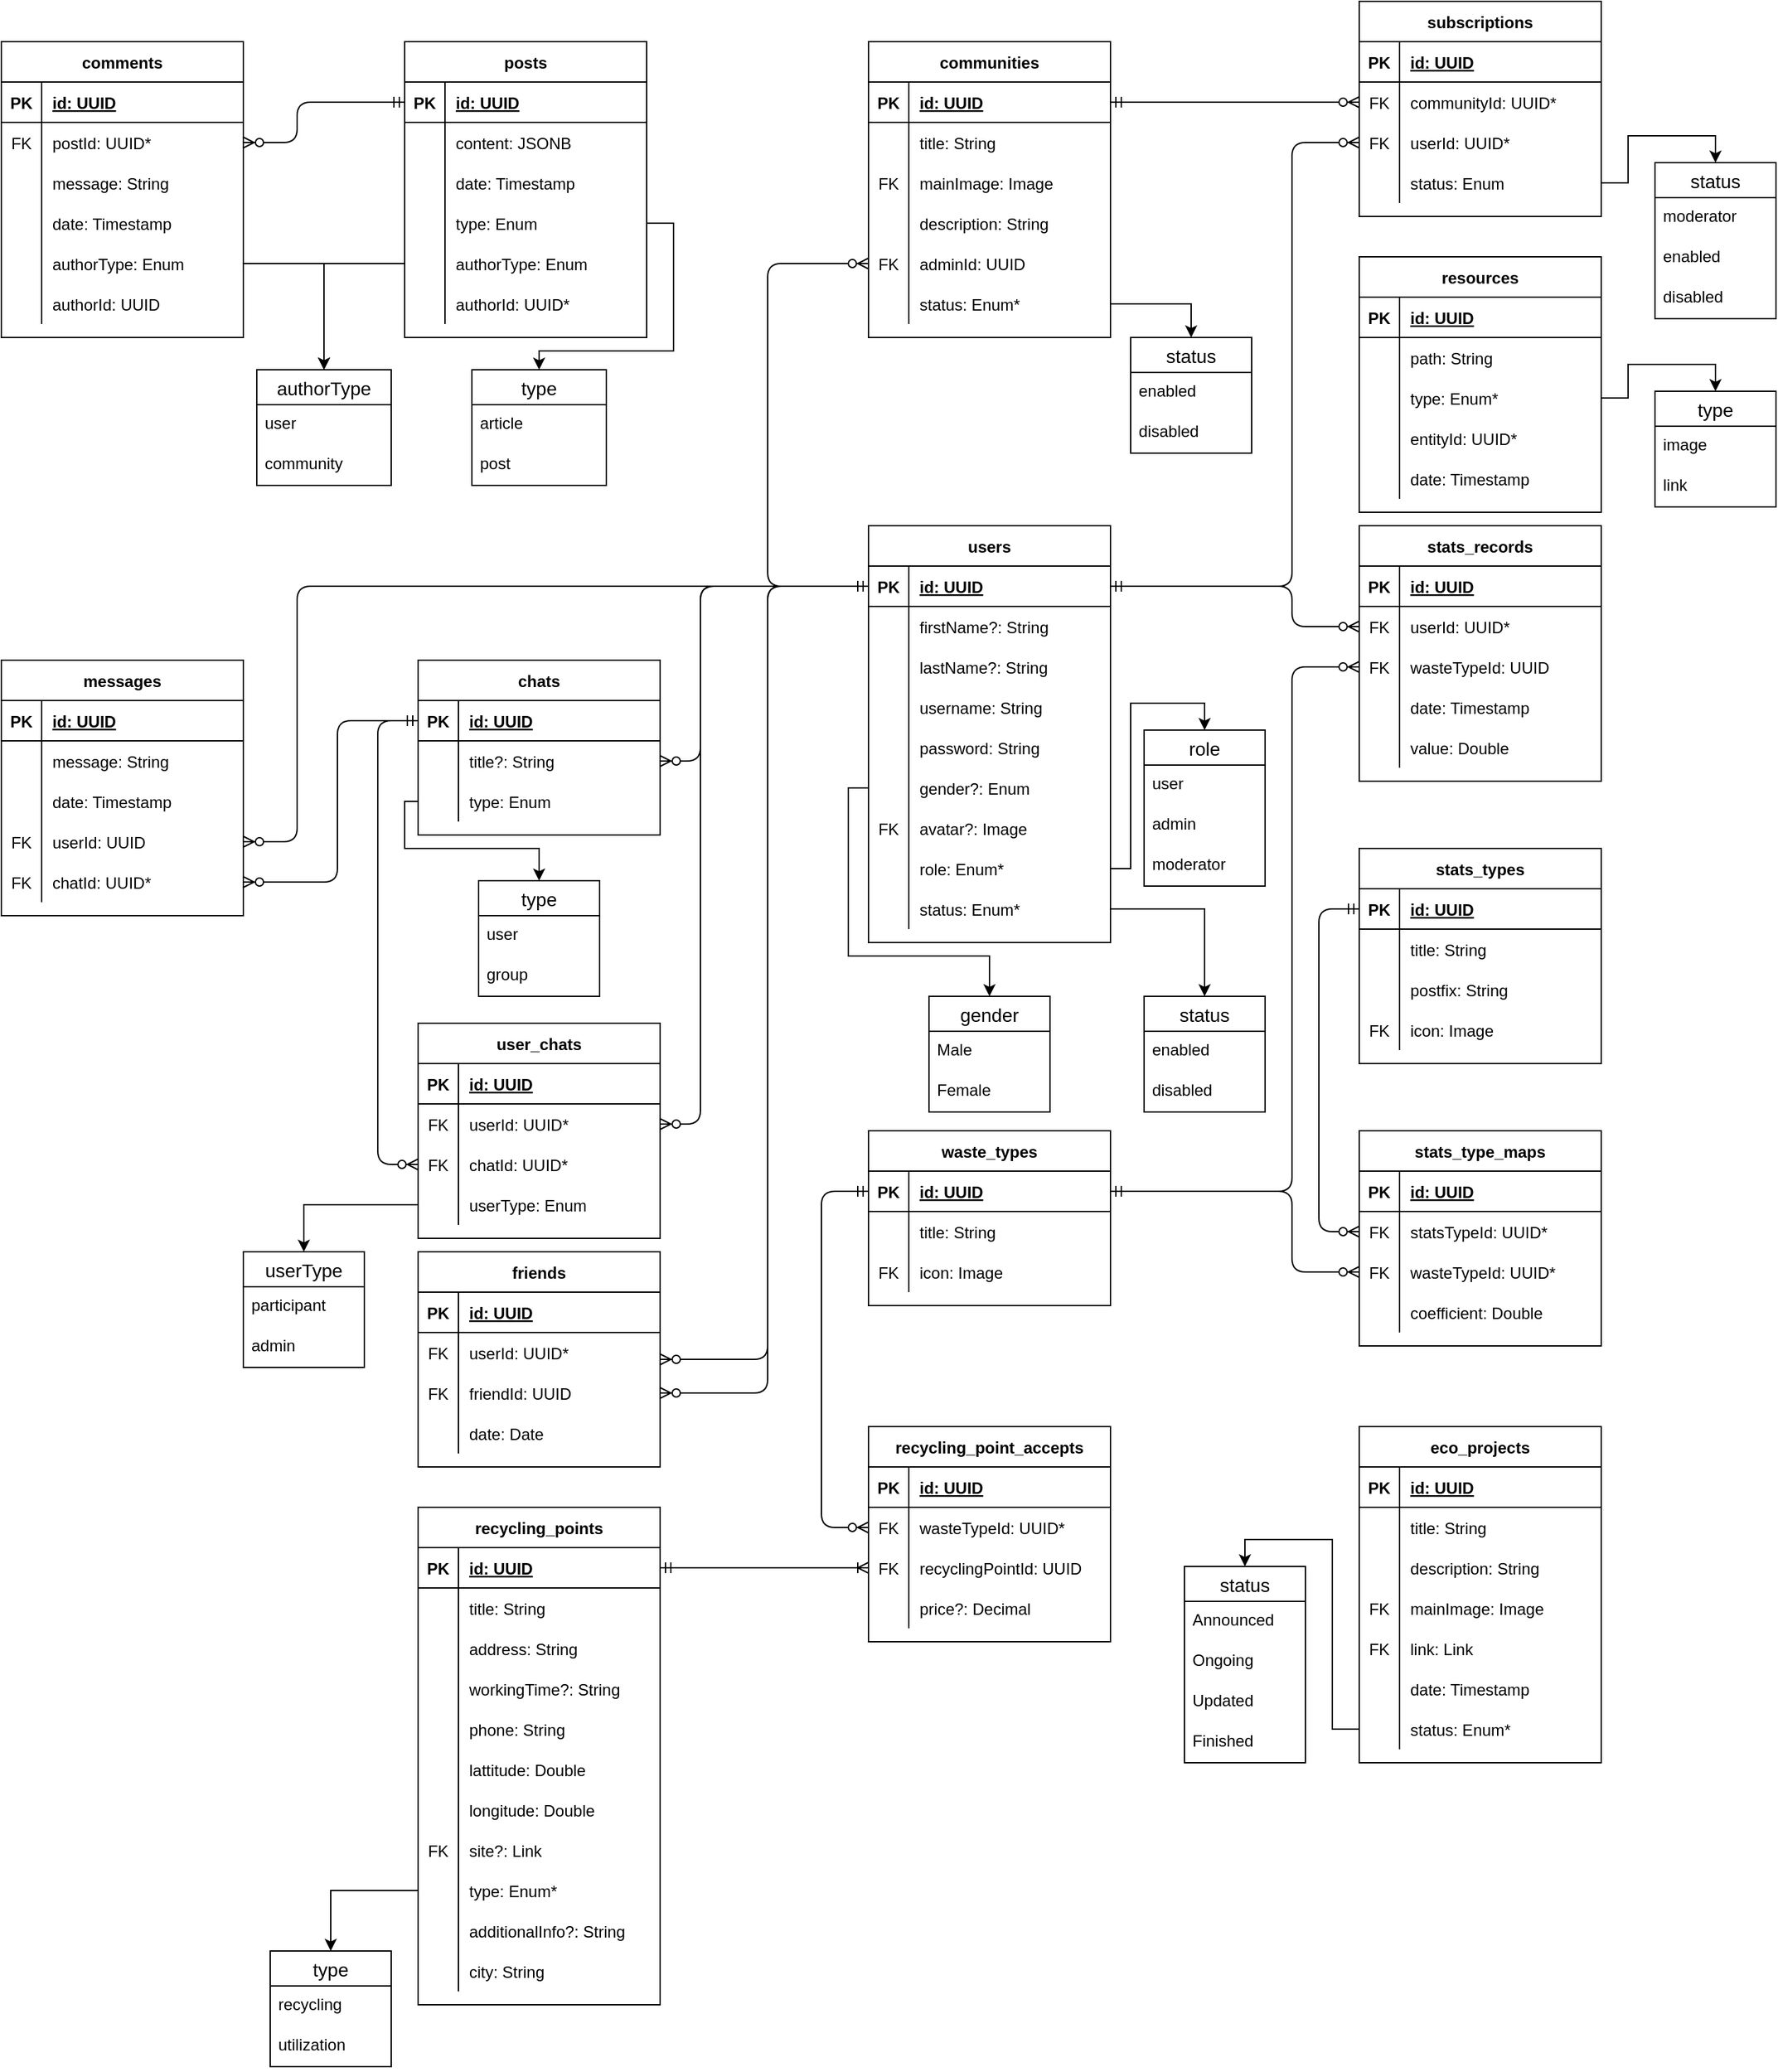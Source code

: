 <mxfile pages="3">
    <diagram id="If2H-j3Mdj8tPfNjQshV" name="Database">
        <mxGraphModel dx="1972" dy="1860" grid="1" gridSize="10" guides="1" tooltips="1" connect="1" arrows="1" fold="1" page="1" pageScale="1" pageWidth="850" pageHeight="1100" math="0" shadow="0">
            <root>
                <mxCell id="joOgtS3WFtuBVL9yGw7h-0"/>
                <mxCell id="joOgtS3WFtuBVL9yGw7h-1" parent="joOgtS3WFtuBVL9yGw7h-0"/>
                <mxCell id="b4nbRavhS0SCb1YXUyey-0" value="users" style="shape=table;startSize=30;container=1;collapsible=1;childLayout=tableLayout;fixedRows=1;rowLines=0;fontStyle=1;align=center;resizeLast=1;" parent="joOgtS3WFtuBVL9yGw7h-1" vertex="1">
                    <mxGeometry x="425" y="340" width="180" height="310" as="geometry"/>
                </mxCell>
                <mxCell id="b4nbRavhS0SCb1YXUyey-1" value="" style="shape=partialRectangle;collapsible=0;dropTarget=0;pointerEvents=0;fillColor=none;top=0;left=0;bottom=1;right=0;points=[[0,0.5],[1,0.5]];portConstraint=eastwest;" parent="b4nbRavhS0SCb1YXUyey-0" vertex="1">
                    <mxGeometry y="30" width="180" height="30" as="geometry"/>
                </mxCell>
                <mxCell id="b4nbRavhS0SCb1YXUyey-2" value="PK" style="shape=partialRectangle;connectable=0;fillColor=none;top=0;left=0;bottom=0;right=0;fontStyle=1;overflow=hidden;" parent="b4nbRavhS0SCb1YXUyey-1" vertex="1">
                    <mxGeometry width="30" height="30" as="geometry"/>
                </mxCell>
                <mxCell id="b4nbRavhS0SCb1YXUyey-3" value="id: UUID" style="shape=partialRectangle;connectable=0;fillColor=none;top=0;left=0;bottom=0;right=0;align=left;spacingLeft=6;fontStyle=5;overflow=hidden;" parent="b4nbRavhS0SCb1YXUyey-1" vertex="1">
                    <mxGeometry x="30" width="150" height="30" as="geometry"/>
                </mxCell>
                <mxCell id="b4nbRavhS0SCb1YXUyey-10" value="" style="shape=partialRectangle;collapsible=0;dropTarget=0;pointerEvents=0;fillColor=none;top=0;left=0;bottom=0;right=0;points=[[0,0.5],[1,0.5]];portConstraint=eastwest;" parent="b4nbRavhS0SCb1YXUyey-0" vertex="1">
                    <mxGeometry y="60" width="180" height="30" as="geometry"/>
                </mxCell>
                <mxCell id="b4nbRavhS0SCb1YXUyey-11" value="" style="shape=partialRectangle;connectable=0;fillColor=none;top=0;left=0;bottom=0;right=0;editable=1;overflow=hidden;" parent="b4nbRavhS0SCb1YXUyey-10" vertex="1">
                    <mxGeometry width="30" height="30" as="geometry"/>
                </mxCell>
                <mxCell id="b4nbRavhS0SCb1YXUyey-12" value="firstName?: String" style="shape=partialRectangle;connectable=0;fillColor=none;top=0;left=0;bottom=0;right=0;align=left;spacingLeft=6;overflow=hidden;" parent="b4nbRavhS0SCb1YXUyey-10" vertex="1">
                    <mxGeometry x="30" width="150" height="30" as="geometry"/>
                </mxCell>
                <mxCell id="turdT8LeHfHAVb9NRMRH-0" value="" style="shape=partialRectangle;collapsible=0;dropTarget=0;pointerEvents=0;fillColor=none;top=0;left=0;bottom=0;right=0;points=[[0,0.5],[1,0.5]];portConstraint=eastwest;" parent="b4nbRavhS0SCb1YXUyey-0" vertex="1">
                    <mxGeometry y="90" width="180" height="30" as="geometry"/>
                </mxCell>
                <mxCell id="turdT8LeHfHAVb9NRMRH-1" value="" style="shape=partialRectangle;connectable=0;fillColor=none;top=0;left=0;bottom=0;right=0;editable=1;overflow=hidden;" parent="turdT8LeHfHAVb9NRMRH-0" vertex="1">
                    <mxGeometry width="30" height="30" as="geometry"/>
                </mxCell>
                <mxCell id="turdT8LeHfHAVb9NRMRH-2" value="lastName?: String" style="shape=partialRectangle;connectable=0;fillColor=none;top=0;left=0;bottom=0;right=0;align=left;spacingLeft=6;overflow=hidden;" parent="turdT8LeHfHAVb9NRMRH-0" vertex="1">
                    <mxGeometry x="30" width="150" height="30" as="geometry"/>
                </mxCell>
                <mxCell id="turdT8LeHfHAVb9NRMRH-3" value="" style="shape=partialRectangle;collapsible=0;dropTarget=0;pointerEvents=0;fillColor=none;top=0;left=0;bottom=0;right=0;points=[[0,0.5],[1,0.5]];portConstraint=eastwest;" parent="b4nbRavhS0SCb1YXUyey-0" vertex="1">
                    <mxGeometry y="120" width="180" height="30" as="geometry"/>
                </mxCell>
                <mxCell id="turdT8LeHfHAVb9NRMRH-4" value="" style="shape=partialRectangle;connectable=0;fillColor=none;top=0;left=0;bottom=0;right=0;editable=1;overflow=hidden;" parent="turdT8LeHfHAVb9NRMRH-3" vertex="1">
                    <mxGeometry width="30" height="30" as="geometry"/>
                </mxCell>
                <mxCell id="turdT8LeHfHAVb9NRMRH-5" value="username: String" style="shape=partialRectangle;connectable=0;fillColor=none;top=0;left=0;bottom=0;right=0;align=left;spacingLeft=6;overflow=hidden;" parent="turdT8LeHfHAVb9NRMRH-3" vertex="1">
                    <mxGeometry x="30" width="150" height="30" as="geometry"/>
                </mxCell>
                <mxCell id="turdT8LeHfHAVb9NRMRH-6" value="" style="shape=partialRectangle;collapsible=0;dropTarget=0;pointerEvents=0;fillColor=none;top=0;left=0;bottom=0;right=0;points=[[0,0.5],[1,0.5]];portConstraint=eastwest;" parent="b4nbRavhS0SCb1YXUyey-0" vertex="1">
                    <mxGeometry y="150" width="180" height="30" as="geometry"/>
                </mxCell>
                <mxCell id="turdT8LeHfHAVb9NRMRH-7" value="" style="shape=partialRectangle;connectable=0;fillColor=none;top=0;left=0;bottom=0;right=0;editable=1;overflow=hidden;" parent="turdT8LeHfHAVb9NRMRH-6" vertex="1">
                    <mxGeometry width="30" height="30" as="geometry"/>
                </mxCell>
                <mxCell id="turdT8LeHfHAVb9NRMRH-8" value="password: String" style="shape=partialRectangle;connectable=0;fillColor=none;top=0;left=0;bottom=0;right=0;align=left;spacingLeft=6;overflow=hidden;" parent="turdT8LeHfHAVb9NRMRH-6" vertex="1">
                    <mxGeometry x="30" width="150" height="30" as="geometry"/>
                </mxCell>
                <mxCell id="turdT8LeHfHAVb9NRMRH-9" value="" style="shape=partialRectangle;collapsible=0;dropTarget=0;pointerEvents=0;fillColor=none;top=0;left=0;bottom=0;right=0;points=[[0,0.5],[1,0.5]];portConstraint=eastwest;" parent="b4nbRavhS0SCb1YXUyey-0" vertex="1">
                    <mxGeometry y="180" width="180" height="30" as="geometry"/>
                </mxCell>
                <mxCell id="turdT8LeHfHAVb9NRMRH-10" value="" style="shape=partialRectangle;connectable=0;fillColor=none;top=0;left=0;bottom=0;right=0;editable=1;overflow=hidden;" parent="turdT8LeHfHAVb9NRMRH-9" vertex="1">
                    <mxGeometry width="30" height="30" as="geometry"/>
                </mxCell>
                <mxCell id="turdT8LeHfHAVb9NRMRH-11" value="gender?: Enum" style="shape=partialRectangle;connectable=0;fillColor=none;top=0;left=0;bottom=0;right=0;align=left;spacingLeft=6;overflow=hidden;" parent="turdT8LeHfHAVb9NRMRH-9" vertex="1">
                    <mxGeometry x="30" width="150" height="30" as="geometry"/>
                </mxCell>
                <mxCell id="turdT8LeHfHAVb9NRMRH-12" value="" style="shape=partialRectangle;collapsible=0;dropTarget=0;pointerEvents=0;fillColor=none;top=0;left=0;bottom=0;right=0;points=[[0,0.5],[1,0.5]];portConstraint=eastwest;" parent="b4nbRavhS0SCb1YXUyey-0" vertex="1">
                    <mxGeometry y="210" width="180" height="30" as="geometry"/>
                </mxCell>
                <mxCell id="turdT8LeHfHAVb9NRMRH-13" value="FK" style="shape=partialRectangle;connectable=0;fillColor=none;top=0;left=0;bottom=0;right=0;editable=1;overflow=hidden;" parent="turdT8LeHfHAVb9NRMRH-12" vertex="1">
                    <mxGeometry width="30" height="30" as="geometry"/>
                </mxCell>
                <mxCell id="turdT8LeHfHAVb9NRMRH-14" value="avatar?: Image" style="shape=partialRectangle;connectable=0;fillColor=none;top=0;left=0;bottom=0;right=0;align=left;spacingLeft=6;overflow=hidden;" parent="turdT8LeHfHAVb9NRMRH-12" vertex="1">
                    <mxGeometry x="30" width="150" height="30" as="geometry"/>
                </mxCell>
                <mxCell id="turdT8LeHfHAVb9NRMRH-15" value="" style="shape=partialRectangle;collapsible=0;dropTarget=0;pointerEvents=0;fillColor=none;top=0;left=0;bottom=0;right=0;points=[[0,0.5],[1,0.5]];portConstraint=eastwest;" parent="b4nbRavhS0SCb1YXUyey-0" vertex="1">
                    <mxGeometry y="240" width="180" height="30" as="geometry"/>
                </mxCell>
                <mxCell id="turdT8LeHfHAVb9NRMRH-16" value="" style="shape=partialRectangle;connectable=0;fillColor=none;top=0;left=0;bottom=0;right=0;editable=1;overflow=hidden;" parent="turdT8LeHfHAVb9NRMRH-15" vertex="1">
                    <mxGeometry width="30" height="30" as="geometry"/>
                </mxCell>
                <mxCell id="turdT8LeHfHAVb9NRMRH-17" value="role: Enum*" style="shape=partialRectangle;connectable=0;fillColor=none;top=0;left=0;bottom=0;right=0;align=left;spacingLeft=6;overflow=hidden;" parent="turdT8LeHfHAVb9NRMRH-15" vertex="1">
                    <mxGeometry x="30" width="150" height="30" as="geometry"/>
                </mxCell>
                <mxCell id="turdT8LeHfHAVb9NRMRH-18" value="" style="shape=partialRectangle;collapsible=0;dropTarget=0;pointerEvents=0;fillColor=none;top=0;left=0;bottom=0;right=0;points=[[0,0.5],[1,0.5]];portConstraint=eastwest;" parent="b4nbRavhS0SCb1YXUyey-0" vertex="1">
                    <mxGeometry y="270" width="180" height="30" as="geometry"/>
                </mxCell>
                <mxCell id="turdT8LeHfHAVb9NRMRH-19" value="" style="shape=partialRectangle;connectable=0;fillColor=none;top=0;left=0;bottom=0;right=0;editable=1;overflow=hidden;" parent="turdT8LeHfHAVb9NRMRH-18" vertex="1">
                    <mxGeometry width="30" height="30" as="geometry"/>
                </mxCell>
                <mxCell id="turdT8LeHfHAVb9NRMRH-20" value="status: Enum*" style="shape=partialRectangle;connectable=0;fillColor=none;top=0;left=0;bottom=0;right=0;align=left;spacingLeft=6;overflow=hidden;" parent="turdT8LeHfHAVb9NRMRH-18" vertex="1">
                    <mxGeometry x="30" width="150" height="30" as="geometry"/>
                </mxCell>
                <mxCell id="turdT8LeHfHAVb9NRMRH-21" value="friends" style="shape=table;startSize=30;container=1;collapsible=1;childLayout=tableLayout;fixedRows=1;rowLines=0;fontStyle=1;align=center;resizeLast=1;" parent="joOgtS3WFtuBVL9yGw7h-1" vertex="1">
                    <mxGeometry x="90" y="880" width="180" height="160" as="geometry"/>
                </mxCell>
                <mxCell id="turdT8LeHfHAVb9NRMRH-22" value="" style="shape=partialRectangle;collapsible=0;dropTarget=0;pointerEvents=0;fillColor=none;top=0;left=0;bottom=1;right=0;points=[[0,0.5],[1,0.5]];portConstraint=eastwest;" parent="turdT8LeHfHAVb9NRMRH-21" vertex="1">
                    <mxGeometry y="30" width="180" height="30" as="geometry"/>
                </mxCell>
                <mxCell id="turdT8LeHfHAVb9NRMRH-23" value="PK" style="shape=partialRectangle;connectable=0;fillColor=none;top=0;left=0;bottom=0;right=0;fontStyle=1;overflow=hidden;" parent="turdT8LeHfHAVb9NRMRH-22" vertex="1">
                    <mxGeometry width="30" height="30" as="geometry"/>
                </mxCell>
                <mxCell id="turdT8LeHfHAVb9NRMRH-24" value="id: UUID" style="shape=partialRectangle;connectable=0;fillColor=none;top=0;left=0;bottom=0;right=0;align=left;spacingLeft=6;fontStyle=5;overflow=hidden;" parent="turdT8LeHfHAVb9NRMRH-22" vertex="1">
                    <mxGeometry x="30" width="150" height="30" as="geometry"/>
                </mxCell>
                <mxCell id="turdT8LeHfHAVb9NRMRH-25" value="" style="shape=partialRectangle;collapsible=0;dropTarget=0;pointerEvents=0;fillColor=none;top=0;left=0;bottom=0;right=0;points=[[0,0.5],[1,0.5]];portConstraint=eastwest;" parent="turdT8LeHfHAVb9NRMRH-21" vertex="1">
                    <mxGeometry y="60" width="180" height="30" as="geometry"/>
                </mxCell>
                <mxCell id="turdT8LeHfHAVb9NRMRH-26" value="FK" style="shape=partialRectangle;connectable=0;fillColor=none;top=0;left=0;bottom=0;right=0;editable=1;overflow=hidden;" parent="turdT8LeHfHAVb9NRMRH-25" vertex="1">
                    <mxGeometry width="30" height="30" as="geometry"/>
                </mxCell>
                <mxCell id="turdT8LeHfHAVb9NRMRH-27" value="userId: UUID*" style="shape=partialRectangle;connectable=0;fillColor=none;top=0;left=0;bottom=0;right=0;align=left;spacingLeft=6;overflow=hidden;" parent="turdT8LeHfHAVb9NRMRH-25" vertex="1">
                    <mxGeometry x="30" width="150" height="30" as="geometry"/>
                </mxCell>
                <mxCell id="turdT8LeHfHAVb9NRMRH-28" value="" style="shape=partialRectangle;collapsible=0;dropTarget=0;pointerEvents=0;fillColor=none;top=0;left=0;bottom=0;right=0;points=[[0,0.5],[1,0.5]];portConstraint=eastwest;" parent="turdT8LeHfHAVb9NRMRH-21" vertex="1">
                    <mxGeometry y="90" width="180" height="30" as="geometry"/>
                </mxCell>
                <mxCell id="turdT8LeHfHAVb9NRMRH-29" value="FK" style="shape=partialRectangle;connectable=0;fillColor=none;top=0;left=0;bottom=0;right=0;editable=1;overflow=hidden;" parent="turdT8LeHfHAVb9NRMRH-28" vertex="1">
                    <mxGeometry width="30" height="30" as="geometry"/>
                </mxCell>
                <mxCell id="turdT8LeHfHAVb9NRMRH-30" value="friendId: UUID" style="shape=partialRectangle;connectable=0;fillColor=none;top=0;left=0;bottom=0;right=0;align=left;spacingLeft=6;overflow=hidden;" parent="turdT8LeHfHAVb9NRMRH-28" vertex="1">
                    <mxGeometry x="30" width="150" height="30" as="geometry"/>
                </mxCell>
                <mxCell id="turdT8LeHfHAVb9NRMRH-31" value="" style="shape=partialRectangle;collapsible=0;dropTarget=0;pointerEvents=0;fillColor=none;top=0;left=0;bottom=0;right=0;points=[[0,0.5],[1,0.5]];portConstraint=eastwest;" parent="turdT8LeHfHAVb9NRMRH-21" vertex="1">
                    <mxGeometry y="120" width="180" height="30" as="geometry"/>
                </mxCell>
                <mxCell id="turdT8LeHfHAVb9NRMRH-32" value="" style="shape=partialRectangle;connectable=0;fillColor=none;top=0;left=0;bottom=0;right=0;editable=1;overflow=hidden;" parent="turdT8LeHfHAVb9NRMRH-31" vertex="1">
                    <mxGeometry width="30" height="30" as="geometry"/>
                </mxCell>
                <mxCell id="turdT8LeHfHAVb9NRMRH-33" value="date: Date" style="shape=partialRectangle;connectable=0;fillColor=none;top=0;left=0;bottom=0;right=0;align=left;spacingLeft=6;overflow=hidden;" parent="turdT8LeHfHAVb9NRMRH-31" vertex="1">
                    <mxGeometry x="30" width="150" height="30" as="geometry"/>
                </mxCell>
                <mxCell id="turdT8LeHfHAVb9NRMRH-34" value="" style="edgeStyle=orthogonalEdgeStyle;fontSize=12;html=1;endArrow=ERzeroToMany;startArrow=ERmandOne;entryX=1;entryY=0.5;entryDx=0;entryDy=0;exitX=0;exitY=0.5;exitDx=0;exitDy=0;" parent="joOgtS3WFtuBVL9yGw7h-1" source="b4nbRavhS0SCb1YXUyey-1" target="turdT8LeHfHAVb9NRMRH-21" edge="1">
                    <mxGeometry width="100" height="100" relative="1" as="geometry">
                        <mxPoint x="290" y="660" as="sourcePoint"/>
                        <mxPoint x="390" y="560" as="targetPoint"/>
                        <Array as="points">
                            <mxPoint x="350" y="385"/>
                            <mxPoint x="350" y="960"/>
                        </Array>
                    </mxGeometry>
                </mxCell>
                <mxCell id="turdT8LeHfHAVb9NRMRH-36" value="" style="edgeStyle=orthogonalEdgeStyle;fontSize=12;html=1;endArrow=ERzeroToMany;startArrow=ERmandOne;entryX=1;entryY=0.5;entryDx=0;entryDy=0;exitX=0;exitY=0.5;exitDx=0;exitDy=0;" parent="joOgtS3WFtuBVL9yGw7h-1" source="b4nbRavhS0SCb1YXUyey-1" target="turdT8LeHfHAVb9NRMRH-28" edge="1">
                    <mxGeometry width="100" height="100" relative="1" as="geometry">
                        <mxPoint x="370" y="520" as="sourcePoint"/>
                        <mxPoint x="215" y="555" as="targetPoint"/>
                        <Array as="points">
                            <mxPoint x="350" y="385"/>
                            <mxPoint x="350" y="985"/>
                        </Array>
                    </mxGeometry>
                </mxCell>
                <mxCell id="turdT8LeHfHAVb9NRMRH-37" value="recycling_points" style="shape=table;startSize=30;container=1;collapsible=1;childLayout=tableLayout;fixedRows=1;rowLines=0;fontStyle=1;align=center;resizeLast=1;" parent="joOgtS3WFtuBVL9yGw7h-1" vertex="1">
                    <mxGeometry x="90" y="1070" width="180" height="370" as="geometry"/>
                </mxCell>
                <mxCell id="turdT8LeHfHAVb9NRMRH-38" value="" style="shape=partialRectangle;collapsible=0;dropTarget=0;pointerEvents=0;fillColor=none;top=0;left=0;bottom=1;right=0;points=[[0,0.5],[1,0.5]];portConstraint=eastwest;" parent="turdT8LeHfHAVb9NRMRH-37" vertex="1">
                    <mxGeometry y="30" width="180" height="30" as="geometry"/>
                </mxCell>
                <mxCell id="turdT8LeHfHAVb9NRMRH-39" value="PK" style="shape=partialRectangle;connectable=0;fillColor=none;top=0;left=0;bottom=0;right=0;fontStyle=1;overflow=hidden;" parent="turdT8LeHfHAVb9NRMRH-38" vertex="1">
                    <mxGeometry width="30" height="30" as="geometry"/>
                </mxCell>
                <mxCell id="turdT8LeHfHAVb9NRMRH-40" value="id: UUID" style="shape=partialRectangle;connectable=0;fillColor=none;top=0;left=0;bottom=0;right=0;align=left;spacingLeft=6;fontStyle=5;overflow=hidden;" parent="turdT8LeHfHAVb9NRMRH-38" vertex="1">
                    <mxGeometry x="30" width="150" height="30" as="geometry"/>
                </mxCell>
                <mxCell id="turdT8LeHfHAVb9NRMRH-41" value="" style="shape=partialRectangle;collapsible=0;dropTarget=0;pointerEvents=0;fillColor=none;top=0;left=0;bottom=0;right=0;points=[[0,0.5],[1,0.5]];portConstraint=eastwest;" parent="turdT8LeHfHAVb9NRMRH-37" vertex="1">
                    <mxGeometry y="60" width="180" height="30" as="geometry"/>
                </mxCell>
                <mxCell id="turdT8LeHfHAVb9NRMRH-42" value="" style="shape=partialRectangle;connectable=0;fillColor=none;top=0;left=0;bottom=0;right=0;editable=1;overflow=hidden;" parent="turdT8LeHfHAVb9NRMRH-41" vertex="1">
                    <mxGeometry width="30" height="30" as="geometry"/>
                </mxCell>
                <mxCell id="turdT8LeHfHAVb9NRMRH-43" value="title: String" style="shape=partialRectangle;connectable=0;fillColor=none;top=0;left=0;bottom=0;right=0;align=left;spacingLeft=6;overflow=hidden;" parent="turdT8LeHfHAVb9NRMRH-41" vertex="1">
                    <mxGeometry x="30" width="150" height="30" as="geometry"/>
                </mxCell>
                <mxCell id="turdT8LeHfHAVb9NRMRH-44" value="" style="shape=partialRectangle;collapsible=0;dropTarget=0;pointerEvents=0;fillColor=none;top=0;left=0;bottom=0;right=0;points=[[0,0.5],[1,0.5]];portConstraint=eastwest;" parent="turdT8LeHfHAVb9NRMRH-37" vertex="1">
                    <mxGeometry y="90" width="180" height="30" as="geometry"/>
                </mxCell>
                <mxCell id="turdT8LeHfHAVb9NRMRH-45" value="" style="shape=partialRectangle;connectable=0;fillColor=none;top=0;left=0;bottom=0;right=0;editable=1;overflow=hidden;" parent="turdT8LeHfHAVb9NRMRH-44" vertex="1">
                    <mxGeometry width="30" height="30" as="geometry"/>
                </mxCell>
                <mxCell id="turdT8LeHfHAVb9NRMRH-46" value="address: String" style="shape=partialRectangle;connectable=0;fillColor=none;top=0;left=0;bottom=0;right=0;align=left;spacingLeft=6;overflow=hidden;" parent="turdT8LeHfHAVb9NRMRH-44" vertex="1">
                    <mxGeometry x="30" width="150" height="30" as="geometry"/>
                </mxCell>
                <mxCell id="turdT8LeHfHAVb9NRMRH-47" value="" style="shape=partialRectangle;collapsible=0;dropTarget=0;pointerEvents=0;fillColor=none;top=0;left=0;bottom=0;right=0;points=[[0,0.5],[1,0.5]];portConstraint=eastwest;" parent="turdT8LeHfHAVb9NRMRH-37" vertex="1">
                    <mxGeometry y="120" width="180" height="30" as="geometry"/>
                </mxCell>
                <mxCell id="turdT8LeHfHAVb9NRMRH-48" value="" style="shape=partialRectangle;connectable=0;fillColor=none;top=0;left=0;bottom=0;right=0;editable=1;overflow=hidden;" parent="turdT8LeHfHAVb9NRMRH-47" vertex="1">
                    <mxGeometry width="30" height="30" as="geometry"/>
                </mxCell>
                <mxCell id="turdT8LeHfHAVb9NRMRH-49" value="workingTime?: String" style="shape=partialRectangle;connectable=0;fillColor=none;top=0;left=0;bottom=0;right=0;align=left;spacingLeft=6;overflow=hidden;" parent="turdT8LeHfHAVb9NRMRH-47" vertex="1">
                    <mxGeometry x="30" width="150" height="30" as="geometry"/>
                </mxCell>
                <mxCell id="turdT8LeHfHAVb9NRMRH-62" value="" style="shape=partialRectangle;collapsible=0;dropTarget=0;pointerEvents=0;fillColor=none;top=0;left=0;bottom=0;right=0;points=[[0,0.5],[1,0.5]];portConstraint=eastwest;" parent="turdT8LeHfHAVb9NRMRH-37" vertex="1">
                    <mxGeometry y="150" width="180" height="30" as="geometry"/>
                </mxCell>
                <mxCell id="turdT8LeHfHAVb9NRMRH-63" value="" style="shape=partialRectangle;connectable=0;fillColor=none;top=0;left=0;bottom=0;right=0;editable=1;overflow=hidden;" parent="turdT8LeHfHAVb9NRMRH-62" vertex="1">
                    <mxGeometry width="30" height="30" as="geometry"/>
                </mxCell>
                <mxCell id="turdT8LeHfHAVb9NRMRH-64" value="phone: String" style="shape=partialRectangle;connectable=0;fillColor=none;top=0;left=0;bottom=0;right=0;align=left;spacingLeft=6;overflow=hidden;" parent="turdT8LeHfHAVb9NRMRH-62" vertex="1">
                    <mxGeometry x="30" width="150" height="30" as="geometry"/>
                </mxCell>
                <mxCell id="turdT8LeHfHAVb9NRMRH-50" value="" style="shape=partialRectangle;collapsible=0;dropTarget=0;pointerEvents=0;fillColor=none;top=0;left=0;bottom=0;right=0;points=[[0,0.5],[1,0.5]];portConstraint=eastwest;" parent="turdT8LeHfHAVb9NRMRH-37" vertex="1">
                    <mxGeometry y="180" width="180" height="30" as="geometry"/>
                </mxCell>
                <mxCell id="turdT8LeHfHAVb9NRMRH-51" value="" style="shape=partialRectangle;connectable=0;fillColor=none;top=0;left=0;bottom=0;right=0;editable=1;overflow=hidden;" parent="turdT8LeHfHAVb9NRMRH-50" vertex="1">
                    <mxGeometry width="30" height="30" as="geometry"/>
                </mxCell>
                <mxCell id="turdT8LeHfHAVb9NRMRH-52" value="lattitude: Double" style="shape=partialRectangle;connectable=0;fillColor=none;top=0;left=0;bottom=0;right=0;align=left;spacingLeft=6;overflow=hidden;" parent="turdT8LeHfHAVb9NRMRH-50" vertex="1">
                    <mxGeometry x="30" width="150" height="30" as="geometry"/>
                </mxCell>
                <mxCell id="turdT8LeHfHAVb9NRMRH-53" value="" style="shape=partialRectangle;collapsible=0;dropTarget=0;pointerEvents=0;fillColor=none;top=0;left=0;bottom=0;right=0;points=[[0,0.5],[1,0.5]];portConstraint=eastwest;" parent="turdT8LeHfHAVb9NRMRH-37" vertex="1">
                    <mxGeometry y="210" width="180" height="30" as="geometry"/>
                </mxCell>
                <mxCell id="turdT8LeHfHAVb9NRMRH-54" value="" style="shape=partialRectangle;connectable=0;fillColor=none;top=0;left=0;bottom=0;right=0;editable=1;overflow=hidden;" parent="turdT8LeHfHAVb9NRMRH-53" vertex="1">
                    <mxGeometry width="30" height="30" as="geometry"/>
                </mxCell>
                <mxCell id="turdT8LeHfHAVb9NRMRH-55" value="longitude: Double" style="shape=partialRectangle;connectable=0;fillColor=none;top=0;left=0;bottom=0;right=0;align=left;spacingLeft=6;overflow=hidden;" parent="turdT8LeHfHAVb9NRMRH-53" vertex="1">
                    <mxGeometry x="30" width="150" height="30" as="geometry"/>
                </mxCell>
                <mxCell id="turdT8LeHfHAVb9NRMRH-56" value="" style="shape=partialRectangle;collapsible=0;dropTarget=0;pointerEvents=0;fillColor=none;top=0;left=0;bottom=0;right=0;points=[[0,0.5],[1,0.5]];portConstraint=eastwest;" parent="turdT8LeHfHAVb9NRMRH-37" vertex="1">
                    <mxGeometry y="240" width="180" height="30" as="geometry"/>
                </mxCell>
                <mxCell id="turdT8LeHfHAVb9NRMRH-57" value="FK" style="shape=partialRectangle;connectable=0;fillColor=none;top=0;left=0;bottom=0;right=0;editable=1;overflow=hidden;" parent="turdT8LeHfHAVb9NRMRH-56" vertex="1">
                    <mxGeometry width="30" height="30" as="geometry"/>
                </mxCell>
                <mxCell id="turdT8LeHfHAVb9NRMRH-58" value="site?: Link" style="shape=partialRectangle;connectable=0;fillColor=none;top=0;left=0;bottom=0;right=0;align=left;spacingLeft=6;overflow=hidden;" parent="turdT8LeHfHAVb9NRMRH-56" vertex="1">
                    <mxGeometry x="30" width="150" height="30" as="geometry"/>
                </mxCell>
                <mxCell id="turdT8LeHfHAVb9NRMRH-59" value="" style="shape=partialRectangle;collapsible=0;dropTarget=0;pointerEvents=0;fillColor=none;top=0;left=0;bottom=0;right=0;points=[[0,0.5],[1,0.5]];portConstraint=eastwest;" parent="turdT8LeHfHAVb9NRMRH-37" vertex="1">
                    <mxGeometry y="270" width="180" height="30" as="geometry"/>
                </mxCell>
                <mxCell id="turdT8LeHfHAVb9NRMRH-60" value="" style="shape=partialRectangle;connectable=0;fillColor=none;top=0;left=0;bottom=0;right=0;editable=1;overflow=hidden;" parent="turdT8LeHfHAVb9NRMRH-59" vertex="1">
                    <mxGeometry width="30" height="30" as="geometry"/>
                </mxCell>
                <mxCell id="turdT8LeHfHAVb9NRMRH-61" value="type: Enum*" style="shape=partialRectangle;connectable=0;fillColor=none;top=0;left=0;bottom=0;right=0;align=left;spacingLeft=6;overflow=hidden;" parent="turdT8LeHfHAVb9NRMRH-59" vertex="1">
                    <mxGeometry x="30" width="150" height="30" as="geometry"/>
                </mxCell>
                <mxCell id="0" value="" style="shape=partialRectangle;collapsible=0;dropTarget=0;pointerEvents=0;fillColor=none;top=0;left=0;bottom=0;right=0;points=[[0,0.5],[1,0.5]];portConstraint=eastwest;" vertex="1" parent="turdT8LeHfHAVb9NRMRH-37">
                    <mxGeometry y="300" width="180" height="30" as="geometry"/>
                </mxCell>
                <mxCell id="1" value="" style="shape=partialRectangle;connectable=0;fillColor=none;top=0;left=0;bottom=0;right=0;editable=1;overflow=hidden;" vertex="1" parent="0">
                    <mxGeometry width="30" height="30" as="geometry"/>
                </mxCell>
                <mxCell id="2" value="additionalInfo?: String" style="shape=partialRectangle;connectable=0;fillColor=none;top=0;left=0;bottom=0;right=0;align=left;spacingLeft=6;overflow=hidden;" vertex="1" parent="0">
                    <mxGeometry x="30" width="150" height="30" as="geometry"/>
                </mxCell>
                <mxCell id="turdT8LeHfHAVb9NRMRH-65" value="" style="shape=partialRectangle;collapsible=0;dropTarget=0;pointerEvents=0;fillColor=none;top=0;left=0;bottom=0;right=0;points=[[0,0.5],[1,0.5]];portConstraint=eastwest;" parent="turdT8LeHfHAVb9NRMRH-37" vertex="1">
                    <mxGeometry y="330" width="180" height="30" as="geometry"/>
                </mxCell>
                <mxCell id="turdT8LeHfHAVb9NRMRH-66" value="" style="shape=partialRectangle;connectable=0;fillColor=none;top=0;left=0;bottom=0;right=0;editable=1;overflow=hidden;" parent="turdT8LeHfHAVb9NRMRH-65" vertex="1">
                    <mxGeometry width="30" height="30" as="geometry"/>
                </mxCell>
                <mxCell id="turdT8LeHfHAVb9NRMRH-67" value="city: String" style="shape=partialRectangle;connectable=0;fillColor=none;top=0;left=0;bottom=0;right=0;align=left;spacingLeft=6;overflow=hidden;" parent="turdT8LeHfHAVb9NRMRH-65" vertex="1">
                    <mxGeometry x="30" width="150" height="30" as="geometry"/>
                </mxCell>
                <mxCell id="turdT8LeHfHAVb9NRMRH-99" value="waste_types" style="shape=table;startSize=30;container=1;collapsible=1;childLayout=tableLayout;fixedRows=1;rowLines=0;fontStyle=1;align=center;resizeLast=1;" parent="joOgtS3WFtuBVL9yGw7h-1" vertex="1">
                    <mxGeometry x="425" y="790" width="180" height="130" as="geometry"/>
                </mxCell>
                <mxCell id="turdT8LeHfHAVb9NRMRH-100" value="" style="shape=partialRectangle;collapsible=0;dropTarget=0;pointerEvents=0;fillColor=none;top=0;left=0;bottom=1;right=0;points=[[0,0.5],[1,0.5]];portConstraint=eastwest;" parent="turdT8LeHfHAVb9NRMRH-99" vertex="1">
                    <mxGeometry y="30" width="180" height="30" as="geometry"/>
                </mxCell>
                <mxCell id="turdT8LeHfHAVb9NRMRH-101" value="PK" style="shape=partialRectangle;connectable=0;fillColor=none;top=0;left=0;bottom=0;right=0;fontStyle=1;overflow=hidden;" parent="turdT8LeHfHAVb9NRMRH-100" vertex="1">
                    <mxGeometry width="30" height="30" as="geometry"/>
                </mxCell>
                <mxCell id="turdT8LeHfHAVb9NRMRH-102" value="id: UUID" style="shape=partialRectangle;connectable=0;fillColor=none;top=0;left=0;bottom=0;right=0;align=left;spacingLeft=6;fontStyle=5;overflow=hidden;" parent="turdT8LeHfHAVb9NRMRH-100" vertex="1">
                    <mxGeometry x="30" width="150" height="30" as="geometry"/>
                </mxCell>
                <mxCell id="turdT8LeHfHAVb9NRMRH-103" value="" style="shape=partialRectangle;collapsible=0;dropTarget=0;pointerEvents=0;fillColor=none;top=0;left=0;bottom=0;right=0;points=[[0,0.5],[1,0.5]];portConstraint=eastwest;" parent="turdT8LeHfHAVb9NRMRH-99" vertex="1">
                    <mxGeometry y="60" width="180" height="30" as="geometry"/>
                </mxCell>
                <mxCell id="turdT8LeHfHAVb9NRMRH-104" value="" style="shape=partialRectangle;connectable=0;fillColor=none;top=0;left=0;bottom=0;right=0;editable=1;overflow=hidden;" parent="turdT8LeHfHAVb9NRMRH-103" vertex="1">
                    <mxGeometry width="30" height="30" as="geometry"/>
                </mxCell>
                <mxCell id="turdT8LeHfHAVb9NRMRH-105" value="title: String" style="shape=partialRectangle;connectable=0;fillColor=none;top=0;left=0;bottom=0;right=0;align=left;spacingLeft=6;overflow=hidden;" parent="turdT8LeHfHAVb9NRMRH-103" vertex="1">
                    <mxGeometry x="30" width="150" height="30" as="geometry"/>
                </mxCell>
                <mxCell id="turdT8LeHfHAVb9NRMRH-106" value="" style="shape=partialRectangle;collapsible=0;dropTarget=0;pointerEvents=0;fillColor=none;top=0;left=0;bottom=0;right=0;points=[[0,0.5],[1,0.5]];portConstraint=eastwest;" parent="turdT8LeHfHAVb9NRMRH-99" vertex="1">
                    <mxGeometry y="90" width="180" height="30" as="geometry"/>
                </mxCell>
                <mxCell id="turdT8LeHfHAVb9NRMRH-107" value="FK" style="shape=partialRectangle;connectable=0;fillColor=none;top=0;left=0;bottom=0;right=0;editable=1;overflow=hidden;" parent="turdT8LeHfHAVb9NRMRH-106" vertex="1">
                    <mxGeometry width="30" height="30" as="geometry"/>
                </mxCell>
                <mxCell id="turdT8LeHfHAVb9NRMRH-108" value="icon: Image" style="shape=partialRectangle;connectable=0;fillColor=none;top=0;left=0;bottom=0;right=0;align=left;spacingLeft=6;overflow=hidden;" parent="turdT8LeHfHAVb9NRMRH-106" vertex="1">
                    <mxGeometry x="30" width="150" height="30" as="geometry"/>
                </mxCell>
                <mxCell id="turdT8LeHfHAVb9NRMRH-112" value="recycling_point_accepts" style="shape=table;startSize=30;container=1;collapsible=1;childLayout=tableLayout;fixedRows=1;rowLines=0;fontStyle=1;align=center;resizeLast=1;" parent="joOgtS3WFtuBVL9yGw7h-1" vertex="1">
                    <mxGeometry x="425" y="1010" width="180" height="160" as="geometry"/>
                </mxCell>
                <mxCell id="turdT8LeHfHAVb9NRMRH-113" value="" style="shape=partialRectangle;collapsible=0;dropTarget=0;pointerEvents=0;fillColor=none;top=0;left=0;bottom=1;right=0;points=[[0,0.5],[1,0.5]];portConstraint=eastwest;" parent="turdT8LeHfHAVb9NRMRH-112" vertex="1">
                    <mxGeometry y="30" width="180" height="30" as="geometry"/>
                </mxCell>
                <mxCell id="turdT8LeHfHAVb9NRMRH-114" value="PK" style="shape=partialRectangle;connectable=0;fillColor=none;top=0;left=0;bottom=0;right=0;fontStyle=1;overflow=hidden;" parent="turdT8LeHfHAVb9NRMRH-113" vertex="1">
                    <mxGeometry width="30" height="30" as="geometry"/>
                </mxCell>
                <mxCell id="turdT8LeHfHAVb9NRMRH-115" value="id: UUID" style="shape=partialRectangle;connectable=0;fillColor=none;top=0;left=0;bottom=0;right=0;align=left;spacingLeft=6;fontStyle=5;overflow=hidden;" parent="turdT8LeHfHAVb9NRMRH-113" vertex="1">
                    <mxGeometry x="30" width="150" height="30" as="geometry"/>
                </mxCell>
                <mxCell id="turdT8LeHfHAVb9NRMRH-119" value="" style="shape=partialRectangle;collapsible=0;dropTarget=0;pointerEvents=0;fillColor=none;top=0;left=0;bottom=0;right=0;points=[[0,0.5],[1,0.5]];portConstraint=eastwest;" parent="turdT8LeHfHAVb9NRMRH-112" vertex="1">
                    <mxGeometry y="60" width="180" height="30" as="geometry"/>
                </mxCell>
                <mxCell id="turdT8LeHfHAVb9NRMRH-120" value="FK" style="shape=partialRectangle;connectable=0;fillColor=none;top=0;left=0;bottom=0;right=0;editable=1;overflow=hidden;" parent="turdT8LeHfHAVb9NRMRH-119" vertex="1">
                    <mxGeometry width="30" height="30" as="geometry"/>
                </mxCell>
                <mxCell id="turdT8LeHfHAVb9NRMRH-121" value="wasteTypeId: UUID*" style="shape=partialRectangle;connectable=0;fillColor=none;top=0;left=0;bottom=0;right=0;align=left;spacingLeft=6;overflow=hidden;" parent="turdT8LeHfHAVb9NRMRH-119" vertex="1">
                    <mxGeometry x="30" width="150" height="30" as="geometry"/>
                </mxCell>
                <mxCell id="turdT8LeHfHAVb9NRMRH-116" value="" style="shape=partialRectangle;collapsible=0;dropTarget=0;pointerEvents=0;fillColor=none;top=0;left=0;bottom=0;right=0;points=[[0,0.5],[1,0.5]];portConstraint=eastwest;" parent="turdT8LeHfHAVb9NRMRH-112" vertex="1">
                    <mxGeometry y="90" width="180" height="30" as="geometry"/>
                </mxCell>
                <mxCell id="turdT8LeHfHAVb9NRMRH-117" value="FK" style="shape=partialRectangle;connectable=0;fillColor=none;top=0;left=0;bottom=0;right=0;editable=1;overflow=hidden;" parent="turdT8LeHfHAVb9NRMRH-116" vertex="1">
                    <mxGeometry width="30" height="30" as="geometry"/>
                </mxCell>
                <mxCell id="turdT8LeHfHAVb9NRMRH-118" value="recyclingPointId: UUID" style="shape=partialRectangle;connectable=0;fillColor=none;top=0;left=0;bottom=0;right=0;align=left;spacingLeft=6;overflow=hidden;" parent="turdT8LeHfHAVb9NRMRH-116" vertex="1">
                    <mxGeometry x="30" width="150" height="30" as="geometry"/>
                </mxCell>
                <mxCell id="turdT8LeHfHAVb9NRMRH-122" value="" style="shape=partialRectangle;collapsible=0;dropTarget=0;pointerEvents=0;fillColor=none;top=0;left=0;bottom=0;right=0;points=[[0,0.5],[1,0.5]];portConstraint=eastwest;" parent="turdT8LeHfHAVb9NRMRH-112" vertex="1">
                    <mxGeometry y="120" width="180" height="30" as="geometry"/>
                </mxCell>
                <mxCell id="turdT8LeHfHAVb9NRMRH-123" value="" style="shape=partialRectangle;connectable=0;fillColor=none;top=0;left=0;bottom=0;right=0;editable=1;overflow=hidden;" parent="turdT8LeHfHAVb9NRMRH-122" vertex="1">
                    <mxGeometry width="30" height="30" as="geometry"/>
                </mxCell>
                <mxCell id="turdT8LeHfHAVb9NRMRH-124" value="price?: Decimal" style="shape=partialRectangle;connectable=0;fillColor=none;top=0;left=0;bottom=0;right=0;align=left;spacingLeft=6;overflow=hidden;" parent="turdT8LeHfHAVb9NRMRH-122" vertex="1">
                    <mxGeometry x="30" width="150" height="30" as="geometry"/>
                </mxCell>
                <mxCell id="turdT8LeHfHAVb9NRMRH-125" value="" style="edgeStyle=orthogonalEdgeStyle;fontSize=12;html=1;endArrow=ERoneToMany;startArrow=ERmandOne;exitX=1;exitY=0.5;exitDx=0;exitDy=0;entryX=0;entryY=0.5;entryDx=0;entryDy=0;" parent="joOgtS3WFtuBVL9yGw7h-1" source="turdT8LeHfHAVb9NRMRH-38" target="turdT8LeHfHAVb9NRMRH-116" edge="1">
                    <mxGeometry width="100" height="100" relative="1" as="geometry">
                        <mxPoint x="50" y="1140" as="sourcePoint"/>
                        <mxPoint x="150" y="1040" as="targetPoint"/>
                    </mxGeometry>
                </mxCell>
                <mxCell id="turdT8LeHfHAVb9NRMRH-126" value="" style="edgeStyle=orthogonalEdgeStyle;fontSize=12;html=1;endArrow=ERzeroToMany;startArrow=ERmandOne;exitX=0;exitY=0.5;exitDx=0;exitDy=0;entryX=0;entryY=0.5;entryDx=0;entryDy=0;" parent="joOgtS3WFtuBVL9yGw7h-1" source="turdT8LeHfHAVb9NRMRH-100" target="turdT8LeHfHAVb9NRMRH-119" edge="1">
                    <mxGeometry width="100" height="100" relative="1" as="geometry">
                        <mxPoint x="360" y="1000" as="sourcePoint"/>
                        <mxPoint x="470" y="970" as="targetPoint"/>
                        <Array as="points">
                            <mxPoint x="390" y="835"/>
                            <mxPoint x="390" y="1085"/>
                        </Array>
                    </mxGeometry>
                </mxCell>
                <mxCell id="turdT8LeHfHAVb9NRMRH-127" value="stats_records" style="shape=table;startSize=30;container=1;collapsible=1;childLayout=tableLayout;fixedRows=1;rowLines=0;fontStyle=1;align=center;resizeLast=1;" parent="joOgtS3WFtuBVL9yGw7h-1" vertex="1">
                    <mxGeometry x="790" y="340" width="180" height="190" as="geometry"/>
                </mxCell>
                <mxCell id="turdT8LeHfHAVb9NRMRH-128" value="" style="shape=partialRectangle;collapsible=0;dropTarget=0;pointerEvents=0;fillColor=none;top=0;left=0;bottom=1;right=0;points=[[0,0.5],[1,0.5]];portConstraint=eastwest;" parent="turdT8LeHfHAVb9NRMRH-127" vertex="1">
                    <mxGeometry y="30" width="180" height="30" as="geometry"/>
                </mxCell>
                <mxCell id="turdT8LeHfHAVb9NRMRH-129" value="PK" style="shape=partialRectangle;connectable=0;fillColor=none;top=0;left=0;bottom=0;right=0;fontStyle=1;overflow=hidden;" parent="turdT8LeHfHAVb9NRMRH-128" vertex="1">
                    <mxGeometry width="30" height="30" as="geometry"/>
                </mxCell>
                <mxCell id="turdT8LeHfHAVb9NRMRH-130" value="id: UUID" style="shape=partialRectangle;connectable=0;fillColor=none;top=0;left=0;bottom=0;right=0;align=left;spacingLeft=6;fontStyle=5;overflow=hidden;" parent="turdT8LeHfHAVb9NRMRH-128" vertex="1">
                    <mxGeometry x="30" width="150" height="30" as="geometry"/>
                </mxCell>
                <mxCell id="turdT8LeHfHAVb9NRMRH-131" value="" style="shape=partialRectangle;collapsible=0;dropTarget=0;pointerEvents=0;fillColor=none;top=0;left=0;bottom=0;right=0;points=[[0,0.5],[1,0.5]];portConstraint=eastwest;" parent="turdT8LeHfHAVb9NRMRH-127" vertex="1">
                    <mxGeometry y="60" width="180" height="30" as="geometry"/>
                </mxCell>
                <mxCell id="turdT8LeHfHAVb9NRMRH-132" value="FK" style="shape=partialRectangle;connectable=0;fillColor=none;top=0;left=0;bottom=0;right=0;editable=1;overflow=hidden;" parent="turdT8LeHfHAVb9NRMRH-131" vertex="1">
                    <mxGeometry width="30" height="30" as="geometry"/>
                </mxCell>
                <mxCell id="turdT8LeHfHAVb9NRMRH-133" value="userId: UUID*" style="shape=partialRectangle;connectable=0;fillColor=none;top=0;left=0;bottom=0;right=0;align=left;spacingLeft=6;overflow=hidden;" parent="turdT8LeHfHAVb9NRMRH-131" vertex="1">
                    <mxGeometry x="30" width="150" height="30" as="geometry"/>
                </mxCell>
                <mxCell id="turdT8LeHfHAVb9NRMRH-134" value="" style="shape=partialRectangle;collapsible=0;dropTarget=0;pointerEvents=0;fillColor=none;top=0;left=0;bottom=0;right=0;points=[[0,0.5],[1,0.5]];portConstraint=eastwest;" parent="turdT8LeHfHAVb9NRMRH-127" vertex="1">
                    <mxGeometry y="90" width="180" height="30" as="geometry"/>
                </mxCell>
                <mxCell id="turdT8LeHfHAVb9NRMRH-135" value="FK" style="shape=partialRectangle;connectable=0;fillColor=none;top=0;left=0;bottom=0;right=0;editable=1;overflow=hidden;" parent="turdT8LeHfHAVb9NRMRH-134" vertex="1">
                    <mxGeometry width="30" height="30" as="geometry"/>
                </mxCell>
                <mxCell id="turdT8LeHfHAVb9NRMRH-136" value="wasteTypeId: UUID" style="shape=partialRectangle;connectable=0;fillColor=none;top=0;left=0;bottom=0;right=0;align=left;spacingLeft=6;overflow=hidden;" parent="turdT8LeHfHAVb9NRMRH-134" vertex="1">
                    <mxGeometry x="30" width="150" height="30" as="geometry"/>
                </mxCell>
                <mxCell id="turdT8LeHfHAVb9NRMRH-170" value="" style="shape=partialRectangle;collapsible=0;dropTarget=0;pointerEvents=0;fillColor=none;top=0;left=0;bottom=0;right=0;points=[[0,0.5],[1,0.5]];portConstraint=eastwest;" parent="turdT8LeHfHAVb9NRMRH-127" vertex="1">
                    <mxGeometry y="120" width="180" height="30" as="geometry"/>
                </mxCell>
                <mxCell id="turdT8LeHfHAVb9NRMRH-171" value="" style="shape=partialRectangle;connectable=0;fillColor=none;top=0;left=0;bottom=0;right=0;editable=1;overflow=hidden;" parent="turdT8LeHfHAVb9NRMRH-170" vertex="1">
                    <mxGeometry width="30" height="30" as="geometry"/>
                </mxCell>
                <mxCell id="turdT8LeHfHAVb9NRMRH-172" value="date: Timestamp" style="shape=partialRectangle;connectable=0;fillColor=none;top=0;left=0;bottom=0;right=0;align=left;spacingLeft=6;overflow=hidden;" parent="turdT8LeHfHAVb9NRMRH-170" vertex="1">
                    <mxGeometry x="30" width="150" height="30" as="geometry"/>
                </mxCell>
                <mxCell id="turdT8LeHfHAVb9NRMRH-137" value="" style="shape=partialRectangle;collapsible=0;dropTarget=0;pointerEvents=0;fillColor=none;top=0;left=0;bottom=0;right=0;points=[[0,0.5],[1,0.5]];portConstraint=eastwest;" parent="turdT8LeHfHAVb9NRMRH-127" vertex="1">
                    <mxGeometry y="150" width="180" height="30" as="geometry"/>
                </mxCell>
                <mxCell id="turdT8LeHfHAVb9NRMRH-138" value="" style="shape=partialRectangle;connectable=0;fillColor=none;top=0;left=0;bottom=0;right=0;editable=1;overflow=hidden;" parent="turdT8LeHfHAVb9NRMRH-137" vertex="1">
                    <mxGeometry width="30" height="30" as="geometry"/>
                </mxCell>
                <mxCell id="turdT8LeHfHAVb9NRMRH-139" value="value: Double" style="shape=partialRectangle;connectable=0;fillColor=none;top=0;left=0;bottom=0;right=0;align=left;spacingLeft=6;overflow=hidden;" parent="turdT8LeHfHAVb9NRMRH-137" vertex="1">
                    <mxGeometry x="30" width="150" height="30" as="geometry"/>
                </mxCell>
                <mxCell id="turdT8LeHfHAVb9NRMRH-140" value="" style="edgeStyle=orthogonalEdgeStyle;fontSize=12;html=1;endArrow=ERzeroToMany;startArrow=ERmandOne;entryX=0;entryY=0.5;entryDx=0;entryDy=0;exitX=1;exitY=0.5;exitDx=0;exitDy=0;" parent="joOgtS3WFtuBVL9yGw7h-1" source="b4nbRavhS0SCb1YXUyey-1" target="turdT8LeHfHAVb9NRMRH-131" edge="1">
                    <mxGeometry width="100" height="100" relative="1" as="geometry">
                        <mxPoint x="850" y="470" as="sourcePoint"/>
                        <mxPoint x="695" y="505" as="targetPoint"/>
                        <Array as="points">
                            <mxPoint x="740" y="385"/>
                            <mxPoint x="740" y="415"/>
                        </Array>
                    </mxGeometry>
                </mxCell>
                <mxCell id="turdT8LeHfHAVb9NRMRH-141" value="" style="edgeStyle=orthogonalEdgeStyle;fontSize=12;html=1;endArrow=ERzeroToMany;startArrow=ERmandOne;entryX=0;entryY=0.5;entryDx=0;entryDy=0;exitX=1;exitY=0.5;exitDx=0;exitDy=0;" parent="joOgtS3WFtuBVL9yGw7h-1" source="turdT8LeHfHAVb9NRMRH-100" target="turdT8LeHfHAVb9NRMRH-134" edge="1">
                    <mxGeometry width="100" height="100" relative="1" as="geometry">
                        <mxPoint x="680" y="700" as="sourcePoint"/>
                        <mxPoint x="525" y="735" as="targetPoint"/>
                        <Array as="points">
                            <mxPoint x="740" y="835"/>
                            <mxPoint x="740" y="445"/>
                        </Array>
                    </mxGeometry>
                </mxCell>
                <mxCell id="turdT8LeHfHAVb9NRMRH-142" value="stats_types" style="shape=table;startSize=30;container=1;collapsible=1;childLayout=tableLayout;fixedRows=1;rowLines=0;fontStyle=1;align=center;resizeLast=1;" parent="joOgtS3WFtuBVL9yGw7h-1" vertex="1">
                    <mxGeometry x="790" y="580" width="180" height="160" as="geometry"/>
                </mxCell>
                <mxCell id="turdT8LeHfHAVb9NRMRH-143" value="" style="shape=partialRectangle;collapsible=0;dropTarget=0;pointerEvents=0;fillColor=none;top=0;left=0;bottom=1;right=0;points=[[0,0.5],[1,0.5]];portConstraint=eastwest;" parent="turdT8LeHfHAVb9NRMRH-142" vertex="1">
                    <mxGeometry y="30" width="180" height="30" as="geometry"/>
                </mxCell>
                <mxCell id="turdT8LeHfHAVb9NRMRH-144" value="PK" style="shape=partialRectangle;connectable=0;fillColor=none;top=0;left=0;bottom=0;right=0;fontStyle=1;overflow=hidden;" parent="turdT8LeHfHAVb9NRMRH-143" vertex="1">
                    <mxGeometry width="30" height="30" as="geometry"/>
                </mxCell>
                <mxCell id="turdT8LeHfHAVb9NRMRH-145" value="id: UUID" style="shape=partialRectangle;connectable=0;fillColor=none;top=0;left=0;bottom=0;right=0;align=left;spacingLeft=6;fontStyle=5;overflow=hidden;" parent="turdT8LeHfHAVb9NRMRH-143" vertex="1">
                    <mxGeometry x="30" width="150" height="30" as="geometry"/>
                </mxCell>
                <mxCell id="turdT8LeHfHAVb9NRMRH-146" value="" style="shape=partialRectangle;collapsible=0;dropTarget=0;pointerEvents=0;fillColor=none;top=0;left=0;bottom=0;right=0;points=[[0,0.5],[1,0.5]];portConstraint=eastwest;" parent="turdT8LeHfHAVb9NRMRH-142" vertex="1">
                    <mxGeometry y="60" width="180" height="30" as="geometry"/>
                </mxCell>
                <mxCell id="turdT8LeHfHAVb9NRMRH-147" value="" style="shape=partialRectangle;connectable=0;fillColor=none;top=0;left=0;bottom=0;right=0;editable=1;overflow=hidden;" parent="turdT8LeHfHAVb9NRMRH-146" vertex="1">
                    <mxGeometry width="30" height="30" as="geometry"/>
                </mxCell>
                <mxCell id="turdT8LeHfHAVb9NRMRH-148" value="title: String" style="shape=partialRectangle;connectable=0;fillColor=none;top=0;left=0;bottom=0;right=0;align=left;spacingLeft=6;overflow=hidden;" parent="turdT8LeHfHAVb9NRMRH-146" vertex="1">
                    <mxGeometry x="30" width="150" height="30" as="geometry"/>
                </mxCell>
                <mxCell id="turdT8LeHfHAVb9NRMRH-149" value="" style="shape=partialRectangle;collapsible=0;dropTarget=0;pointerEvents=0;fillColor=none;top=0;left=0;bottom=0;right=0;points=[[0,0.5],[1,0.5]];portConstraint=eastwest;" parent="turdT8LeHfHAVb9NRMRH-142" vertex="1">
                    <mxGeometry y="90" width="180" height="30" as="geometry"/>
                </mxCell>
                <mxCell id="turdT8LeHfHAVb9NRMRH-150" value="" style="shape=partialRectangle;connectable=0;fillColor=none;top=0;left=0;bottom=0;right=0;editable=1;overflow=hidden;" parent="turdT8LeHfHAVb9NRMRH-149" vertex="1">
                    <mxGeometry width="30" height="30" as="geometry"/>
                </mxCell>
                <mxCell id="turdT8LeHfHAVb9NRMRH-151" value="postfix: String" style="shape=partialRectangle;connectable=0;fillColor=none;top=0;left=0;bottom=0;right=0;align=left;spacingLeft=6;overflow=hidden;" parent="turdT8LeHfHAVb9NRMRH-149" vertex="1">
                    <mxGeometry x="30" width="150" height="30" as="geometry"/>
                </mxCell>
                <mxCell id="turdT8LeHfHAVb9NRMRH-173" value="" style="shape=partialRectangle;collapsible=0;dropTarget=0;pointerEvents=0;fillColor=none;top=0;left=0;bottom=0;right=0;points=[[0,0.5],[1,0.5]];portConstraint=eastwest;" parent="turdT8LeHfHAVb9NRMRH-142" vertex="1">
                    <mxGeometry y="120" width="180" height="30" as="geometry"/>
                </mxCell>
                <mxCell id="turdT8LeHfHAVb9NRMRH-174" value="FK" style="shape=partialRectangle;connectable=0;fillColor=none;top=0;left=0;bottom=0;right=0;editable=1;overflow=hidden;" parent="turdT8LeHfHAVb9NRMRH-173" vertex="1">
                    <mxGeometry width="30" height="30" as="geometry"/>
                </mxCell>
                <mxCell id="turdT8LeHfHAVb9NRMRH-175" value="icon: Image" style="shape=partialRectangle;connectable=0;fillColor=none;top=0;left=0;bottom=0;right=0;align=left;spacingLeft=6;overflow=hidden;" parent="turdT8LeHfHAVb9NRMRH-173" vertex="1">
                    <mxGeometry x="30" width="150" height="30" as="geometry"/>
                </mxCell>
                <mxCell id="turdT8LeHfHAVb9NRMRH-155" value="stats_type_maps" style="shape=table;startSize=30;container=1;collapsible=1;childLayout=tableLayout;fixedRows=1;rowLines=0;fontStyle=1;align=center;resizeLast=1;" parent="joOgtS3WFtuBVL9yGw7h-1" vertex="1">
                    <mxGeometry x="790" y="790" width="180" height="160" as="geometry"/>
                </mxCell>
                <mxCell id="turdT8LeHfHAVb9NRMRH-156" value="" style="shape=partialRectangle;collapsible=0;dropTarget=0;pointerEvents=0;fillColor=none;top=0;left=0;bottom=1;right=0;points=[[0,0.5],[1,0.5]];portConstraint=eastwest;" parent="turdT8LeHfHAVb9NRMRH-155" vertex="1">
                    <mxGeometry y="30" width="180" height="30" as="geometry"/>
                </mxCell>
                <mxCell id="turdT8LeHfHAVb9NRMRH-157" value="PK" style="shape=partialRectangle;connectable=0;fillColor=none;top=0;left=0;bottom=0;right=0;fontStyle=1;overflow=hidden;" parent="turdT8LeHfHAVb9NRMRH-156" vertex="1">
                    <mxGeometry width="30" height="30" as="geometry"/>
                </mxCell>
                <mxCell id="turdT8LeHfHAVb9NRMRH-158" value="id: UUID" style="shape=partialRectangle;connectable=0;fillColor=none;top=0;left=0;bottom=0;right=0;align=left;spacingLeft=6;fontStyle=5;overflow=hidden;" parent="turdT8LeHfHAVb9NRMRH-156" vertex="1">
                    <mxGeometry x="30" width="150" height="30" as="geometry"/>
                </mxCell>
                <mxCell id="turdT8LeHfHAVb9NRMRH-159" value="" style="shape=partialRectangle;collapsible=0;dropTarget=0;pointerEvents=0;fillColor=none;top=0;left=0;bottom=0;right=0;points=[[0,0.5],[1,0.5]];portConstraint=eastwest;" parent="turdT8LeHfHAVb9NRMRH-155" vertex="1">
                    <mxGeometry y="60" width="180" height="30" as="geometry"/>
                </mxCell>
                <mxCell id="turdT8LeHfHAVb9NRMRH-160" value="FK" style="shape=partialRectangle;connectable=0;fillColor=none;top=0;left=0;bottom=0;right=0;editable=1;overflow=hidden;" parent="turdT8LeHfHAVb9NRMRH-159" vertex="1">
                    <mxGeometry width="30" height="30" as="geometry"/>
                </mxCell>
                <mxCell id="turdT8LeHfHAVb9NRMRH-161" value="statsTypeId: UUID*" style="shape=partialRectangle;connectable=0;fillColor=none;top=0;left=0;bottom=0;right=0;align=left;spacingLeft=6;overflow=hidden;" parent="turdT8LeHfHAVb9NRMRH-159" vertex="1">
                    <mxGeometry x="30" width="150" height="30" as="geometry"/>
                </mxCell>
                <mxCell id="turdT8LeHfHAVb9NRMRH-162" value="" style="shape=partialRectangle;collapsible=0;dropTarget=0;pointerEvents=0;fillColor=none;top=0;left=0;bottom=0;right=0;points=[[0,0.5],[1,0.5]];portConstraint=eastwest;" parent="turdT8LeHfHAVb9NRMRH-155" vertex="1">
                    <mxGeometry y="90" width="180" height="30" as="geometry"/>
                </mxCell>
                <mxCell id="turdT8LeHfHAVb9NRMRH-163" value="FK" style="shape=partialRectangle;connectable=0;fillColor=none;top=0;left=0;bottom=0;right=0;editable=1;overflow=hidden;" parent="turdT8LeHfHAVb9NRMRH-162" vertex="1">
                    <mxGeometry width="30" height="30" as="geometry"/>
                </mxCell>
                <mxCell id="turdT8LeHfHAVb9NRMRH-164" value="wasteTypeId: UUID*" style="shape=partialRectangle;connectable=0;fillColor=none;top=0;left=0;bottom=0;right=0;align=left;spacingLeft=6;overflow=hidden;" parent="turdT8LeHfHAVb9NRMRH-162" vertex="1">
                    <mxGeometry x="30" width="150" height="30" as="geometry"/>
                </mxCell>
                <mxCell id="turdT8LeHfHAVb9NRMRH-167" value="" style="shape=partialRectangle;collapsible=0;dropTarget=0;pointerEvents=0;fillColor=none;top=0;left=0;bottom=0;right=0;points=[[0,0.5],[1,0.5]];portConstraint=eastwest;" parent="turdT8LeHfHAVb9NRMRH-155" vertex="1">
                    <mxGeometry y="120" width="180" height="30" as="geometry"/>
                </mxCell>
                <mxCell id="turdT8LeHfHAVb9NRMRH-168" value="" style="shape=partialRectangle;connectable=0;fillColor=none;top=0;left=0;bottom=0;right=0;editable=1;overflow=hidden;" parent="turdT8LeHfHAVb9NRMRH-167" vertex="1">
                    <mxGeometry width="30" height="30" as="geometry"/>
                </mxCell>
                <mxCell id="turdT8LeHfHAVb9NRMRH-169" value="coefficient: Double" style="shape=partialRectangle;connectable=0;fillColor=none;top=0;left=0;bottom=0;right=0;align=left;spacingLeft=6;overflow=hidden;" parent="turdT8LeHfHAVb9NRMRH-167" vertex="1">
                    <mxGeometry x="30" width="150" height="30" as="geometry"/>
                </mxCell>
                <mxCell id="turdT8LeHfHAVb9NRMRH-165" value="" style="edgeStyle=orthogonalEdgeStyle;fontSize=12;html=1;endArrow=ERzeroToMany;startArrow=ERmandOne;entryX=0;entryY=0.5;entryDx=0;entryDy=0;exitX=0;exitY=0.5;exitDx=0;exitDy=0;" parent="joOgtS3WFtuBVL9yGw7h-1" source="turdT8LeHfHAVb9NRMRH-143" target="turdT8LeHfHAVb9NRMRH-159" edge="1">
                    <mxGeometry width="100" height="100" relative="1" as="geometry">
                        <mxPoint x="1120" y="700" as="sourcePoint"/>
                        <mxPoint x="965" y="735" as="targetPoint"/>
                        <Array as="points">
                            <mxPoint x="760" y="625"/>
                            <mxPoint x="760" y="865"/>
                        </Array>
                    </mxGeometry>
                </mxCell>
                <mxCell id="turdT8LeHfHAVb9NRMRH-166" value="" style="edgeStyle=orthogonalEdgeStyle;fontSize=12;html=1;endArrow=ERzeroToMany;startArrow=ERmandOne;entryX=0;entryY=0.5;entryDx=0;entryDy=0;exitX=1;exitY=0.5;exitDx=0;exitDy=0;" parent="joOgtS3WFtuBVL9yGw7h-1" source="turdT8LeHfHAVb9NRMRH-100" target="turdT8LeHfHAVb9NRMRH-162" edge="1">
                    <mxGeometry width="100" height="100" relative="1" as="geometry">
                        <mxPoint x="1050" y="790" as="sourcePoint"/>
                        <mxPoint x="895" y="825" as="targetPoint"/>
                        <Array as="points">
                            <mxPoint x="740" y="835"/>
                            <mxPoint x="740" y="895"/>
                        </Array>
                    </mxGeometry>
                </mxCell>
                <mxCell id="turdT8LeHfHAVb9NRMRH-176" value="eco_projects" style="shape=table;startSize=30;container=1;collapsible=1;childLayout=tableLayout;fixedRows=1;rowLines=0;fontStyle=1;align=center;resizeLast=1;" parent="joOgtS3WFtuBVL9yGw7h-1" vertex="1">
                    <mxGeometry x="790" y="1010" width="180" height="250" as="geometry"/>
                </mxCell>
                <mxCell id="turdT8LeHfHAVb9NRMRH-177" value="" style="shape=partialRectangle;collapsible=0;dropTarget=0;pointerEvents=0;fillColor=none;top=0;left=0;bottom=1;right=0;points=[[0,0.5],[1,0.5]];portConstraint=eastwest;" parent="turdT8LeHfHAVb9NRMRH-176" vertex="1">
                    <mxGeometry y="30" width="180" height="30" as="geometry"/>
                </mxCell>
                <mxCell id="turdT8LeHfHAVb9NRMRH-178" value="PK" style="shape=partialRectangle;connectable=0;fillColor=none;top=0;left=0;bottom=0;right=0;fontStyle=1;overflow=hidden;" parent="turdT8LeHfHAVb9NRMRH-177" vertex="1">
                    <mxGeometry width="30" height="30" as="geometry"/>
                </mxCell>
                <mxCell id="turdT8LeHfHAVb9NRMRH-179" value="id: UUID" style="shape=partialRectangle;connectable=0;fillColor=none;top=0;left=0;bottom=0;right=0;align=left;spacingLeft=6;fontStyle=5;overflow=hidden;" parent="turdT8LeHfHAVb9NRMRH-177" vertex="1">
                    <mxGeometry x="30" width="150" height="30" as="geometry"/>
                </mxCell>
                <mxCell id="turdT8LeHfHAVb9NRMRH-180" value="" style="shape=partialRectangle;collapsible=0;dropTarget=0;pointerEvents=0;fillColor=none;top=0;left=0;bottom=0;right=0;points=[[0,0.5],[1,0.5]];portConstraint=eastwest;" parent="turdT8LeHfHAVb9NRMRH-176" vertex="1">
                    <mxGeometry y="60" width="180" height="30" as="geometry"/>
                </mxCell>
                <mxCell id="turdT8LeHfHAVb9NRMRH-181" value="" style="shape=partialRectangle;connectable=0;fillColor=none;top=0;left=0;bottom=0;right=0;editable=1;overflow=hidden;" parent="turdT8LeHfHAVb9NRMRH-180" vertex="1">
                    <mxGeometry width="30" height="30" as="geometry"/>
                </mxCell>
                <mxCell id="turdT8LeHfHAVb9NRMRH-182" value="title: String" style="shape=partialRectangle;connectable=0;fillColor=none;top=0;left=0;bottom=0;right=0;align=left;spacingLeft=6;overflow=hidden;" parent="turdT8LeHfHAVb9NRMRH-180" vertex="1">
                    <mxGeometry x="30" width="150" height="30" as="geometry"/>
                </mxCell>
                <mxCell id="turdT8LeHfHAVb9NRMRH-183" value="" style="shape=partialRectangle;collapsible=0;dropTarget=0;pointerEvents=0;fillColor=none;top=0;left=0;bottom=0;right=0;points=[[0,0.5],[1,0.5]];portConstraint=eastwest;" parent="turdT8LeHfHAVb9NRMRH-176" vertex="1">
                    <mxGeometry y="90" width="180" height="30" as="geometry"/>
                </mxCell>
                <mxCell id="turdT8LeHfHAVb9NRMRH-184" value="" style="shape=partialRectangle;connectable=0;fillColor=none;top=0;left=0;bottom=0;right=0;editable=1;overflow=hidden;" parent="turdT8LeHfHAVb9NRMRH-183" vertex="1">
                    <mxGeometry width="30" height="30" as="geometry"/>
                </mxCell>
                <mxCell id="turdT8LeHfHAVb9NRMRH-185" value="description: String" style="shape=partialRectangle;connectable=0;fillColor=none;top=0;left=0;bottom=0;right=0;align=left;spacingLeft=6;overflow=hidden;" parent="turdT8LeHfHAVb9NRMRH-183" vertex="1">
                    <mxGeometry x="30" width="150" height="30" as="geometry"/>
                </mxCell>
                <mxCell id="turdT8LeHfHAVb9NRMRH-186" value="" style="shape=partialRectangle;collapsible=0;dropTarget=0;pointerEvents=0;fillColor=none;top=0;left=0;bottom=0;right=0;points=[[0,0.5],[1,0.5]];portConstraint=eastwest;" parent="turdT8LeHfHAVb9NRMRH-176" vertex="1">
                    <mxGeometry y="120" width="180" height="30" as="geometry"/>
                </mxCell>
                <mxCell id="turdT8LeHfHAVb9NRMRH-187" value="FK" style="shape=partialRectangle;connectable=0;fillColor=none;top=0;left=0;bottom=0;right=0;editable=1;overflow=hidden;" parent="turdT8LeHfHAVb9NRMRH-186" vertex="1">
                    <mxGeometry width="30" height="30" as="geometry"/>
                </mxCell>
                <mxCell id="turdT8LeHfHAVb9NRMRH-188" value="mainImage: Image" style="shape=partialRectangle;connectable=0;fillColor=none;top=0;left=0;bottom=0;right=0;align=left;spacingLeft=6;overflow=hidden;" parent="turdT8LeHfHAVb9NRMRH-186" vertex="1">
                    <mxGeometry x="30" width="150" height="30" as="geometry"/>
                </mxCell>
                <mxCell id="turdT8LeHfHAVb9NRMRH-205" value="" style="shape=partialRectangle;collapsible=0;dropTarget=0;pointerEvents=0;fillColor=none;top=0;left=0;bottom=0;right=0;points=[[0,0.5],[1,0.5]];portConstraint=eastwest;" parent="turdT8LeHfHAVb9NRMRH-176" vertex="1">
                    <mxGeometry y="150" width="180" height="30" as="geometry"/>
                </mxCell>
                <mxCell id="turdT8LeHfHAVb9NRMRH-206" value="FK" style="shape=partialRectangle;connectable=0;fillColor=none;top=0;left=0;bottom=0;right=0;editable=1;overflow=hidden;" parent="turdT8LeHfHAVb9NRMRH-205" vertex="1">
                    <mxGeometry width="30" height="30" as="geometry"/>
                </mxCell>
                <mxCell id="turdT8LeHfHAVb9NRMRH-207" value="link: Link" style="shape=partialRectangle;connectable=0;fillColor=none;top=0;left=0;bottom=0;right=0;align=left;spacingLeft=6;overflow=hidden;" parent="turdT8LeHfHAVb9NRMRH-205" vertex="1">
                    <mxGeometry x="30" width="150" height="30" as="geometry"/>
                </mxCell>
                <mxCell id="turdT8LeHfHAVb9NRMRH-202" value="" style="shape=partialRectangle;collapsible=0;dropTarget=0;pointerEvents=0;fillColor=none;top=0;left=0;bottom=0;right=0;points=[[0,0.5],[1,0.5]];portConstraint=eastwest;" parent="turdT8LeHfHAVb9NRMRH-176" vertex="1">
                    <mxGeometry y="180" width="180" height="30" as="geometry"/>
                </mxCell>
                <mxCell id="turdT8LeHfHAVb9NRMRH-203" value="" style="shape=partialRectangle;connectable=0;fillColor=none;top=0;left=0;bottom=0;right=0;editable=1;overflow=hidden;" parent="turdT8LeHfHAVb9NRMRH-202" vertex="1">
                    <mxGeometry width="30" height="30" as="geometry"/>
                </mxCell>
                <mxCell id="turdT8LeHfHAVb9NRMRH-204" value="date: Timestamp" style="shape=partialRectangle;connectable=0;fillColor=none;top=0;left=0;bottom=0;right=0;align=left;spacingLeft=6;overflow=hidden;" parent="turdT8LeHfHAVb9NRMRH-202" vertex="1">
                    <mxGeometry x="30" width="150" height="30" as="geometry"/>
                </mxCell>
                <mxCell id="turdT8LeHfHAVb9NRMRH-208" value="" style="shape=partialRectangle;collapsible=0;dropTarget=0;pointerEvents=0;fillColor=none;top=0;left=0;bottom=0;right=0;points=[[0,0.5],[1,0.5]];portConstraint=eastwest;" parent="turdT8LeHfHAVb9NRMRH-176" vertex="1">
                    <mxGeometry y="210" width="180" height="30" as="geometry"/>
                </mxCell>
                <mxCell id="turdT8LeHfHAVb9NRMRH-209" value="" style="shape=partialRectangle;connectable=0;fillColor=none;top=0;left=0;bottom=0;right=0;editable=1;overflow=hidden;" parent="turdT8LeHfHAVb9NRMRH-208" vertex="1">
                    <mxGeometry width="30" height="30" as="geometry"/>
                </mxCell>
                <mxCell id="turdT8LeHfHAVb9NRMRH-210" value="status: Enum*" style="shape=partialRectangle;connectable=0;fillColor=none;top=0;left=0;bottom=0;right=0;align=left;spacingLeft=6;overflow=hidden;" parent="turdT8LeHfHAVb9NRMRH-208" vertex="1">
                    <mxGeometry x="30" width="150" height="30" as="geometry"/>
                </mxCell>
                <mxCell id="turdT8LeHfHAVb9NRMRH-189" value="resources" style="shape=table;startSize=30;container=1;collapsible=1;childLayout=tableLayout;fixedRows=1;rowLines=0;fontStyle=1;align=center;resizeLast=1;" parent="joOgtS3WFtuBVL9yGw7h-1" vertex="1">
                    <mxGeometry x="790" y="140" width="180" height="190" as="geometry"/>
                </mxCell>
                <mxCell id="turdT8LeHfHAVb9NRMRH-190" value="" style="shape=partialRectangle;collapsible=0;dropTarget=0;pointerEvents=0;fillColor=none;top=0;left=0;bottom=1;right=0;points=[[0,0.5],[1,0.5]];portConstraint=eastwest;" parent="turdT8LeHfHAVb9NRMRH-189" vertex="1">
                    <mxGeometry y="30" width="180" height="30" as="geometry"/>
                </mxCell>
                <mxCell id="turdT8LeHfHAVb9NRMRH-191" value="PK" style="shape=partialRectangle;connectable=0;fillColor=none;top=0;left=0;bottom=0;right=0;fontStyle=1;overflow=hidden;" parent="turdT8LeHfHAVb9NRMRH-190" vertex="1">
                    <mxGeometry width="30" height="30" as="geometry"/>
                </mxCell>
                <mxCell id="turdT8LeHfHAVb9NRMRH-192" value="id: UUID" style="shape=partialRectangle;connectable=0;fillColor=none;top=0;left=0;bottom=0;right=0;align=left;spacingLeft=6;fontStyle=5;overflow=hidden;" parent="turdT8LeHfHAVb9NRMRH-190" vertex="1">
                    <mxGeometry x="30" width="150" height="30" as="geometry"/>
                </mxCell>
                <mxCell id="turdT8LeHfHAVb9NRMRH-193" value="" style="shape=partialRectangle;collapsible=0;dropTarget=0;pointerEvents=0;fillColor=none;top=0;left=0;bottom=0;right=0;points=[[0,0.5],[1,0.5]];portConstraint=eastwest;" parent="turdT8LeHfHAVb9NRMRH-189" vertex="1">
                    <mxGeometry y="60" width="180" height="30" as="geometry"/>
                </mxCell>
                <mxCell id="turdT8LeHfHAVb9NRMRH-194" value="" style="shape=partialRectangle;connectable=0;fillColor=none;top=0;left=0;bottom=0;right=0;editable=1;overflow=hidden;" parent="turdT8LeHfHAVb9NRMRH-193" vertex="1">
                    <mxGeometry width="30" height="30" as="geometry"/>
                </mxCell>
                <mxCell id="turdT8LeHfHAVb9NRMRH-195" value="path: String" style="shape=partialRectangle;connectable=0;fillColor=none;top=0;left=0;bottom=0;right=0;align=left;spacingLeft=6;overflow=hidden;" parent="turdT8LeHfHAVb9NRMRH-193" vertex="1">
                    <mxGeometry x="30" width="150" height="30" as="geometry"/>
                </mxCell>
                <mxCell id="turdT8LeHfHAVb9NRMRH-196" value="" style="shape=partialRectangle;collapsible=0;dropTarget=0;pointerEvents=0;fillColor=none;top=0;left=0;bottom=0;right=0;points=[[0,0.5],[1,0.5]];portConstraint=eastwest;" parent="turdT8LeHfHAVb9NRMRH-189" vertex="1">
                    <mxGeometry y="90" width="180" height="30" as="geometry"/>
                </mxCell>
                <mxCell id="turdT8LeHfHAVb9NRMRH-197" value="" style="shape=partialRectangle;connectable=0;fillColor=none;top=0;left=0;bottom=0;right=0;editable=1;overflow=hidden;" parent="turdT8LeHfHAVb9NRMRH-196" vertex="1">
                    <mxGeometry width="30" height="30" as="geometry"/>
                </mxCell>
                <mxCell id="turdT8LeHfHAVb9NRMRH-198" value="type: Enum*" style="shape=partialRectangle;connectable=0;fillColor=none;top=0;left=0;bottom=0;right=0;align=left;spacingLeft=6;overflow=hidden;" parent="turdT8LeHfHAVb9NRMRH-196" vertex="1">
                    <mxGeometry x="30" width="150" height="30" as="geometry"/>
                </mxCell>
                <mxCell id="turdT8LeHfHAVb9NRMRH-459" value="" style="shape=partialRectangle;collapsible=0;dropTarget=0;pointerEvents=0;fillColor=none;top=0;left=0;bottom=0;right=0;points=[[0,0.5],[1,0.5]];portConstraint=eastwest;" parent="turdT8LeHfHAVb9NRMRH-189" vertex="1">
                    <mxGeometry y="120" width="180" height="30" as="geometry"/>
                </mxCell>
                <mxCell id="turdT8LeHfHAVb9NRMRH-460" value="" style="shape=partialRectangle;connectable=0;fillColor=none;top=0;left=0;bottom=0;right=0;editable=1;overflow=hidden;" parent="turdT8LeHfHAVb9NRMRH-459" vertex="1">
                    <mxGeometry width="30" height="30" as="geometry"/>
                </mxCell>
                <mxCell id="turdT8LeHfHAVb9NRMRH-461" value="entityId: UUID*" style="shape=partialRectangle;connectable=0;fillColor=none;top=0;left=0;bottom=0;right=0;align=left;spacingLeft=6;overflow=hidden;" parent="turdT8LeHfHAVb9NRMRH-459" vertex="1">
                    <mxGeometry x="30" width="150" height="30" as="geometry"/>
                </mxCell>
                <mxCell id="turdT8LeHfHAVb9NRMRH-199" value="" style="shape=partialRectangle;collapsible=0;dropTarget=0;pointerEvents=0;fillColor=none;top=0;left=0;bottom=0;right=0;points=[[0,0.5],[1,0.5]];portConstraint=eastwest;" parent="turdT8LeHfHAVb9NRMRH-189" vertex="1">
                    <mxGeometry y="150" width="180" height="30" as="geometry"/>
                </mxCell>
                <mxCell id="turdT8LeHfHAVb9NRMRH-200" value="" style="shape=partialRectangle;connectable=0;fillColor=none;top=0;left=0;bottom=0;right=0;editable=1;overflow=hidden;" parent="turdT8LeHfHAVb9NRMRH-199" vertex="1">
                    <mxGeometry width="30" height="30" as="geometry"/>
                </mxCell>
                <mxCell id="turdT8LeHfHAVb9NRMRH-201" value="date: Timestamp" style="shape=partialRectangle;connectable=0;fillColor=none;top=0;left=0;bottom=0;right=0;align=left;spacingLeft=6;overflow=hidden;" parent="turdT8LeHfHAVb9NRMRH-199" vertex="1">
                    <mxGeometry x="30" width="150" height="30" as="geometry"/>
                </mxCell>
                <mxCell id="turdT8LeHfHAVb9NRMRH-211" value="status" style="swimlane;fontStyle=0;childLayout=stackLayout;horizontal=1;startSize=26;horizontalStack=0;resizeParent=1;resizeParentMax=0;resizeLast=0;collapsible=1;marginBottom=0;align=center;fontSize=14;" parent="joOgtS3WFtuBVL9yGw7h-1" vertex="1">
                    <mxGeometry x="660" y="1114" width="90" height="146" as="geometry"/>
                </mxCell>
                <mxCell id="turdT8LeHfHAVb9NRMRH-212" value="Announced" style="text;strokeColor=none;fillColor=none;spacingLeft=4;spacingRight=4;overflow=hidden;rotatable=0;points=[[0,0.5],[1,0.5]];portConstraint=eastwest;fontSize=12;" parent="turdT8LeHfHAVb9NRMRH-211" vertex="1">
                    <mxGeometry y="26" width="90" height="30" as="geometry"/>
                </mxCell>
                <mxCell id="turdT8LeHfHAVb9NRMRH-213" value="Ongoing" style="text;strokeColor=none;fillColor=none;spacingLeft=4;spacingRight=4;overflow=hidden;rotatable=0;points=[[0,0.5],[1,0.5]];portConstraint=eastwest;fontSize=12;" parent="turdT8LeHfHAVb9NRMRH-211" vertex="1">
                    <mxGeometry y="56" width="90" height="30" as="geometry"/>
                </mxCell>
                <mxCell id="turdT8LeHfHAVb9NRMRH-219" value="Updated" style="text;strokeColor=none;fillColor=none;spacingLeft=4;spacingRight=4;overflow=hidden;rotatable=0;points=[[0,0.5],[1,0.5]];portConstraint=eastwest;fontSize=12;" parent="turdT8LeHfHAVb9NRMRH-211" vertex="1">
                    <mxGeometry y="86" width="90" height="30" as="geometry"/>
                </mxCell>
                <mxCell id="turdT8LeHfHAVb9NRMRH-214" value="Finished" style="text;strokeColor=none;fillColor=none;spacingLeft=4;spacingRight=4;overflow=hidden;rotatable=0;points=[[0,0.5],[1,0.5]];portConstraint=eastwest;fontSize=12;" parent="turdT8LeHfHAVb9NRMRH-211" vertex="1">
                    <mxGeometry y="116" width="90" height="30" as="geometry"/>
                </mxCell>
                <mxCell id="turdT8LeHfHAVb9NRMRH-220" style="edgeStyle=orthogonalEdgeStyle;rounded=0;orthogonalLoop=1;jettySize=auto;html=1;entryX=0.5;entryY=0;entryDx=0;entryDy=0;" parent="joOgtS3WFtuBVL9yGw7h-1" source="turdT8LeHfHAVb9NRMRH-208" target="turdT8LeHfHAVb9NRMRH-211" edge="1">
                    <mxGeometry relative="1" as="geometry"/>
                </mxCell>
                <mxCell id="turdT8LeHfHAVb9NRMRH-221" value="gender" style="swimlane;fontStyle=0;childLayout=stackLayout;horizontal=1;startSize=26;horizontalStack=0;resizeParent=1;resizeParentMax=0;resizeLast=0;collapsible=1;marginBottom=0;align=center;fontSize=14;" parent="joOgtS3WFtuBVL9yGw7h-1" vertex="1">
                    <mxGeometry x="470" y="690" width="90" height="86" as="geometry"/>
                </mxCell>
                <mxCell id="turdT8LeHfHAVb9NRMRH-222" value="Male" style="text;strokeColor=none;fillColor=none;spacingLeft=4;spacingRight=4;overflow=hidden;rotatable=0;points=[[0,0.5],[1,0.5]];portConstraint=eastwest;fontSize=12;" parent="turdT8LeHfHAVb9NRMRH-221" vertex="1">
                    <mxGeometry y="26" width="90" height="30" as="geometry"/>
                </mxCell>
                <mxCell id="turdT8LeHfHAVb9NRMRH-223" value="Female" style="text;strokeColor=none;fillColor=none;spacingLeft=4;spacingRight=4;overflow=hidden;rotatable=0;points=[[0,0.5],[1,0.5]];portConstraint=eastwest;fontSize=12;" parent="turdT8LeHfHAVb9NRMRH-221" vertex="1">
                    <mxGeometry y="56" width="90" height="30" as="geometry"/>
                </mxCell>
                <mxCell id="turdT8LeHfHAVb9NRMRH-226" style="edgeStyle=orthogonalEdgeStyle;rounded=0;orthogonalLoop=1;jettySize=auto;html=1;entryX=0.5;entryY=0;entryDx=0;entryDy=0;" parent="joOgtS3WFtuBVL9yGw7h-1" source="turdT8LeHfHAVb9NRMRH-9" target="turdT8LeHfHAVb9NRMRH-221" edge="1">
                    <mxGeometry relative="1" as="geometry">
                        <Array as="points">
                            <mxPoint x="410" y="535"/>
                            <mxPoint x="410" y="660"/>
                            <mxPoint x="515" y="660"/>
                        </Array>
                    </mxGeometry>
                </mxCell>
                <mxCell id="turdT8LeHfHAVb9NRMRH-227" value="role" style="swimlane;fontStyle=0;childLayout=stackLayout;horizontal=1;startSize=26;horizontalStack=0;resizeParent=1;resizeParentMax=0;resizeLast=0;collapsible=1;marginBottom=0;align=center;fontSize=14;" parent="joOgtS3WFtuBVL9yGw7h-1" vertex="1">
                    <mxGeometry x="630" y="492" width="90" height="116" as="geometry"/>
                </mxCell>
                <mxCell id="turdT8LeHfHAVb9NRMRH-228" value="user" style="text;strokeColor=none;fillColor=none;spacingLeft=4;spacingRight=4;overflow=hidden;rotatable=0;points=[[0,0.5],[1,0.5]];portConstraint=eastwest;fontSize=12;" parent="turdT8LeHfHAVb9NRMRH-227" vertex="1">
                    <mxGeometry y="26" width="90" height="30" as="geometry"/>
                </mxCell>
                <mxCell id="turdT8LeHfHAVb9NRMRH-230" value="admin" style="text;strokeColor=none;fillColor=none;spacingLeft=4;spacingRight=4;overflow=hidden;rotatable=0;points=[[0,0.5],[1,0.5]];portConstraint=eastwest;fontSize=12;" parent="turdT8LeHfHAVb9NRMRH-227" vertex="1">
                    <mxGeometry y="56" width="90" height="30" as="geometry"/>
                </mxCell>
                <mxCell id="turdT8LeHfHAVb9NRMRH-229" value="moderator" style="text;strokeColor=none;fillColor=none;spacingLeft=4;spacingRight=4;overflow=hidden;rotatable=0;points=[[0,0.5],[1,0.5]];portConstraint=eastwest;fontSize=12;" parent="turdT8LeHfHAVb9NRMRH-227" vertex="1">
                    <mxGeometry y="86" width="90" height="30" as="geometry"/>
                </mxCell>
                <mxCell id="turdT8LeHfHAVb9NRMRH-231" style="edgeStyle=orthogonalEdgeStyle;rounded=0;orthogonalLoop=1;jettySize=auto;html=1;entryX=0.5;entryY=0;entryDx=0;entryDy=0;" parent="joOgtS3WFtuBVL9yGw7h-1" source="turdT8LeHfHAVb9NRMRH-15" target="turdT8LeHfHAVb9NRMRH-227" edge="1">
                    <mxGeometry relative="1" as="geometry">
                        <Array as="points">
                            <mxPoint x="620" y="595"/>
                            <mxPoint x="620" y="472"/>
                            <mxPoint x="675" y="472"/>
                        </Array>
                    </mxGeometry>
                </mxCell>
                <mxCell id="turdT8LeHfHAVb9NRMRH-232" value="status" style="swimlane;fontStyle=0;childLayout=stackLayout;horizontal=1;startSize=26;horizontalStack=0;resizeParent=1;resizeParentMax=0;resizeLast=0;collapsible=1;marginBottom=0;align=center;fontSize=14;" parent="joOgtS3WFtuBVL9yGw7h-1" vertex="1">
                    <mxGeometry x="630" y="690" width="90" height="86" as="geometry"/>
                </mxCell>
                <mxCell id="turdT8LeHfHAVb9NRMRH-233" value="enabled" style="text;strokeColor=none;fillColor=none;spacingLeft=4;spacingRight=4;overflow=hidden;rotatable=0;points=[[0,0.5],[1,0.5]];portConstraint=eastwest;fontSize=12;" parent="turdT8LeHfHAVb9NRMRH-232" vertex="1">
                    <mxGeometry y="26" width="90" height="30" as="geometry"/>
                </mxCell>
                <mxCell id="turdT8LeHfHAVb9NRMRH-234" value="disabled" style="text;strokeColor=none;fillColor=none;spacingLeft=4;spacingRight=4;overflow=hidden;rotatable=0;points=[[0,0.5],[1,0.5]];portConstraint=eastwest;fontSize=12;" parent="turdT8LeHfHAVb9NRMRH-232" vertex="1">
                    <mxGeometry y="56" width="90" height="30" as="geometry"/>
                </mxCell>
                <mxCell id="turdT8LeHfHAVb9NRMRH-237" style="edgeStyle=orthogonalEdgeStyle;rounded=0;orthogonalLoop=1;jettySize=auto;html=1;entryX=0.5;entryY=0;entryDx=0;entryDy=0;" parent="joOgtS3WFtuBVL9yGw7h-1" source="turdT8LeHfHAVb9NRMRH-18" target="turdT8LeHfHAVb9NRMRH-232" edge="1">
                    <mxGeometry relative="1" as="geometry"/>
                </mxCell>
                <mxCell id="turdT8LeHfHAVb9NRMRH-238" value="type" style="swimlane;fontStyle=0;childLayout=stackLayout;horizontal=1;startSize=26;horizontalStack=0;resizeParent=1;resizeParentMax=0;resizeLast=0;collapsible=1;marginBottom=0;align=center;fontSize=14;" parent="joOgtS3WFtuBVL9yGw7h-1" vertex="1">
                    <mxGeometry x="1010" y="240" width="90" height="86" as="geometry"/>
                </mxCell>
                <mxCell id="turdT8LeHfHAVb9NRMRH-239" value="image" style="text;strokeColor=none;fillColor=none;spacingLeft=4;spacingRight=4;overflow=hidden;rotatable=0;points=[[0,0.5],[1,0.5]];portConstraint=eastwest;fontSize=12;" parent="turdT8LeHfHAVb9NRMRH-238" vertex="1">
                    <mxGeometry y="26" width="90" height="30" as="geometry"/>
                </mxCell>
                <mxCell id="turdT8LeHfHAVb9NRMRH-240" value="link" style="text;strokeColor=none;fillColor=none;spacingLeft=4;spacingRight=4;overflow=hidden;rotatable=0;points=[[0,0.5],[1,0.5]];portConstraint=eastwest;fontSize=12;" parent="turdT8LeHfHAVb9NRMRH-238" vertex="1">
                    <mxGeometry y="56" width="90" height="30" as="geometry"/>
                </mxCell>
                <mxCell id="turdT8LeHfHAVb9NRMRH-241" style="edgeStyle=orthogonalEdgeStyle;rounded=0;orthogonalLoop=1;jettySize=auto;html=1;entryX=0.5;entryY=0;entryDx=0;entryDy=0;" parent="joOgtS3WFtuBVL9yGw7h-1" source="turdT8LeHfHAVb9NRMRH-196" target="turdT8LeHfHAVb9NRMRH-238" edge="1">
                    <mxGeometry relative="1" as="geometry"/>
                </mxCell>
                <mxCell id="turdT8LeHfHAVb9NRMRH-270" value="communities" style="shape=table;startSize=30;container=1;collapsible=1;childLayout=tableLayout;fixedRows=1;rowLines=0;fontStyle=1;align=center;resizeLast=1;" parent="joOgtS3WFtuBVL9yGw7h-1" vertex="1">
                    <mxGeometry x="425" y="-20" width="180" height="220" as="geometry"/>
                </mxCell>
                <mxCell id="turdT8LeHfHAVb9NRMRH-271" value="" style="shape=partialRectangle;collapsible=0;dropTarget=0;pointerEvents=0;fillColor=none;top=0;left=0;bottom=1;right=0;points=[[0,0.5],[1,0.5]];portConstraint=eastwest;" parent="turdT8LeHfHAVb9NRMRH-270" vertex="1">
                    <mxGeometry y="30" width="180" height="30" as="geometry"/>
                </mxCell>
                <mxCell id="turdT8LeHfHAVb9NRMRH-272" value="PK" style="shape=partialRectangle;connectable=0;fillColor=none;top=0;left=0;bottom=0;right=0;fontStyle=1;overflow=hidden;" parent="turdT8LeHfHAVb9NRMRH-271" vertex="1">
                    <mxGeometry width="30" height="30" as="geometry"/>
                </mxCell>
                <mxCell id="turdT8LeHfHAVb9NRMRH-273" value="id: UUID" style="shape=partialRectangle;connectable=0;fillColor=none;top=0;left=0;bottom=0;right=0;align=left;spacingLeft=6;fontStyle=5;overflow=hidden;" parent="turdT8LeHfHAVb9NRMRH-271" vertex="1">
                    <mxGeometry x="30" width="150" height="30" as="geometry"/>
                </mxCell>
                <mxCell id="turdT8LeHfHAVb9NRMRH-274" value="" style="shape=partialRectangle;collapsible=0;dropTarget=0;pointerEvents=0;fillColor=none;top=0;left=0;bottom=0;right=0;points=[[0,0.5],[1,0.5]];portConstraint=eastwest;" parent="turdT8LeHfHAVb9NRMRH-270" vertex="1">
                    <mxGeometry y="60" width="180" height="30" as="geometry"/>
                </mxCell>
                <mxCell id="turdT8LeHfHAVb9NRMRH-275" value="" style="shape=partialRectangle;connectable=0;fillColor=none;top=0;left=0;bottom=0;right=0;editable=1;overflow=hidden;" parent="turdT8LeHfHAVb9NRMRH-274" vertex="1">
                    <mxGeometry width="30" height="30" as="geometry"/>
                </mxCell>
                <mxCell id="turdT8LeHfHAVb9NRMRH-276" value="title: String" style="shape=partialRectangle;connectable=0;fillColor=none;top=0;left=0;bottom=0;right=0;align=left;spacingLeft=6;overflow=hidden;" parent="turdT8LeHfHAVb9NRMRH-274" vertex="1">
                    <mxGeometry x="30" width="150" height="30" as="geometry"/>
                </mxCell>
                <mxCell id="turdT8LeHfHAVb9NRMRH-283" value="" style="shape=partialRectangle;collapsible=0;dropTarget=0;pointerEvents=0;fillColor=none;top=0;left=0;bottom=0;right=0;points=[[0,0.5],[1,0.5]];portConstraint=eastwest;" parent="turdT8LeHfHAVb9NRMRH-270" vertex="1">
                    <mxGeometry y="90" width="180" height="30" as="geometry"/>
                </mxCell>
                <mxCell id="turdT8LeHfHAVb9NRMRH-284" value="FK" style="shape=partialRectangle;connectable=0;fillColor=none;top=0;left=0;bottom=0;right=0;editable=1;overflow=hidden;" parent="turdT8LeHfHAVb9NRMRH-283" vertex="1">
                    <mxGeometry width="30" height="30" as="geometry"/>
                </mxCell>
                <mxCell id="turdT8LeHfHAVb9NRMRH-285" value="mainImage: Image" style="shape=partialRectangle;connectable=0;fillColor=none;top=0;left=0;bottom=0;right=0;align=left;spacingLeft=6;overflow=hidden;" parent="turdT8LeHfHAVb9NRMRH-283" vertex="1">
                    <mxGeometry x="30" width="150" height="30" as="geometry"/>
                </mxCell>
                <mxCell id="turdT8LeHfHAVb9NRMRH-277" value="" style="shape=partialRectangle;collapsible=0;dropTarget=0;pointerEvents=0;fillColor=none;top=0;left=0;bottom=0;right=0;points=[[0,0.5],[1,0.5]];portConstraint=eastwest;" parent="turdT8LeHfHAVb9NRMRH-270" vertex="1">
                    <mxGeometry y="120" width="180" height="30" as="geometry"/>
                </mxCell>
                <mxCell id="turdT8LeHfHAVb9NRMRH-278" value="" style="shape=partialRectangle;connectable=0;fillColor=none;top=0;left=0;bottom=0;right=0;editable=1;overflow=hidden;" parent="turdT8LeHfHAVb9NRMRH-277" vertex="1">
                    <mxGeometry width="30" height="30" as="geometry"/>
                </mxCell>
                <mxCell id="turdT8LeHfHAVb9NRMRH-279" value="description: String" style="shape=partialRectangle;connectable=0;fillColor=none;top=0;left=0;bottom=0;right=0;align=left;spacingLeft=6;overflow=hidden;" parent="turdT8LeHfHAVb9NRMRH-277" vertex="1">
                    <mxGeometry x="30" width="150" height="30" as="geometry"/>
                </mxCell>
                <mxCell id="turdT8LeHfHAVb9NRMRH-280" value="" style="shape=partialRectangle;collapsible=0;dropTarget=0;pointerEvents=0;fillColor=none;top=0;left=0;bottom=0;right=0;points=[[0,0.5],[1,0.5]];portConstraint=eastwest;" parent="turdT8LeHfHAVb9NRMRH-270" vertex="1">
                    <mxGeometry y="150" width="180" height="30" as="geometry"/>
                </mxCell>
                <mxCell id="turdT8LeHfHAVb9NRMRH-281" value="FK" style="shape=partialRectangle;connectable=0;fillColor=none;top=0;left=0;bottom=0;right=0;editable=1;overflow=hidden;" parent="turdT8LeHfHAVb9NRMRH-280" vertex="1">
                    <mxGeometry width="30" height="30" as="geometry"/>
                </mxCell>
                <mxCell id="turdT8LeHfHAVb9NRMRH-282" value="adminId: UUID" style="shape=partialRectangle;connectable=0;fillColor=none;top=0;left=0;bottom=0;right=0;align=left;spacingLeft=6;overflow=hidden;" parent="turdT8LeHfHAVb9NRMRH-280" vertex="1">
                    <mxGeometry x="30" width="150" height="30" as="geometry"/>
                </mxCell>
                <mxCell id="turdT8LeHfHAVb9NRMRH-286" value="" style="shape=partialRectangle;collapsible=0;dropTarget=0;pointerEvents=0;fillColor=none;top=0;left=0;bottom=0;right=0;points=[[0,0.5],[1,0.5]];portConstraint=eastwest;" parent="turdT8LeHfHAVb9NRMRH-270" vertex="1">
                    <mxGeometry y="180" width="180" height="30" as="geometry"/>
                </mxCell>
                <mxCell id="turdT8LeHfHAVb9NRMRH-287" value="" style="shape=partialRectangle;connectable=0;fillColor=none;top=0;left=0;bottom=0;right=0;editable=1;overflow=hidden;" parent="turdT8LeHfHAVb9NRMRH-286" vertex="1">
                    <mxGeometry width="30" height="30" as="geometry"/>
                </mxCell>
                <mxCell id="turdT8LeHfHAVb9NRMRH-288" value="status: Enum*" style="shape=partialRectangle;connectable=0;fillColor=none;top=0;left=0;bottom=0;right=0;align=left;spacingLeft=6;overflow=hidden;" parent="turdT8LeHfHAVb9NRMRH-286" vertex="1">
                    <mxGeometry x="30" width="150" height="30" as="geometry"/>
                </mxCell>
                <mxCell id="turdT8LeHfHAVb9NRMRH-304" value="status" style="swimlane;fontStyle=0;childLayout=stackLayout;horizontal=1;startSize=26;horizontalStack=0;resizeParent=1;resizeParentMax=0;resizeLast=0;collapsible=1;marginBottom=0;align=center;fontSize=14;" parent="joOgtS3WFtuBVL9yGw7h-1" vertex="1">
                    <mxGeometry x="620" y="200" width="90" height="86" as="geometry"/>
                </mxCell>
                <mxCell id="turdT8LeHfHAVb9NRMRH-305" value="enabled" style="text;strokeColor=none;fillColor=none;spacingLeft=4;spacingRight=4;overflow=hidden;rotatable=0;points=[[0,0.5],[1,0.5]];portConstraint=eastwest;fontSize=12;" parent="turdT8LeHfHAVb9NRMRH-304" vertex="1">
                    <mxGeometry y="26" width="90" height="30" as="geometry"/>
                </mxCell>
                <mxCell id="turdT8LeHfHAVb9NRMRH-306" value="disabled" style="text;strokeColor=none;fillColor=none;spacingLeft=4;spacingRight=4;overflow=hidden;rotatable=0;points=[[0,0.5],[1,0.5]];portConstraint=eastwest;fontSize=12;" parent="turdT8LeHfHAVb9NRMRH-304" vertex="1">
                    <mxGeometry y="56" width="90" height="30" as="geometry"/>
                </mxCell>
                <mxCell id="turdT8LeHfHAVb9NRMRH-307" style="edgeStyle=orthogonalEdgeStyle;rounded=0;orthogonalLoop=1;jettySize=auto;html=1;entryX=0.5;entryY=0;entryDx=0;entryDy=0;" parent="joOgtS3WFtuBVL9yGw7h-1" source="turdT8LeHfHAVb9NRMRH-286" target="turdT8LeHfHAVb9NRMRH-304" edge="1">
                    <mxGeometry relative="1" as="geometry"/>
                </mxCell>
                <mxCell id="turdT8LeHfHAVb9NRMRH-308" value="" style="edgeStyle=orthogonalEdgeStyle;fontSize=12;html=1;endArrow=ERzeroToMany;startArrow=ERmandOne;entryX=0;entryY=0.5;entryDx=0;entryDy=0;exitX=0;exitY=0.5;exitDx=0;exitDy=0;" parent="joOgtS3WFtuBVL9yGw7h-1" source="b4nbRavhS0SCb1YXUyey-1" target="turdT8LeHfHAVb9NRMRH-280" edge="1">
                    <mxGeometry width="100" height="100" relative="1" as="geometry">
                        <mxPoint x="330" y="260" as="sourcePoint"/>
                        <mxPoint x="175" y="295" as="targetPoint"/>
                        <Array as="points">
                            <mxPoint x="350" y="385"/>
                            <mxPoint x="350" y="145"/>
                        </Array>
                    </mxGeometry>
                </mxCell>
                <mxCell id="turdT8LeHfHAVb9NRMRH-309" value="type" style="swimlane;fontStyle=0;childLayout=stackLayout;horizontal=1;startSize=26;horizontalStack=0;resizeParent=1;resizeParentMax=0;resizeLast=0;collapsible=1;marginBottom=0;align=center;fontSize=14;" parent="joOgtS3WFtuBVL9yGw7h-1" vertex="1">
                    <mxGeometry x="-20" y="1400" width="90" height="86" as="geometry"/>
                </mxCell>
                <mxCell id="turdT8LeHfHAVb9NRMRH-310" value="recycling" style="text;strokeColor=none;fillColor=none;spacingLeft=4;spacingRight=4;overflow=hidden;rotatable=0;points=[[0,0.5],[1,0.5]];portConstraint=eastwest;fontSize=12;" parent="turdT8LeHfHAVb9NRMRH-309" vertex="1">
                    <mxGeometry y="26" width="90" height="30" as="geometry"/>
                </mxCell>
                <mxCell id="turdT8LeHfHAVb9NRMRH-311" value="utilization" style="text;strokeColor=none;fillColor=none;spacingLeft=4;spacingRight=4;overflow=hidden;rotatable=0;points=[[0,0.5],[1,0.5]];portConstraint=eastwest;fontSize=12;" parent="turdT8LeHfHAVb9NRMRH-309" vertex="1">
                    <mxGeometry y="56" width="90" height="30" as="geometry"/>
                </mxCell>
                <mxCell id="turdT8LeHfHAVb9NRMRH-312" style="edgeStyle=orthogonalEdgeStyle;rounded=0;orthogonalLoop=1;jettySize=auto;html=1;entryX=0.5;entryY=0;entryDx=0;entryDy=0;" parent="joOgtS3WFtuBVL9yGw7h-1" source="turdT8LeHfHAVb9NRMRH-59" target="turdT8LeHfHAVb9NRMRH-309" edge="1">
                    <mxGeometry relative="1" as="geometry"/>
                </mxCell>
                <mxCell id="turdT8LeHfHAVb9NRMRH-332" value="subscriptions" style="shape=table;startSize=30;container=1;collapsible=1;childLayout=tableLayout;fixedRows=1;rowLines=0;fontStyle=1;align=center;resizeLast=1;" parent="joOgtS3WFtuBVL9yGw7h-1" vertex="1">
                    <mxGeometry x="790" y="-50" width="180" height="160" as="geometry"/>
                </mxCell>
                <mxCell id="turdT8LeHfHAVb9NRMRH-333" value="" style="shape=partialRectangle;collapsible=0;dropTarget=0;pointerEvents=0;fillColor=none;top=0;left=0;bottom=1;right=0;points=[[0,0.5],[1,0.5]];portConstraint=eastwest;" parent="turdT8LeHfHAVb9NRMRH-332" vertex="1">
                    <mxGeometry y="30" width="180" height="30" as="geometry"/>
                </mxCell>
                <mxCell id="turdT8LeHfHAVb9NRMRH-334" value="PK" style="shape=partialRectangle;connectable=0;fillColor=none;top=0;left=0;bottom=0;right=0;fontStyle=1;overflow=hidden;" parent="turdT8LeHfHAVb9NRMRH-333" vertex="1">
                    <mxGeometry width="30" height="30" as="geometry"/>
                </mxCell>
                <mxCell id="turdT8LeHfHAVb9NRMRH-335" value="id: UUID" style="shape=partialRectangle;connectable=0;fillColor=none;top=0;left=0;bottom=0;right=0;align=left;spacingLeft=6;fontStyle=5;overflow=hidden;" parent="turdT8LeHfHAVb9NRMRH-333" vertex="1">
                    <mxGeometry x="30" width="150" height="30" as="geometry"/>
                </mxCell>
                <mxCell id="turdT8LeHfHAVb9NRMRH-336" value="" style="shape=partialRectangle;collapsible=0;dropTarget=0;pointerEvents=0;fillColor=none;top=0;left=0;bottom=0;right=0;points=[[0,0.5],[1,0.5]];portConstraint=eastwest;" parent="turdT8LeHfHAVb9NRMRH-332" vertex="1">
                    <mxGeometry y="60" width="180" height="30" as="geometry"/>
                </mxCell>
                <mxCell id="turdT8LeHfHAVb9NRMRH-337" value="FK" style="shape=partialRectangle;connectable=0;fillColor=none;top=0;left=0;bottom=0;right=0;editable=1;overflow=hidden;" parent="turdT8LeHfHAVb9NRMRH-336" vertex="1">
                    <mxGeometry width="30" height="30" as="geometry"/>
                </mxCell>
                <mxCell id="turdT8LeHfHAVb9NRMRH-338" value="communityId: UUID*" style="shape=partialRectangle;connectable=0;fillColor=none;top=0;left=0;bottom=0;right=0;align=left;spacingLeft=6;overflow=hidden;" parent="turdT8LeHfHAVb9NRMRH-336" vertex="1">
                    <mxGeometry x="30" width="150" height="30" as="geometry"/>
                </mxCell>
                <mxCell id="turdT8LeHfHAVb9NRMRH-339" value="" style="shape=partialRectangle;collapsible=0;dropTarget=0;pointerEvents=0;fillColor=none;top=0;left=0;bottom=0;right=0;points=[[0,0.5],[1,0.5]];portConstraint=eastwest;" parent="turdT8LeHfHAVb9NRMRH-332" vertex="1">
                    <mxGeometry y="90" width="180" height="30" as="geometry"/>
                </mxCell>
                <mxCell id="turdT8LeHfHAVb9NRMRH-340" value="FK" style="shape=partialRectangle;connectable=0;fillColor=none;top=0;left=0;bottom=0;right=0;editable=1;overflow=hidden;" parent="turdT8LeHfHAVb9NRMRH-339" vertex="1">
                    <mxGeometry width="30" height="30" as="geometry"/>
                </mxCell>
                <mxCell id="turdT8LeHfHAVb9NRMRH-341" value="userId: UUID*" style="shape=partialRectangle;connectable=0;fillColor=none;top=0;left=0;bottom=0;right=0;align=left;spacingLeft=6;overflow=hidden;" parent="turdT8LeHfHAVb9NRMRH-339" vertex="1">
                    <mxGeometry x="30" width="150" height="30" as="geometry"/>
                </mxCell>
                <mxCell id="turdT8LeHfHAVb9NRMRH-342" value="" style="shape=partialRectangle;collapsible=0;dropTarget=0;pointerEvents=0;fillColor=none;top=0;left=0;bottom=0;right=0;points=[[0,0.5],[1,0.5]];portConstraint=eastwest;" parent="turdT8LeHfHAVb9NRMRH-332" vertex="1">
                    <mxGeometry y="120" width="180" height="30" as="geometry"/>
                </mxCell>
                <mxCell id="turdT8LeHfHAVb9NRMRH-343" value="" style="shape=partialRectangle;connectable=0;fillColor=none;top=0;left=0;bottom=0;right=0;editable=1;overflow=hidden;" parent="turdT8LeHfHAVb9NRMRH-342" vertex="1">
                    <mxGeometry width="30" height="30" as="geometry"/>
                </mxCell>
                <mxCell id="turdT8LeHfHAVb9NRMRH-344" value="status: Enum" style="shape=partialRectangle;connectable=0;fillColor=none;top=0;left=0;bottom=0;right=0;align=left;spacingLeft=6;overflow=hidden;" parent="turdT8LeHfHAVb9NRMRH-342" vertex="1">
                    <mxGeometry x="30" width="150" height="30" as="geometry"/>
                </mxCell>
                <mxCell id="turdT8LeHfHAVb9NRMRH-345" value="status" style="swimlane;fontStyle=0;childLayout=stackLayout;horizontal=1;startSize=26;horizontalStack=0;resizeParent=1;resizeParentMax=0;resizeLast=0;collapsible=1;marginBottom=0;align=center;fontSize=14;" parent="joOgtS3WFtuBVL9yGw7h-1" vertex="1">
                    <mxGeometry x="1010" y="70" width="90" height="116" as="geometry"/>
                </mxCell>
                <mxCell id="turdT8LeHfHAVb9NRMRH-346" value="moderator" style="text;strokeColor=none;fillColor=none;spacingLeft=4;spacingRight=4;overflow=hidden;rotatable=0;points=[[0,0.5],[1,0.5]];portConstraint=eastwest;fontSize=12;" parent="turdT8LeHfHAVb9NRMRH-345" vertex="1">
                    <mxGeometry y="26" width="90" height="30" as="geometry"/>
                </mxCell>
                <mxCell id="turdT8LeHfHAVb9NRMRH-355" value="enabled" style="text;strokeColor=none;fillColor=none;spacingLeft=4;spacingRight=4;overflow=hidden;rotatable=0;points=[[0,0.5],[1,0.5]];portConstraint=eastwest;fontSize=12;" parent="turdT8LeHfHAVb9NRMRH-345" vertex="1">
                    <mxGeometry y="56" width="90" height="30" as="geometry"/>
                </mxCell>
                <mxCell id="turdT8LeHfHAVb9NRMRH-347" value="disabled" style="text;strokeColor=none;fillColor=none;spacingLeft=4;spacingRight=4;overflow=hidden;rotatable=0;points=[[0,0.5],[1,0.5]];portConstraint=eastwest;fontSize=12;" parent="turdT8LeHfHAVb9NRMRH-345" vertex="1">
                    <mxGeometry y="86" width="90" height="30" as="geometry"/>
                </mxCell>
                <mxCell id="turdT8LeHfHAVb9NRMRH-348" style="edgeStyle=orthogonalEdgeStyle;rounded=0;orthogonalLoop=1;jettySize=auto;html=1;entryX=0.5;entryY=0;entryDx=0;entryDy=0;" parent="joOgtS3WFtuBVL9yGw7h-1" source="turdT8LeHfHAVb9NRMRH-342" target="turdT8LeHfHAVb9NRMRH-345" edge="1">
                    <mxGeometry relative="1" as="geometry"/>
                </mxCell>
                <mxCell id="turdT8LeHfHAVb9NRMRH-349" value="" style="edgeStyle=orthogonalEdgeStyle;fontSize=12;html=1;endArrow=ERzeroToMany;startArrow=ERmandOne;exitX=1;exitY=0.5;exitDx=0;exitDy=0;entryX=0;entryY=0.5;entryDx=0;entryDy=0;" parent="joOgtS3WFtuBVL9yGw7h-1" source="b4nbRavhS0SCb1YXUyey-1" target="turdT8LeHfHAVb9NRMRH-339" edge="1">
                    <mxGeometry width="100" height="100" relative="1" as="geometry">
                        <mxPoint x="290" y="200" as="sourcePoint"/>
                        <mxPoint x="310" y="85" as="targetPoint"/>
                        <Array as="points">
                            <mxPoint x="740" y="385"/>
                            <mxPoint x="740" y="55"/>
                        </Array>
                    </mxGeometry>
                </mxCell>
                <mxCell id="turdT8LeHfHAVb9NRMRH-350" value="" style="edgeStyle=orthogonalEdgeStyle;fontSize=12;html=1;endArrow=ERzeroToMany;startArrow=ERmandOne;exitX=1;exitY=0.5;exitDx=0;exitDy=0;entryX=0;entryY=0.5;entryDx=0;entryDy=0;" parent="joOgtS3WFtuBVL9yGw7h-1" source="turdT8LeHfHAVb9NRMRH-271" target="turdT8LeHfHAVb9NRMRH-336" edge="1">
                    <mxGeometry width="100" height="100" relative="1" as="geometry">
                        <mxPoint x="410" y="-90" as="sourcePoint"/>
                        <mxPoint x="330" y="10" as="targetPoint"/>
                        <Array as="points">
                            <mxPoint x="750" y="25"/>
                            <mxPoint x="750" y="25"/>
                        </Array>
                    </mxGeometry>
                </mxCell>
                <mxCell id="turdT8LeHfHAVb9NRMRH-356" value="posts" style="shape=table;startSize=30;container=1;collapsible=1;childLayout=tableLayout;fixedRows=1;rowLines=0;fontStyle=1;align=center;resizeLast=1;" parent="joOgtS3WFtuBVL9yGw7h-1" vertex="1">
                    <mxGeometry x="80" y="-20" width="180" height="220" as="geometry"/>
                </mxCell>
                <mxCell id="turdT8LeHfHAVb9NRMRH-357" value="" style="shape=partialRectangle;collapsible=0;dropTarget=0;pointerEvents=0;fillColor=none;top=0;left=0;bottom=1;right=0;points=[[0,0.5],[1,0.5]];portConstraint=eastwest;" parent="turdT8LeHfHAVb9NRMRH-356" vertex="1">
                    <mxGeometry y="30" width="180" height="30" as="geometry"/>
                </mxCell>
                <mxCell id="turdT8LeHfHAVb9NRMRH-358" value="PK" style="shape=partialRectangle;connectable=0;fillColor=none;top=0;left=0;bottom=0;right=0;fontStyle=1;overflow=hidden;" parent="turdT8LeHfHAVb9NRMRH-357" vertex="1">
                    <mxGeometry width="30" height="30" as="geometry"/>
                </mxCell>
                <mxCell id="turdT8LeHfHAVb9NRMRH-359" value="id: UUID" style="shape=partialRectangle;connectable=0;fillColor=none;top=0;left=0;bottom=0;right=0;align=left;spacingLeft=6;fontStyle=5;overflow=hidden;" parent="turdT8LeHfHAVb9NRMRH-357" vertex="1">
                    <mxGeometry x="30" width="150" height="30" as="geometry"/>
                </mxCell>
                <mxCell id="turdT8LeHfHAVb9NRMRH-360" value="" style="shape=partialRectangle;collapsible=0;dropTarget=0;pointerEvents=0;fillColor=none;top=0;left=0;bottom=0;right=0;points=[[0,0.5],[1,0.5]];portConstraint=eastwest;" parent="turdT8LeHfHAVb9NRMRH-356" vertex="1">
                    <mxGeometry y="60" width="180" height="30" as="geometry"/>
                </mxCell>
                <mxCell id="turdT8LeHfHAVb9NRMRH-361" value="" style="shape=partialRectangle;connectable=0;fillColor=none;top=0;left=0;bottom=0;right=0;editable=1;overflow=hidden;" parent="turdT8LeHfHAVb9NRMRH-360" vertex="1">
                    <mxGeometry width="30" height="30" as="geometry"/>
                </mxCell>
                <mxCell id="turdT8LeHfHAVb9NRMRH-362" value="content: JSONB" style="shape=partialRectangle;connectable=0;fillColor=none;top=0;left=0;bottom=0;right=0;align=left;spacingLeft=6;overflow=hidden;" parent="turdT8LeHfHAVb9NRMRH-360" vertex="1">
                    <mxGeometry x="30" width="150" height="30" as="geometry"/>
                </mxCell>
                <mxCell id="turdT8LeHfHAVb9NRMRH-363" value="" style="shape=partialRectangle;collapsible=0;dropTarget=0;pointerEvents=0;fillColor=none;top=0;left=0;bottom=0;right=0;points=[[0,0.5],[1,0.5]];portConstraint=eastwest;" parent="turdT8LeHfHAVb9NRMRH-356" vertex="1">
                    <mxGeometry y="90" width="180" height="30" as="geometry"/>
                </mxCell>
                <mxCell id="turdT8LeHfHAVb9NRMRH-364" value="" style="shape=partialRectangle;connectable=0;fillColor=none;top=0;left=0;bottom=0;right=0;editable=1;overflow=hidden;" parent="turdT8LeHfHAVb9NRMRH-363" vertex="1">
                    <mxGeometry width="30" height="30" as="geometry"/>
                </mxCell>
                <mxCell id="turdT8LeHfHAVb9NRMRH-365" value="date: Timestamp" style="shape=partialRectangle;connectable=0;fillColor=none;top=0;left=0;bottom=0;right=0;align=left;spacingLeft=6;overflow=hidden;" parent="turdT8LeHfHAVb9NRMRH-363" vertex="1">
                    <mxGeometry x="30" width="150" height="30" as="geometry"/>
                </mxCell>
                <mxCell id="turdT8LeHfHAVb9NRMRH-366" value="" style="shape=partialRectangle;collapsible=0;dropTarget=0;pointerEvents=0;fillColor=none;top=0;left=0;bottom=0;right=0;points=[[0,0.5],[1,0.5]];portConstraint=eastwest;" parent="turdT8LeHfHAVb9NRMRH-356" vertex="1">
                    <mxGeometry y="120" width="180" height="30" as="geometry"/>
                </mxCell>
                <mxCell id="turdT8LeHfHAVb9NRMRH-367" value="" style="shape=partialRectangle;connectable=0;fillColor=none;top=0;left=0;bottom=0;right=0;editable=1;overflow=hidden;" parent="turdT8LeHfHAVb9NRMRH-366" vertex="1">
                    <mxGeometry width="30" height="30" as="geometry"/>
                </mxCell>
                <mxCell id="turdT8LeHfHAVb9NRMRH-368" value="type: Enum" style="shape=partialRectangle;connectable=0;fillColor=none;top=0;left=0;bottom=0;right=0;align=left;spacingLeft=6;overflow=hidden;" parent="turdT8LeHfHAVb9NRMRH-366" vertex="1">
                    <mxGeometry x="30" width="150" height="30" as="geometry"/>
                </mxCell>
                <mxCell id="turdT8LeHfHAVb9NRMRH-372" value="" style="shape=partialRectangle;collapsible=0;dropTarget=0;pointerEvents=0;fillColor=none;top=0;left=0;bottom=0;right=0;points=[[0,0.5],[1,0.5]];portConstraint=eastwest;" parent="turdT8LeHfHAVb9NRMRH-356" vertex="1">
                    <mxGeometry y="150" width="180" height="30" as="geometry"/>
                </mxCell>
                <mxCell id="turdT8LeHfHAVb9NRMRH-373" value="" style="shape=partialRectangle;connectable=0;fillColor=none;top=0;left=0;bottom=0;right=0;editable=1;overflow=hidden;" parent="turdT8LeHfHAVb9NRMRH-372" vertex="1">
                    <mxGeometry width="30" height="30" as="geometry"/>
                </mxCell>
                <mxCell id="turdT8LeHfHAVb9NRMRH-374" value="authorType: Enum" style="shape=partialRectangle;connectable=0;fillColor=none;top=0;left=0;bottom=0;right=0;align=left;spacingLeft=6;overflow=hidden;" parent="turdT8LeHfHAVb9NRMRH-372" vertex="1">
                    <mxGeometry x="30" width="150" height="30" as="geometry"/>
                </mxCell>
                <mxCell id="turdT8LeHfHAVb9NRMRH-369" value="" style="shape=partialRectangle;collapsible=0;dropTarget=0;pointerEvents=0;fillColor=none;top=0;left=0;bottom=0;right=0;points=[[0,0.5],[1,0.5]];portConstraint=eastwest;" parent="turdT8LeHfHAVb9NRMRH-356" vertex="1">
                    <mxGeometry y="180" width="180" height="30" as="geometry"/>
                </mxCell>
                <mxCell id="turdT8LeHfHAVb9NRMRH-370" value="" style="shape=partialRectangle;connectable=0;fillColor=none;top=0;left=0;bottom=0;right=0;editable=1;overflow=hidden;" parent="turdT8LeHfHAVb9NRMRH-369" vertex="1">
                    <mxGeometry width="30" height="30" as="geometry"/>
                </mxCell>
                <mxCell id="turdT8LeHfHAVb9NRMRH-371" value="authorId: UUID*" style="shape=partialRectangle;connectable=0;fillColor=none;top=0;left=0;bottom=0;right=0;align=left;spacingLeft=6;overflow=hidden;" parent="turdT8LeHfHAVb9NRMRH-369" vertex="1">
                    <mxGeometry x="30" width="150" height="30" as="geometry"/>
                </mxCell>
                <mxCell id="turdT8LeHfHAVb9NRMRH-375" value="comments" style="shape=table;startSize=30;container=1;collapsible=1;childLayout=tableLayout;fixedRows=1;rowLines=0;fontStyle=1;align=center;resizeLast=1;" parent="joOgtS3WFtuBVL9yGw7h-1" vertex="1">
                    <mxGeometry x="-220" y="-20" width="180" height="220" as="geometry"/>
                </mxCell>
                <mxCell id="turdT8LeHfHAVb9NRMRH-376" value="" style="shape=partialRectangle;collapsible=0;dropTarget=0;pointerEvents=0;fillColor=none;top=0;left=0;bottom=1;right=0;points=[[0,0.5],[1,0.5]];portConstraint=eastwest;" parent="turdT8LeHfHAVb9NRMRH-375" vertex="1">
                    <mxGeometry y="30" width="180" height="30" as="geometry"/>
                </mxCell>
                <mxCell id="turdT8LeHfHAVb9NRMRH-377" value="PK" style="shape=partialRectangle;connectable=0;fillColor=none;top=0;left=0;bottom=0;right=0;fontStyle=1;overflow=hidden;" parent="turdT8LeHfHAVb9NRMRH-376" vertex="1">
                    <mxGeometry width="30" height="30" as="geometry"/>
                </mxCell>
                <mxCell id="turdT8LeHfHAVb9NRMRH-378" value="id: UUID" style="shape=partialRectangle;connectable=0;fillColor=none;top=0;left=0;bottom=0;right=0;align=left;spacingLeft=6;fontStyle=5;overflow=hidden;" parent="turdT8LeHfHAVb9NRMRH-376" vertex="1">
                    <mxGeometry x="30" width="150" height="30" as="geometry"/>
                </mxCell>
                <mxCell id="turdT8LeHfHAVb9NRMRH-394" value="" style="shape=partialRectangle;collapsible=0;dropTarget=0;pointerEvents=0;fillColor=none;top=0;left=0;bottom=0;right=0;points=[[0,0.5],[1,0.5]];portConstraint=eastwest;" parent="turdT8LeHfHAVb9NRMRH-375" vertex="1">
                    <mxGeometry y="60" width="180" height="30" as="geometry"/>
                </mxCell>
                <mxCell id="turdT8LeHfHAVb9NRMRH-395" value="FK" style="shape=partialRectangle;connectable=0;fillColor=none;top=0;left=0;bottom=0;right=0;editable=1;overflow=hidden;" parent="turdT8LeHfHAVb9NRMRH-394" vertex="1">
                    <mxGeometry width="30" height="30" as="geometry"/>
                </mxCell>
                <mxCell id="turdT8LeHfHAVb9NRMRH-396" value="postId: UUID*" style="shape=partialRectangle;connectable=0;fillColor=none;top=0;left=0;bottom=0;right=0;align=left;spacingLeft=6;overflow=hidden;" parent="turdT8LeHfHAVb9NRMRH-394" vertex="1">
                    <mxGeometry x="30" width="150" height="30" as="geometry"/>
                </mxCell>
                <mxCell id="turdT8LeHfHAVb9NRMRH-379" value="" style="shape=partialRectangle;collapsible=0;dropTarget=0;pointerEvents=0;fillColor=none;top=0;left=0;bottom=0;right=0;points=[[0,0.5],[1,0.5]];portConstraint=eastwest;" parent="turdT8LeHfHAVb9NRMRH-375" vertex="1">
                    <mxGeometry y="90" width="180" height="30" as="geometry"/>
                </mxCell>
                <mxCell id="turdT8LeHfHAVb9NRMRH-380" value="" style="shape=partialRectangle;connectable=0;fillColor=none;top=0;left=0;bottom=0;right=0;editable=1;overflow=hidden;" parent="turdT8LeHfHAVb9NRMRH-379" vertex="1">
                    <mxGeometry width="30" height="30" as="geometry"/>
                </mxCell>
                <mxCell id="turdT8LeHfHAVb9NRMRH-381" value="message: String" style="shape=partialRectangle;connectable=0;fillColor=none;top=0;left=0;bottom=0;right=0;align=left;spacingLeft=6;overflow=hidden;" parent="turdT8LeHfHAVb9NRMRH-379" vertex="1">
                    <mxGeometry x="30" width="150" height="30" as="geometry"/>
                </mxCell>
                <mxCell id="turdT8LeHfHAVb9NRMRH-382" value="" style="shape=partialRectangle;collapsible=0;dropTarget=0;pointerEvents=0;fillColor=none;top=0;left=0;bottom=0;right=0;points=[[0,0.5],[1,0.5]];portConstraint=eastwest;" parent="turdT8LeHfHAVb9NRMRH-375" vertex="1">
                    <mxGeometry y="120" width="180" height="30" as="geometry"/>
                </mxCell>
                <mxCell id="turdT8LeHfHAVb9NRMRH-383" value="" style="shape=partialRectangle;connectable=0;fillColor=none;top=0;left=0;bottom=0;right=0;editable=1;overflow=hidden;" parent="turdT8LeHfHAVb9NRMRH-382" vertex="1">
                    <mxGeometry width="30" height="30" as="geometry"/>
                </mxCell>
                <mxCell id="turdT8LeHfHAVb9NRMRH-384" value="date: Timestamp" style="shape=partialRectangle;connectable=0;fillColor=none;top=0;left=0;bottom=0;right=0;align=left;spacingLeft=6;overflow=hidden;" parent="turdT8LeHfHAVb9NRMRH-382" vertex="1">
                    <mxGeometry x="30" width="150" height="30" as="geometry"/>
                </mxCell>
                <mxCell id="turdT8LeHfHAVb9NRMRH-388" value="" style="shape=partialRectangle;collapsible=0;dropTarget=0;pointerEvents=0;fillColor=none;top=0;left=0;bottom=0;right=0;points=[[0,0.5],[1,0.5]];portConstraint=eastwest;" parent="turdT8LeHfHAVb9NRMRH-375" vertex="1">
                    <mxGeometry y="150" width="180" height="30" as="geometry"/>
                </mxCell>
                <mxCell id="turdT8LeHfHAVb9NRMRH-389" value="" style="shape=partialRectangle;connectable=0;fillColor=none;top=0;left=0;bottom=0;right=0;editable=1;overflow=hidden;" parent="turdT8LeHfHAVb9NRMRH-388" vertex="1">
                    <mxGeometry width="30" height="30" as="geometry"/>
                </mxCell>
                <mxCell id="turdT8LeHfHAVb9NRMRH-390" value="authorType: Enum" style="shape=partialRectangle;connectable=0;fillColor=none;top=0;left=0;bottom=0;right=0;align=left;spacingLeft=6;overflow=hidden;" parent="turdT8LeHfHAVb9NRMRH-388" vertex="1">
                    <mxGeometry x="30" width="150" height="30" as="geometry"/>
                </mxCell>
                <mxCell id="turdT8LeHfHAVb9NRMRH-391" value="" style="shape=partialRectangle;collapsible=0;dropTarget=0;pointerEvents=0;fillColor=none;top=0;left=0;bottom=0;right=0;points=[[0,0.5],[1,0.5]];portConstraint=eastwest;" parent="turdT8LeHfHAVb9NRMRH-375" vertex="1">
                    <mxGeometry y="180" width="180" height="30" as="geometry"/>
                </mxCell>
                <mxCell id="turdT8LeHfHAVb9NRMRH-392" value="" style="shape=partialRectangle;connectable=0;fillColor=none;top=0;left=0;bottom=0;right=0;editable=1;overflow=hidden;" parent="turdT8LeHfHAVb9NRMRH-391" vertex="1">
                    <mxGeometry width="30" height="30" as="geometry"/>
                </mxCell>
                <mxCell id="turdT8LeHfHAVb9NRMRH-393" value="authorId: UUID" style="shape=partialRectangle;connectable=0;fillColor=none;top=0;left=0;bottom=0;right=0;align=left;spacingLeft=6;overflow=hidden;" parent="turdT8LeHfHAVb9NRMRH-391" vertex="1">
                    <mxGeometry x="30" width="150" height="30" as="geometry"/>
                </mxCell>
                <mxCell id="turdT8LeHfHAVb9NRMRH-397" value="" style="edgeStyle=orthogonalEdgeStyle;fontSize=12;html=1;endArrow=ERzeroToMany;startArrow=ERmandOne;entryX=1;entryY=0.5;entryDx=0;entryDy=0;exitX=0;exitY=0.5;exitDx=0;exitDy=0;" parent="joOgtS3WFtuBVL9yGw7h-1" source="turdT8LeHfHAVb9NRMRH-357" target="turdT8LeHfHAVb9NRMRH-394" edge="1">
                    <mxGeometry width="100" height="100" relative="1" as="geometry">
                        <mxPoint x="-70" y="-196" as="sourcePoint"/>
                        <mxPoint x="-70" y="-436" as="targetPoint"/>
                        <Array as="points">
                            <mxPoint y="25"/>
                            <mxPoint y="55"/>
                        </Array>
                    </mxGeometry>
                </mxCell>
                <mxCell id="turdT8LeHfHAVb9NRMRH-398" value="authorType" style="swimlane;fontStyle=0;childLayout=stackLayout;horizontal=1;startSize=26;horizontalStack=0;resizeParent=1;resizeParentMax=0;resizeLast=0;collapsible=1;marginBottom=0;align=center;fontSize=14;" parent="joOgtS3WFtuBVL9yGw7h-1" vertex="1">
                    <mxGeometry x="-30" y="224" width="100" height="86" as="geometry"/>
                </mxCell>
                <mxCell id="turdT8LeHfHAVb9NRMRH-400" value="user" style="text;strokeColor=none;fillColor=none;spacingLeft=4;spacingRight=4;overflow=hidden;rotatable=0;points=[[0,0.5],[1,0.5]];portConstraint=eastwest;fontSize=12;" parent="turdT8LeHfHAVb9NRMRH-398" vertex="1">
                    <mxGeometry y="26" width="100" height="30" as="geometry"/>
                </mxCell>
                <mxCell id="turdT8LeHfHAVb9NRMRH-399" value="community" style="text;strokeColor=none;fillColor=none;spacingLeft=4;spacingRight=4;overflow=hidden;rotatable=0;points=[[0,0.5],[1,0.5]];portConstraint=eastwest;fontSize=12;" parent="turdT8LeHfHAVb9NRMRH-398" vertex="1">
                    <mxGeometry y="56" width="100" height="30" as="geometry"/>
                </mxCell>
                <mxCell id="turdT8LeHfHAVb9NRMRH-401" style="edgeStyle=orthogonalEdgeStyle;rounded=0;orthogonalLoop=1;jettySize=auto;html=1;entryX=0.5;entryY=0;entryDx=0;entryDy=0;" parent="joOgtS3WFtuBVL9yGw7h-1" source="turdT8LeHfHAVb9NRMRH-388" target="turdT8LeHfHAVb9NRMRH-398" edge="1">
                    <mxGeometry relative="1" as="geometry">
                        <mxPoint x="20" y="218" as="targetPoint"/>
                    </mxGeometry>
                </mxCell>
                <mxCell id="turdT8LeHfHAVb9NRMRH-402" style="edgeStyle=orthogonalEdgeStyle;rounded=0;orthogonalLoop=1;jettySize=auto;html=1;entryX=0.5;entryY=0;entryDx=0;entryDy=0;" parent="joOgtS3WFtuBVL9yGw7h-1" source="turdT8LeHfHAVb9NRMRH-372" target="turdT8LeHfHAVb9NRMRH-398" edge="1">
                    <mxGeometry relative="1" as="geometry">
                        <mxPoint x="20" y="218" as="targetPoint"/>
                        <Array as="points">
                            <mxPoint x="20" y="145"/>
                        </Array>
                    </mxGeometry>
                </mxCell>
                <mxCell id="turdT8LeHfHAVb9NRMRH-407" value="messages" style="shape=table;startSize=30;container=1;collapsible=1;childLayout=tableLayout;fixedRows=1;rowLines=0;fontStyle=1;align=center;resizeLast=1;" parent="joOgtS3WFtuBVL9yGw7h-1" vertex="1">
                    <mxGeometry x="-220" y="440" width="180" height="190" as="geometry"/>
                </mxCell>
                <mxCell id="turdT8LeHfHAVb9NRMRH-408" value="" style="shape=partialRectangle;collapsible=0;dropTarget=0;pointerEvents=0;fillColor=none;top=0;left=0;bottom=1;right=0;points=[[0,0.5],[1,0.5]];portConstraint=eastwest;" parent="turdT8LeHfHAVb9NRMRH-407" vertex="1">
                    <mxGeometry y="30" width="180" height="30" as="geometry"/>
                </mxCell>
                <mxCell id="turdT8LeHfHAVb9NRMRH-409" value="PK" style="shape=partialRectangle;connectable=0;fillColor=none;top=0;left=0;bottom=0;right=0;fontStyle=1;overflow=hidden;" parent="turdT8LeHfHAVb9NRMRH-408" vertex="1">
                    <mxGeometry width="30" height="30" as="geometry"/>
                </mxCell>
                <mxCell id="turdT8LeHfHAVb9NRMRH-410" value="id: UUID" style="shape=partialRectangle;connectable=0;fillColor=none;top=0;left=0;bottom=0;right=0;align=left;spacingLeft=6;fontStyle=5;overflow=hidden;" parent="turdT8LeHfHAVb9NRMRH-408" vertex="1">
                    <mxGeometry x="30" width="150" height="30" as="geometry"/>
                </mxCell>
                <mxCell id="turdT8LeHfHAVb9NRMRH-411" value="" style="shape=partialRectangle;collapsible=0;dropTarget=0;pointerEvents=0;fillColor=none;top=0;left=0;bottom=0;right=0;points=[[0,0.5],[1,0.5]];portConstraint=eastwest;" parent="turdT8LeHfHAVb9NRMRH-407" vertex="1">
                    <mxGeometry y="60" width="180" height="30" as="geometry"/>
                </mxCell>
                <mxCell id="turdT8LeHfHAVb9NRMRH-412" value="" style="shape=partialRectangle;connectable=0;fillColor=none;top=0;left=0;bottom=0;right=0;editable=1;overflow=hidden;" parent="turdT8LeHfHAVb9NRMRH-411" vertex="1">
                    <mxGeometry width="30" height="30" as="geometry"/>
                </mxCell>
                <mxCell id="turdT8LeHfHAVb9NRMRH-413" value="message: String" style="shape=partialRectangle;connectable=0;fillColor=none;top=0;left=0;bottom=0;right=0;align=left;spacingLeft=6;overflow=hidden;" parent="turdT8LeHfHAVb9NRMRH-411" vertex="1">
                    <mxGeometry x="30" width="150" height="30" as="geometry"/>
                </mxCell>
                <mxCell id="turdT8LeHfHAVb9NRMRH-414" value="" style="shape=partialRectangle;collapsible=0;dropTarget=0;pointerEvents=0;fillColor=none;top=0;left=0;bottom=0;right=0;points=[[0,0.5],[1,0.5]];portConstraint=eastwest;" parent="turdT8LeHfHAVb9NRMRH-407" vertex="1">
                    <mxGeometry y="90" width="180" height="30" as="geometry"/>
                </mxCell>
                <mxCell id="turdT8LeHfHAVb9NRMRH-415" value="" style="shape=partialRectangle;connectable=0;fillColor=none;top=0;left=0;bottom=0;right=0;editable=1;overflow=hidden;" parent="turdT8LeHfHAVb9NRMRH-414" vertex="1">
                    <mxGeometry width="30" height="30" as="geometry"/>
                </mxCell>
                <mxCell id="turdT8LeHfHAVb9NRMRH-416" value="date: Timestamp" style="shape=partialRectangle;connectable=0;fillColor=none;top=0;left=0;bottom=0;right=0;align=left;spacingLeft=6;overflow=hidden;" parent="turdT8LeHfHAVb9NRMRH-414" vertex="1">
                    <mxGeometry x="30" width="150" height="30" as="geometry"/>
                </mxCell>
                <mxCell id="turdT8LeHfHAVb9NRMRH-417" value="" style="shape=partialRectangle;collapsible=0;dropTarget=0;pointerEvents=0;fillColor=none;top=0;left=0;bottom=0;right=0;points=[[0,0.5],[1,0.5]];portConstraint=eastwest;" parent="turdT8LeHfHAVb9NRMRH-407" vertex="1">
                    <mxGeometry y="120" width="180" height="30" as="geometry"/>
                </mxCell>
                <mxCell id="turdT8LeHfHAVb9NRMRH-418" value="FK" style="shape=partialRectangle;connectable=0;fillColor=none;top=0;left=0;bottom=0;right=0;editable=1;overflow=hidden;" parent="turdT8LeHfHAVb9NRMRH-417" vertex="1">
                    <mxGeometry width="30" height="30" as="geometry"/>
                </mxCell>
                <mxCell id="turdT8LeHfHAVb9NRMRH-419" value="userId: UUID" style="shape=partialRectangle;connectable=0;fillColor=none;top=0;left=0;bottom=0;right=0;align=left;spacingLeft=6;overflow=hidden;" parent="turdT8LeHfHAVb9NRMRH-417" vertex="1">
                    <mxGeometry x="30" width="150" height="30" as="geometry"/>
                </mxCell>
                <mxCell id="turdT8LeHfHAVb9NRMRH-454" value="" style="shape=partialRectangle;collapsible=0;dropTarget=0;pointerEvents=0;fillColor=none;top=0;left=0;bottom=0;right=0;points=[[0,0.5],[1,0.5]];portConstraint=eastwest;" parent="turdT8LeHfHAVb9NRMRH-407" vertex="1">
                    <mxGeometry y="150" width="180" height="30" as="geometry"/>
                </mxCell>
                <mxCell id="turdT8LeHfHAVb9NRMRH-455" value="FK" style="shape=partialRectangle;connectable=0;fillColor=none;top=0;left=0;bottom=0;right=0;editable=1;overflow=hidden;" parent="turdT8LeHfHAVb9NRMRH-454" vertex="1">
                    <mxGeometry width="30" height="30" as="geometry"/>
                </mxCell>
                <mxCell id="turdT8LeHfHAVb9NRMRH-456" value="chatId: UUID*" style="shape=partialRectangle;connectable=0;fillColor=none;top=0;left=0;bottom=0;right=0;align=left;spacingLeft=6;overflow=hidden;" parent="turdT8LeHfHAVb9NRMRH-454" vertex="1">
                    <mxGeometry x="30" width="150" height="30" as="geometry"/>
                </mxCell>
                <mxCell id="turdT8LeHfHAVb9NRMRH-420" value="chats" style="shape=table;startSize=30;container=1;collapsible=1;childLayout=tableLayout;fixedRows=1;rowLines=0;fontStyle=1;align=center;resizeLast=1;" parent="joOgtS3WFtuBVL9yGw7h-1" vertex="1">
                    <mxGeometry x="90" y="440" width="180" height="130" as="geometry"/>
                </mxCell>
                <mxCell id="turdT8LeHfHAVb9NRMRH-421" value="" style="shape=partialRectangle;collapsible=0;dropTarget=0;pointerEvents=0;fillColor=none;top=0;left=0;bottom=1;right=0;points=[[0,0.5],[1,0.5]];portConstraint=eastwest;" parent="turdT8LeHfHAVb9NRMRH-420" vertex="1">
                    <mxGeometry y="30" width="180" height="30" as="geometry"/>
                </mxCell>
                <mxCell id="turdT8LeHfHAVb9NRMRH-422" value="PK" style="shape=partialRectangle;connectable=0;fillColor=none;top=0;left=0;bottom=0;right=0;fontStyle=1;overflow=hidden;" parent="turdT8LeHfHAVb9NRMRH-421" vertex="1">
                    <mxGeometry width="30" height="30" as="geometry"/>
                </mxCell>
                <mxCell id="turdT8LeHfHAVb9NRMRH-423" value="id: UUID" style="shape=partialRectangle;connectable=0;fillColor=none;top=0;left=0;bottom=0;right=0;align=left;spacingLeft=6;fontStyle=5;overflow=hidden;" parent="turdT8LeHfHAVb9NRMRH-421" vertex="1">
                    <mxGeometry x="30" width="150" height="30" as="geometry"/>
                </mxCell>
                <mxCell id="turdT8LeHfHAVb9NRMRH-424" value="" style="shape=partialRectangle;collapsible=0;dropTarget=0;pointerEvents=0;fillColor=none;top=0;left=0;bottom=0;right=0;points=[[0,0.5],[1,0.5]];portConstraint=eastwest;" parent="turdT8LeHfHAVb9NRMRH-420" vertex="1">
                    <mxGeometry y="60" width="180" height="30" as="geometry"/>
                </mxCell>
                <mxCell id="turdT8LeHfHAVb9NRMRH-425" value="" style="shape=partialRectangle;connectable=0;fillColor=none;top=0;left=0;bottom=0;right=0;editable=1;overflow=hidden;" parent="turdT8LeHfHAVb9NRMRH-424" vertex="1">
                    <mxGeometry width="30" height="30" as="geometry"/>
                </mxCell>
                <mxCell id="turdT8LeHfHAVb9NRMRH-426" value="title?: String" style="shape=partialRectangle;connectable=0;fillColor=none;top=0;left=0;bottom=0;right=0;align=left;spacingLeft=6;overflow=hidden;" parent="turdT8LeHfHAVb9NRMRH-424" vertex="1">
                    <mxGeometry x="30" width="150" height="30" as="geometry"/>
                </mxCell>
                <mxCell id="turdT8LeHfHAVb9NRMRH-450" value="" style="shape=partialRectangle;collapsible=0;dropTarget=0;pointerEvents=0;fillColor=none;top=0;left=0;bottom=0;right=0;points=[[0,0.5],[1,0.5]];portConstraint=eastwest;" parent="turdT8LeHfHAVb9NRMRH-420" vertex="1">
                    <mxGeometry y="90" width="180" height="30" as="geometry"/>
                </mxCell>
                <mxCell id="turdT8LeHfHAVb9NRMRH-451" value="" style="shape=partialRectangle;connectable=0;fillColor=none;top=0;left=0;bottom=0;right=0;editable=1;overflow=hidden;" parent="turdT8LeHfHAVb9NRMRH-450" vertex="1">
                    <mxGeometry width="30" height="30" as="geometry"/>
                </mxCell>
                <mxCell id="turdT8LeHfHAVb9NRMRH-452" value="type: Enum" style="shape=partialRectangle;connectable=0;fillColor=none;top=0;left=0;bottom=0;right=0;align=left;spacingLeft=6;overflow=hidden;" parent="turdT8LeHfHAVb9NRMRH-450" vertex="1">
                    <mxGeometry x="30" width="150" height="30" as="geometry"/>
                </mxCell>
                <mxCell id="turdT8LeHfHAVb9NRMRH-433" value="" style="edgeStyle=orthogonalEdgeStyle;fontSize=12;html=1;endArrow=ERzeroToMany;startArrow=ERmandOne;entryX=1;entryY=0.5;entryDx=0;entryDy=0;exitX=0;exitY=0.5;exitDx=0;exitDy=0;" parent="joOgtS3WFtuBVL9yGw7h-1" source="b4nbRavhS0SCb1YXUyey-1" edge="1">
                    <mxGeometry width="100" height="100" relative="1" as="geometry">
                        <mxPoint x="20" y="510" as="sourcePoint"/>
                        <mxPoint x="270" y="515" as="targetPoint"/>
                        <Array as="points">
                            <mxPoint x="300" y="385"/>
                            <mxPoint x="300" y="515"/>
                        </Array>
                    </mxGeometry>
                </mxCell>
                <mxCell id="turdT8LeHfHAVb9NRMRH-434" value="user_chats" style="shape=table;startSize=30;container=1;collapsible=1;childLayout=tableLayout;fixedRows=1;rowLines=0;fontStyle=1;align=center;resizeLast=1;" parent="joOgtS3WFtuBVL9yGw7h-1" vertex="1">
                    <mxGeometry x="90" y="710" width="180" height="160" as="geometry"/>
                </mxCell>
                <mxCell id="turdT8LeHfHAVb9NRMRH-435" value="" style="shape=partialRectangle;collapsible=0;dropTarget=0;pointerEvents=0;fillColor=none;top=0;left=0;bottom=1;right=0;points=[[0,0.5],[1,0.5]];portConstraint=eastwest;" parent="turdT8LeHfHAVb9NRMRH-434" vertex="1">
                    <mxGeometry y="30" width="180" height="30" as="geometry"/>
                </mxCell>
                <mxCell id="turdT8LeHfHAVb9NRMRH-436" value="PK" style="shape=partialRectangle;connectable=0;fillColor=none;top=0;left=0;bottom=0;right=0;fontStyle=1;overflow=hidden;" parent="turdT8LeHfHAVb9NRMRH-435" vertex="1">
                    <mxGeometry width="30" height="30" as="geometry"/>
                </mxCell>
                <mxCell id="turdT8LeHfHAVb9NRMRH-437" value="id: UUID" style="shape=partialRectangle;connectable=0;fillColor=none;top=0;left=0;bottom=0;right=0;align=left;spacingLeft=6;fontStyle=5;overflow=hidden;" parent="turdT8LeHfHAVb9NRMRH-435" vertex="1">
                    <mxGeometry x="30" width="150" height="30" as="geometry"/>
                </mxCell>
                <mxCell id="turdT8LeHfHAVb9NRMRH-438" value="" style="shape=partialRectangle;collapsible=0;dropTarget=0;pointerEvents=0;fillColor=none;top=0;left=0;bottom=0;right=0;points=[[0,0.5],[1,0.5]];portConstraint=eastwest;" parent="turdT8LeHfHAVb9NRMRH-434" vertex="1">
                    <mxGeometry y="60" width="180" height="30" as="geometry"/>
                </mxCell>
                <mxCell id="turdT8LeHfHAVb9NRMRH-439" value="FK" style="shape=partialRectangle;connectable=0;fillColor=none;top=0;left=0;bottom=0;right=0;editable=1;overflow=hidden;" parent="turdT8LeHfHAVb9NRMRH-438" vertex="1">
                    <mxGeometry width="30" height="30" as="geometry"/>
                </mxCell>
                <mxCell id="turdT8LeHfHAVb9NRMRH-440" value="userId: UUID*" style="shape=partialRectangle;connectable=0;fillColor=none;top=0;left=0;bottom=0;right=0;align=left;spacingLeft=6;overflow=hidden;" parent="turdT8LeHfHAVb9NRMRH-438" vertex="1">
                    <mxGeometry x="30" width="150" height="30" as="geometry"/>
                </mxCell>
                <mxCell id="turdT8LeHfHAVb9NRMRH-441" value="" style="shape=partialRectangle;collapsible=0;dropTarget=0;pointerEvents=0;fillColor=none;top=0;left=0;bottom=0;right=0;points=[[0,0.5],[1,0.5]];portConstraint=eastwest;" parent="turdT8LeHfHAVb9NRMRH-434" vertex="1">
                    <mxGeometry y="90" width="180" height="30" as="geometry"/>
                </mxCell>
                <mxCell id="turdT8LeHfHAVb9NRMRH-442" value="FK" style="shape=partialRectangle;connectable=0;fillColor=none;top=0;left=0;bottom=0;right=0;editable=1;overflow=hidden;" parent="turdT8LeHfHAVb9NRMRH-441" vertex="1">
                    <mxGeometry width="30" height="30" as="geometry"/>
                </mxCell>
                <mxCell id="turdT8LeHfHAVb9NRMRH-443" value="chatId: UUID*" style="shape=partialRectangle;connectable=0;fillColor=none;top=0;left=0;bottom=0;right=0;align=left;spacingLeft=6;overflow=hidden;" parent="turdT8LeHfHAVb9NRMRH-441" vertex="1">
                    <mxGeometry x="30" width="150" height="30" as="geometry"/>
                </mxCell>
                <mxCell id="turdT8LeHfHAVb9NRMRH-466" value="" style="shape=partialRectangle;collapsible=0;dropTarget=0;pointerEvents=0;fillColor=none;top=0;left=0;bottom=0;right=0;points=[[0,0.5],[1,0.5]];portConstraint=eastwest;" parent="turdT8LeHfHAVb9NRMRH-434" vertex="1">
                    <mxGeometry y="120" width="180" height="30" as="geometry"/>
                </mxCell>
                <mxCell id="turdT8LeHfHAVb9NRMRH-467" value="" style="shape=partialRectangle;connectable=0;fillColor=none;top=0;left=0;bottom=0;right=0;editable=1;overflow=hidden;" parent="turdT8LeHfHAVb9NRMRH-466" vertex="1">
                    <mxGeometry width="30" height="30" as="geometry"/>
                </mxCell>
                <mxCell id="turdT8LeHfHAVb9NRMRH-468" value="userType: Enum" style="shape=partialRectangle;connectable=0;fillColor=none;top=0;left=0;bottom=0;right=0;align=left;spacingLeft=6;overflow=hidden;" parent="turdT8LeHfHAVb9NRMRH-466" vertex="1">
                    <mxGeometry x="30" width="150" height="30" as="geometry"/>
                </mxCell>
                <mxCell id="turdT8LeHfHAVb9NRMRH-444" value="" style="edgeStyle=orthogonalEdgeStyle;fontSize=12;html=1;endArrow=ERzeroToMany;startArrow=ERmandOne;entryX=1;entryY=0.5;entryDx=0;entryDy=0;exitX=0;exitY=0.5;exitDx=0;exitDy=0;" parent="joOgtS3WFtuBVL9yGw7h-1" source="b4nbRavhS0SCb1YXUyey-1" target="turdT8LeHfHAVb9NRMRH-438" edge="1">
                    <mxGeometry width="100" height="100" relative="1" as="geometry">
                        <mxPoint x="20" y="580" as="sourcePoint"/>
                        <mxPoint x="-135" y="740" as="targetPoint"/>
                        <Array as="points">
                            <mxPoint x="300" y="385"/>
                            <mxPoint x="300" y="785"/>
                        </Array>
                    </mxGeometry>
                </mxCell>
                <mxCell id="turdT8LeHfHAVb9NRMRH-445" value="" style="edgeStyle=orthogonalEdgeStyle;fontSize=12;html=1;endArrow=ERzeroToMany;startArrow=ERmandOne;entryX=0;entryY=0.5;entryDx=0;entryDy=0;exitX=0;exitY=0.5;exitDx=0;exitDy=0;" parent="joOgtS3WFtuBVL9yGw7h-1" source="turdT8LeHfHAVb9NRMRH-421" target="turdT8LeHfHAVb9NRMRH-441" edge="1">
                    <mxGeometry width="100" height="100" relative="1" as="geometry">
                        <mxPoint x="-20" y="610" as="sourcePoint"/>
                        <mxPoint x="-175" y="770" as="targetPoint"/>
                        <Array as="points">
                            <mxPoint x="60" y="485"/>
                            <mxPoint x="60" y="815"/>
                        </Array>
                    </mxGeometry>
                </mxCell>
                <mxCell id="turdT8LeHfHAVb9NRMRH-446" value="type" style="swimlane;fontStyle=0;childLayout=stackLayout;horizontal=1;startSize=26;horizontalStack=0;resizeParent=1;resizeParentMax=0;resizeLast=0;collapsible=1;marginBottom=0;align=center;fontSize=14;" parent="joOgtS3WFtuBVL9yGw7h-1" vertex="1">
                    <mxGeometry x="135" y="604" width="90" height="86" as="geometry"/>
                </mxCell>
                <mxCell id="turdT8LeHfHAVb9NRMRH-447" value="user" style="text;strokeColor=none;fillColor=none;spacingLeft=4;spacingRight=4;overflow=hidden;rotatable=0;points=[[0,0.5],[1,0.5]];portConstraint=eastwest;fontSize=12;" parent="turdT8LeHfHAVb9NRMRH-446" vertex="1">
                    <mxGeometry y="26" width="90" height="30" as="geometry"/>
                </mxCell>
                <mxCell id="turdT8LeHfHAVb9NRMRH-448" value="group" style="text;strokeColor=none;fillColor=none;spacingLeft=4;spacingRight=4;overflow=hidden;rotatable=0;points=[[0,0.5],[1,0.5]];portConstraint=eastwest;fontSize=12;" parent="turdT8LeHfHAVb9NRMRH-446" vertex="1">
                    <mxGeometry y="56" width="90" height="30" as="geometry"/>
                </mxCell>
                <mxCell id="turdT8LeHfHAVb9NRMRH-453" style="edgeStyle=orthogonalEdgeStyle;rounded=0;orthogonalLoop=1;jettySize=auto;html=1;entryX=0.5;entryY=0;entryDx=0;entryDy=0;" parent="joOgtS3WFtuBVL9yGw7h-1" source="turdT8LeHfHAVb9NRMRH-450" target="turdT8LeHfHAVb9NRMRH-446" edge="1">
                    <mxGeometry relative="1" as="geometry">
                        <Array as="points">
                            <mxPoint x="80" y="545"/>
                            <mxPoint x="80" y="580"/>
                            <mxPoint x="180" y="580"/>
                        </Array>
                    </mxGeometry>
                </mxCell>
                <mxCell id="turdT8LeHfHAVb9NRMRH-457" value="" style="edgeStyle=orthogonalEdgeStyle;fontSize=12;html=1;endArrow=ERzeroToMany;startArrow=ERmandOne;entryX=1;entryY=0.5;entryDx=0;entryDy=0;exitX=0;exitY=0.5;exitDx=0;exitDy=0;" parent="joOgtS3WFtuBVL9yGw7h-1" source="turdT8LeHfHAVb9NRMRH-421" target="turdT8LeHfHAVb9NRMRH-454" edge="1">
                    <mxGeometry width="100" height="100" relative="1" as="geometry">
                        <mxPoint x="-90" y="690" as="sourcePoint"/>
                        <mxPoint x="-90" y="1040" as="targetPoint"/>
                        <Array as="points">
                            <mxPoint x="30" y="485"/>
                            <mxPoint x="30" y="605"/>
                        </Array>
                    </mxGeometry>
                </mxCell>
                <mxCell id="turdT8LeHfHAVb9NRMRH-458" value="" style="edgeStyle=orthogonalEdgeStyle;fontSize=12;html=1;endArrow=ERzeroToMany;startArrow=ERmandOne;entryX=1;entryY=0.5;entryDx=0;entryDy=0;exitX=0;exitY=0.5;exitDx=0;exitDy=0;" parent="joOgtS3WFtuBVL9yGw7h-1" source="b4nbRavhS0SCb1YXUyey-1" target="turdT8LeHfHAVb9NRMRH-417" edge="1">
                    <mxGeometry width="100" height="100" relative="1" as="geometry">
                        <mxPoint x="-150" y="690" as="sourcePoint"/>
                        <mxPoint x="-280" y="810" as="targetPoint"/>
                        <Array as="points">
                            <mxPoint y="385"/>
                            <mxPoint y="575"/>
                        </Array>
                    </mxGeometry>
                </mxCell>
                <mxCell id="turdT8LeHfHAVb9NRMRH-462" value="type" style="swimlane;fontStyle=0;childLayout=stackLayout;horizontal=1;startSize=26;horizontalStack=0;resizeParent=1;resizeParentMax=0;resizeLast=0;collapsible=1;marginBottom=0;align=center;fontSize=14;" parent="joOgtS3WFtuBVL9yGw7h-1" vertex="1">
                    <mxGeometry x="130" y="224" width="100" height="86" as="geometry"/>
                </mxCell>
                <mxCell id="turdT8LeHfHAVb9NRMRH-463" value="article" style="text;strokeColor=none;fillColor=none;spacingLeft=4;spacingRight=4;overflow=hidden;rotatable=0;points=[[0,0.5],[1,0.5]];portConstraint=eastwest;fontSize=12;" parent="turdT8LeHfHAVb9NRMRH-462" vertex="1">
                    <mxGeometry y="26" width="100" height="30" as="geometry"/>
                </mxCell>
                <mxCell id="turdT8LeHfHAVb9NRMRH-464" value="post" style="text;strokeColor=none;fillColor=none;spacingLeft=4;spacingRight=4;overflow=hidden;rotatable=0;points=[[0,0.5],[1,0.5]];portConstraint=eastwest;fontSize=12;" parent="turdT8LeHfHAVb9NRMRH-462" vertex="1">
                    <mxGeometry y="56" width="100" height="30" as="geometry"/>
                </mxCell>
                <mxCell id="turdT8LeHfHAVb9NRMRH-465" style="edgeStyle=orthogonalEdgeStyle;rounded=0;orthogonalLoop=1;jettySize=auto;html=1;entryX=0.5;entryY=0;entryDx=0;entryDy=0;" parent="joOgtS3WFtuBVL9yGw7h-1" source="turdT8LeHfHAVb9NRMRH-366" target="turdT8LeHfHAVb9NRMRH-462" edge="1">
                    <mxGeometry relative="1" as="geometry">
                        <Array as="points">
                            <mxPoint x="280" y="115"/>
                            <mxPoint x="280" y="210"/>
                            <mxPoint x="180" y="210"/>
                        </Array>
                    </mxGeometry>
                </mxCell>
                <mxCell id="turdT8LeHfHAVb9NRMRH-469" value="userType" style="swimlane;fontStyle=0;childLayout=stackLayout;horizontal=1;startSize=26;horizontalStack=0;resizeParent=1;resizeParentMax=0;resizeLast=0;collapsible=1;marginBottom=0;align=center;fontSize=14;" parent="joOgtS3WFtuBVL9yGw7h-1" vertex="1">
                    <mxGeometry x="-40" y="880" width="90" height="86" as="geometry"/>
                </mxCell>
                <mxCell id="turdT8LeHfHAVb9NRMRH-470" value="participant" style="text;strokeColor=none;fillColor=none;spacingLeft=4;spacingRight=4;overflow=hidden;rotatable=0;points=[[0,0.5],[1,0.5]];portConstraint=eastwest;fontSize=12;" parent="turdT8LeHfHAVb9NRMRH-469" vertex="1">
                    <mxGeometry y="26" width="90" height="30" as="geometry"/>
                </mxCell>
                <mxCell id="turdT8LeHfHAVb9NRMRH-471" value="admin" style="text;strokeColor=none;fillColor=none;spacingLeft=4;spacingRight=4;overflow=hidden;rotatable=0;points=[[0,0.5],[1,0.5]];portConstraint=eastwest;fontSize=12;" parent="turdT8LeHfHAVb9NRMRH-469" vertex="1">
                    <mxGeometry y="56" width="90" height="30" as="geometry"/>
                </mxCell>
                <mxCell id="turdT8LeHfHAVb9NRMRH-472" style="edgeStyle=orthogonalEdgeStyle;rounded=0;orthogonalLoop=1;jettySize=auto;html=1;entryX=0.5;entryY=0;entryDx=0;entryDy=0;" parent="joOgtS3WFtuBVL9yGw7h-1" source="turdT8LeHfHAVb9NRMRH-466" target="turdT8LeHfHAVb9NRMRH-469" edge="1">
                    <mxGeometry relative="1" as="geometry"/>
                </mxCell>
            </root>
        </mxGraphModel>
    </diagram>
    <diagram id="FpRIiDEECDcRLEZQdVeO" name="Architecture">
        &#xa;        &#xa;        &#xa;        &#xa;        &#xa;        &#xa;        &#xa;&#xa;&#xa;&#xa;&#xa;&#xa;&#xa;
        <mxGraphModel dx="1073" dy="760" grid="0" gridSize="10" guides="1" tooltips="1" connect="1" arrows="1" fold="1" page="0" pageScale="1" pageWidth="827" pageHeight="1169" math="0" shadow="0">
            &#xa;            &#xa;            &#xa;            &#xa;            &#xa;            &#xa;            &#xa;&#xa;&#xa;&#xa;&#xa;&#xa;&#xa;
            <root>
                &#xa;                &#xa;                &#xa;                &#xa;                &#xa;                &#xa;                &#xa;&#xa;&#xa;&#xa;&#xa;&#xa;&#xa;
                <mxCell id="0"/>
                &#xa;                &#xa;                &#xa;                &#xa;                &#xa;                &#xa;                &#xa;&#xa;&#xa;&#xa;&#xa;&#xa;&#xa;
                <mxCell id="1" parent="0"/>
                &#xa;                &#xa;                &#xa;                &#xa;                &#xa;                &#xa;                &#xa;&#xa;&#xa;&#xa;&#xa;&#xa;&#xa;
                <mxCell id="S8zKfCySsbHqaViME-LZ-1" value="Client" style="shape=umlFrame;whiteSpace=wrap;html=1;fontSize=16;" parent="1" vertex="1">
                    &#xa;                    &#xa;                    &#xa;                    &#xa;                    &#xa;                    &#xa;                    &#xa;&#xa;&#xa;&#xa;&#xa;&#xa;&#xa;
                    <mxGeometry x="40" y="200" width="280" height="320" as="geometry"/>
                    &#xa;                    &#xa;                    &#xa;                    &#xa;                    &#xa;                    &#xa;                    &#xa;&#xa;&#xa;&#xa;&#xa;&#xa;&#xa;
                </mxCell>
                &#xa;                &#xa;                &#xa;                &#xa;                &#xa;                &#xa;                &#xa;&#xa;&#xa;&#xa;&#xa;&#xa;&#xa;
                <mxCell id="S8zKfCySsbHqaViME-LZ-7" style="edgeStyle=orthogonalEdgeStyle;rounded=0;orthogonalLoop=1;jettySize=auto;html=1;fontSize=16;" parent="1" source="S8zKfCySsbHqaViME-LZ-2" target="S8zKfCySsbHqaViME-LZ-6" edge="1">
                    &#xa;                    &#xa;                    &#xa;                    &#xa;                    &#xa;                    &#xa;                    &#xa;&#xa;&#xa;&#xa;&#xa;&#xa;&#xa;
                    <mxGeometry relative="1" as="geometry"/>
                    &#xa;                    &#xa;                    &#xa;                    &#xa;                    &#xa;                    &#xa;                    &#xa;&#xa;&#xa;&#xa;&#xa;&#xa;&#xa;
                </mxCell>
                &#xa;                &#xa;                &#xa;                &#xa;                &#xa;                &#xa;                &#xa;&#xa;&#xa;&#xa;&#xa;&#xa;&#xa;
                <mxCell id="S8zKfCySsbHqaViME-LZ-2" value="Client" style="html=1;" parent="1" vertex="1">
                    &#xa;                    &#xa;                    &#xa;                    &#xa;                    &#xa;                    &#xa;                    &#xa;&#xa;&#xa;&#xa;&#xa;&#xa;&#xa;
                    <mxGeometry x="80" y="280" width="200" height="50" as="geometry"/>
                    &#xa;                    &#xa;                    &#xa;                    &#xa;                    &#xa;                    &#xa;                    &#xa;&#xa;&#xa;&#xa;&#xa;&#xa;&#xa;
                </mxCell>
                &#xa;                &#xa;                &#xa;                &#xa;                &#xa;                &#xa;                &#xa;&#xa;&#xa;&#xa;&#xa;&#xa;&#xa;
                <mxCell id="S8zKfCySsbHqaViME-LZ-8" style="edgeStyle=orthogonalEdgeStyle;rounded=0;orthogonalLoop=1;jettySize=auto;html=1;fontSize=16;" parent="1" source="S8zKfCySsbHqaViME-LZ-3" target="S8zKfCySsbHqaViME-LZ-6" edge="1">
                    &#xa;                    &#xa;                    &#xa;                    &#xa;                    &#xa;                    &#xa;                    &#xa;&#xa;&#xa;&#xa;&#xa;&#xa;&#xa;
                    <mxGeometry relative="1" as="geometry"/>
                    &#xa;                    &#xa;                    &#xa;                    &#xa;                    &#xa;                    &#xa;                    &#xa;&#xa;&#xa;&#xa;&#xa;&#xa;&#xa;
                </mxCell>
                &#xa;                &#xa;                &#xa;                &#xa;                &#xa;                &#xa;                &#xa;&#xa;&#xa;&#xa;&#xa;&#xa;&#xa;
                <mxCell id="S8zKfCySsbHqaViME-LZ-3" value="Client" style="html=1;" parent="1" vertex="1">
                    &#xa;                    &#xa;                    &#xa;                    &#xa;                    &#xa;                    &#xa;                    &#xa;&#xa;&#xa;&#xa;&#xa;&#xa;&#xa;
                    <mxGeometry x="80" y="360" width="200" height="50" as="geometry"/>
                    &#xa;                    &#xa;                    &#xa;                    &#xa;                    &#xa;                    &#xa;                    &#xa;&#xa;&#xa;&#xa;&#xa;&#xa;&#xa;
                </mxCell>
                &#xa;                &#xa;                &#xa;                &#xa;                &#xa;                &#xa;                &#xa;&#xa;&#xa;&#xa;&#xa;&#xa;&#xa;
                <mxCell id="S8zKfCySsbHqaViME-LZ-9" style="edgeStyle=orthogonalEdgeStyle;rounded=0;orthogonalLoop=1;jettySize=auto;html=1;fontSize=16;" parent="1" source="S8zKfCySsbHqaViME-LZ-4" target="S8zKfCySsbHqaViME-LZ-6" edge="1">
                    &#xa;                    &#xa;                    &#xa;                    &#xa;                    &#xa;                    &#xa;                    &#xa;&#xa;&#xa;&#xa;&#xa;&#xa;&#xa;
                    <mxGeometry relative="1" as="geometry"/>
                    &#xa;                    &#xa;                    &#xa;                    &#xa;                    &#xa;                    &#xa;                    &#xa;&#xa;&#xa;&#xa;&#xa;&#xa;&#xa;
                </mxCell>
                &#xa;                &#xa;                &#xa;                &#xa;                &#xa;                &#xa;                &#xa;&#xa;&#xa;&#xa;&#xa;&#xa;&#xa;
                <mxCell id="S8zKfCySsbHqaViME-LZ-4" value="Client" style="html=1;" parent="1" vertex="1">
                    &#xa;                    &#xa;                    &#xa;                    &#xa;                    &#xa;                    &#xa;                    &#xa;&#xa;&#xa;&#xa;&#xa;&#xa;&#xa;
                    <mxGeometry x="80" y="440" width="200" height="50" as="geometry"/>
                    &#xa;                    &#xa;                    &#xa;                    &#xa;                    &#xa;                    &#xa;                    &#xa;&#xa;&#xa;&#xa;&#xa;&#xa;&#xa;
                </mxCell>
                &#xa;                &#xa;                &#xa;                &#xa;                &#xa;                &#xa;                &#xa;&#xa;&#xa;&#xa;&#xa;&#xa;&#xa;
                <mxCell id="S8zKfCySsbHqaViME-LZ-5" value="Reverse Proxy" style="shape=umlFrame;whiteSpace=wrap;html=1;fontSize=16;width=130;height=40;" parent="1" vertex="1">
                    &#xa;                    &#xa;                    &#xa;                    &#xa;                    &#xa;                    &#xa;                    &#xa;&#xa;&#xa;&#xa;&#xa;&#xa;&#xa;
                    <mxGeometry x="560" y="200" width="320" height="320" as="geometry"/>
                    &#xa;                    &#xa;                    &#xa;                    &#xa;                    &#xa;                    &#xa;                    &#xa;&#xa;&#xa;&#xa;&#xa;&#xa;&#xa;
                </mxCell>
                &#xa;                &#xa;                &#xa;                &#xa;                &#xa;                &#xa;                &#xa;&#xa;&#xa;&#xa;&#xa;&#xa;&#xa;
                <mxCell id="S8zKfCySsbHqaViME-LZ-16" style="edgeStyle=orthogonalEdgeStyle;rounded=0;orthogonalLoop=1;jettySize=auto;html=1;entryX=0;entryY=0.5;entryDx=0;entryDy=0;fontSize=16;" parent="1" source="S8zKfCySsbHqaViME-LZ-6" target="S8zKfCySsbHqaViME-LZ-10" edge="1">
                    &#xa;                    &#xa;                    &#xa;                    &#xa;                    &#xa;                    &#xa;                    &#xa;&#xa;&#xa;&#xa;&#xa;&#xa;&#xa;
                    <mxGeometry relative="1" as="geometry"/>
                    &#xa;                    &#xa;                    &#xa;                    &#xa;                    &#xa;                    &#xa;                    &#xa;&#xa;&#xa;&#xa;&#xa;&#xa;&#xa;
                </mxCell>
                &#xa;                &#xa;                &#xa;                &#xa;                &#xa;                &#xa;                &#xa;&#xa;&#xa;&#xa;&#xa;&#xa;&#xa;
                <mxCell id="S8zKfCySsbHqaViME-LZ-6" value="«interface»&lt;br style=&quot;font-size: 20px&quot;&gt;&lt;b style=&quot;font-size: 20px&quot;&gt;API + Sockets&lt;br&gt;&lt;/b&gt;" style="html=1;rotation=90;fontSize=20;" parent="1" vertex="1">
                    &#xa;                    &#xa;                    &#xa;                    &#xa;                    &#xa;                    &#xa;                    &#xa;&#xa;&#xa;&#xa;&#xa;&#xa;&#xa;
                    <mxGeometry x="277.5" y="322.5" width="320" height="75" as="geometry"/>
                    &#xa;                    &#xa;                    &#xa;                    &#xa;                    &#xa;                    &#xa;                    &#xa;&#xa;&#xa;&#xa;&#xa;&#xa;&#xa;
                </mxCell>
                &#xa;                &#xa;                &#xa;                &#xa;                &#xa;                &#xa;                &#xa;&#xa;&#xa;&#xa;&#xa;&#xa;&#xa;
                <mxCell id="S8zKfCySsbHqaViME-LZ-24" style="edgeStyle=orthogonalEdgeStyle;rounded=0;orthogonalLoop=1;jettySize=auto;html=1;entryX=0.5;entryY=1;entryDx=0;entryDy=0;fontSize=16;" parent="1" source="S8zKfCySsbHqaViME-LZ-10" target="S8zKfCySsbHqaViME-LZ-18" edge="1">
                    &#xa;                    &#xa;                    &#xa;                    &#xa;                    &#xa;                    &#xa;                    &#xa;&#xa;&#xa;&#xa;&#xa;&#xa;&#xa;
                    <mxGeometry relative="1" as="geometry"/>
                    &#xa;                    &#xa;                    &#xa;                    &#xa;                    &#xa;                    &#xa;                    &#xa;&#xa;&#xa;&#xa;&#xa;&#xa;&#xa;
                </mxCell>
                &#xa;                &#xa;                &#xa;                &#xa;                &#xa;                &#xa;                &#xa;&#xa;&#xa;&#xa;&#xa;&#xa;&#xa;
                <mxCell id="S8zKfCySsbHqaViME-LZ-25" style="edgeStyle=orthogonalEdgeStyle;rounded=0;orthogonalLoop=1;jettySize=auto;html=1;entryX=0.5;entryY=1;entryDx=0;entryDy=0;fontSize=16;" parent="1" source="S8zKfCySsbHqaViME-LZ-10" target="S8zKfCySsbHqaViME-LZ-19" edge="1">
                    &#xa;                    &#xa;                    &#xa;                    &#xa;                    &#xa;                    &#xa;                    &#xa;&#xa;&#xa;&#xa;&#xa;&#xa;&#xa;
                    <mxGeometry relative="1" as="geometry"/>
                    &#xa;                    &#xa;                    &#xa;                    &#xa;                    &#xa;                    &#xa;                    &#xa;&#xa;&#xa;&#xa;&#xa;&#xa;&#xa;
                </mxCell>
                &#xa;                &#xa;                &#xa;                &#xa;                &#xa;                &#xa;                &#xa;&#xa;&#xa;&#xa;&#xa;&#xa;&#xa;
                <mxCell id="S8zKfCySsbHqaViME-LZ-26" style="edgeStyle=orthogonalEdgeStyle;rounded=0;orthogonalLoop=1;jettySize=auto;html=1;entryX=0.5;entryY=0;entryDx=0;entryDy=0;fontSize=16;" parent="1" source="S8zKfCySsbHqaViME-LZ-10" target="S8zKfCySsbHqaViME-LZ-22" edge="1">
                    &#xa;                    &#xa;                    &#xa;                    &#xa;                    &#xa;                    &#xa;                    &#xa;&#xa;&#xa;&#xa;&#xa;&#xa;&#xa;
                    <mxGeometry relative="1" as="geometry">
                        &#xa;                        &#xa;                        &#xa;                        &#xa;                        &#xa;                        &#xa;                        &#xa;&#xa;&#xa;&#xa;&#xa;&#xa;&#xa;
                        <Array as="points">
                            &#xa;                            &#xa;                            &#xa;                            &#xa;                            &#xa;                            &#xa;                            &#xa;&#xa;&#xa;&#xa;&#xa;&#xa;&#xa;
                            <mxPoint x="1100" y="360"/>
                            &#xa;                            &#xa;                            &#xa;                            &#xa;                            &#xa;                            &#xa;                            &#xa;&#xa;&#xa;&#xa;&#xa;&#xa;&#xa;
                        </Array>
                        &#xa;                        &#xa;                        &#xa;                        &#xa;                        &#xa;                        &#xa;                        &#xa;&#xa;&#xa;&#xa;&#xa;&#xa;&#xa;
                    </mxGeometry>
                    &#xa;                    &#xa;                    &#xa;                    &#xa;                    &#xa;                    &#xa;                    &#xa;&#xa;&#xa;&#xa;&#xa;&#xa;&#xa;
                </mxCell>
                &#xa;                &#xa;                &#xa;                &#xa;                &#xa;                &#xa;                &#xa;&#xa;&#xa;&#xa;&#xa;&#xa;&#xa;
                <mxCell id="S8zKfCySsbHqaViME-LZ-27" style="edgeStyle=orthogonalEdgeStyle;rounded=0;orthogonalLoop=1;jettySize=auto;html=1;entryX=0.5;entryY=0;entryDx=0;entryDy=0;fontSize=16;" parent="1" source="S8zKfCySsbHqaViME-LZ-10" target="S8zKfCySsbHqaViME-LZ-23" edge="1">
                    &#xa;                    &#xa;                    &#xa;                    &#xa;                    &#xa;                    &#xa;                    &#xa;&#xa;&#xa;&#xa;&#xa;&#xa;&#xa;
                    <mxGeometry relative="1" as="geometry"/>
                    &#xa;                    &#xa;                    &#xa;                    &#xa;                    &#xa;                    &#xa;                    &#xa;&#xa;&#xa;&#xa;&#xa;&#xa;&#xa;
                </mxCell>
                &#xa;                &#xa;                &#xa;                &#xa;                &#xa;                &#xa;                &#xa;&#xa;&#xa;&#xa;&#xa;&#xa;&#xa;
                <mxCell id="S8zKfCySsbHqaViME-LZ-10" value="Nginx" style="html=1;fontSize=16;" parent="1" vertex="1">
                    &#xa;                    &#xa;                    &#xa;                    &#xa;                    &#xa;                    &#xa;                    &#xa;&#xa;&#xa;&#xa;&#xa;&#xa;&#xa;
                    <mxGeometry x="600" y="320" width="120" height="80" as="geometry"/>
                    &#xa;                    &#xa;                    &#xa;                    &#xa;                    &#xa;                    &#xa;                    &#xa;&#xa;&#xa;&#xa;&#xa;&#xa;&#xa;
                </mxCell>
                &#xa;                &#xa;                &#xa;                &#xa;                &#xa;                &#xa;                &#xa;&#xa;&#xa;&#xa;&#xa;&#xa;&#xa;
                <mxCell id="S8zKfCySsbHqaViME-LZ-11" value="" style="shape=component;jettyWidth=8;jettyHeight=4;" parent="S8zKfCySsbHqaViME-LZ-10" vertex="1">
                    &#xa;                    &#xa;                    &#xa;                    &#xa;                    &#xa;                    &#xa;                    &#xa;&#xa;&#xa;&#xa;&#xa;&#xa;&#xa;
                    <mxGeometry x="1" width="20" height="20" relative="1" as="geometry">
                        &#xa;                        &#xa;                        &#xa;                        &#xa;                        &#xa;                        &#xa;                        &#xa;&#xa;&#xa;&#xa;&#xa;&#xa;&#xa;
                        <mxPoint x="-27" y="7" as="offset"/>
                        &#xa;                        &#xa;                        &#xa;                        &#xa;                        &#xa;                        &#xa;                        &#xa;&#xa;&#xa;&#xa;&#xa;&#xa;&#xa;
                    </mxGeometry>
                    &#xa;                    &#xa;                    &#xa;                    &#xa;                    &#xa;                    &#xa;                    &#xa;&#xa;&#xa;&#xa;&#xa;&#xa;&#xa;
                </mxCell>
                &#xa;                &#xa;                &#xa;                &#xa;                &#xa;                &#xa;                &#xa;&#xa;&#xa;&#xa;&#xa;&#xa;&#xa;
                <mxCell id="S8zKfCySsbHqaViME-LZ-13" style="edgeStyle=orthogonalEdgeStyle;rounded=0;orthogonalLoop=1;jettySize=auto;html=1;fontSize=16;exitX=0;exitY=0.7;exitDx=0;exitDy=0;" parent="1" source="S8zKfCySsbHqaViME-LZ-12" target="S8zKfCySsbHqaViME-LZ-10" edge="1">
                    &#xa;                    &#xa;                    &#xa;                    &#xa;                    &#xa;                    &#xa;                    &#xa;&#xa;&#xa;&#xa;&#xa;&#xa;&#xa;
                    <mxGeometry relative="1" as="geometry"/>
                    &#xa;                    &#xa;                    &#xa;                    &#xa;                    &#xa;                    &#xa;                    &#xa;&#xa;&#xa;&#xa;&#xa;&#xa;&#xa;
                </mxCell>
                &#xa;                &#xa;                &#xa;                &#xa;                &#xa;                &#xa;                &#xa;&#xa;&#xa;&#xa;&#xa;&#xa;&#xa;
                <mxCell id="S8zKfCySsbHqaViME-LZ-12" value="Caching" style="shape=component;align=left;spacingLeft=36;fontSize=16;" parent="1" vertex="1">
                    &#xa;                    &#xa;                    &#xa;                    &#xa;                    &#xa;                    &#xa;                    &#xa;&#xa;&#xa;&#xa;&#xa;&#xa;&#xa;
                    <mxGeometry x="720" y="240" width="120" height="60" as="geometry"/>
                    &#xa;                    &#xa;                    &#xa;                    &#xa;                    &#xa;                    &#xa;                    &#xa;&#xa;&#xa;&#xa;&#xa;&#xa;&#xa;
                </mxCell>
                &#xa;                &#xa;                &#xa;                &#xa;                &#xa;                &#xa;                &#xa;&#xa;&#xa;&#xa;&#xa;&#xa;&#xa;
                <mxCell id="S8zKfCySsbHqaViME-LZ-15" style="edgeStyle=orthogonalEdgeStyle;rounded=0;orthogonalLoop=1;jettySize=auto;html=1;exitX=0;exitY=0.3;exitDx=0;exitDy=0;entryX=0.5;entryY=1;entryDx=0;entryDy=0;fontSize=16;" parent="1" source="S8zKfCySsbHqaViME-LZ-14" target="S8zKfCySsbHqaViME-LZ-10" edge="1">
                    &#xa;                    &#xa;                    &#xa;                    &#xa;                    &#xa;                    &#xa;                    &#xa;&#xa;&#xa;&#xa;&#xa;&#xa;&#xa;
                    <mxGeometry relative="1" as="geometry"/>
                    &#xa;                    &#xa;                    &#xa;                    &#xa;                    &#xa;                    &#xa;                    &#xa;&#xa;&#xa;&#xa;&#xa;&#xa;&#xa;
                </mxCell>
                &#xa;                &#xa;                &#xa;                &#xa;                &#xa;                &#xa;                &#xa;&#xa;&#xa;&#xa;&#xa;&#xa;&#xa;
                <mxCell id="S8zKfCySsbHqaViME-LZ-14" value="Static Files" style="shape=component;align=left;spacingLeft=36;fontSize=16;" parent="1" vertex="1">
                    &#xa;                    &#xa;                    &#xa;                    &#xa;                    &#xa;                    &#xa;                    &#xa;&#xa;&#xa;&#xa;&#xa;&#xa;&#xa;
                    <mxGeometry x="720" y="420" width="120" height="60" as="geometry"/>
                    &#xa;                    &#xa;                    &#xa;                    &#xa;                    &#xa;                    &#xa;                    &#xa;&#xa;&#xa;&#xa;&#xa;&#xa;&#xa;
                </mxCell>
                &#xa;                &#xa;                &#xa;                &#xa;                &#xa;                &#xa;                &#xa;&#xa;&#xa;&#xa;&#xa;&#xa;&#xa;
                <mxCell id="S8zKfCySsbHqaViME-LZ-17" value="Node servers" style="shape=umlFrame;whiteSpace=wrap;html=1;fontSize=16;width=130;height=40;" parent="1" vertex="1">
                    &#xa;                    &#xa;                    &#xa;                    &#xa;                    &#xa;                    &#xa;                    &#xa;&#xa;&#xa;&#xa;&#xa;&#xa;&#xa;
                    <mxGeometry x="960" y="80" width="515" height="560" as="geometry"/>
                    &#xa;                    &#xa;                    &#xa;                    &#xa;                    &#xa;                    &#xa;                    &#xa;&#xa;&#xa;&#xa;&#xa;&#xa;&#xa;
                </mxCell>
                &#xa;                &#xa;                &#xa;                &#xa;                &#xa;                &#xa;                &#xa;&#xa;&#xa;&#xa;&#xa;&#xa;&#xa;
                <mxCell id="S8zKfCySsbHqaViME-LZ-35" style="edgeStyle=orthogonalEdgeStyle;rounded=0;orthogonalLoop=1;jettySize=auto;html=1;fontSize=16;entryX=0.5;entryY=1;entryDx=0;entryDy=0;entryPerimeter=0;" parent="1" source="S8zKfCySsbHqaViME-LZ-18" target="S8zKfCySsbHqaViME-LZ-36" edge="1">
                    &#xa;                    &#xa;                    &#xa;                    &#xa;                    &#xa;                    &#xa;                    &#xa;&#xa;&#xa;&#xa;&#xa;&#xa;&#xa;
                    <mxGeometry relative="1" as="geometry">
                        &#xa;                        &#xa;                        &#xa;                        &#xa;                        &#xa;                        &#xa;                        &#xa;&#xa;&#xa;&#xa;&#xa;&#xa;&#xa;
                        <Array as="points">
                            &#xa;                            &#xa;                            &#xa;                            &#xa;                            &#xa;                            &#xa;                            &#xa;&#xa;&#xa;&#xa;&#xa;&#xa;&#xa;
                            <mxPoint x="1100" y="360"/>
                            &#xa;                            &#xa;                            &#xa;                            &#xa;                            &#xa;                            &#xa;                            &#xa;&#xa;&#xa;&#xa;&#xa;&#xa;&#xa;
                            <mxPoint x="1200" y="360"/>
                            &#xa;                            &#xa;                            &#xa;                            &#xa;                            &#xa;                            &#xa;                            &#xa;&#xa;&#xa;&#xa;&#xa;&#xa;&#xa;
                        </Array>
                        &#xa;                        &#xa;                        &#xa;                        &#xa;                        &#xa;                        &#xa;                        &#xa;&#xa;&#xa;&#xa;&#xa;&#xa;&#xa;
                        <mxPoint x="1259" y="-19" as="targetPoint"/>
                        &#xa;                        &#xa;                        &#xa;                        &#xa;                        &#xa;                        &#xa;                        &#xa;&#xa;&#xa;&#xa;&#xa;&#xa;&#xa;
                    </mxGeometry>
                    &#xa;                    &#xa;                    &#xa;                    &#xa;                    &#xa;                    &#xa;                    &#xa;&#xa;&#xa;&#xa;&#xa;&#xa;&#xa;
                </mxCell>
                &#xa;                &#xa;                &#xa;                &#xa;                &#xa;                &#xa;                &#xa;&#xa;&#xa;&#xa;&#xa;&#xa;&#xa;
                <mxCell id="S8zKfCySsbHqaViME-LZ-18" value="Instance" style="html=1;fontSize=16;" parent="1" vertex="1">
                    &#xa;                    &#xa;                    &#xa;                    &#xa;                    &#xa;                    &#xa;                    &#xa;&#xa;&#xa;&#xa;&#xa;&#xa;&#xa;
                    <mxGeometry x="1040" y="240" width="120" height="80" as="geometry"/>
                    &#xa;                    &#xa;                    &#xa;                    &#xa;                    &#xa;                    &#xa;                    &#xa;&#xa;&#xa;&#xa;&#xa;&#xa;&#xa;
                </mxCell>
                &#xa;                &#xa;                &#xa;                &#xa;                &#xa;                &#xa;                &#xa;&#xa;&#xa;&#xa;&#xa;&#xa;&#xa;
                <mxCell id="S8zKfCySsbHqaViME-LZ-19" value="Instance" style="html=1;fontSize=16;" parent="1" vertex="1">
                    &#xa;                    &#xa;                    &#xa;                    &#xa;                    &#xa;                    &#xa;                    &#xa;&#xa;&#xa;&#xa;&#xa;&#xa;&#xa;
                    <mxGeometry x="1240" y="240" width="120" height="80" as="geometry"/>
                    &#xa;                    &#xa;                    &#xa;                    &#xa;                    &#xa;                    &#xa;                    &#xa;&#xa;&#xa;&#xa;&#xa;&#xa;&#xa;
                </mxCell>
                &#xa;                &#xa;                &#xa;                &#xa;                &#xa;                &#xa;                &#xa;&#xa;&#xa;&#xa;&#xa;&#xa;&#xa;
                <mxCell id="3" style="edgeStyle=orthogonalEdgeStyle;rounded=0;orthogonalLoop=1;jettySize=auto;html=1;entryX=0.5;entryY=0;entryDx=0;entryDy=0;entryPerimeter=0;" parent="1" source="S8zKfCySsbHqaViME-LZ-22" target="2" edge="1">
                    &#xa;                    &#xa;                    &#xa;                    &#xa;                    &#xa;                    &#xa;                    &#xa;&#xa;&#xa;&#xa;&#xa;&#xa;&#xa;
                    <mxGeometry relative="1" as="geometry">
                        &#xa;                        &#xa;                        &#xa;                        &#xa;                        &#xa;                        &#xa;                        &#xa;&#xa;&#xa;&#xa;&#xa;&#xa;&#xa;
                        <Array as="points">
                            &#xa;                            &#xa;                            &#xa;                            &#xa;                            &#xa;                            &#xa;                            &#xa;&#xa;&#xa;&#xa;&#xa;&#xa;&#xa;
                            <mxPoint x="1100" y="359"/>
                            &#xa;                            &#xa;                            &#xa;                            &#xa;                            &#xa;                            &#xa;                            &#xa;&#xa;&#xa;&#xa;&#xa;&#xa;&#xa;
                            <mxPoint x="1200" y="359"/>
                            &#xa;                            &#xa;                            &#xa;                            &#xa;                            &#xa;                            &#xa;                            &#xa;&#xa;&#xa;&#xa;&#xa;&#xa;&#xa;
                        </Array>
                        &#xa;                        &#xa;                        &#xa;                        &#xa;                        &#xa;                        &#xa;                        &#xa;&#xa;&#xa;&#xa;&#xa;&#xa;&#xa;
                    </mxGeometry>
                    &#xa;                    &#xa;                    &#xa;                    &#xa;                    &#xa;                    &#xa;                    &#xa;&#xa;&#xa;&#xa;&#xa;&#xa;&#xa;
                </mxCell>
                &#xa;                &#xa;                &#xa;                &#xa;                &#xa;                &#xa;                &#xa;&#xa;&#xa;&#xa;&#xa;&#xa;&#xa;
                <mxCell id="S8zKfCySsbHqaViME-LZ-22" value="Instance" style="html=1;fontSize=16;" parent="1" vertex="1">
                    &#xa;                    &#xa;                    &#xa;                    &#xa;                    &#xa;                    &#xa;                    &#xa;&#xa;&#xa;&#xa;&#xa;&#xa;&#xa;
                    <mxGeometry x="1040" y="400" width="120" height="80" as="geometry"/>
                    &#xa;                    &#xa;                    &#xa;                    &#xa;                    &#xa;                    &#xa;                    &#xa;&#xa;&#xa;&#xa;&#xa;&#xa;&#xa;
                </mxCell>
                &#xa;                &#xa;                &#xa;                &#xa;                &#xa;                &#xa;                &#xa;&#xa;&#xa;&#xa;&#xa;&#xa;&#xa;
                <mxCell id="S8zKfCySsbHqaViME-LZ-23" value="Instance" style="html=1;fontSize=16;" parent="1" vertex="1">
                    &#xa;                    &#xa;                    &#xa;                    &#xa;                    &#xa;                    &#xa;                    &#xa;&#xa;&#xa;&#xa;&#xa;&#xa;&#xa;
                    <mxGeometry x="1240" y="400" width="120" height="80" as="geometry"/>
                    &#xa;                    &#xa;                    &#xa;                    &#xa;                    &#xa;                    &#xa;                    &#xa;&#xa;&#xa;&#xa;&#xa;&#xa;&#xa;
                </mxCell>
                &#xa;                &#xa;                &#xa;                &#xa;                &#xa;                &#xa;                &#xa;&#xa;&#xa;&#xa;&#xa;&#xa;&#xa;
                <mxCell id="S8zKfCySsbHqaViME-LZ-36" value="Postgres" style="strokeWidth=2;html=1;shape=mxgraph.flowchart.database;whiteSpace=wrap;fontSize=16;" parent="1" vertex="1">
                    &#xa;                    &#xa;                    &#xa;                    &#xa;                    &#xa;                    &#xa;                    &#xa;&#xa;&#xa;&#xa;&#xa;&#xa;&#xa;
                    <mxGeometry x="1160" y="113" width="80" height="93" as="geometry"/>
                    &#xa;                    &#xa;                    &#xa;                    &#xa;                    &#xa;                    &#xa;                    &#xa;&#xa;&#xa;&#xa;&#xa;&#xa;&#xa;
                </mxCell>
                &#xa;                &#xa;                &#xa;                &#xa;                &#xa;                &#xa;                &#xa;&#xa;&#xa;&#xa;&#xa;&#xa;&#xa;
                <mxCell id="2" value="Redis" style="strokeWidth=2;html=1;shape=mxgraph.flowchart.database;whiteSpace=wrap;fontSize=16;" parent="1" vertex="1">
                    &#xa;                    &#xa;                    &#xa;                    &#xa;                    &#xa;                    &#xa;                    &#xa;&#xa;&#xa;&#xa;&#xa;&#xa;&#xa;
                    <mxGeometry x="1160" y="506" width="80" height="93" as="geometry"/>
                    &#xa;                    &#xa;                    &#xa;                    &#xa;                    &#xa;                    &#xa;                    &#xa;&#xa;&#xa;&#xa;&#xa;&#xa;&#xa;
                </mxCell>
                &#xa;                &#xa;                &#xa;                &#xa;                &#xa;                &#xa;                &#xa;&#xa;&#xa;&#xa;&#xa;&#xa;&#xa;
            </root>
            &#xa;            &#xa;            &#xa;            &#xa;            &#xa;            &#xa;            &#xa;&#xa;&#xa;&#xa;&#xa;&#xa;&#xa;
        </mxGraphModel>
        &#xa;        &#xa;        &#xa;        &#xa;        &#xa;        &#xa;        &#xa;&#xa;&#xa;&#xa;&#xa;&#xa;&#xa;
    </diagram>
    <diagram id="CjIlEQc22YaZxoQfVjtU" name="Processes">
        &#xa;        &#xa;        &#xa;        &#xa;        &#xa;        &#xa;        &#xa;&#xa;&#xa;&#xa;&#xa;&#xa;&#xa;
        <mxGraphModel dx="2683" dy="1900" grid="1" gridSize="10" guides="1" tooltips="1" connect="1" arrows="1" fold="1" page="1" pageScale="1" pageWidth="1600" pageHeight="900" math="0" shadow="0">
            &#xa;            &#xa;            &#xa;            &#xa;            &#xa;            &#xa;            &#xa;&#xa;&#xa;&#xa;&#xa;&#xa;&#xa;
            <root>
                &#xa;                &#xa;                &#xa;                &#xa;                &#xa;                &#xa;                &#xa;&#xa;&#xa;&#xa;&#xa;&#xa;&#xa;
                <mxCell id="3iC4UGvWqPRyWzhEjpRF-0"/>
                &#xa;                &#xa;                &#xa;                &#xa;                &#xa;                &#xa;                &#xa;&#xa;&#xa;&#xa;&#xa;&#xa;&#xa;
                <mxCell id="3iC4UGvWqPRyWzhEjpRF-1" parent="3iC4UGvWqPRyWzhEjpRF-0"/>
                &#xa;                &#xa;                &#xa;                &#xa;                &#xa;                &#xa;                &#xa;&#xa;&#xa;&#xa;&#xa;&#xa;&#xa;
                <mxCell id="ouLarVDUrnCNXq3LzLQ8-0" value="Authorization/Registration" style="shape=umlFrame;whiteSpace=wrap;html=1;width=150;height=30;" parent="3iC4UGvWqPRyWzhEjpRF-1" vertex="1">
                    &#xa;                    &#xa;                    &#xa;                    &#xa;                    &#xa;                    &#xa;                    &#xa;&#xa;&#xa;&#xa;&#xa;&#xa;&#xa;
                    <mxGeometry x="40" y="130" width="720" height="710" as="geometry"/>
                    &#xa;                    &#xa;                    &#xa;                    &#xa;                    &#xa;                    &#xa;                    &#xa;&#xa;&#xa;&#xa;&#xa;&#xa;&#xa;
                </mxCell>
                &#xa;                &#xa;                &#xa;                &#xa;                &#xa;                &#xa;                &#xa;&#xa;&#xa;&#xa;&#xa;&#xa;&#xa;
                <mxCell id="ouLarVDUrnCNXq3LzLQ8-7" style="edgeStyle=orthogonalEdgeStyle;rounded=0;orthogonalLoop=1;jettySize=auto;html=1;entryX=0;entryY=0.5;entryDx=0;entryDy=0;" parent="3iC4UGvWqPRyWzhEjpRF-1" source="ouLarVDUrnCNXq3LzLQ8-1" target="ouLarVDUrnCNXq3LzLQ8-2" edge="1">
                    &#xa;                    &#xa;                    &#xa;                    &#xa;                    &#xa;                    &#xa;                    &#xa;&#xa;&#xa;&#xa;&#xa;&#xa;&#xa;
                    <mxGeometry relative="1" as="geometry"/>
                    &#xa;                    &#xa;                    &#xa;                    &#xa;                    &#xa;                    &#xa;                    &#xa;&#xa;&#xa;&#xa;&#xa;&#xa;&#xa;
                </mxCell>
                &#xa;                &#xa;                &#xa;                &#xa;                &#xa;                &#xa;                &#xa;&#xa;&#xa;&#xa;&#xa;&#xa;&#xa;
                <mxCell id="ouLarVDUrnCNXq3LzLQ8-8" style="edgeStyle=orthogonalEdgeStyle;rounded=0;orthogonalLoop=1;jettySize=auto;html=1;entryX=0;entryY=0.5;entryDx=0;entryDy=0;" parent="3iC4UGvWqPRyWzhEjpRF-1" source="ouLarVDUrnCNXq3LzLQ8-1" target="ouLarVDUrnCNXq3LzLQ8-5" edge="1">
                    &#xa;                    &#xa;                    &#xa;                    &#xa;                    &#xa;                    &#xa;                    &#xa;&#xa;&#xa;&#xa;&#xa;&#xa;&#xa;
                    <mxGeometry relative="1" as="geometry"/>
                    &#xa;                    &#xa;                    &#xa;                    &#xa;                    &#xa;                    &#xa;                    &#xa;&#xa;&#xa;&#xa;&#xa;&#xa;&#xa;
                </mxCell>
                &#xa;                &#xa;                &#xa;                &#xa;                &#xa;                &#xa;                &#xa;&#xa;&#xa;&#xa;&#xa;&#xa;&#xa;
                <mxCell id="ouLarVDUrnCNXq3LzLQ8-1" value="User" style="shape=umlActor;verticalLabelPosition=bottom;verticalAlign=top;html=1;" parent="3iC4UGvWqPRyWzhEjpRF-1" vertex="1">
                    &#xa;                    &#xa;                    &#xa;                    &#xa;                    &#xa;                    &#xa;                    &#xa;&#xa;&#xa;&#xa;&#xa;&#xa;&#xa;
                    <mxGeometry x="90" y="455" width="30" height="60" as="geometry"/>
                    &#xa;                    &#xa;                    &#xa;                    &#xa;                    &#xa;                    &#xa;                    &#xa;&#xa;&#xa;&#xa;&#xa;&#xa;&#xa;
                </mxCell>
                &#xa;                &#xa;                &#xa;                &#xa;                &#xa;                &#xa;                &#xa;&#xa;&#xa;&#xa;&#xa;&#xa;&#xa;
                <mxCell id="ouLarVDUrnCNXq3LzLQ8-2" value="Signs Up" style="ellipse;whiteSpace=wrap;html=1;" parent="3iC4UGvWqPRyWzhEjpRF-1" vertex="1">
                    &#xa;                    &#xa;                    &#xa;                    &#xa;                    &#xa;                    &#xa;                    &#xa;&#xa;&#xa;&#xa;&#xa;&#xa;&#xa;
                    <mxGeometry x="330" y="280" width="140" height="70" as="geometry"/>
                    &#xa;                    &#xa;                    &#xa;                    &#xa;                    &#xa;                    &#xa;                    &#xa;&#xa;&#xa;&#xa;&#xa;&#xa;&#xa;
                </mxCell>
                &#xa;                &#xa;                &#xa;                &#xa;                &#xa;                &#xa;                &#xa;&#xa;&#xa;&#xa;&#xa;&#xa;&#xa;
                <mxCell id="ouLarVDUrnCNXq3LzLQ8-13" style="edgeStyle=orthogonalEdgeStyle;rounded=0;orthogonalLoop=1;jettySize=auto;html=1;entryX=1;entryY=0.5;entryDx=0;entryDy=0;" parent="3iC4UGvWqPRyWzhEjpRF-1" source="ouLarVDUrnCNXq3LzLQ8-3" target="ouLarVDUrnCNXq3LzLQ8-2" edge="1">
                    &#xa;                    &#xa;                    &#xa;                    &#xa;                    &#xa;                    &#xa;                    &#xa;&#xa;&#xa;&#xa;&#xa;&#xa;&#xa;
                    <mxGeometry relative="1" as="geometry"/>
                    &#xa;                    &#xa;                    &#xa;                    &#xa;                    &#xa;                    &#xa;                    &#xa;&#xa;&#xa;&#xa;&#xa;&#xa;&#xa;
                </mxCell>
                &#xa;                &#xa;                &#xa;                &#xa;                &#xa;                &#xa;                &#xa;&#xa;&#xa;&#xa;&#xa;&#xa;&#xa;
                <mxCell id="ouLarVDUrnCNXq3LzLQ8-14" style="edgeStyle=orthogonalEdgeStyle;rounded=0;orthogonalLoop=1;jettySize=auto;html=1;entryX=1;entryY=0.5;entryDx=0;entryDy=0;" parent="3iC4UGvWqPRyWzhEjpRF-1" source="ouLarVDUrnCNXq3LzLQ8-3" target="ouLarVDUrnCNXq3LzLQ8-5" edge="1">
                    &#xa;                    &#xa;                    &#xa;                    &#xa;                    &#xa;                    &#xa;                    &#xa;&#xa;&#xa;&#xa;&#xa;&#xa;&#xa;
                    <mxGeometry relative="1" as="geometry"/>
                    &#xa;                    &#xa;                    &#xa;                    &#xa;                    &#xa;                    &#xa;                    &#xa;&#xa;&#xa;&#xa;&#xa;&#xa;&#xa;
                </mxCell>
                &#xa;                &#xa;                &#xa;                &#xa;                &#xa;                &#xa;                &#xa;&#xa;&#xa;&#xa;&#xa;&#xa;&#xa;
                <mxCell id="ouLarVDUrnCNXq3LzLQ8-3" value="API Service" style="shape=umlActor;verticalLabelPosition=bottom;verticalAlign=top;html=1;" parent="3iC4UGvWqPRyWzhEjpRF-1" vertex="1">
                    &#xa;                    &#xa;                    &#xa;                    &#xa;                    &#xa;                    &#xa;                    &#xa;&#xa;&#xa;&#xa;&#xa;&#xa;&#xa;
                    <mxGeometry x="640" y="455" width="30" height="60" as="geometry"/>
                    &#xa;                    &#xa;                    &#xa;                    &#xa;                    &#xa;                    &#xa;                    &#xa;&#xa;&#xa;&#xa;&#xa;&#xa;&#xa;
                </mxCell>
                &#xa;                &#xa;                &#xa;                &#xa;                &#xa;                &#xa;                &#xa;&#xa;&#xa;&#xa;&#xa;&#xa;&#xa;
                <mxCell id="ouLarVDUrnCNXq3LzLQ8-5" value="Logs In" style="ellipse;whiteSpace=wrap;html=1;" parent="3iC4UGvWqPRyWzhEjpRF-1" vertex="1">
                    &#xa;                    &#xa;                    &#xa;                    &#xa;                    &#xa;                    &#xa;                    &#xa;&#xa;&#xa;&#xa;&#xa;&#xa;&#xa;
                    <mxGeometry x="330" y="600" width="140" height="70" as="geometry"/>
                    &#xa;                    &#xa;                    &#xa;                    &#xa;                    &#xa;                    &#xa;                    &#xa;&#xa;&#xa;&#xa;&#xa;&#xa;&#xa;
                </mxCell>
                &#xa;                &#xa;                &#xa;                &#xa;                &#xa;                &#xa;                &#xa;&#xa;&#xa;&#xa;&#xa;&#xa;&#xa;
                <mxCell id="ouLarVDUrnCNXq3LzLQ8-6" value="Fill in credentials" style="ellipse;whiteSpace=wrap;html=1;" parent="3iC4UGvWqPRyWzhEjpRF-1" vertex="1">
                    &#xa;                    &#xa;                    &#xa;                    &#xa;                    &#xa;                    &#xa;                    &#xa;&#xa;&#xa;&#xa;&#xa;&#xa;&#xa;
                    <mxGeometry x="330" y="445" width="140" height="70" as="geometry"/>
                    &#xa;                    &#xa;                    &#xa;                    &#xa;                    &#xa;                    &#xa;                    &#xa;&#xa;&#xa;&#xa;&#xa;&#xa;&#xa;
                </mxCell>
                &#xa;                &#xa;                &#xa;                &#xa;                &#xa;                &#xa;                &#xa;&#xa;&#xa;&#xa;&#xa;&#xa;&#xa;
                <mxCell id="ouLarVDUrnCNXq3LzLQ8-9" value="Includes" style="endArrow=open;endSize=12;dashed=1;html=1;exitX=0.5;exitY=1;exitDx=0;exitDy=0;entryX=0.5;entryY=0;entryDx=0;entryDy=0;" parent="3iC4UGvWqPRyWzhEjpRF-1" source="ouLarVDUrnCNXq3LzLQ8-2" target="ouLarVDUrnCNXq3LzLQ8-6" edge="1">
                    &#xa;                    &#xa;                    &#xa;                    &#xa;                    &#xa;                    &#xa;                    &#xa;&#xa;&#xa;&#xa;&#xa;&#xa;&#xa;
                    <mxGeometry width="160" relative="1" as="geometry">
                        &#xa;                        &#xa;                        &#xa;                        &#xa;                        &#xa;                        &#xa;                        &#xa;&#xa;&#xa;&#xa;&#xa;&#xa;&#xa;
                        <mxPoint x="400" y="400" as="sourcePoint"/>
                        &#xa;                        &#xa;                        &#xa;                        &#xa;                        &#xa;                        &#xa;                        &#xa;&#xa;&#xa;&#xa;&#xa;&#xa;&#xa;
                        <mxPoint x="560" y="400" as="targetPoint"/>
                        &#xa;                        &#xa;                        &#xa;                        &#xa;                        &#xa;                        &#xa;                        &#xa;&#xa;&#xa;&#xa;&#xa;&#xa;&#xa;
                    </mxGeometry>
                    &#xa;                    &#xa;                    &#xa;                    &#xa;                    &#xa;                    &#xa;                    &#xa;&#xa;&#xa;&#xa;&#xa;&#xa;&#xa;
                </mxCell>
                &#xa;                &#xa;                &#xa;                &#xa;                &#xa;                &#xa;                &#xa;&#xa;&#xa;&#xa;&#xa;&#xa;&#xa;
                <mxCell id="ouLarVDUrnCNXq3LzLQ8-10" value="Includes" style="endArrow=open;endSize=12;dashed=1;html=1;exitX=0.5;exitY=0;exitDx=0;exitDy=0;entryX=0.5;entryY=1;entryDx=0;entryDy=0;" parent="3iC4UGvWqPRyWzhEjpRF-1" source="ouLarVDUrnCNXq3LzLQ8-5" target="ouLarVDUrnCNXq3LzLQ8-6" edge="1">
                    &#xa;                    &#xa;                    &#xa;                    &#xa;                    &#xa;                    &#xa;                    &#xa;&#xa;&#xa;&#xa;&#xa;&#xa;&#xa;
                    <mxGeometry width="160" relative="1" as="geometry">
                        &#xa;                        &#xa;                        &#xa;                        &#xa;                        &#xa;                        &#xa;                        &#xa;&#xa;&#xa;&#xa;&#xa;&#xa;&#xa;
                        <mxPoint x="400" y="350" as="sourcePoint"/>
                        &#xa;                        &#xa;                        &#xa;                        &#xa;                        &#xa;                        &#xa;                        &#xa;&#xa;&#xa;&#xa;&#xa;&#xa;&#xa;
                        <mxPoint x="400" y="445" as="targetPoint"/>
                        &#xa;                        &#xa;                        &#xa;                        &#xa;                        &#xa;                        &#xa;                        &#xa;&#xa;&#xa;&#xa;&#xa;&#xa;&#xa;
                        <Array as="points"/>
                        &#xa;                        &#xa;                        &#xa;                        &#xa;                        &#xa;                        &#xa;                        &#xa;&#xa;&#xa;&#xa;&#xa;&#xa;&#xa;
                    </mxGeometry>
                    &#xa;                    &#xa;                    &#xa;                    &#xa;                    &#xa;                    &#xa;                    &#xa;&#xa;&#xa;&#xa;&#xa;&#xa;&#xa;
                </mxCell>
                &#xa;                &#xa;                &#xa;                &#xa;                &#xa;                &#xa;                &#xa;&#xa;&#xa;&#xa;&#xa;&#xa;&#xa;
                <mxCell id="ouLarVDUrnCNXq3LzLQ8-11" value="Fill in user info" style="ellipse;whiteSpace=wrap;html=1;" parent="3iC4UGvWqPRyWzhEjpRF-1" vertex="1">
                    &#xa;                    &#xa;                    &#xa;                    &#xa;                    &#xa;                    &#xa;                    &#xa;&#xa;&#xa;&#xa;&#xa;&#xa;&#xa;
                    <mxGeometry x="330" y="160" width="140" height="70" as="geometry"/>
                    &#xa;                    &#xa;                    &#xa;                    &#xa;                    &#xa;                    &#xa;                    &#xa;&#xa;&#xa;&#xa;&#xa;&#xa;&#xa;
                </mxCell>
                &#xa;                &#xa;                &#xa;                &#xa;                &#xa;                &#xa;                &#xa;&#xa;&#xa;&#xa;&#xa;&#xa;&#xa;
                <mxCell id="ouLarVDUrnCNXq3LzLQ8-12" value="Extends" style="endArrow=open;endSize=12;dashed=1;html=1;exitX=0.5;exitY=1;exitDx=0;exitDy=0;entryX=0.5;entryY=0;entryDx=0;entryDy=0;" parent="3iC4UGvWqPRyWzhEjpRF-1" source="ouLarVDUrnCNXq3LzLQ8-11" target="ouLarVDUrnCNXq3LzLQ8-2" edge="1">
                    &#xa;                    &#xa;                    &#xa;                    &#xa;                    &#xa;                    &#xa;                    &#xa;&#xa;&#xa;&#xa;&#xa;&#xa;&#xa;
                    <mxGeometry width="160" relative="1" as="geometry">
                        &#xa;                        &#xa;                        &#xa;                        &#xa;                        &#xa;                        &#xa;                        &#xa;&#xa;&#xa;&#xa;&#xa;&#xa;&#xa;
                        <mxPoint x="530" y="270" as="sourcePoint"/>
                        &#xa;                        &#xa;                        &#xa;                        &#xa;                        &#xa;                        &#xa;                        &#xa;&#xa;&#xa;&#xa;&#xa;&#xa;&#xa;
                        <mxPoint x="690" y="270" as="targetPoint"/>
                        &#xa;                        &#xa;                        &#xa;                        &#xa;                        &#xa;                        &#xa;                        &#xa;&#xa;&#xa;&#xa;&#xa;&#xa;&#xa;
                    </mxGeometry>
                    &#xa;                    &#xa;                    &#xa;                    &#xa;                    &#xa;                    &#xa;                    &#xa;&#xa;&#xa;&#xa;&#xa;&#xa;&#xa;
                </mxCell>
                &#xa;                &#xa;                &#xa;                &#xa;                &#xa;                &#xa;                &#xa;&#xa;&#xa;&#xa;&#xa;&#xa;&#xa;
                <mxCell id="ouLarVDUrnCNXq3LzLQ8-16" value="Write posts" style="shape=umlFrame;whiteSpace=wrap;html=1;width=150;height=30;" parent="3iC4UGvWqPRyWzhEjpRF-1" vertex="1">
                    &#xa;                    &#xa;                    &#xa;                    &#xa;                    &#xa;                    &#xa;                    &#xa;&#xa;&#xa;&#xa;&#xa;&#xa;&#xa;
                    <mxGeometry x="860" y="130" width="720" height="710" as="geometry"/>
                    &#xa;                    &#xa;                    &#xa;                    &#xa;                    &#xa;                    &#xa;                    &#xa;&#xa;&#xa;&#xa;&#xa;&#xa;&#xa;
                </mxCell>
                &#xa;                &#xa;                &#xa;                &#xa;                &#xa;                &#xa;                &#xa;&#xa;&#xa;&#xa;&#xa;&#xa;&#xa;
                <mxCell id="ouLarVDUrnCNXq3LzLQ8-32" style="edgeStyle=orthogonalEdgeStyle;rounded=0;orthogonalLoop=1;jettySize=auto;html=1;entryX=0;entryY=0.5;entryDx=0;entryDy=0;" parent="3iC4UGvWqPRyWzhEjpRF-1" source="ouLarVDUrnCNXq3LzLQ8-19" target="ouLarVDUrnCNXq3LzLQ8-25" edge="1">
                    &#xa;                    &#xa;                    &#xa;                    &#xa;                    &#xa;                    &#xa;                    &#xa;&#xa;&#xa;&#xa;&#xa;&#xa;&#xa;
                    <mxGeometry relative="1" as="geometry"/>
                    &#xa;                    &#xa;                    &#xa;                    &#xa;                    &#xa;                    &#xa;                    &#xa;&#xa;&#xa;&#xa;&#xa;&#xa;&#xa;
                </mxCell>
                &#xa;                &#xa;                &#xa;                &#xa;                &#xa;                &#xa;                &#xa;&#xa;&#xa;&#xa;&#xa;&#xa;&#xa;
                <mxCell id="ouLarVDUrnCNXq3LzLQ8-19" value="User" style="shape=umlActor;verticalLabelPosition=bottom;verticalAlign=top;html=1;" parent="3iC4UGvWqPRyWzhEjpRF-1" vertex="1">
                    &#xa;                    &#xa;                    &#xa;                    &#xa;                    &#xa;                    &#xa;                    &#xa;&#xa;&#xa;&#xa;&#xa;&#xa;&#xa;
                    <mxGeometry x="910" y="455" width="30" height="60" as="geometry"/>
                    &#xa;                    &#xa;                    &#xa;                    &#xa;                    &#xa;                    &#xa;                    &#xa;&#xa;&#xa;&#xa;&#xa;&#xa;&#xa;
                </mxCell>
                &#xa;                &#xa;                &#xa;                &#xa;                &#xa;                &#xa;                &#xa;&#xa;&#xa;&#xa;&#xa;&#xa;&#xa;
                <mxCell id="ouLarVDUrnCNXq3LzLQ8-33" style="edgeStyle=orthogonalEdgeStyle;rounded=0;orthogonalLoop=1;jettySize=auto;html=1;entryX=1;entryY=0.5;entryDx=0;entryDy=0;" parent="3iC4UGvWqPRyWzhEjpRF-1" source="ouLarVDUrnCNXq3LzLQ8-23" target="ouLarVDUrnCNXq3LzLQ8-25" edge="1">
                    &#xa;                    &#xa;                    &#xa;                    &#xa;                    &#xa;                    &#xa;                    &#xa;&#xa;&#xa;&#xa;&#xa;&#xa;&#xa;
                    <mxGeometry relative="1" as="geometry"/>
                    &#xa;                    &#xa;                    &#xa;                    &#xa;                    &#xa;                    &#xa;                    &#xa;&#xa;&#xa;&#xa;&#xa;&#xa;&#xa;
                </mxCell>
                &#xa;                &#xa;                &#xa;                &#xa;                &#xa;                &#xa;                &#xa;&#xa;&#xa;&#xa;&#xa;&#xa;&#xa;
                <mxCell id="ouLarVDUrnCNXq3LzLQ8-23" value="API Service" style="shape=umlActor;verticalLabelPosition=bottom;verticalAlign=top;html=1;" parent="3iC4UGvWqPRyWzhEjpRF-1" vertex="1">
                    &#xa;                    &#xa;                    &#xa;                    &#xa;                    &#xa;                    &#xa;                    &#xa;&#xa;&#xa;&#xa;&#xa;&#xa;&#xa;
                    <mxGeometry x="1460" y="455" width="30" height="60" as="geometry"/>
                    &#xa;                    &#xa;                    &#xa;                    &#xa;                    &#xa;                    &#xa;                    &#xa;&#xa;&#xa;&#xa;&#xa;&#xa;&#xa;
                </mxCell>
                &#xa;                &#xa;                &#xa;                &#xa;                &#xa;                &#xa;                &#xa;&#xa;&#xa;&#xa;&#xa;&#xa;&#xa;
                <mxCell id="ouLarVDUrnCNXq3LzLQ8-25" value="Publish post" style="ellipse;whiteSpace=wrap;html=1;" parent="3iC4UGvWqPRyWzhEjpRF-1" vertex="1">
                    &#xa;                    &#xa;                    &#xa;                    &#xa;                    &#xa;                    &#xa;                    &#xa;&#xa;&#xa;&#xa;&#xa;&#xa;&#xa;
                    <mxGeometry x="1150" y="450" width="140" height="70" as="geometry"/>
                    &#xa;                    &#xa;                    &#xa;                    &#xa;                    &#xa;                    &#xa;                    &#xa;&#xa;&#xa;&#xa;&#xa;&#xa;&#xa;
                </mxCell>
                &#xa;                &#xa;                &#xa;                &#xa;                &#xa;                &#xa;                &#xa;&#xa;&#xa;&#xa;&#xa;&#xa;&#xa;
                <mxCell id="ouLarVDUrnCNXq3LzLQ8-28" value="Attach post image" style="ellipse;whiteSpace=wrap;html=1;" parent="3iC4UGvWqPRyWzhEjpRF-1" vertex="1">
                    &#xa;                    &#xa;                    &#xa;                    &#xa;                    &#xa;                    &#xa;                    &#xa;&#xa;&#xa;&#xa;&#xa;&#xa;&#xa;
                    <mxGeometry x="1150" y="280" width="140" height="70" as="geometry"/>
                    &#xa;                    &#xa;                    &#xa;                    &#xa;                    &#xa;                    &#xa;                    &#xa;&#xa;&#xa;&#xa;&#xa;&#xa;&#xa;
                </mxCell>
                &#xa;                &#xa;                &#xa;                &#xa;                &#xa;                &#xa;                &#xa;&#xa;&#xa;&#xa;&#xa;&#xa;&#xa;
                <mxCell id="ouLarVDUrnCNXq3LzLQ8-29" value="Extends" style="endArrow=open;endSize=12;dashed=1;html=1;exitX=0.5;exitY=1;exitDx=0;exitDy=0;entryX=0.5;entryY=0;entryDx=0;entryDy=0;" parent="3iC4UGvWqPRyWzhEjpRF-1" source="ouLarVDUrnCNXq3LzLQ8-28" target="ouLarVDUrnCNXq3LzLQ8-25" edge="1">
                    &#xa;                    &#xa;                    &#xa;                    &#xa;                    &#xa;                    &#xa;                    &#xa;&#xa;&#xa;&#xa;&#xa;&#xa;&#xa;
                    <mxGeometry width="160" relative="1" as="geometry">
                        &#xa;                        &#xa;                        &#xa;                        &#xa;                        &#xa;                        &#xa;                        &#xa;&#xa;&#xa;&#xa;&#xa;&#xa;&#xa;
                        <mxPoint x="1350" y="270" as="sourcePoint"/>
                        &#xa;                        &#xa;                        &#xa;                        &#xa;                        &#xa;                        &#xa;                        &#xa;&#xa;&#xa;&#xa;&#xa;&#xa;&#xa;
                        <mxPoint x="1220" y="280.0" as="targetPoint"/>
                        &#xa;                        &#xa;                        &#xa;                        &#xa;                        &#xa;                        &#xa;                        &#xa;&#xa;&#xa;&#xa;&#xa;&#xa;&#xa;
                    </mxGeometry>
                    &#xa;                    &#xa;                    &#xa;                    &#xa;                    &#xa;                    &#xa;                    &#xa;&#xa;&#xa;&#xa;&#xa;&#xa;&#xa;
                </mxCell>
                &#xa;                &#xa;                &#xa;                &#xa;                &#xa;                &#xa;                &#xa;&#xa;&#xa;&#xa;&#xa;&#xa;&#xa;
                <mxCell id="ouLarVDUrnCNXq3LzLQ8-30" value="Write post text" style="ellipse;whiteSpace=wrap;html=1;" parent="3iC4UGvWqPRyWzhEjpRF-1" vertex="1">
                    &#xa;                    &#xa;                    &#xa;                    &#xa;                    &#xa;                    &#xa;                    &#xa;&#xa;&#xa;&#xa;&#xa;&#xa;&#xa;
                    <mxGeometry x="1150" y="620" width="140" height="70" as="geometry"/>
                    &#xa;                    &#xa;                    &#xa;                    &#xa;                    &#xa;                    &#xa;                    &#xa;&#xa;&#xa;&#xa;&#xa;&#xa;&#xa;
                </mxCell>
                &#xa;                &#xa;                &#xa;                &#xa;                &#xa;                &#xa;                &#xa;&#xa;&#xa;&#xa;&#xa;&#xa;&#xa;
                <mxCell id="ouLarVDUrnCNXq3LzLQ8-31" value="Includes" style="endArrow=open;endSize=12;dashed=1;html=1;exitX=0.5;exitY=1;exitDx=0;exitDy=0;entryX=0.5;entryY=0;entryDx=0;entryDy=0;" parent="3iC4UGvWqPRyWzhEjpRF-1" source="ouLarVDUrnCNXq3LzLQ8-25" target="ouLarVDUrnCNXq3LzLQ8-30" edge="1">
                    &#xa;                    &#xa;                    &#xa;                    &#xa;                    &#xa;                    &#xa;                    &#xa;&#xa;&#xa;&#xa;&#xa;&#xa;&#xa;
                    <mxGeometry width="160" relative="1" as="geometry">
                        &#xa;                        &#xa;                        &#xa;                        &#xa;                        &#xa;                        &#xa;                        &#xa;&#xa;&#xa;&#xa;&#xa;&#xa;&#xa;
                        <mxPoint x="1310" y="560" as="sourcePoint"/>
                        &#xa;                        &#xa;                        &#xa;                        &#xa;                        &#xa;                        &#xa;                        &#xa;&#xa;&#xa;&#xa;&#xa;&#xa;&#xa;
                        <mxPoint x="1470" y="560" as="targetPoint"/>
                        &#xa;                        &#xa;                        &#xa;                        &#xa;                        &#xa;                        &#xa;                        &#xa;&#xa;&#xa;&#xa;&#xa;&#xa;&#xa;
                        <Array as="points">
                            &#xa;                            &#xa;                            &#xa;                            &#xa;                            &#xa;                            &#xa;                            &#xa;&#xa;&#xa;&#xa;&#xa;&#xa;&#xa;
                            <mxPoint x="1220" y="560"/>
                            &#xa;                            &#xa;                            &#xa;                            &#xa;                            &#xa;                            &#xa;                            &#xa;&#xa;&#xa;&#xa;&#xa;&#xa;&#xa;
                        </Array>
                        &#xa;                        &#xa;                        &#xa;                        &#xa;                        &#xa;                        &#xa;                        &#xa;&#xa;&#xa;&#xa;&#xa;&#xa;&#xa;
                    </mxGeometry>
                    &#xa;                    &#xa;                    &#xa;                    &#xa;                    &#xa;                    &#xa;                    &#xa;&#xa;&#xa;&#xa;&#xa;&#xa;&#xa;
                </mxCell>
                &#xa;                &#xa;                &#xa;                &#xa;                &#xa;                &#xa;                &#xa;&#xa;&#xa;&#xa;&#xa;&#xa;&#xa;
                <mxCell id="ouLarVDUrnCNXq3LzLQ8-35" value="Write articles" style="shape=umlFrame;whiteSpace=wrap;html=1;width=150;height=30;" parent="3iC4UGvWqPRyWzhEjpRF-1" vertex="1">
                    &#xa;                    &#xa;                    &#xa;                    &#xa;                    &#xa;                    &#xa;                    &#xa;&#xa;&#xa;&#xa;&#xa;&#xa;&#xa;
                    <mxGeometry x="40" y="930" width="720" height="710" as="geometry"/>
                    &#xa;                    &#xa;                    &#xa;                    &#xa;                    &#xa;                    &#xa;                    &#xa;&#xa;&#xa;&#xa;&#xa;&#xa;&#xa;
                </mxCell>
                &#xa;                &#xa;                &#xa;                &#xa;                &#xa;                &#xa;                &#xa;&#xa;&#xa;&#xa;&#xa;&#xa;&#xa;
                <mxCell id="ouLarVDUrnCNXq3LzLQ8-36" style="edgeStyle=orthogonalEdgeStyle;rounded=0;orthogonalLoop=1;jettySize=auto;html=1;entryX=0;entryY=0.5;entryDx=0;entryDy=0;" parent="3iC4UGvWqPRyWzhEjpRF-1" source="ouLarVDUrnCNXq3LzLQ8-37" target="ouLarVDUrnCNXq3LzLQ8-40" edge="1">
                    &#xa;                    &#xa;                    &#xa;                    &#xa;                    &#xa;                    &#xa;                    &#xa;&#xa;&#xa;&#xa;&#xa;&#xa;&#xa;
                    <mxGeometry relative="1" as="geometry"/>
                    &#xa;                    &#xa;                    &#xa;                    &#xa;                    &#xa;                    &#xa;                    &#xa;&#xa;&#xa;&#xa;&#xa;&#xa;&#xa;
                </mxCell>
                &#xa;                &#xa;                &#xa;                &#xa;                &#xa;                &#xa;                &#xa;&#xa;&#xa;&#xa;&#xa;&#xa;&#xa;
                <mxCell id="ouLarVDUrnCNXq3LzLQ8-37" value="User" style="shape=umlActor;verticalLabelPosition=bottom;verticalAlign=top;html=1;" parent="3iC4UGvWqPRyWzhEjpRF-1" vertex="1">
                    &#xa;                    &#xa;                    &#xa;                    &#xa;                    &#xa;                    &#xa;                    &#xa;&#xa;&#xa;&#xa;&#xa;&#xa;&#xa;
                    <mxGeometry x="90" y="1255" width="30" height="60" as="geometry"/>
                    &#xa;                    &#xa;                    &#xa;                    &#xa;                    &#xa;                    &#xa;                    &#xa;&#xa;&#xa;&#xa;&#xa;&#xa;&#xa;
                </mxCell>
                &#xa;                &#xa;                &#xa;                &#xa;                &#xa;                &#xa;                &#xa;&#xa;&#xa;&#xa;&#xa;&#xa;&#xa;
                <mxCell id="ouLarVDUrnCNXq3LzLQ8-38" style="edgeStyle=orthogonalEdgeStyle;rounded=0;orthogonalLoop=1;jettySize=auto;html=1;entryX=1;entryY=0.5;entryDx=0;entryDy=0;" parent="3iC4UGvWqPRyWzhEjpRF-1" source="ouLarVDUrnCNXq3LzLQ8-39" target="ouLarVDUrnCNXq3LzLQ8-40" edge="1">
                    &#xa;                    &#xa;                    &#xa;                    &#xa;                    &#xa;                    &#xa;                    &#xa;&#xa;&#xa;&#xa;&#xa;&#xa;&#xa;
                    <mxGeometry relative="1" as="geometry"/>
                    &#xa;                    &#xa;                    &#xa;                    &#xa;                    &#xa;                    &#xa;                    &#xa;&#xa;&#xa;&#xa;&#xa;&#xa;&#xa;
                </mxCell>
                &#xa;                &#xa;                &#xa;                &#xa;                &#xa;                &#xa;                &#xa;&#xa;&#xa;&#xa;&#xa;&#xa;&#xa;
                <mxCell id="ouLarVDUrnCNXq3LzLQ8-39" value="API Service" style="shape=umlActor;verticalLabelPosition=bottom;verticalAlign=top;html=1;" parent="3iC4UGvWqPRyWzhEjpRF-1" vertex="1">
                    &#xa;                    &#xa;                    &#xa;                    &#xa;                    &#xa;                    &#xa;                    &#xa;&#xa;&#xa;&#xa;&#xa;&#xa;&#xa;
                    <mxGeometry x="640" y="1255" width="30" height="60" as="geometry"/>
                    &#xa;                    &#xa;                    &#xa;                    &#xa;                    &#xa;                    &#xa;                    &#xa;&#xa;&#xa;&#xa;&#xa;&#xa;&#xa;
                </mxCell>
                &#xa;                &#xa;                &#xa;                &#xa;                &#xa;                &#xa;                &#xa;&#xa;&#xa;&#xa;&#xa;&#xa;&#xa;
                <mxCell id="ouLarVDUrnCNXq3LzLQ8-40" value="Publish article" style="ellipse;whiteSpace=wrap;html=1;" parent="3iC4UGvWqPRyWzhEjpRF-1" vertex="1">
                    &#xa;                    &#xa;                    &#xa;                    &#xa;                    &#xa;                    &#xa;                    &#xa;&#xa;&#xa;&#xa;&#xa;&#xa;&#xa;
                    <mxGeometry x="330" y="1250" width="140" height="70" as="geometry"/>
                    &#xa;                    &#xa;                    &#xa;                    &#xa;                    &#xa;                    &#xa;                    &#xa;&#xa;&#xa;&#xa;&#xa;&#xa;&#xa;
                </mxCell>
                &#xa;                &#xa;                &#xa;                &#xa;                &#xa;                &#xa;                &#xa;&#xa;&#xa;&#xa;&#xa;&#xa;&#xa;
                <mxCell id="ouLarVDUrnCNXq3LzLQ8-43" value="Write article in editor" style="ellipse;whiteSpace=wrap;html=1;" parent="3iC4UGvWqPRyWzhEjpRF-1" vertex="1">
                    &#xa;                    &#xa;                    &#xa;                    &#xa;                    &#xa;                    &#xa;                    &#xa;&#xa;&#xa;&#xa;&#xa;&#xa;&#xa;
                    <mxGeometry x="330" y="1085" width="140" height="70" as="geometry"/>
                    &#xa;                    &#xa;                    &#xa;                    &#xa;                    &#xa;                    &#xa;                    &#xa;&#xa;&#xa;&#xa;&#xa;&#xa;&#xa;
                </mxCell>
                &#xa;                &#xa;                &#xa;                &#xa;                &#xa;                &#xa;                &#xa;&#xa;&#xa;&#xa;&#xa;&#xa;&#xa;
                <mxCell id="ouLarVDUrnCNXq3LzLQ8-46" style="edgeStyle=orthogonalEdgeStyle;rounded=0;orthogonalLoop=1;jettySize=auto;html=1;entryX=1;entryY=0.5;entryDx=0;entryDy=0;" parent="3iC4UGvWqPRyWzhEjpRF-1" source="ouLarVDUrnCNXq3LzLQ8-45" target="ouLarVDUrnCNXq3LzLQ8-43" edge="1">
                    &#xa;                    &#xa;                    &#xa;                    &#xa;                    &#xa;                    &#xa;                    &#xa;&#xa;&#xa;&#xa;&#xa;&#xa;&#xa;
                    <mxGeometry relative="1" as="geometry"/>
                    &#xa;                    &#xa;                    &#xa;                    &#xa;                    &#xa;                    &#xa;                    &#xa;&#xa;&#xa;&#xa;&#xa;&#xa;&#xa;
                </mxCell>
                &#xa;                &#xa;                &#xa;                &#xa;                &#xa;                &#xa;                &#xa;&#xa;&#xa;&#xa;&#xa;&#xa;&#xa;
                <mxCell id="ouLarVDUrnCNXq3LzLQ8-45" value="Markdown Engine" style="shape=umlActor;verticalLabelPosition=bottom;verticalAlign=top;html=1;" parent="3iC4UGvWqPRyWzhEjpRF-1" vertex="1">
                    &#xa;                    &#xa;                    &#xa;                    &#xa;                    &#xa;                    &#xa;                    &#xa;&#xa;&#xa;&#xa;&#xa;&#xa;&#xa;
                    <mxGeometry x="640" y="1090" width="30" height="60" as="geometry"/>
                    &#xa;                    &#xa;                    &#xa;                    &#xa;                    &#xa;                    &#xa;                    &#xa;&#xa;&#xa;&#xa;&#xa;&#xa;&#xa;
                </mxCell>
                &#xa;                &#xa;                &#xa;                &#xa;                &#xa;                &#xa;                &#xa;&#xa;&#xa;&#xa;&#xa;&#xa;&#xa;
                <mxCell id="ouLarVDUrnCNXq3LzLQ8-48" value="Includes" style="endArrow=open;endSize=12;dashed=1;html=1;entryX=0.5;entryY=1;entryDx=0;entryDy=0;exitX=0.5;exitY=0;exitDx=0;exitDy=0;" parent="3iC4UGvWqPRyWzhEjpRF-1" source="ouLarVDUrnCNXq3LzLQ8-40" target="ouLarVDUrnCNXq3LzLQ8-43" edge="1">
                    &#xa;                    &#xa;                    &#xa;                    &#xa;                    &#xa;                    &#xa;                    &#xa;&#xa;&#xa;&#xa;&#xa;&#xa;&#xa;
                    <mxGeometry width="160" relative="1" as="geometry">
                        &#xa;                        &#xa;                        &#xa;                        &#xa;                        &#xa;                        &#xa;                        &#xa;&#xa;&#xa;&#xa;&#xa;&#xa;&#xa;
                        <mxPoint x="310" y="1200" as="sourcePoint"/>
                        &#xa;                        &#xa;                        &#xa;                        &#xa;                        &#xa;                        &#xa;                        &#xa;&#xa;&#xa;&#xa;&#xa;&#xa;&#xa;
                        <mxPoint x="470" y="1200" as="targetPoint"/>
                        &#xa;                        &#xa;                        &#xa;                        &#xa;                        &#xa;                        &#xa;                        &#xa;&#xa;&#xa;&#xa;&#xa;&#xa;&#xa;
                    </mxGeometry>
                    &#xa;                    &#xa;                    &#xa;                    &#xa;                    &#xa;                    &#xa;                    &#xa;&#xa;&#xa;&#xa;&#xa;&#xa;&#xa;
                </mxCell>
                &#xa;                &#xa;                &#xa;                &#xa;                &#xa;                &#xa;                &#xa;&#xa;&#xa;&#xa;&#xa;&#xa;&#xa;
                <mxCell id="ouLarVDUrnCNXq3LzLQ8-49" value="Friends searching" style="shape=umlFrame;whiteSpace=wrap;html=1;width=150;height=30;sketch=0;" parent="3iC4UGvWqPRyWzhEjpRF-1" vertex="1">
                    &#xa;                    &#xa;                    &#xa;                    &#xa;                    &#xa;                    &#xa;                    &#xa;&#xa;&#xa;&#xa;&#xa;&#xa;&#xa;
                    <mxGeometry x="860" y="890" width="720" height="750" as="geometry"/>
                    &#xa;                    &#xa;                    &#xa;                    &#xa;                    &#xa;                    &#xa;                    &#xa;&#xa;&#xa;&#xa;&#xa;&#xa;&#xa;
                </mxCell>
                &#xa;                &#xa;                &#xa;                &#xa;                &#xa;                &#xa;                &#xa;&#xa;&#xa;&#xa;&#xa;&#xa;&#xa;
                <mxCell id="ouLarVDUrnCNXq3LzLQ8-66" style="edgeStyle=orthogonalEdgeStyle;rounded=0;orthogonalLoop=1;jettySize=auto;html=1;entryX=0;entryY=0.5;entryDx=0;entryDy=0;" parent="3iC4UGvWqPRyWzhEjpRF-1" source="ouLarVDUrnCNXq3LzLQ8-51" target="ouLarVDUrnCNXq3LzLQ8-65" edge="1">
                    &#xa;                    &#xa;                    &#xa;                    &#xa;                    &#xa;                    &#xa;                    &#xa;&#xa;&#xa;&#xa;&#xa;&#xa;&#xa;
                    <mxGeometry relative="1" as="geometry">
                        &#xa;                        &#xa;                        &#xa;                        &#xa;                        &#xa;                        &#xa;                        &#xa;&#xa;&#xa;&#xa;&#xa;&#xa;&#xa;
                        <Array as="points">
                            &#xa;                            &#xa;                            &#xa;                            &#xa;                            &#xa;                            &#xa;                            &#xa;&#xa;&#xa;&#xa;&#xa;&#xa;&#xa;
                            <mxPoint x="1000" y="1440"/>
                            &#xa;                            &#xa;                            &#xa;                            &#xa;                            &#xa;                            &#xa;                            &#xa;&#xa;&#xa;&#xa;&#xa;&#xa;&#xa;
                            <mxPoint x="1000" y="1205"/>
                            &#xa;                            &#xa;                            &#xa;                            &#xa;                            &#xa;                            &#xa;                            &#xa;&#xa;&#xa;&#xa;&#xa;&#xa;&#xa;
                        </Array>
                        &#xa;                        &#xa;                        &#xa;                        &#xa;                        &#xa;                        &#xa;                        &#xa;&#xa;&#xa;&#xa;&#xa;&#xa;&#xa;
                    </mxGeometry>
                    &#xa;                    &#xa;                    &#xa;                    &#xa;                    &#xa;                    &#xa;                    &#xa;&#xa;&#xa;&#xa;&#xa;&#xa;&#xa;
                </mxCell>
                &#xa;                &#xa;                &#xa;                &#xa;                &#xa;                &#xa;                &#xa;&#xa;&#xa;&#xa;&#xa;&#xa;&#xa;
                <mxCell id="ouLarVDUrnCNXq3LzLQ8-75" style="edgeStyle=orthogonalEdgeStyle;rounded=0;orthogonalLoop=1;jettySize=auto;html=1;entryX=0;entryY=0.5;entryDx=0;entryDy=0;" parent="3iC4UGvWqPRyWzhEjpRF-1" source="ouLarVDUrnCNXq3LzLQ8-51" target="ouLarVDUrnCNXq3LzLQ8-71" edge="1">
                    &#xa;                    &#xa;                    &#xa;                    &#xa;                    &#xa;                    &#xa;                    &#xa;&#xa;&#xa;&#xa;&#xa;&#xa;&#xa;
                    <mxGeometry relative="1" as="geometry">
                        &#xa;                        &#xa;                        &#xa;                        &#xa;                        &#xa;                        &#xa;                        &#xa;&#xa;&#xa;&#xa;&#xa;&#xa;&#xa;
                        <Array as="points">
                            &#xa;                            &#xa;                            &#xa;                            &#xa;                            &#xa;                            &#xa;                            &#xa;&#xa;&#xa;&#xa;&#xa;&#xa;&#xa;
                            <mxPoint x="925" y="1515"/>
                            &#xa;                            &#xa;                            &#xa;                            &#xa;                            &#xa;                            &#xa;                            &#xa;&#xa;&#xa;&#xa;&#xa;&#xa;&#xa;
                        </Array>
                        &#xa;                        &#xa;                        &#xa;                        &#xa;                        &#xa;                        &#xa;                        &#xa;&#xa;&#xa;&#xa;&#xa;&#xa;&#xa;
                    </mxGeometry>
                    &#xa;                    &#xa;                    &#xa;                    &#xa;                    &#xa;                    &#xa;                    &#xa;&#xa;&#xa;&#xa;&#xa;&#xa;&#xa;
                </mxCell>
                &#xa;                &#xa;                &#xa;                &#xa;                &#xa;                &#xa;                &#xa;&#xa;&#xa;&#xa;&#xa;&#xa;&#xa;
                <mxCell id="ouLarVDUrnCNXq3LzLQ8-78" style="edgeStyle=orthogonalEdgeStyle;rounded=0;orthogonalLoop=1;jettySize=auto;html=1;entryX=0;entryY=0.5;entryDx=0;entryDy=0;" parent="3iC4UGvWqPRyWzhEjpRF-1" source="ouLarVDUrnCNXq3LzLQ8-51" target="ouLarVDUrnCNXq3LzLQ8-70" edge="1">
                    &#xa;                    &#xa;                    &#xa;                    &#xa;                    &#xa;                    &#xa;                    &#xa;&#xa;&#xa;&#xa;&#xa;&#xa;&#xa;
                    <mxGeometry relative="1" as="geometry">
                        &#xa;                        &#xa;                        &#xa;                        &#xa;                        &#xa;                        &#xa;                        &#xa;&#xa;&#xa;&#xa;&#xa;&#xa;&#xa;
                        <Array as="points">
                            &#xa;                            &#xa;                            &#xa;                            &#xa;                            &#xa;                            &#xa;                            &#xa;&#xa;&#xa;&#xa;&#xa;&#xa;&#xa;
                            <mxPoint x="1000" y="1440"/>
                            &#xa;                            &#xa;                            &#xa;                            &#xa;                            &#xa;                            &#xa;                            &#xa;&#xa;&#xa;&#xa;&#xa;&#xa;&#xa;
                            <mxPoint x="1000" y="1315"/>
                            &#xa;                            &#xa;                            &#xa;                            &#xa;                            &#xa;                            &#xa;                            &#xa;&#xa;&#xa;&#xa;&#xa;&#xa;&#xa;
                        </Array>
                        &#xa;                        &#xa;                        &#xa;                        &#xa;                        &#xa;                        &#xa;                        &#xa;&#xa;&#xa;&#xa;&#xa;&#xa;&#xa;
                    </mxGeometry>
                    &#xa;                    &#xa;                    &#xa;                    &#xa;                    &#xa;                    &#xa;                    &#xa;&#xa;&#xa;&#xa;&#xa;&#xa;&#xa;
                </mxCell>
                &#xa;                &#xa;                &#xa;                &#xa;                &#xa;                &#xa;                &#xa;&#xa;&#xa;&#xa;&#xa;&#xa;&#xa;
                <mxCell id="ouLarVDUrnCNXq3LzLQ8-51" value="Target user" style="shape=umlActor;verticalLabelPosition=bottom;verticalAlign=top;html=1;" parent="3iC4UGvWqPRyWzhEjpRF-1" vertex="1">
                    &#xa;                    &#xa;                    &#xa;                    &#xa;                    &#xa;                    &#xa;                    &#xa;&#xa;&#xa;&#xa;&#xa;&#xa;&#xa;
                    <mxGeometry x="910" y="1410" width="30" height="60" as="geometry"/>
                    &#xa;                    &#xa;                    &#xa;                    &#xa;                    &#xa;                    &#xa;                    &#xa;&#xa;&#xa;&#xa;&#xa;&#xa;&#xa;
                </mxCell>
                &#xa;                &#xa;                &#xa;                &#xa;                &#xa;                &#xa;                &#xa;&#xa;&#xa;&#xa;&#xa;&#xa;&#xa;
                <mxCell id="ouLarVDUrnCNXq3LzLQ8-64" style="edgeStyle=orthogonalEdgeStyle;rounded=0;orthogonalLoop=1;jettySize=auto;html=1;entryX=1;entryY=0.5;entryDx=0;entryDy=0;" parent="3iC4UGvWqPRyWzhEjpRF-1" source="ouLarVDUrnCNXq3LzLQ8-53" target="ouLarVDUrnCNXq3LzLQ8-60" edge="1">
                    &#xa;                    &#xa;                    &#xa;                    &#xa;                    &#xa;                    &#xa;                    &#xa;&#xa;&#xa;&#xa;&#xa;&#xa;&#xa;
                    <mxGeometry relative="1" as="geometry"/>
                    &#xa;                    &#xa;                    &#xa;                    &#xa;                    &#xa;                    &#xa;                    &#xa;&#xa;&#xa;&#xa;&#xa;&#xa;&#xa;
                </mxCell>
                &#xa;                &#xa;                &#xa;                &#xa;                &#xa;                &#xa;                &#xa;&#xa;&#xa;&#xa;&#xa;&#xa;&#xa;
                <mxCell id="ouLarVDUrnCNXq3LzLQ8-68" style="edgeStyle=orthogonalEdgeStyle;rounded=0;orthogonalLoop=1;jettySize=auto;html=1;entryX=1;entryY=0.5;entryDx=0;entryDy=0;" parent="3iC4UGvWqPRyWzhEjpRF-1" source="ouLarVDUrnCNXq3LzLQ8-53" target="ouLarVDUrnCNXq3LzLQ8-65" edge="1">
                    &#xa;                    &#xa;                    &#xa;                    &#xa;                    &#xa;                    &#xa;                    &#xa;&#xa;&#xa;&#xa;&#xa;&#xa;&#xa;
                    <mxGeometry relative="1" as="geometry"/>
                    &#xa;                    &#xa;                    &#xa;                    &#xa;                    &#xa;                    &#xa;                    &#xa;&#xa;&#xa;&#xa;&#xa;&#xa;&#xa;
                </mxCell>
                &#xa;                &#xa;                &#xa;                &#xa;                &#xa;                &#xa;                &#xa;&#xa;&#xa;&#xa;&#xa;&#xa;&#xa;
                <mxCell id="ouLarVDUrnCNXq3LzLQ8-76" style="edgeStyle=orthogonalEdgeStyle;rounded=0;orthogonalLoop=1;jettySize=auto;html=1;entryX=1;entryY=0.5;entryDx=0;entryDy=0;" parent="3iC4UGvWqPRyWzhEjpRF-1" source="ouLarVDUrnCNXq3LzLQ8-53" target="ouLarVDUrnCNXq3LzLQ8-71" edge="1">
                    &#xa;                    &#xa;                    &#xa;                    &#xa;                    &#xa;                    &#xa;                    &#xa;&#xa;&#xa;&#xa;&#xa;&#xa;&#xa;
                    <mxGeometry relative="1" as="geometry"/>
                    &#xa;                    &#xa;                    &#xa;                    &#xa;                    &#xa;                    &#xa;                    &#xa;&#xa;&#xa;&#xa;&#xa;&#xa;&#xa;
                </mxCell>
                &#xa;                &#xa;                &#xa;                &#xa;                &#xa;                &#xa;                &#xa;&#xa;&#xa;&#xa;&#xa;&#xa;&#xa;
                <mxCell id="ouLarVDUrnCNXq3LzLQ8-79" style="edgeStyle=orthogonalEdgeStyle;rounded=0;orthogonalLoop=1;jettySize=auto;html=1;entryX=1;entryY=0.5;entryDx=0;entryDy=0;" parent="3iC4UGvWqPRyWzhEjpRF-1" source="ouLarVDUrnCNXq3LzLQ8-53" target="ouLarVDUrnCNXq3LzLQ8-70" edge="1">
                    &#xa;                    &#xa;                    &#xa;                    &#xa;                    &#xa;                    &#xa;                    &#xa;&#xa;&#xa;&#xa;&#xa;&#xa;&#xa;
                    <mxGeometry relative="1" as="geometry"/>
                    &#xa;                    &#xa;                    &#xa;                    &#xa;                    &#xa;                    &#xa;                    &#xa;&#xa;&#xa;&#xa;&#xa;&#xa;&#xa;
                </mxCell>
                &#xa;                &#xa;                &#xa;                &#xa;                &#xa;                &#xa;                &#xa;&#xa;&#xa;&#xa;&#xa;&#xa;&#xa;
                <mxCell id="ouLarVDUrnCNXq3LzLQ8-53" value="API Service" style="shape=umlActor;verticalLabelPosition=bottom;verticalAlign=top;html=1;" parent="3iC4UGvWqPRyWzhEjpRF-1" vertex="1">
                    &#xa;                    &#xa;                    &#xa;                    &#xa;                    &#xa;                    &#xa;                    &#xa;&#xa;&#xa;&#xa;&#xa;&#xa;&#xa;
                    <mxGeometry x="1460" y="1255" width="30" height="60" as="geometry"/>
                    &#xa;                    &#xa;                    &#xa;                    &#xa;                    &#xa;                    &#xa;                    &#xa;&#xa;&#xa;&#xa;&#xa;&#xa;&#xa;
                </mxCell>
                &#xa;                &#xa;                &#xa;                &#xa;                &#xa;                &#xa;                &#xa;&#xa;&#xa;&#xa;&#xa;&#xa;&#xa;
                <mxCell id="ouLarVDUrnCNXq3LzLQ8-63" style="edgeStyle=orthogonalEdgeStyle;rounded=0;orthogonalLoop=1;jettySize=auto;html=1;entryX=0;entryY=0.5;entryDx=0;entryDy=0;" parent="3iC4UGvWqPRyWzhEjpRF-1" source="ouLarVDUrnCNXq3LzLQ8-59" target="ouLarVDUrnCNXq3LzLQ8-60" edge="1">
                    &#xa;                    &#xa;                    &#xa;                    &#xa;                    &#xa;                    &#xa;                    &#xa;&#xa;&#xa;&#xa;&#xa;&#xa;&#xa;
                    <mxGeometry relative="1" as="geometry"/>
                    &#xa;                    &#xa;                    &#xa;                    &#xa;                    &#xa;                    &#xa;                    &#xa;&#xa;&#xa;&#xa;&#xa;&#xa;&#xa;
                </mxCell>
                &#xa;                &#xa;                &#xa;                &#xa;                &#xa;                &#xa;                &#xa;&#xa;&#xa;&#xa;&#xa;&#xa;&#xa;
                <mxCell id="ouLarVDUrnCNXq3LzLQ8-67" style="edgeStyle=orthogonalEdgeStyle;rounded=0;orthogonalLoop=1;jettySize=auto;html=1;entryX=0;entryY=0.5;entryDx=0;entryDy=0;" parent="3iC4UGvWqPRyWzhEjpRF-1" source="ouLarVDUrnCNXq3LzLQ8-59" target="ouLarVDUrnCNXq3LzLQ8-65" edge="1">
                    &#xa;                    &#xa;                    &#xa;                    &#xa;                    &#xa;                    &#xa;                    &#xa;&#xa;&#xa;&#xa;&#xa;&#xa;&#xa;
                    <mxGeometry relative="1" as="geometry"/>
                    &#xa;                    &#xa;                    &#xa;                    &#xa;                    &#xa;                    &#xa;                    &#xa;&#xa;&#xa;&#xa;&#xa;&#xa;&#xa;
                </mxCell>
                &#xa;                &#xa;                &#xa;                &#xa;                &#xa;                &#xa;                &#xa;&#xa;&#xa;&#xa;&#xa;&#xa;&#xa;
                <mxCell id="ouLarVDUrnCNXq3LzLQ8-77" style="edgeStyle=orthogonalEdgeStyle;rounded=0;orthogonalLoop=1;jettySize=auto;html=1;entryX=0;entryY=0.5;entryDx=0;entryDy=0;" parent="3iC4UGvWqPRyWzhEjpRF-1" source="ouLarVDUrnCNXq3LzLQ8-59" target="ouLarVDUrnCNXq3LzLQ8-70" edge="1">
                    &#xa;                    &#xa;                    &#xa;                    &#xa;                    &#xa;                    &#xa;                    &#xa;&#xa;&#xa;&#xa;&#xa;&#xa;&#xa;
                    <mxGeometry relative="1" as="geometry">
                        &#xa;                        &#xa;                        &#xa;                        &#xa;                        &#xa;                        &#xa;                        &#xa;&#xa;&#xa;&#xa;&#xa;&#xa;&#xa;
                        <Array as="points">
                            &#xa;                            &#xa;                            &#xa;                            &#xa;                            &#xa;                            &#xa;                            &#xa;&#xa;&#xa;&#xa;&#xa;&#xa;&#xa;
                            <mxPoint x="1045" y="1080"/>
                            &#xa;                            &#xa;                            &#xa;                            &#xa;                            &#xa;                            &#xa;                            &#xa;&#xa;&#xa;&#xa;&#xa;&#xa;&#xa;
                            <mxPoint x="1045" y="1260"/>
                            &#xa;                            &#xa;                            &#xa;                            &#xa;                            &#xa;                            &#xa;                            &#xa;&#xa;&#xa;&#xa;&#xa;&#xa;&#xa;
                            <mxPoint x="1110" y="1260"/>
                            &#xa;                            &#xa;                            &#xa;                            &#xa;                            &#xa;                            &#xa;                            &#xa;&#xa;&#xa;&#xa;&#xa;&#xa;&#xa;
                            <mxPoint x="1110" y="1315"/>
                            &#xa;                            &#xa;                            &#xa;                            &#xa;                            &#xa;                            &#xa;                            &#xa;&#xa;&#xa;&#xa;&#xa;&#xa;&#xa;
                        </Array>
                        &#xa;                        &#xa;                        &#xa;                        &#xa;                        &#xa;                        &#xa;                        &#xa;&#xa;&#xa;&#xa;&#xa;&#xa;&#xa;
                    </mxGeometry>
                    &#xa;                    &#xa;                    &#xa;                    &#xa;                    &#xa;                    &#xa;                    &#xa;&#xa;&#xa;&#xa;&#xa;&#xa;&#xa;
                </mxCell>
                &#xa;                &#xa;                &#xa;                &#xa;                &#xa;                &#xa;                &#xa;&#xa;&#xa;&#xa;&#xa;&#xa;&#xa;
                <mxCell id="ouLarVDUrnCNXq3LzLQ8-59" value="User" style="shape=umlActor;verticalLabelPosition=bottom;verticalAlign=top;html=1;" parent="3iC4UGvWqPRyWzhEjpRF-1" vertex="1">
                    &#xa;                    &#xa;                    &#xa;                    &#xa;                    &#xa;                    &#xa;                    &#xa;&#xa;&#xa;&#xa;&#xa;&#xa;&#xa;
                    <mxGeometry x="910" y="1050" width="30" height="60" as="geometry"/>
                    &#xa;                    &#xa;                    &#xa;                    &#xa;                    &#xa;                    &#xa;                    &#xa;&#xa;&#xa;&#xa;&#xa;&#xa;&#xa;
                </mxCell>
                &#xa;                &#xa;                &#xa;                &#xa;                &#xa;                &#xa;                &#xa;&#xa;&#xa;&#xa;&#xa;&#xa;&#xa;
                <mxCell id="ouLarVDUrnCNXq3LzLQ8-60" value="Search users" style="ellipse;whiteSpace=wrap;html=1;sketch=0;" parent="3iC4UGvWqPRyWzhEjpRF-1" vertex="1">
                    &#xa;                    &#xa;                    &#xa;                    &#xa;                    &#xa;                    &#xa;                    &#xa;&#xa;&#xa;&#xa;&#xa;&#xa;&#xa;
                    <mxGeometry x="1150" y="1045" width="140" height="70" as="geometry"/>
                    &#xa;                    &#xa;                    &#xa;                    &#xa;                    &#xa;                    &#xa;                    &#xa;&#xa;&#xa;&#xa;&#xa;&#xa;&#xa;
                </mxCell>
                &#xa;                &#xa;                &#xa;                &#xa;                &#xa;                &#xa;                &#xa;&#xa;&#xa;&#xa;&#xa;&#xa;&#xa;
                <mxCell id="ouLarVDUrnCNXq3LzLQ8-61" value="Fill-in filters" style="ellipse;whiteSpace=wrap;html=1;sketch=0;" parent="3iC4UGvWqPRyWzhEjpRF-1" vertex="1">
                    &#xa;                    &#xa;                    &#xa;                    &#xa;                    &#xa;                    &#xa;                    &#xa;&#xa;&#xa;&#xa;&#xa;&#xa;&#xa;
                    <mxGeometry x="1150" y="910" width="140" height="70" as="geometry"/>
                    &#xa;                    &#xa;                    &#xa;                    &#xa;                    &#xa;                    &#xa;                    &#xa;&#xa;&#xa;&#xa;&#xa;&#xa;&#xa;
                </mxCell>
                &#xa;                &#xa;                &#xa;                &#xa;                &#xa;                &#xa;                &#xa;&#xa;&#xa;&#xa;&#xa;&#xa;&#xa;
                <mxCell id="ouLarVDUrnCNXq3LzLQ8-62" value="Includes" style="endArrow=open;endSize=12;dashed=1;html=1;exitX=0.5;exitY=0;exitDx=0;exitDy=0;entryX=0.5;entryY=1;entryDx=0;entryDy=0;" parent="3iC4UGvWqPRyWzhEjpRF-1" source="ouLarVDUrnCNXq3LzLQ8-60" target="ouLarVDUrnCNXq3LzLQ8-61" edge="1">
                    &#xa;                    &#xa;                    &#xa;                    &#xa;                    &#xa;                    &#xa;                    &#xa;&#xa;&#xa;&#xa;&#xa;&#xa;&#xa;
                    <mxGeometry width="160" relative="1" as="geometry">
                        &#xa;                        &#xa;                        &#xa;                        &#xa;                        &#xa;                        &#xa;                        &#xa;&#xa;&#xa;&#xa;&#xa;&#xa;&#xa;
                        <mxPoint x="1140" y="1240" as="sourcePoint"/>
                        &#xa;                        &#xa;                        &#xa;                        &#xa;                        &#xa;                        &#xa;                        &#xa;&#xa;&#xa;&#xa;&#xa;&#xa;&#xa;
                        <mxPoint x="1300" y="1240" as="targetPoint"/>
                        &#xa;                        &#xa;                        &#xa;                        &#xa;                        &#xa;                        &#xa;                        &#xa;&#xa;&#xa;&#xa;&#xa;&#xa;&#xa;
                    </mxGeometry>
                    &#xa;                    &#xa;                    &#xa;                    &#xa;                    &#xa;                    &#xa;                    &#xa;&#xa;&#xa;&#xa;&#xa;&#xa;&#xa;
                </mxCell>
                &#xa;                &#xa;                &#xa;                &#xa;                &#xa;                &#xa;                &#xa;&#xa;&#xa;&#xa;&#xa;&#xa;&#xa;
                <mxCell id="ouLarVDUrnCNXq3LzLQ8-65" value="VIsit target user's page" style="ellipse;whiteSpace=wrap;html=1;sketch=0;" parent="3iC4UGvWqPRyWzhEjpRF-1" vertex="1">
                    &#xa;                    &#xa;                    &#xa;                    &#xa;                    &#xa;                    &#xa;                    &#xa;&#xa;&#xa;&#xa;&#xa;&#xa;&#xa;
                    <mxGeometry x="1150" y="1170" width="140" height="70" as="geometry"/>
                    &#xa;                    &#xa;                    &#xa;                    &#xa;                    &#xa;                    &#xa;                    &#xa;&#xa;&#xa;&#xa;&#xa;&#xa;&#xa;
                </mxCell>
                &#xa;                &#xa;                &#xa;                &#xa;                &#xa;                &#xa;                &#xa;&#xa;&#xa;&#xa;&#xa;&#xa;&#xa;
                <mxCell id="ouLarVDUrnCNXq3LzLQ8-69" value="Extends" style="endArrow=open;endSize=12;dashed=1;html=1;exitX=0.5;exitY=0;exitDx=0;exitDy=0;entryX=0.5;entryY=1;entryDx=0;entryDy=0;" parent="3iC4UGvWqPRyWzhEjpRF-1" source="ouLarVDUrnCNXq3LzLQ8-65" target="ouLarVDUrnCNXq3LzLQ8-60" edge="1">
                    &#xa;                    &#xa;                    &#xa;                    &#xa;                    &#xa;                    &#xa;                    &#xa;&#xa;&#xa;&#xa;&#xa;&#xa;&#xa;
                    <mxGeometry width="160" relative="1" as="geometry">
                        &#xa;                        &#xa;                        &#xa;                        &#xa;                        &#xa;                        &#xa;                        &#xa;&#xa;&#xa;&#xa;&#xa;&#xa;&#xa;
                        <mxPoint x="1180" y="1280" as="sourcePoint"/>
                        &#xa;                        &#xa;                        &#xa;                        &#xa;                        &#xa;                        &#xa;                        &#xa;&#xa;&#xa;&#xa;&#xa;&#xa;&#xa;
                        <mxPoint x="1340" y="1280" as="targetPoint"/>
                        &#xa;                        &#xa;                        &#xa;                        &#xa;                        &#xa;                        &#xa;                        &#xa;&#xa;&#xa;&#xa;&#xa;&#xa;&#xa;
                    </mxGeometry>
                    &#xa;                    &#xa;                    &#xa;                    &#xa;                    &#xa;                    &#xa;                    &#xa;&#xa;&#xa;&#xa;&#xa;&#xa;&#xa;
                </mxCell>
                &#xa;                &#xa;                &#xa;                &#xa;                &#xa;                &#xa;                &#xa;&#xa;&#xa;&#xa;&#xa;&#xa;&#xa;
                <mxCell id="ouLarVDUrnCNXq3LzLQ8-70" value="Send friend offer" style="ellipse;whiteSpace=wrap;html=1;sketch=0;" parent="3iC4UGvWqPRyWzhEjpRF-1" vertex="1">
                    &#xa;                    &#xa;                    &#xa;                    &#xa;                    &#xa;                    &#xa;                    &#xa;&#xa;&#xa;&#xa;&#xa;&#xa;&#xa;
                    <mxGeometry x="1150" y="1280" width="140" height="70" as="geometry"/>
                    &#xa;                    &#xa;                    &#xa;                    &#xa;                    &#xa;                    &#xa;                    &#xa;&#xa;&#xa;&#xa;&#xa;&#xa;&#xa;
                </mxCell>
                &#xa;                &#xa;                &#xa;                &#xa;                &#xa;                &#xa;                &#xa;&#xa;&#xa;&#xa;&#xa;&#xa;&#xa;
                <mxCell id="ouLarVDUrnCNXq3LzLQ8-71" value="Accept offer" style="ellipse;whiteSpace=wrap;html=1;sketch=0;" parent="3iC4UGvWqPRyWzhEjpRF-1" vertex="1">
                    &#xa;                    &#xa;                    &#xa;                    &#xa;                    &#xa;                    &#xa;                    &#xa;&#xa;&#xa;&#xa;&#xa;&#xa;&#xa;
                    <mxGeometry x="1150" y="1480" width="140" height="70" as="geometry"/>
                    &#xa;                    &#xa;                    &#xa;                    &#xa;                    &#xa;                    &#xa;                    &#xa;&#xa;&#xa;&#xa;&#xa;&#xa;&#xa;
                </mxCell>
                &#xa;                &#xa;                &#xa;                &#xa;                &#xa;                &#xa;                &#xa;&#xa;&#xa;&#xa;&#xa;&#xa;&#xa;
                <mxCell id="ouLarVDUrnCNXq3LzLQ8-82" value="Recommendation list" style="shape=umlFrame;whiteSpace=wrap;html=1;width=150;height=30;sketch=0;" parent="3iC4UGvWqPRyWzhEjpRF-1" vertex="1">
                    &#xa;                    &#xa;                    &#xa;                    &#xa;                    &#xa;                    &#xa;                    &#xa;&#xa;&#xa;&#xa;&#xa;&#xa;&#xa;
                    <mxGeometry x="1680" y="890" width="720" height="750" as="geometry"/>
                    &#xa;                    &#xa;                    &#xa;                    &#xa;                    &#xa;                    &#xa;                    &#xa;&#xa;&#xa;&#xa;&#xa;&#xa;&#xa;
                </mxCell>
                &#xa;                &#xa;                &#xa;                &#xa;                &#xa;                &#xa;                &#xa;&#xa;&#xa;&#xa;&#xa;&#xa;&#xa;
                <mxCell id="ouLarVDUrnCNXq3LzLQ8-83" style="edgeStyle=orthogonalEdgeStyle;rounded=0;orthogonalLoop=1;jettySize=auto;html=1;entryX=0;entryY=0.5;entryDx=0;entryDy=0;" parent="3iC4UGvWqPRyWzhEjpRF-1" source="ouLarVDUrnCNXq3LzLQ8-86" target="ouLarVDUrnCNXq3LzLQ8-99" edge="1">
                    &#xa;                    &#xa;                    &#xa;                    &#xa;                    &#xa;                    &#xa;                    &#xa;&#xa;&#xa;&#xa;&#xa;&#xa;&#xa;
                    <mxGeometry relative="1" as="geometry">
                        &#xa;                        &#xa;                        &#xa;                        &#xa;                        &#xa;                        &#xa;                        &#xa;&#xa;&#xa;&#xa;&#xa;&#xa;&#xa;
                        <Array as="points">
                            &#xa;                            &#xa;                            &#xa;                            &#xa;                            &#xa;                            &#xa;                            &#xa;&#xa;&#xa;&#xa;&#xa;&#xa;&#xa;
                            <mxPoint x="1820" y="1440"/>
                            &#xa;                            &#xa;                            &#xa;                            &#xa;                            &#xa;                            &#xa;                            &#xa;&#xa;&#xa;&#xa;&#xa;&#xa;&#xa;
                            <mxPoint x="1820" y="1205"/>
                            &#xa;                            &#xa;                            &#xa;                            &#xa;                            &#xa;                            &#xa;                            &#xa;&#xa;&#xa;&#xa;&#xa;&#xa;&#xa;
                        </Array>
                        &#xa;                        &#xa;                        &#xa;                        &#xa;                        &#xa;                        &#xa;                        &#xa;&#xa;&#xa;&#xa;&#xa;&#xa;&#xa;
                    </mxGeometry>
                    &#xa;                    &#xa;                    &#xa;                    &#xa;                    &#xa;                    &#xa;                    &#xa;&#xa;&#xa;&#xa;&#xa;&#xa;&#xa;
                </mxCell>
                &#xa;                &#xa;                &#xa;                &#xa;                &#xa;                &#xa;                &#xa;&#xa;&#xa;&#xa;&#xa;&#xa;&#xa;
                <mxCell id="ouLarVDUrnCNXq3LzLQ8-84" style="edgeStyle=orthogonalEdgeStyle;rounded=0;orthogonalLoop=1;jettySize=auto;html=1;entryX=0;entryY=0.5;entryDx=0;entryDy=0;" parent="3iC4UGvWqPRyWzhEjpRF-1" source="ouLarVDUrnCNXq3LzLQ8-86" target="ouLarVDUrnCNXq3LzLQ8-102" edge="1">
                    &#xa;                    &#xa;                    &#xa;                    &#xa;                    &#xa;                    &#xa;                    &#xa;&#xa;&#xa;&#xa;&#xa;&#xa;&#xa;
                    <mxGeometry relative="1" as="geometry">
                        &#xa;                        &#xa;                        &#xa;                        &#xa;                        &#xa;                        &#xa;                        &#xa;&#xa;&#xa;&#xa;&#xa;&#xa;&#xa;
                        <Array as="points">
                            &#xa;                            &#xa;                            &#xa;                            &#xa;                            &#xa;                            &#xa;                            &#xa;&#xa;&#xa;&#xa;&#xa;&#xa;&#xa;
                            <mxPoint x="1745" y="1515"/>
                            &#xa;                            &#xa;                            &#xa;                            &#xa;                            &#xa;                            &#xa;                            &#xa;&#xa;&#xa;&#xa;&#xa;&#xa;&#xa;
                        </Array>
                        &#xa;                        &#xa;                        &#xa;                        &#xa;                        &#xa;                        &#xa;                        &#xa;&#xa;&#xa;&#xa;&#xa;&#xa;&#xa;
                    </mxGeometry>
                    &#xa;                    &#xa;                    &#xa;                    &#xa;                    &#xa;                    &#xa;                    &#xa;&#xa;&#xa;&#xa;&#xa;&#xa;&#xa;
                </mxCell>
                &#xa;                &#xa;                &#xa;                &#xa;                &#xa;                &#xa;                &#xa;&#xa;&#xa;&#xa;&#xa;&#xa;&#xa;
                <mxCell id="ouLarVDUrnCNXq3LzLQ8-85" style="edgeStyle=orthogonalEdgeStyle;rounded=0;orthogonalLoop=1;jettySize=auto;html=1;entryX=0;entryY=0.5;entryDx=0;entryDy=0;" parent="3iC4UGvWqPRyWzhEjpRF-1" source="ouLarVDUrnCNXq3LzLQ8-86" target="ouLarVDUrnCNXq3LzLQ8-101" edge="1">
                    &#xa;                    &#xa;                    &#xa;                    &#xa;                    &#xa;                    &#xa;                    &#xa;&#xa;&#xa;&#xa;&#xa;&#xa;&#xa;
                    <mxGeometry relative="1" as="geometry">
                        &#xa;                        &#xa;                        &#xa;                        &#xa;                        &#xa;                        &#xa;                        &#xa;&#xa;&#xa;&#xa;&#xa;&#xa;&#xa;
                        <Array as="points">
                            &#xa;                            &#xa;                            &#xa;                            &#xa;                            &#xa;                            &#xa;                            &#xa;&#xa;&#xa;&#xa;&#xa;&#xa;&#xa;
                            <mxPoint x="1820" y="1440"/>
                            &#xa;                            &#xa;                            &#xa;                            &#xa;                            &#xa;                            &#xa;                            &#xa;&#xa;&#xa;&#xa;&#xa;&#xa;&#xa;
                            <mxPoint x="1820" y="1315"/>
                            &#xa;                            &#xa;                            &#xa;                            &#xa;                            &#xa;                            &#xa;                            &#xa;&#xa;&#xa;&#xa;&#xa;&#xa;&#xa;
                        </Array>
                        &#xa;                        &#xa;                        &#xa;                        &#xa;                        &#xa;                        &#xa;                        &#xa;&#xa;&#xa;&#xa;&#xa;&#xa;&#xa;
                    </mxGeometry>
                    &#xa;                    &#xa;                    &#xa;                    &#xa;                    &#xa;                    &#xa;                    &#xa;&#xa;&#xa;&#xa;&#xa;&#xa;&#xa;
                </mxCell>
                &#xa;                &#xa;                &#xa;                &#xa;                &#xa;                &#xa;                &#xa;&#xa;&#xa;&#xa;&#xa;&#xa;&#xa;
                <mxCell id="ouLarVDUrnCNXq3LzLQ8-86" value="Target user" style="shape=umlActor;verticalLabelPosition=bottom;verticalAlign=top;html=1;" parent="3iC4UGvWqPRyWzhEjpRF-1" vertex="1">
                    &#xa;                    &#xa;                    &#xa;                    &#xa;                    &#xa;                    &#xa;                    &#xa;&#xa;&#xa;&#xa;&#xa;&#xa;&#xa;
                    <mxGeometry x="1730" y="1410" width="30" height="60" as="geometry"/>
                    &#xa;                    &#xa;                    &#xa;                    &#xa;                    &#xa;                    &#xa;                    &#xa;&#xa;&#xa;&#xa;&#xa;&#xa;&#xa;
                </mxCell>
                &#xa;                &#xa;                &#xa;                &#xa;                &#xa;                &#xa;                &#xa;&#xa;&#xa;&#xa;&#xa;&#xa;&#xa;
                <mxCell id="ouLarVDUrnCNXq3LzLQ8-87" style="edgeStyle=orthogonalEdgeStyle;rounded=0;orthogonalLoop=1;jettySize=auto;html=1;entryX=1;entryY=0.5;entryDx=0;entryDy=0;" parent="3iC4UGvWqPRyWzhEjpRF-1" source="ouLarVDUrnCNXq3LzLQ8-91" target="ouLarVDUrnCNXq3LzLQ8-96" edge="1">
                    &#xa;                    &#xa;                    &#xa;                    &#xa;                    &#xa;                    &#xa;                    &#xa;&#xa;&#xa;&#xa;&#xa;&#xa;&#xa;
                    <mxGeometry relative="1" as="geometry"/>
                    &#xa;                    &#xa;                    &#xa;                    &#xa;                    &#xa;                    &#xa;                    &#xa;&#xa;&#xa;&#xa;&#xa;&#xa;&#xa;
                </mxCell>
                &#xa;                &#xa;                &#xa;                &#xa;                &#xa;                &#xa;                &#xa;&#xa;&#xa;&#xa;&#xa;&#xa;&#xa;
                <mxCell id="ouLarVDUrnCNXq3LzLQ8-88" style="edgeStyle=orthogonalEdgeStyle;rounded=0;orthogonalLoop=1;jettySize=auto;html=1;entryX=1;entryY=0.5;entryDx=0;entryDy=0;" parent="3iC4UGvWqPRyWzhEjpRF-1" source="ouLarVDUrnCNXq3LzLQ8-91" target="ouLarVDUrnCNXq3LzLQ8-99" edge="1">
                    &#xa;                    &#xa;                    &#xa;                    &#xa;                    &#xa;                    &#xa;                    &#xa;&#xa;&#xa;&#xa;&#xa;&#xa;&#xa;
                    <mxGeometry relative="1" as="geometry"/>
                    &#xa;                    &#xa;                    &#xa;                    &#xa;                    &#xa;                    &#xa;                    &#xa;&#xa;&#xa;&#xa;&#xa;&#xa;&#xa;
                </mxCell>
                &#xa;                &#xa;                &#xa;                &#xa;                &#xa;                &#xa;                &#xa;&#xa;&#xa;&#xa;&#xa;&#xa;&#xa;
                <mxCell id="ouLarVDUrnCNXq3LzLQ8-89" style="edgeStyle=orthogonalEdgeStyle;rounded=0;orthogonalLoop=1;jettySize=auto;html=1;entryX=1;entryY=0.5;entryDx=0;entryDy=0;" parent="3iC4UGvWqPRyWzhEjpRF-1" source="ouLarVDUrnCNXq3LzLQ8-91" target="ouLarVDUrnCNXq3LzLQ8-102" edge="1">
                    &#xa;                    &#xa;                    &#xa;                    &#xa;                    &#xa;                    &#xa;                    &#xa;&#xa;&#xa;&#xa;&#xa;&#xa;&#xa;
                    <mxGeometry relative="1" as="geometry"/>
                    &#xa;                    &#xa;                    &#xa;                    &#xa;                    &#xa;                    &#xa;                    &#xa;&#xa;&#xa;&#xa;&#xa;&#xa;&#xa;
                </mxCell>
                &#xa;                &#xa;                &#xa;                &#xa;                &#xa;                &#xa;                &#xa;&#xa;&#xa;&#xa;&#xa;&#xa;&#xa;
                <mxCell id="ouLarVDUrnCNXq3LzLQ8-90" style="edgeStyle=orthogonalEdgeStyle;rounded=0;orthogonalLoop=1;jettySize=auto;html=1;entryX=1;entryY=0.5;entryDx=0;entryDy=0;" parent="3iC4UGvWqPRyWzhEjpRF-1" source="ouLarVDUrnCNXq3LzLQ8-91" target="ouLarVDUrnCNXq3LzLQ8-101" edge="1">
                    &#xa;                    &#xa;                    &#xa;                    &#xa;                    &#xa;                    &#xa;                    &#xa;&#xa;&#xa;&#xa;&#xa;&#xa;&#xa;
                    <mxGeometry relative="1" as="geometry"/>
                    &#xa;                    &#xa;                    &#xa;                    &#xa;                    &#xa;                    &#xa;                    &#xa;&#xa;&#xa;&#xa;&#xa;&#xa;&#xa;
                </mxCell>
                &#xa;                &#xa;                &#xa;                &#xa;                &#xa;                &#xa;                &#xa;&#xa;&#xa;&#xa;&#xa;&#xa;&#xa;
                <mxCell id="ouLarVDUrnCNXq3LzLQ8-91" value="API Service" style="shape=umlActor;verticalLabelPosition=bottom;verticalAlign=top;html=1;" parent="3iC4UGvWqPRyWzhEjpRF-1" vertex="1">
                    &#xa;                    &#xa;                    &#xa;                    &#xa;                    &#xa;                    &#xa;                    &#xa;&#xa;&#xa;&#xa;&#xa;&#xa;&#xa;
                    <mxGeometry x="2280" y="1255" width="30" height="60" as="geometry"/>
                    &#xa;                    &#xa;                    &#xa;                    &#xa;                    &#xa;                    &#xa;                    &#xa;&#xa;&#xa;&#xa;&#xa;&#xa;&#xa;
                </mxCell>
                &#xa;                &#xa;                &#xa;                &#xa;                &#xa;                &#xa;                &#xa;&#xa;&#xa;&#xa;&#xa;&#xa;&#xa;
                <mxCell id="ouLarVDUrnCNXq3LzLQ8-92" style="edgeStyle=orthogonalEdgeStyle;rounded=0;orthogonalLoop=1;jettySize=auto;html=1;entryX=0;entryY=0.5;entryDx=0;entryDy=0;" parent="3iC4UGvWqPRyWzhEjpRF-1" source="ouLarVDUrnCNXq3LzLQ8-95" target="ouLarVDUrnCNXq3LzLQ8-96" edge="1">
                    &#xa;                    &#xa;                    &#xa;                    &#xa;                    &#xa;                    &#xa;                    &#xa;&#xa;&#xa;&#xa;&#xa;&#xa;&#xa;
                    <mxGeometry relative="1" as="geometry"/>
                    &#xa;                    &#xa;                    &#xa;                    &#xa;                    &#xa;                    &#xa;                    &#xa;&#xa;&#xa;&#xa;&#xa;&#xa;&#xa;
                </mxCell>
                &#xa;                &#xa;                &#xa;                &#xa;                &#xa;                &#xa;                &#xa;&#xa;&#xa;&#xa;&#xa;&#xa;&#xa;
                <mxCell id="ouLarVDUrnCNXq3LzLQ8-93" style="edgeStyle=orthogonalEdgeStyle;rounded=0;orthogonalLoop=1;jettySize=auto;html=1;entryX=0;entryY=0.5;entryDx=0;entryDy=0;" parent="3iC4UGvWqPRyWzhEjpRF-1" source="ouLarVDUrnCNXq3LzLQ8-95" target="ouLarVDUrnCNXq3LzLQ8-99" edge="1">
                    &#xa;                    &#xa;                    &#xa;                    &#xa;                    &#xa;                    &#xa;                    &#xa;&#xa;&#xa;&#xa;&#xa;&#xa;&#xa;
                    <mxGeometry relative="1" as="geometry"/>
                    &#xa;                    &#xa;                    &#xa;                    &#xa;                    &#xa;                    &#xa;                    &#xa;&#xa;&#xa;&#xa;&#xa;&#xa;&#xa;
                </mxCell>
                &#xa;                &#xa;                &#xa;                &#xa;                &#xa;                &#xa;                &#xa;&#xa;&#xa;&#xa;&#xa;&#xa;&#xa;
                <mxCell id="ouLarVDUrnCNXq3LzLQ8-94" style="edgeStyle=orthogonalEdgeStyle;rounded=0;orthogonalLoop=1;jettySize=auto;html=1;entryX=0;entryY=0.5;entryDx=0;entryDy=0;" parent="3iC4UGvWqPRyWzhEjpRF-1" source="ouLarVDUrnCNXq3LzLQ8-95" target="ouLarVDUrnCNXq3LzLQ8-101" edge="1">
                    &#xa;                    &#xa;                    &#xa;                    &#xa;                    &#xa;                    &#xa;                    &#xa;&#xa;&#xa;&#xa;&#xa;&#xa;&#xa;
                    <mxGeometry relative="1" as="geometry">
                        &#xa;                        &#xa;                        &#xa;                        &#xa;                        &#xa;                        &#xa;                        &#xa;&#xa;&#xa;&#xa;&#xa;&#xa;&#xa;
                        <Array as="points">
                            &#xa;                            &#xa;                            &#xa;                            &#xa;                            &#xa;                            &#xa;                            &#xa;&#xa;&#xa;&#xa;&#xa;&#xa;&#xa;
                            <mxPoint x="1865" y="1080"/>
                            &#xa;                            &#xa;                            &#xa;                            &#xa;                            &#xa;                            &#xa;                            &#xa;&#xa;&#xa;&#xa;&#xa;&#xa;&#xa;
                            <mxPoint x="1865" y="1260"/>
                            &#xa;                            &#xa;                            &#xa;                            &#xa;                            &#xa;                            &#xa;                            &#xa;&#xa;&#xa;&#xa;&#xa;&#xa;&#xa;
                            <mxPoint x="1930" y="1260"/>
                            &#xa;                            &#xa;                            &#xa;                            &#xa;                            &#xa;                            &#xa;                            &#xa;&#xa;&#xa;&#xa;&#xa;&#xa;&#xa;
                            <mxPoint x="1930" y="1315"/>
                            &#xa;                            &#xa;                            &#xa;                            &#xa;                            &#xa;                            &#xa;                            &#xa;&#xa;&#xa;&#xa;&#xa;&#xa;&#xa;
                        </Array>
                        &#xa;                        &#xa;                        &#xa;                        &#xa;                        &#xa;                        &#xa;                        &#xa;&#xa;&#xa;&#xa;&#xa;&#xa;&#xa;
                    </mxGeometry>
                    &#xa;                    &#xa;                    &#xa;                    &#xa;                    &#xa;                    &#xa;                    &#xa;&#xa;&#xa;&#xa;&#xa;&#xa;&#xa;
                </mxCell>
                &#xa;                &#xa;                &#xa;                &#xa;                &#xa;                &#xa;                &#xa;&#xa;&#xa;&#xa;&#xa;&#xa;&#xa;
                <mxCell id="ouLarVDUrnCNXq3LzLQ8-95" value="User" style="shape=umlActor;verticalLabelPosition=bottom;verticalAlign=top;html=1;" parent="3iC4UGvWqPRyWzhEjpRF-1" vertex="1">
                    &#xa;                    &#xa;                    &#xa;                    &#xa;                    &#xa;                    &#xa;                    &#xa;&#xa;&#xa;&#xa;&#xa;&#xa;&#xa;
                    <mxGeometry x="1730" y="1050" width="30" height="60" as="geometry"/>
                    &#xa;                    &#xa;                    &#xa;                    &#xa;                    &#xa;                    &#xa;                    &#xa;&#xa;&#xa;&#xa;&#xa;&#xa;&#xa;
                </mxCell>
                &#xa;                &#xa;                &#xa;                &#xa;                &#xa;                &#xa;                &#xa;&#xa;&#xa;&#xa;&#xa;&#xa;&#xa;
                <mxCell id="ouLarVDUrnCNXq3LzLQ8-96" value="View recommended friends" style="ellipse;whiteSpace=wrap;html=1;sketch=0;" parent="3iC4UGvWqPRyWzhEjpRF-1" vertex="1">
                    &#xa;                    &#xa;                    &#xa;                    &#xa;                    &#xa;                    &#xa;                    &#xa;&#xa;&#xa;&#xa;&#xa;&#xa;&#xa;
                    <mxGeometry x="1970" y="1045" width="140" height="70" as="geometry"/>
                    &#xa;                    &#xa;                    &#xa;                    &#xa;                    &#xa;                    &#xa;                    &#xa;&#xa;&#xa;&#xa;&#xa;&#xa;&#xa;
                </mxCell>
                &#xa;                &#xa;                &#xa;                &#xa;                &#xa;                &#xa;                &#xa;&#xa;&#xa;&#xa;&#xa;&#xa;&#xa;
                <mxCell id="ouLarVDUrnCNXq3LzLQ8-99" value="VIsit target user's page" style="ellipse;whiteSpace=wrap;html=1;sketch=0;" parent="3iC4UGvWqPRyWzhEjpRF-1" vertex="1">
                    &#xa;                    &#xa;                    &#xa;                    &#xa;                    &#xa;                    &#xa;                    &#xa;&#xa;&#xa;&#xa;&#xa;&#xa;&#xa;
                    <mxGeometry x="1970" y="1170" width="140" height="70" as="geometry"/>
                    &#xa;                    &#xa;                    &#xa;                    &#xa;                    &#xa;                    &#xa;                    &#xa;&#xa;&#xa;&#xa;&#xa;&#xa;&#xa;
                </mxCell>
                &#xa;                &#xa;                &#xa;                &#xa;                &#xa;                &#xa;                &#xa;&#xa;&#xa;&#xa;&#xa;&#xa;&#xa;
                <mxCell id="ouLarVDUrnCNXq3LzLQ8-100" value="Extends" style="endArrow=open;endSize=12;dashed=1;html=1;exitX=0.5;exitY=0;exitDx=0;exitDy=0;entryX=0.5;entryY=1;entryDx=0;entryDy=0;" parent="3iC4UGvWqPRyWzhEjpRF-1" source="ouLarVDUrnCNXq3LzLQ8-99" target="ouLarVDUrnCNXq3LzLQ8-96" edge="1">
                    &#xa;                    &#xa;                    &#xa;                    &#xa;                    &#xa;                    &#xa;                    &#xa;&#xa;&#xa;&#xa;&#xa;&#xa;&#xa;
                    <mxGeometry width="160" relative="1" as="geometry">
                        &#xa;                        &#xa;                        &#xa;                        &#xa;                        &#xa;                        &#xa;                        &#xa;&#xa;&#xa;&#xa;&#xa;&#xa;&#xa;
                        <mxPoint x="2000" y="1280" as="sourcePoint"/>
                        &#xa;                        &#xa;                        &#xa;                        &#xa;                        &#xa;                        &#xa;                        &#xa;&#xa;&#xa;&#xa;&#xa;&#xa;&#xa;
                        <mxPoint x="2160" y="1280" as="targetPoint"/>
                        &#xa;                        &#xa;                        &#xa;                        &#xa;                        &#xa;                        &#xa;                        &#xa;&#xa;&#xa;&#xa;&#xa;&#xa;&#xa;
                    </mxGeometry>
                    &#xa;                    &#xa;                    &#xa;                    &#xa;                    &#xa;                    &#xa;                    &#xa;&#xa;&#xa;&#xa;&#xa;&#xa;&#xa;
                </mxCell>
                &#xa;                &#xa;                &#xa;                &#xa;                &#xa;                &#xa;                &#xa;&#xa;&#xa;&#xa;&#xa;&#xa;&#xa;
                <mxCell id="ouLarVDUrnCNXq3LzLQ8-101" value="Send friend offer" style="ellipse;whiteSpace=wrap;html=1;sketch=0;" parent="3iC4UGvWqPRyWzhEjpRF-1" vertex="1">
                    &#xa;                    &#xa;                    &#xa;                    &#xa;                    &#xa;                    &#xa;                    &#xa;&#xa;&#xa;&#xa;&#xa;&#xa;&#xa;
                    <mxGeometry x="1970" y="1280" width="140" height="70" as="geometry"/>
                    &#xa;                    &#xa;                    &#xa;                    &#xa;                    &#xa;                    &#xa;                    &#xa;&#xa;&#xa;&#xa;&#xa;&#xa;&#xa;
                </mxCell>
                &#xa;                &#xa;                &#xa;                &#xa;                &#xa;                &#xa;                &#xa;&#xa;&#xa;&#xa;&#xa;&#xa;&#xa;
                <mxCell id="ouLarVDUrnCNXq3LzLQ8-102" value="Accept offer" style="ellipse;whiteSpace=wrap;html=1;sketch=0;" parent="3iC4UGvWqPRyWzhEjpRF-1" vertex="1">
                    &#xa;                    &#xa;                    &#xa;                    &#xa;                    &#xa;                    &#xa;                    &#xa;&#xa;&#xa;&#xa;&#xa;&#xa;&#xa;
                    <mxGeometry x="1970" y="1480" width="140" height="70" as="geometry"/>
                    &#xa;                    &#xa;                    &#xa;                    &#xa;                    &#xa;                    &#xa;                    &#xa;&#xa;&#xa;&#xa;&#xa;&#xa;&#xa;
                </mxCell>
                &#xa;                &#xa;                &#xa;                &#xa;                &#xa;                &#xa;                &#xa;&#xa;&#xa;&#xa;&#xa;&#xa;&#xa;
                <mxCell id="ouLarVDUrnCNXq3LzLQ8-103" value="Write statistics" style="shape=umlFrame;whiteSpace=wrap;html=1;width=150;height=30;" parent="3iC4UGvWqPRyWzhEjpRF-1" vertex="1">
                    &#xa;                    &#xa;                    &#xa;                    &#xa;                    &#xa;                    &#xa;                    &#xa;&#xa;&#xa;&#xa;&#xa;&#xa;&#xa;
                    <mxGeometry x="1680" y="130" width="720" height="710" as="geometry"/>
                    &#xa;                    &#xa;                    &#xa;                    &#xa;                    &#xa;                    &#xa;                    &#xa;&#xa;&#xa;&#xa;&#xa;&#xa;&#xa;
                </mxCell>
                &#xa;                &#xa;                &#xa;                &#xa;                &#xa;                &#xa;                &#xa;&#xa;&#xa;&#xa;&#xa;&#xa;&#xa;
                <mxCell id="ouLarVDUrnCNXq3LzLQ8-104" style="edgeStyle=orthogonalEdgeStyle;rounded=0;orthogonalLoop=1;jettySize=auto;html=1;entryX=0;entryY=0.5;entryDx=0;entryDy=0;" parent="3iC4UGvWqPRyWzhEjpRF-1" source="ouLarVDUrnCNXq3LzLQ8-105" target="ouLarVDUrnCNXq3LzLQ8-108" edge="1">
                    &#xa;                    &#xa;                    &#xa;                    &#xa;                    &#xa;                    &#xa;                    &#xa;&#xa;&#xa;&#xa;&#xa;&#xa;&#xa;
                    <mxGeometry relative="1" as="geometry"/>
                    &#xa;                    &#xa;                    &#xa;                    &#xa;                    &#xa;                    &#xa;                    &#xa;&#xa;&#xa;&#xa;&#xa;&#xa;&#xa;
                </mxCell>
                &#xa;                &#xa;                &#xa;                &#xa;                &#xa;                &#xa;                &#xa;&#xa;&#xa;&#xa;&#xa;&#xa;&#xa;
                <mxCell id="ouLarVDUrnCNXq3LzLQ8-114" style="edgeStyle=orthogonalEdgeStyle;rounded=0;orthogonalLoop=1;jettySize=auto;html=1;entryX=0;entryY=0.5;entryDx=0;entryDy=0;shadow=0;" parent="3iC4UGvWqPRyWzhEjpRF-1" source="ouLarVDUrnCNXq3LzLQ8-105" target="ouLarVDUrnCNXq3LzLQ8-111" edge="1">
                    &#xa;                    &#xa;                    &#xa;                    &#xa;                    &#xa;                    &#xa;                    &#xa;&#xa;&#xa;&#xa;&#xa;&#xa;&#xa;
                    <mxGeometry relative="1" as="geometry"/>
                    &#xa;                    &#xa;                    &#xa;                    &#xa;                    &#xa;                    &#xa;                    &#xa;&#xa;&#xa;&#xa;&#xa;&#xa;&#xa;
                </mxCell>
                &#xa;                &#xa;                &#xa;                &#xa;                &#xa;                &#xa;                &#xa;&#xa;&#xa;&#xa;&#xa;&#xa;&#xa;
                <mxCell id="ouLarVDUrnCNXq3LzLQ8-115" style="edgeStyle=orthogonalEdgeStyle;rounded=0;orthogonalLoop=1;jettySize=auto;html=1;entryX=0;entryY=0.5;entryDx=0;entryDy=0;shadow=0;" parent="3iC4UGvWqPRyWzhEjpRF-1" source="ouLarVDUrnCNXq3LzLQ8-105" target="ouLarVDUrnCNXq3LzLQ8-113" edge="1">
                    &#xa;                    &#xa;                    &#xa;                    &#xa;                    &#xa;                    &#xa;                    &#xa;&#xa;&#xa;&#xa;&#xa;&#xa;&#xa;
                    <mxGeometry relative="1" as="geometry"/>
                    &#xa;                    &#xa;                    &#xa;                    &#xa;                    &#xa;                    &#xa;                    &#xa;&#xa;&#xa;&#xa;&#xa;&#xa;&#xa;
                </mxCell>
                &#xa;                &#xa;                &#xa;                &#xa;                &#xa;                &#xa;                &#xa;&#xa;&#xa;&#xa;&#xa;&#xa;&#xa;
                <mxCell id="ouLarVDUrnCNXq3LzLQ8-105" value="User" style="shape=umlActor;verticalLabelPosition=bottom;verticalAlign=top;html=1;" parent="3iC4UGvWqPRyWzhEjpRF-1" vertex="1">
                    &#xa;                    &#xa;                    &#xa;                    &#xa;                    &#xa;                    &#xa;                    &#xa;&#xa;&#xa;&#xa;&#xa;&#xa;&#xa;
                    <mxGeometry x="1730" y="455" width="30" height="60" as="geometry"/>
                    &#xa;                    &#xa;                    &#xa;                    &#xa;                    &#xa;                    &#xa;                    &#xa;&#xa;&#xa;&#xa;&#xa;&#xa;&#xa;
                </mxCell>
                &#xa;                &#xa;                &#xa;                &#xa;                &#xa;                &#xa;                &#xa;&#xa;&#xa;&#xa;&#xa;&#xa;&#xa;
                <mxCell id="ouLarVDUrnCNXq3LzLQ8-106" style="edgeStyle=orthogonalEdgeStyle;rounded=0;orthogonalLoop=1;jettySize=auto;html=1;entryX=1;entryY=0.5;entryDx=0;entryDy=0;" parent="3iC4UGvWqPRyWzhEjpRF-1" source="ouLarVDUrnCNXq3LzLQ8-107" target="ouLarVDUrnCNXq3LzLQ8-108" edge="1">
                    &#xa;                    &#xa;                    &#xa;                    &#xa;                    &#xa;                    &#xa;                    &#xa;&#xa;&#xa;&#xa;&#xa;&#xa;&#xa;
                    <mxGeometry relative="1" as="geometry"/>
                    &#xa;                    &#xa;                    &#xa;                    &#xa;                    &#xa;                    &#xa;                    &#xa;&#xa;&#xa;&#xa;&#xa;&#xa;&#xa;
                </mxCell>
                &#xa;                &#xa;                &#xa;                &#xa;                &#xa;                &#xa;                &#xa;&#xa;&#xa;&#xa;&#xa;&#xa;&#xa;
                <mxCell id="ouLarVDUrnCNXq3LzLQ8-116" style="edgeStyle=orthogonalEdgeStyle;rounded=0;orthogonalLoop=1;jettySize=auto;html=1;entryX=1;entryY=0.5;entryDx=0;entryDy=0;shadow=0;" parent="3iC4UGvWqPRyWzhEjpRF-1" source="ouLarVDUrnCNXq3LzLQ8-107" target="ouLarVDUrnCNXq3LzLQ8-111" edge="1">
                    &#xa;                    &#xa;                    &#xa;                    &#xa;                    &#xa;                    &#xa;                    &#xa;&#xa;&#xa;&#xa;&#xa;&#xa;&#xa;
                    <mxGeometry relative="1" as="geometry"/>
                    &#xa;                    &#xa;                    &#xa;                    &#xa;                    &#xa;                    &#xa;                    &#xa;&#xa;&#xa;&#xa;&#xa;&#xa;&#xa;
                </mxCell>
                &#xa;                &#xa;                &#xa;                &#xa;                &#xa;                &#xa;                &#xa;&#xa;&#xa;&#xa;&#xa;&#xa;&#xa;
                <mxCell id="ouLarVDUrnCNXq3LzLQ8-117" style="edgeStyle=orthogonalEdgeStyle;rounded=0;orthogonalLoop=1;jettySize=auto;html=1;entryX=1;entryY=0.5;entryDx=0;entryDy=0;shadow=0;" parent="3iC4UGvWqPRyWzhEjpRF-1" source="ouLarVDUrnCNXq3LzLQ8-107" target="ouLarVDUrnCNXq3LzLQ8-113" edge="1">
                    &#xa;                    &#xa;                    &#xa;                    &#xa;                    &#xa;                    &#xa;                    &#xa;&#xa;&#xa;&#xa;&#xa;&#xa;&#xa;
                    <mxGeometry relative="1" as="geometry"/>
                    &#xa;                    &#xa;                    &#xa;                    &#xa;                    &#xa;                    &#xa;                    &#xa;&#xa;&#xa;&#xa;&#xa;&#xa;&#xa;
                </mxCell>
                &#xa;                &#xa;                &#xa;                &#xa;                &#xa;                &#xa;                &#xa;&#xa;&#xa;&#xa;&#xa;&#xa;&#xa;
                <mxCell id="ouLarVDUrnCNXq3LzLQ8-107" value="API Service" style="shape=umlActor;verticalLabelPosition=bottom;verticalAlign=top;html=1;" parent="3iC4UGvWqPRyWzhEjpRF-1" vertex="1">
                    &#xa;                    &#xa;                    &#xa;                    &#xa;                    &#xa;                    &#xa;                    &#xa;&#xa;&#xa;&#xa;&#xa;&#xa;&#xa;
                    <mxGeometry x="2280" y="455" width="30" height="60" as="geometry"/>
                    &#xa;                    &#xa;                    &#xa;                    &#xa;                    &#xa;                    &#xa;                    &#xa;&#xa;&#xa;&#xa;&#xa;&#xa;&#xa;
                </mxCell>
                &#xa;                &#xa;                &#xa;                &#xa;                &#xa;                &#xa;                &#xa;&#xa;&#xa;&#xa;&#xa;&#xa;&#xa;
                <mxCell id="ouLarVDUrnCNXq3LzLQ8-108" value="Update statistics" style="ellipse;whiteSpace=wrap;html=1;" parent="3iC4UGvWqPRyWzhEjpRF-1" vertex="1">
                    &#xa;                    &#xa;                    &#xa;                    &#xa;                    &#xa;                    &#xa;                    &#xa;&#xa;&#xa;&#xa;&#xa;&#xa;&#xa;
                    <mxGeometry x="1970" y="450" width="140" height="70" as="geometry"/>
                    &#xa;                    &#xa;                    &#xa;                    &#xa;                    &#xa;                    &#xa;                    &#xa;&#xa;&#xa;&#xa;&#xa;&#xa;&#xa;
                </mxCell>
                &#xa;                &#xa;                &#xa;                &#xa;                &#xa;                &#xa;                &#xa;&#xa;&#xa;&#xa;&#xa;&#xa;&#xa;
                <mxCell id="ouLarVDUrnCNXq3LzLQ8-109" value="Include waste types" style="ellipse;whiteSpace=wrap;html=1;" parent="3iC4UGvWqPRyWzhEjpRF-1" vertex="1">
                    &#xa;                    &#xa;                    &#xa;                    &#xa;                    &#xa;                    &#xa;                    &#xa;&#xa;&#xa;&#xa;&#xa;&#xa;&#xa;
                    <mxGeometry x="1970" y="280" width="140" height="70" as="geometry"/>
                    &#xa;                    &#xa;                    &#xa;                    &#xa;                    &#xa;                    &#xa;                    &#xa;&#xa;&#xa;&#xa;&#xa;&#xa;&#xa;
                </mxCell>
                &#xa;                &#xa;                &#xa;                &#xa;                &#xa;                &#xa;                &#xa;&#xa;&#xa;&#xa;&#xa;&#xa;&#xa;
                <mxCell id="ouLarVDUrnCNXq3LzLQ8-111" value="View global statistics" style="ellipse;whiteSpace=wrap;html=1;" parent="3iC4UGvWqPRyWzhEjpRF-1" vertex="1">
                    &#xa;                    &#xa;                    &#xa;                    &#xa;                    &#xa;                    &#xa;                    &#xa;&#xa;&#xa;&#xa;&#xa;&#xa;&#xa;
                    <mxGeometry x="1970" y="570" width="140" height="70" as="geometry"/>
                    &#xa;                    &#xa;                    &#xa;                    &#xa;                    &#xa;                    &#xa;                    &#xa;&#xa;&#xa;&#xa;&#xa;&#xa;&#xa;
                </mxCell>
                &#xa;                &#xa;                &#xa;                &#xa;                &#xa;                &#xa;                &#xa;&#xa;&#xa;&#xa;&#xa;&#xa;&#xa;
                <mxCell id="ouLarVDUrnCNXq3LzLQ8-113" value="View local statistics" style="ellipse;whiteSpace=wrap;html=1;" parent="3iC4UGvWqPRyWzhEjpRF-1" vertex="1">
                    &#xa;                    &#xa;                    &#xa;                    &#xa;                    &#xa;                    &#xa;                    &#xa;&#xa;&#xa;&#xa;&#xa;&#xa;&#xa;
                    <mxGeometry x="1970" y="690" width="140" height="70" as="geometry"/>
                    &#xa;                    &#xa;                    &#xa;                    &#xa;                    &#xa;                    &#xa;                    &#xa;&#xa;&#xa;&#xa;&#xa;&#xa;&#xa;
                </mxCell>
                &#xa;                &#xa;                &#xa;                &#xa;                &#xa;                &#xa;                &#xa;&#xa;&#xa;&#xa;&#xa;&#xa;&#xa;
                <mxCell id="ouLarVDUrnCNXq3LzLQ8-118" value="Includes" style="endArrow=open;endSize=12;dashed=1;html=1;shadow=0;exitX=0.5;exitY=0;exitDx=0;exitDy=0;entryX=0.5;entryY=1;entryDx=0;entryDy=0;" parent="3iC4UGvWqPRyWzhEjpRF-1" source="ouLarVDUrnCNXq3LzLQ8-108" target="ouLarVDUrnCNXq3LzLQ8-109" edge="1">
                    &#xa;                    &#xa;                    &#xa;                    &#xa;                    &#xa;                    &#xa;                    &#xa;&#xa;&#xa;&#xa;&#xa;&#xa;&#xa;
                    <mxGeometry width="160" relative="1" as="geometry">
                        &#xa;                        &#xa;                        &#xa;                        &#xa;                        &#xa;                        &#xa;                        &#xa;&#xa;&#xa;&#xa;&#xa;&#xa;&#xa;
                        <mxPoint x="2110" y="420" as="sourcePoint"/>
                        &#xa;                        &#xa;                        &#xa;                        &#xa;                        &#xa;                        &#xa;                        &#xa;&#xa;&#xa;&#xa;&#xa;&#xa;&#xa;
                        <mxPoint x="2270" y="420" as="targetPoint"/>
                        &#xa;                        &#xa;                        &#xa;                        &#xa;                        &#xa;                        &#xa;                        &#xa;&#xa;&#xa;&#xa;&#xa;&#xa;&#xa;
                    </mxGeometry>
                    &#xa;                    &#xa;                    &#xa;                    &#xa;                    &#xa;                    &#xa;                    &#xa;&#xa;&#xa;&#xa;&#xa;&#xa;&#xa;
                </mxCell>
                &#xa;                &#xa;                &#xa;                &#xa;                &#xa;                &#xa;                &#xa;&#xa;&#xa;&#xa;&#xa;&#xa;&#xa;
                <mxCell id="ouLarVDUrnCNXq3LzLQ8-119" value="Set amount" style="ellipse;whiteSpace=wrap;html=1;" parent="3iC4UGvWqPRyWzhEjpRF-1" vertex="1">
                    &#xa;                    &#xa;                    &#xa;                    &#xa;                    &#xa;                    &#xa;                    &#xa;&#xa;&#xa;&#xa;&#xa;&#xa;&#xa;
                    <mxGeometry x="2210" y="280" width="140" height="70" as="geometry"/>
                    &#xa;                    &#xa;                    &#xa;                    &#xa;                    &#xa;                    &#xa;                    &#xa;&#xa;&#xa;&#xa;&#xa;&#xa;&#xa;
                </mxCell>
                &#xa;                &#xa;                &#xa;                &#xa;                &#xa;                &#xa;                &#xa;&#xa;&#xa;&#xa;&#xa;&#xa;&#xa;
                <mxCell id="ouLarVDUrnCNXq3LzLQ8-120" value="Extends" style="endArrow=open;endSize=12;dashed=1;html=1;shadow=0;exitX=0;exitY=0.5;exitDx=0;exitDy=0;entryX=1;entryY=0.5;entryDx=0;entryDy=0;" parent="3iC4UGvWqPRyWzhEjpRF-1" source="ouLarVDUrnCNXq3LzLQ8-119" target="ouLarVDUrnCNXq3LzLQ8-109" edge="1">
                    &#xa;                    &#xa;                    &#xa;                    &#xa;                    &#xa;                    &#xa;                    &#xa;&#xa;&#xa;&#xa;&#xa;&#xa;&#xa;
                    <mxGeometry width="160" relative="1" as="geometry">
                        &#xa;                        &#xa;                        &#xa;                        &#xa;                        &#xa;                        &#xa;                        &#xa;&#xa;&#xa;&#xa;&#xa;&#xa;&#xa;
                        <mxPoint x="2180" y="300" as="sourcePoint"/>
                        &#xa;                        &#xa;                        &#xa;                        &#xa;                        &#xa;                        &#xa;                        &#xa;&#xa;&#xa;&#xa;&#xa;&#xa;&#xa;
                        <mxPoint x="2340" y="300" as="targetPoint"/>
                        &#xa;                        &#xa;                        &#xa;                        &#xa;                        &#xa;                        &#xa;                        &#xa;&#xa;&#xa;&#xa;&#xa;&#xa;&#xa;
                    </mxGeometry>
                    &#xa;                    &#xa;                    &#xa;                    &#xa;                    &#xa;                    &#xa;                    &#xa;&#xa;&#xa;&#xa;&#xa;&#xa;&#xa;
                </mxCell>
                &#xa;                &#xa;                &#xa;                &#xa;                &#xa;                &#xa;                &#xa;&#xa;&#xa;&#xa;&#xa;&#xa;&#xa;
                <mxCell id="ouLarVDUrnCNXq3LzLQ8-121" value="Write messages" style="shape=umlFrame;whiteSpace=wrap;html=1;width=150;height=30;" parent="3iC4UGvWqPRyWzhEjpRF-1" vertex="1">
                    &#xa;                    &#xa;                    &#xa;                    &#xa;                    &#xa;                    &#xa;                    &#xa;&#xa;&#xa;&#xa;&#xa;&#xa;&#xa;
                    <mxGeometry x="50" y="1740" width="720" height="710" as="geometry"/>
                    &#xa;                    &#xa;                    &#xa;                    &#xa;                    &#xa;                    &#xa;                    &#xa;&#xa;&#xa;&#xa;&#xa;&#xa;&#xa;
                </mxCell>
                &#xa;                &#xa;                &#xa;                &#xa;                &#xa;                &#xa;                &#xa;&#xa;&#xa;&#xa;&#xa;&#xa;&#xa;
                <mxCell id="TB7dfP9bRectoz-tHmN4-1" style="edgeStyle=orthogonalEdgeStyle;rounded=0;orthogonalLoop=1;jettySize=auto;html=1;entryX=0;entryY=0.5;entryDx=0;entryDy=0;" parent="3iC4UGvWqPRyWzhEjpRF-1" source="ouLarVDUrnCNXq3LzLQ8-123" target="TB7dfP9bRectoz-tHmN4-0" edge="1">
                    &#xa;                    &#xa;                    &#xa;                    &#xa;                    &#xa;                    &#xa;                    &#xa;&#xa;&#xa;&#xa;&#xa;&#xa;&#xa;
                    <mxGeometry relative="1" as="geometry"/>
                    &#xa;                    &#xa;                    &#xa;                    &#xa;                    &#xa;                    &#xa;                    &#xa;&#xa;&#xa;&#xa;&#xa;&#xa;&#xa;
                </mxCell>
                &#xa;                &#xa;                &#xa;                &#xa;                &#xa;                &#xa;                &#xa;&#xa;&#xa;&#xa;&#xa;&#xa;&#xa;
                <mxCell id="TB7dfP9bRectoz-tHmN4-9" style="edgeStyle=orthogonalEdgeStyle;rounded=0;orthogonalLoop=1;jettySize=auto;html=1;entryX=0;entryY=0.5;entryDx=0;entryDy=0;" parent="3iC4UGvWqPRyWzhEjpRF-1" source="ouLarVDUrnCNXq3LzLQ8-123" target="TB7dfP9bRectoz-tHmN4-3" edge="1">
                    &#xa;                    &#xa;                    &#xa;                    &#xa;                    &#xa;                    &#xa;                    &#xa;&#xa;&#xa;&#xa;&#xa;&#xa;&#xa;
                    <mxGeometry relative="1" as="geometry"/>
                    &#xa;                    &#xa;                    &#xa;                    &#xa;                    &#xa;                    &#xa;                    &#xa;&#xa;&#xa;&#xa;&#xa;&#xa;&#xa;
                </mxCell>
                &#xa;                &#xa;                &#xa;                &#xa;                &#xa;                &#xa;                &#xa;&#xa;&#xa;&#xa;&#xa;&#xa;&#xa;
                <mxCell id="TB7dfP9bRectoz-tHmN4-10" style="edgeStyle=orthogonalEdgeStyle;rounded=0;orthogonalLoop=1;jettySize=auto;html=1;entryX=0;entryY=0.5;entryDx=0;entryDy=0;" parent="3iC4UGvWqPRyWzhEjpRF-1" source="ouLarVDUrnCNXq3LzLQ8-123" target="TB7dfP9bRectoz-tHmN4-4" edge="1">
                    &#xa;                    &#xa;                    &#xa;                    &#xa;                    &#xa;                    &#xa;                    &#xa;&#xa;&#xa;&#xa;&#xa;&#xa;&#xa;
                    <mxGeometry relative="1" as="geometry"/>
                    &#xa;                    &#xa;                    &#xa;                    &#xa;                    &#xa;                    &#xa;                    &#xa;&#xa;&#xa;&#xa;&#xa;&#xa;&#xa;
                </mxCell>
                &#xa;                &#xa;                &#xa;                &#xa;                &#xa;                &#xa;                &#xa;&#xa;&#xa;&#xa;&#xa;&#xa;&#xa;
                <mxCell id="ouLarVDUrnCNXq3LzLQ8-123" value="User" style="shape=umlActor;verticalLabelPosition=bottom;verticalAlign=top;html=1;" parent="3iC4UGvWqPRyWzhEjpRF-1" vertex="1">
                    &#xa;                    &#xa;                    &#xa;                    &#xa;                    &#xa;                    &#xa;                    &#xa;&#xa;&#xa;&#xa;&#xa;&#xa;&#xa;
                    <mxGeometry x="90" y="1890" width="30" height="60" as="geometry"/>
                    &#xa;                    &#xa;                    &#xa;                    &#xa;                    &#xa;                    &#xa;                    &#xa;&#xa;&#xa;&#xa;&#xa;&#xa;&#xa;
                </mxCell>
                &#xa;                &#xa;                &#xa;                &#xa;                &#xa;                &#xa;                &#xa;&#xa;&#xa;&#xa;&#xa;&#xa;&#xa;
                <mxCell id="TB7dfP9bRectoz-tHmN4-2" style="edgeStyle=orthogonalEdgeStyle;rounded=0;orthogonalLoop=1;jettySize=auto;html=1;entryX=1;entryY=0.5;entryDx=0;entryDy=0;" parent="3iC4UGvWqPRyWzhEjpRF-1" source="ouLarVDUrnCNXq3LzLQ8-125" target="TB7dfP9bRectoz-tHmN4-0" edge="1">
                    &#xa;                    &#xa;                    &#xa;                    &#xa;                    &#xa;                    &#xa;                    &#xa;&#xa;&#xa;&#xa;&#xa;&#xa;&#xa;
                    <mxGeometry relative="1" as="geometry"/>
                    &#xa;                    &#xa;                    &#xa;                    &#xa;                    &#xa;                    &#xa;                    &#xa;&#xa;&#xa;&#xa;&#xa;&#xa;&#xa;
                </mxCell>
                &#xa;                &#xa;                &#xa;                &#xa;                &#xa;                &#xa;                &#xa;&#xa;&#xa;&#xa;&#xa;&#xa;&#xa;
                <mxCell id="TB7dfP9bRectoz-tHmN4-7" style="edgeStyle=orthogonalEdgeStyle;rounded=0;orthogonalLoop=1;jettySize=auto;html=1;entryX=1;entryY=0.5;entryDx=0;entryDy=0;" parent="3iC4UGvWqPRyWzhEjpRF-1" source="ouLarVDUrnCNXq3LzLQ8-125" target="TB7dfP9bRectoz-tHmN4-3" edge="1">
                    &#xa;                    &#xa;                    &#xa;                    &#xa;                    &#xa;                    &#xa;                    &#xa;&#xa;&#xa;&#xa;&#xa;&#xa;&#xa;
                    <mxGeometry relative="1" as="geometry">
                        &#xa;                        &#xa;                        &#xa;                        &#xa;                        &#xa;                        &#xa;                        &#xa;&#xa;&#xa;&#xa;&#xa;&#xa;&#xa;
                        <Array as="points">
                            &#xa;                            &#xa;                            &#xa;                            &#xa;                            &#xa;                            &#xa;                            &#xa;&#xa;&#xa;&#xa;&#xa;&#xa;&#xa;
                            <mxPoint x="500" y="1920"/>
                            &#xa;                            &#xa;                            &#xa;                            &#xa;                            &#xa;                            &#xa;                            &#xa;&#xa;&#xa;&#xa;&#xa;&#xa;&#xa;
                            <mxPoint x="500" y="1980"/>
                            &#xa;                            &#xa;                            &#xa;                            &#xa;                            &#xa;                            &#xa;                            &#xa;&#xa;&#xa;&#xa;&#xa;&#xa;&#xa;
                        </Array>
                        &#xa;                        &#xa;                        &#xa;                        &#xa;                        &#xa;                        &#xa;                        &#xa;&#xa;&#xa;&#xa;&#xa;&#xa;&#xa;
                    </mxGeometry>
                    &#xa;                    &#xa;                    &#xa;                    &#xa;                    &#xa;                    &#xa;                    &#xa;&#xa;&#xa;&#xa;&#xa;&#xa;&#xa;
                </mxCell>
                &#xa;                &#xa;                &#xa;                &#xa;                &#xa;                &#xa;                &#xa;&#xa;&#xa;&#xa;&#xa;&#xa;&#xa;
                <mxCell id="TB7dfP9bRectoz-tHmN4-8" style="edgeStyle=orthogonalEdgeStyle;rounded=0;orthogonalLoop=1;jettySize=auto;html=1;entryX=1;entryY=0.5;entryDx=0;entryDy=0;" parent="3iC4UGvWqPRyWzhEjpRF-1" source="ouLarVDUrnCNXq3LzLQ8-125" target="TB7dfP9bRectoz-tHmN4-4" edge="1">
                    &#xa;                    &#xa;                    &#xa;                    &#xa;                    &#xa;                    &#xa;                    &#xa;&#xa;&#xa;&#xa;&#xa;&#xa;&#xa;
                    <mxGeometry relative="1" as="geometry"/>
                    &#xa;                    &#xa;                    &#xa;                    &#xa;                    &#xa;                    &#xa;                    &#xa;&#xa;&#xa;&#xa;&#xa;&#xa;&#xa;
                </mxCell>
                &#xa;                &#xa;                &#xa;                &#xa;                &#xa;                &#xa;                &#xa;&#xa;&#xa;&#xa;&#xa;&#xa;&#xa;
                <mxCell id="ouLarVDUrnCNXq3LzLQ8-125" value="API Service" style="shape=umlActor;verticalLabelPosition=bottom;verticalAlign=top;html=1;" parent="3iC4UGvWqPRyWzhEjpRF-1" vertex="1">
                    &#xa;                    &#xa;                    &#xa;                    &#xa;                    &#xa;                    &#xa;                    &#xa;&#xa;&#xa;&#xa;&#xa;&#xa;&#xa;
                    <mxGeometry x="650" y="1890" width="30" height="60" as="geometry"/>
                    &#xa;                    &#xa;                    &#xa;                    &#xa;                    &#xa;                    &#xa;                    &#xa;&#xa;&#xa;&#xa;&#xa;&#xa;&#xa;
                </mxCell>
                &#xa;                &#xa;                &#xa;                &#xa;                &#xa;                &#xa;                &#xa;&#xa;&#xa;&#xa;&#xa;&#xa;&#xa;
                <mxCell id="TB7dfP9bRectoz-tHmN4-11" style="edgeStyle=orthogonalEdgeStyle;rounded=0;orthogonalLoop=1;jettySize=auto;html=1;entryX=0.5;entryY=1;entryDx=0;entryDy=0;" parent="3iC4UGvWqPRyWzhEjpRF-1" source="ouLarVDUrnCNXq3LzLQ8-131" target="TB7dfP9bRectoz-tHmN4-4" edge="1">
                    &#xa;                    &#xa;                    &#xa;                    &#xa;                    &#xa;                    &#xa;                    &#xa;&#xa;&#xa;&#xa;&#xa;&#xa;&#xa;
                    <mxGeometry relative="1" as="geometry">
                        &#xa;                        &#xa;                        &#xa;                        &#xa;                        &#xa;                        &#xa;                        &#xa;&#xa;&#xa;&#xa;&#xa;&#xa;&#xa;
                        <Array as="points">
                            &#xa;                            &#xa;                            &#xa;                            &#xa;                            &#xa;                            &#xa;                            &#xa;&#xa;&#xa;&#xa;&#xa;&#xa;&#xa;
                            <mxPoint x="105" y="2310"/>
                            &#xa;                            &#xa;                            &#xa;                            &#xa;                            &#xa;                            &#xa;                            &#xa;&#xa;&#xa;&#xa;&#xa;&#xa;&#xa;
                            <mxPoint x="400" y="2310"/>
                            &#xa;                            &#xa;                            &#xa;                            &#xa;                            &#xa;                            &#xa;                            &#xa;&#xa;&#xa;&#xa;&#xa;&#xa;&#xa;
                        </Array>
                        &#xa;                        &#xa;                        &#xa;                        &#xa;                        &#xa;                        &#xa;                        &#xa;&#xa;&#xa;&#xa;&#xa;&#xa;&#xa;
                    </mxGeometry>
                    &#xa;                    &#xa;                    &#xa;                    &#xa;                    &#xa;                    &#xa;                    &#xa;&#xa;&#xa;&#xa;&#xa;&#xa;&#xa;
                </mxCell>
                &#xa;                &#xa;                &#xa;                &#xa;                &#xa;                &#xa;                &#xa;&#xa;&#xa;&#xa;&#xa;&#xa;&#xa;
                <mxCell id="TB7dfP9bRectoz-tHmN4-12" style="edgeStyle=orthogonalEdgeStyle;rounded=0;orthogonalLoop=1;jettySize=auto;html=1;entryX=0;entryY=0.5;entryDx=0;entryDy=0;" parent="3iC4UGvWqPRyWzhEjpRF-1" source="ouLarVDUrnCNXq3LzLQ8-131" target="TB7dfP9bRectoz-tHmN4-3" edge="1">
                    &#xa;                    &#xa;                    &#xa;                    &#xa;                    &#xa;                    &#xa;                    &#xa;&#xa;&#xa;&#xa;&#xa;&#xa;&#xa;
                    <mxGeometry relative="1" as="geometry">
                        &#xa;                        &#xa;                        &#xa;                        &#xa;                        &#xa;                        &#xa;                        &#xa;&#xa;&#xa;&#xa;&#xa;&#xa;&#xa;
                        <Array as="points">
                            &#xa;                            &#xa;                            &#xa;                            &#xa;                            &#xa;                            &#xa;                            &#xa;&#xa;&#xa;&#xa;&#xa;&#xa;&#xa;
                            <mxPoint x="280" y="2230"/>
                            &#xa;                            &#xa;                            &#xa;                            &#xa;                            &#xa;                            &#xa;                            &#xa;&#xa;&#xa;&#xa;&#xa;&#xa;&#xa;
                            <mxPoint x="280" y="1980"/>
                            &#xa;                            &#xa;                            &#xa;                            &#xa;                            &#xa;                            &#xa;                            &#xa;&#xa;&#xa;&#xa;&#xa;&#xa;&#xa;
                        </Array>
                        &#xa;                        &#xa;                        &#xa;                        &#xa;                        &#xa;                        &#xa;                        &#xa;&#xa;&#xa;&#xa;&#xa;&#xa;&#xa;
                    </mxGeometry>
                    &#xa;                    &#xa;                    &#xa;                    &#xa;                    &#xa;                    &#xa;                    &#xa;&#xa;&#xa;&#xa;&#xa;&#xa;&#xa;
                </mxCell>
                &#xa;                &#xa;                &#xa;                &#xa;                &#xa;                &#xa;                &#xa;&#xa;&#xa;&#xa;&#xa;&#xa;&#xa;
                <mxCell id="ouLarVDUrnCNXq3LzLQ8-131" value="Target User" style="shape=umlActor;verticalLabelPosition=bottom;verticalAlign=top;html=1;" parent="3iC4UGvWqPRyWzhEjpRF-1" vertex="1">
                    &#xa;                    &#xa;                    &#xa;                    &#xa;                    &#xa;                    &#xa;                    &#xa;&#xa;&#xa;&#xa;&#xa;&#xa;&#xa;
                    <mxGeometry x="90" y="2200" width="30" height="60" as="geometry"/>
                    &#xa;                    &#xa;                    &#xa;                    &#xa;                    &#xa;                    &#xa;                    &#xa;&#xa;&#xa;&#xa;&#xa;&#xa;&#xa;
                </mxCell>
                &#xa;                &#xa;                &#xa;                &#xa;                &#xa;                &#xa;                &#xa;&#xa;&#xa;&#xa;&#xa;&#xa;&#xa;
                <mxCell id="ouLarVDUrnCNXq3LzLQ8-133" style="edgeStyle=orthogonalEdgeStyle;rounded=0;orthogonalLoop=1;jettySize=auto;html=1;entryX=0.5;entryY=0;entryDx=0;entryDy=0;shadow=0;" parent="3iC4UGvWqPRyWzhEjpRF-1" source="ouLarVDUrnCNXq3LzLQ8-132" target="ouLarVDUrnCNXq3LzLQ8-96" edge="1">
                    &#xa;                    &#xa;                    &#xa;                    &#xa;                    &#xa;                    &#xa;                    &#xa;&#xa;&#xa;&#xa;&#xa;&#xa;&#xa;
                    <mxGeometry relative="1" as="geometry">
                        &#xa;                        &#xa;                        &#xa;                        &#xa;                        &#xa;                        &#xa;                        &#xa;&#xa;&#xa;&#xa;&#xa;&#xa;&#xa;
                        <Array as="points">
                            &#xa;                            &#xa;                            &#xa;                            &#xa;                            &#xa;                            &#xa;                            &#xa;&#xa;&#xa;&#xa;&#xa;&#xa;&#xa;
                            <mxPoint x="2295" y="1025"/>
                            &#xa;                            &#xa;                            &#xa;                            &#xa;                            &#xa;                            &#xa;                            &#xa;&#xa;&#xa;&#xa;&#xa;&#xa;&#xa;
                            <mxPoint x="2040" y="1025"/>
                            &#xa;                            &#xa;                            &#xa;                            &#xa;                            &#xa;                            &#xa;                            &#xa;&#xa;&#xa;&#xa;&#xa;&#xa;&#xa;
                        </Array>
                        &#xa;                        &#xa;                        &#xa;                        &#xa;                        &#xa;                        &#xa;                        &#xa;&#xa;&#xa;&#xa;&#xa;&#xa;&#xa;
                    </mxGeometry>
                    &#xa;                    &#xa;                    &#xa;                    &#xa;                    &#xa;                    &#xa;                    &#xa;&#xa;&#xa;&#xa;&#xa;&#xa;&#xa;
                </mxCell>
                &#xa;                &#xa;                &#xa;                &#xa;                &#xa;                &#xa;                &#xa;&#xa;&#xa;&#xa;&#xa;&#xa;&#xa;
                <mxCell id="ouLarVDUrnCNXq3LzLQ8-132" value="Recommendations Service" style="shape=umlActor;verticalLabelPosition=bottom;verticalAlign=top;html=1;" parent="3iC4UGvWqPRyWzhEjpRF-1" vertex="1">
                    &#xa;                    &#xa;                    &#xa;                    &#xa;                    &#xa;                    &#xa;                    &#xa;&#xa;&#xa;&#xa;&#xa;&#xa;&#xa;
                    <mxGeometry x="2280" y="1055" width="30" height="60" as="geometry"/>
                    &#xa;                    &#xa;                    &#xa;                    &#xa;                    &#xa;                    &#xa;                    &#xa;&#xa;&#xa;&#xa;&#xa;&#xa;&#xa;
                </mxCell>
                &#xa;                &#xa;                &#xa;                &#xa;                &#xa;                &#xa;                &#xa;&#xa;&#xa;&#xa;&#xa;&#xa;&#xa;
                <mxCell id="TB7dfP9bRectoz-tHmN4-0" value="Open messages list" style="ellipse;whiteSpace=wrap;html=1;" parent="3iC4UGvWqPRyWzhEjpRF-1" vertex="1">
                    &#xa;                    &#xa;                    &#xa;                    &#xa;                    &#xa;                    &#xa;                    &#xa;&#xa;&#xa;&#xa;&#xa;&#xa;&#xa;
                    <mxGeometry x="330" y="1800" width="140" height="60" as="geometry"/>
                    &#xa;                    &#xa;                    &#xa;                    &#xa;                    &#xa;                    &#xa;                    &#xa;&#xa;&#xa;&#xa;&#xa;&#xa;&#xa;
                </mxCell>
                &#xa;                &#xa;                &#xa;                &#xa;                &#xa;                &#xa;                &#xa;&#xa;&#xa;&#xa;&#xa;&#xa;&#xa;
                <mxCell id="TB7dfP9bRectoz-tHmN4-3" value="Send message" style="ellipse;whiteSpace=wrap;html=1;" parent="3iC4UGvWqPRyWzhEjpRF-1" vertex="1">
                    &#xa;                    &#xa;                    &#xa;                    &#xa;                    &#xa;                    &#xa;                    &#xa;&#xa;&#xa;&#xa;&#xa;&#xa;&#xa;
                    <mxGeometry x="330" y="1950" width="140" height="60" as="geometry"/>
                    &#xa;                    &#xa;                    &#xa;                    &#xa;                    &#xa;                    &#xa;                    &#xa;&#xa;&#xa;&#xa;&#xa;&#xa;&#xa;
                </mxCell>
                &#xa;                &#xa;                &#xa;                &#xa;                &#xa;                &#xa;                &#xa;&#xa;&#xa;&#xa;&#xa;&#xa;&#xa;
                <mxCell id="TB7dfP9bRectoz-tHmN4-4" value="Recieve message" style="ellipse;whiteSpace=wrap;html=1;" parent="3iC4UGvWqPRyWzhEjpRF-1" vertex="1">
                    &#xa;                    &#xa;                    &#xa;                    &#xa;                    &#xa;                    &#xa;                    &#xa;&#xa;&#xa;&#xa;&#xa;&#xa;&#xa;
                    <mxGeometry x="330" y="2200" width="140" height="60" as="geometry"/>
                    &#xa;                    &#xa;                    &#xa;                    &#xa;                    &#xa;                    &#xa;                    &#xa;&#xa;&#xa;&#xa;&#xa;&#xa;&#xa;
                </mxCell>
                &#xa;                &#xa;                &#xa;                &#xa;                &#xa;                &#xa;                &#xa;&#xa;&#xa;&#xa;&#xa;&#xa;&#xa;
                <mxCell id="TB7dfP9bRectoz-tHmN4-5" value="Write message" style="ellipse;whiteSpace=wrap;html=1;" parent="3iC4UGvWqPRyWzhEjpRF-1" vertex="1">
                    &#xa;                    &#xa;                    &#xa;                    &#xa;                    &#xa;                    &#xa;                    &#xa;&#xa;&#xa;&#xa;&#xa;&#xa;&#xa;
                    <mxGeometry x="330" y="2080" width="140" height="60" as="geometry"/>
                    &#xa;                    &#xa;                    &#xa;                    &#xa;                    &#xa;                    &#xa;                    &#xa;&#xa;&#xa;&#xa;&#xa;&#xa;&#xa;
                </mxCell>
                &#xa;                &#xa;                &#xa;                &#xa;                &#xa;                &#xa;                &#xa;&#xa;&#xa;&#xa;&#xa;&#xa;&#xa;
                <mxCell id="TB7dfP9bRectoz-tHmN4-6" value="Includes" style="endArrow=open;endSize=12;dashed=1;html=1;exitX=0.5;exitY=1;exitDx=0;exitDy=0;entryX=0.5;entryY=0;entryDx=0;entryDy=0;" parent="3iC4UGvWqPRyWzhEjpRF-1" source="TB7dfP9bRectoz-tHmN4-3" target="TB7dfP9bRectoz-tHmN4-5" edge="1">
                    &#xa;                    &#xa;                    &#xa;                    &#xa;                    &#xa;                    &#xa;                    &#xa;&#xa;&#xa;&#xa;&#xa;&#xa;&#xa;
                    <mxGeometry width="160" relative="1" as="geometry">
                        &#xa;                        &#xa;                        &#xa;                        &#xa;                        &#xa;                        &#xa;                        &#xa;&#xa;&#xa;&#xa;&#xa;&#xa;&#xa;
                        <mxPoint x="500" y="2170" as="sourcePoint"/>
                        &#xa;                        &#xa;                        &#xa;                        &#xa;                        &#xa;                        &#xa;                        &#xa;&#xa;&#xa;&#xa;&#xa;&#xa;&#xa;
                        <mxPoint x="660" y="2170" as="targetPoint"/>
                        &#xa;                        &#xa;                        &#xa;                        &#xa;                        &#xa;                        &#xa;                        &#xa;&#xa;&#xa;&#xa;&#xa;&#xa;&#xa;
                    </mxGeometry>
                    &#xa;                    &#xa;                    &#xa;                    &#xa;                    &#xa;                    &#xa;                    &#xa;&#xa;&#xa;&#xa;&#xa;&#xa;&#xa;
                </mxCell>
                &#xa;                &#xa;                &#xa;                &#xa;                &#xa;                &#xa;                &#xa;&#xa;&#xa;&#xa;&#xa;&#xa;&#xa;
                <mxCell id="TB7dfP9bRectoz-tHmN4-13" value="Subscribe to communities" style="shape=umlFrame;whiteSpace=wrap;html=1;width=170;height=30;" parent="3iC4UGvWqPRyWzhEjpRF-1" vertex="1">
                    &#xa;                    &#xa;                    &#xa;                    &#xa;                    &#xa;                    &#xa;                    &#xa;&#xa;&#xa;&#xa;&#xa;&#xa;&#xa;
                    <mxGeometry x="860" y="1740" width="720" height="710" as="geometry"/>
                    &#xa;                    &#xa;                    &#xa;                    &#xa;                    &#xa;                    &#xa;                    &#xa;&#xa;&#xa;&#xa;&#xa;&#xa;&#xa;
                </mxCell>
                &#xa;                &#xa;                &#xa;                &#xa;                &#xa;                &#xa;                &#xa;&#xa;&#xa;&#xa;&#xa;&#xa;&#xa;
                <mxCell id="TB7dfP9bRectoz-tHmN4-14" style="edgeStyle=orthogonalEdgeStyle;rounded=0;orthogonalLoop=1;jettySize=auto;html=1;entryX=0;entryY=0.5;entryDx=0;entryDy=0;" parent="3iC4UGvWqPRyWzhEjpRF-1" source="TB7dfP9bRectoz-tHmN4-17" target="TB7dfP9bRectoz-tHmN4-25" edge="1">
                    &#xa;                    &#xa;                    &#xa;                    &#xa;                    &#xa;                    &#xa;                    &#xa;&#xa;&#xa;&#xa;&#xa;&#xa;&#xa;
                    <mxGeometry relative="1" as="geometry"/>
                    &#xa;                    &#xa;                    &#xa;                    &#xa;                    &#xa;                    &#xa;                    &#xa;&#xa;&#xa;&#xa;&#xa;&#xa;&#xa;
                </mxCell>
                &#xa;                &#xa;                &#xa;                &#xa;                &#xa;                &#xa;                &#xa;&#xa;&#xa;&#xa;&#xa;&#xa;&#xa;
                <mxCell id="TB7dfP9bRectoz-tHmN4-34" style="edgeStyle=orthogonalEdgeStyle;rounded=0;orthogonalLoop=1;jettySize=auto;html=1;entryX=0;entryY=0.5;entryDx=0;entryDy=0;" parent="3iC4UGvWqPRyWzhEjpRF-1" source="TB7dfP9bRectoz-tHmN4-17" target="TB7dfP9bRectoz-tHmN4-32" edge="1">
                    &#xa;                    &#xa;                    &#xa;                    &#xa;                    &#xa;                    &#xa;                    &#xa;&#xa;&#xa;&#xa;&#xa;&#xa;&#xa;
                    <mxGeometry relative="1" as="geometry"/>
                    &#xa;                    &#xa;                    &#xa;                    &#xa;                    &#xa;                    &#xa;                    &#xa;&#xa;&#xa;&#xa;&#xa;&#xa;&#xa;
                </mxCell>
                &#xa;                &#xa;                &#xa;                &#xa;                &#xa;                &#xa;                &#xa;&#xa;&#xa;&#xa;&#xa;&#xa;&#xa;
                <mxCell id="TB7dfP9bRectoz-tHmN4-17" value="User" style="shape=umlActor;verticalLabelPosition=bottom;verticalAlign=top;html=1;" parent="3iC4UGvWqPRyWzhEjpRF-1" vertex="1">
                    &#xa;                    &#xa;                    &#xa;                    &#xa;                    &#xa;                    &#xa;                    &#xa;&#xa;&#xa;&#xa;&#xa;&#xa;&#xa;
                    <mxGeometry x="900" y="1890" width="30" height="60" as="geometry"/>
                    &#xa;                    &#xa;                    &#xa;                    &#xa;                    &#xa;                    &#xa;                    &#xa;&#xa;&#xa;&#xa;&#xa;&#xa;&#xa;
                </mxCell>
                &#xa;                &#xa;                &#xa;                &#xa;                &#xa;                &#xa;                &#xa;&#xa;&#xa;&#xa;&#xa;&#xa;&#xa;
                <mxCell id="TB7dfP9bRectoz-tHmN4-18" style="edgeStyle=orthogonalEdgeStyle;rounded=0;orthogonalLoop=1;jettySize=auto;html=1;entryX=1;entryY=0.5;entryDx=0;entryDy=0;" parent="3iC4UGvWqPRyWzhEjpRF-1" source="TB7dfP9bRectoz-tHmN4-21" target="TB7dfP9bRectoz-tHmN4-25" edge="1">
                    &#xa;                    &#xa;                    &#xa;                    &#xa;                    &#xa;                    &#xa;                    &#xa;&#xa;&#xa;&#xa;&#xa;&#xa;&#xa;
                    <mxGeometry relative="1" as="geometry"/>
                    &#xa;                    &#xa;                    &#xa;                    &#xa;                    &#xa;                    &#xa;                    &#xa;&#xa;&#xa;&#xa;&#xa;&#xa;&#xa;
                </mxCell>
                &#xa;                &#xa;                &#xa;                &#xa;                &#xa;                &#xa;                &#xa;&#xa;&#xa;&#xa;&#xa;&#xa;&#xa;
                <mxCell id="TB7dfP9bRectoz-tHmN4-33" style="edgeStyle=orthogonalEdgeStyle;rounded=0;orthogonalLoop=1;jettySize=auto;html=1;entryX=1;entryY=0.5;entryDx=0;entryDy=0;" parent="3iC4UGvWqPRyWzhEjpRF-1" source="TB7dfP9bRectoz-tHmN4-21" target="TB7dfP9bRectoz-tHmN4-32" edge="1">
                    &#xa;                    &#xa;                    &#xa;                    &#xa;                    &#xa;                    &#xa;                    &#xa;&#xa;&#xa;&#xa;&#xa;&#xa;&#xa;
                    <mxGeometry relative="1" as="geometry"/>
                    &#xa;                    &#xa;                    &#xa;                    &#xa;                    &#xa;                    &#xa;                    &#xa;&#xa;&#xa;&#xa;&#xa;&#xa;&#xa;
                </mxCell>
                &#xa;                &#xa;                &#xa;                &#xa;                &#xa;                &#xa;                &#xa;&#xa;&#xa;&#xa;&#xa;&#xa;&#xa;
                <mxCell id="TB7dfP9bRectoz-tHmN4-21" value="API Service" style="shape=umlActor;verticalLabelPosition=bottom;verticalAlign=top;html=1;" parent="3iC4UGvWqPRyWzhEjpRF-1" vertex="1">
                    &#xa;                    &#xa;                    &#xa;                    &#xa;                    &#xa;                    &#xa;                    &#xa;&#xa;&#xa;&#xa;&#xa;&#xa;&#xa;
                    <mxGeometry x="1460" y="1890" width="30" height="60" as="geometry"/>
                    &#xa;                    &#xa;                    &#xa;                    &#xa;                    &#xa;                    &#xa;                    &#xa;&#xa;&#xa;&#xa;&#xa;&#xa;&#xa;
                </mxCell>
                &#xa;                &#xa;                &#xa;                &#xa;                &#xa;                &#xa;                &#xa;&#xa;&#xa;&#xa;&#xa;&#xa;&#xa;
                <mxCell id="TB7dfP9bRectoz-tHmN4-25" value="Open communities list" style="ellipse;whiteSpace=wrap;html=1;" parent="3iC4UGvWqPRyWzhEjpRF-1" vertex="1">
                    &#xa;                    &#xa;                    &#xa;                    &#xa;                    &#xa;                    &#xa;                    &#xa;&#xa;&#xa;&#xa;&#xa;&#xa;&#xa;
                    <mxGeometry x="1140" y="1890" width="140" height="60" as="geometry"/>
                    &#xa;                    &#xa;                    &#xa;                    &#xa;                    &#xa;                    &#xa;                    &#xa;&#xa;&#xa;&#xa;&#xa;&#xa;&#xa;
                </mxCell>
                &#xa;                &#xa;                &#xa;                &#xa;                &#xa;                &#xa;                &#xa;&#xa;&#xa;&#xa;&#xa;&#xa;&#xa;
                <mxCell id="TB7dfP9bRectoz-tHmN4-30" value="Fill in filters" style="ellipse;whiteSpace=wrap;html=1;" parent="3iC4UGvWqPRyWzhEjpRF-1" vertex="1">
                    &#xa;                    &#xa;                    &#xa;                    &#xa;                    &#xa;                    &#xa;                    &#xa;&#xa;&#xa;&#xa;&#xa;&#xa;&#xa;
                    <mxGeometry x="1140" y="1760" width="140" height="60" as="geometry"/>
                    &#xa;                    &#xa;                    &#xa;                    &#xa;                    &#xa;                    &#xa;                    &#xa;&#xa;&#xa;&#xa;&#xa;&#xa;&#xa;
                </mxCell>
                &#xa;                &#xa;                &#xa;                &#xa;                &#xa;                &#xa;                &#xa;&#xa;&#xa;&#xa;&#xa;&#xa;&#xa;
                <mxCell id="TB7dfP9bRectoz-tHmN4-31" value="Includes" style="endArrow=open;endSize=12;dashed=1;html=1;exitX=0.5;exitY=0;exitDx=0;exitDy=0;entryX=0.5;entryY=1;entryDx=0;entryDy=0;" parent="3iC4UGvWqPRyWzhEjpRF-1" source="TB7dfP9bRectoz-tHmN4-25" target="TB7dfP9bRectoz-tHmN4-30" edge="1">
                    &#xa;                    &#xa;                    &#xa;                    &#xa;                    &#xa;                    &#xa;                    &#xa;&#xa;&#xa;&#xa;&#xa;&#xa;&#xa;
                    <mxGeometry width="160" relative="1" as="geometry">
                        &#xa;                        &#xa;                        &#xa;                        &#xa;                        &#xa;                        &#xa;                        &#xa;&#xa;&#xa;&#xa;&#xa;&#xa;&#xa;
                        <mxPoint x="1210" y="2030" as="sourcePoint"/>
                        &#xa;                        &#xa;                        &#xa;                        &#xa;                        &#xa;                        &#xa;                        &#xa;&#xa;&#xa;&#xa;&#xa;&#xa;&#xa;
                        <mxPoint x="1370" y="2030" as="targetPoint"/>
                        &#xa;                        &#xa;                        &#xa;                        &#xa;                        &#xa;                        &#xa;                        &#xa;&#xa;&#xa;&#xa;&#xa;&#xa;&#xa;
                    </mxGeometry>
                    &#xa;                    &#xa;                    &#xa;                    &#xa;                    &#xa;                    &#xa;                    &#xa;&#xa;&#xa;&#xa;&#xa;&#xa;&#xa;
                </mxCell>
                &#xa;                &#xa;                &#xa;                &#xa;                &#xa;                &#xa;                &#xa;&#xa;&#xa;&#xa;&#xa;&#xa;&#xa;
                <mxCell id="TB7dfP9bRectoz-tHmN4-32" value="Open community profile" style="ellipse;whiteSpace=wrap;html=1;" parent="3iC4UGvWqPRyWzhEjpRF-1" vertex="1">
                    &#xa;                    &#xa;                    &#xa;                    &#xa;                    &#xa;                    &#xa;                    &#xa;&#xa;&#xa;&#xa;&#xa;&#xa;&#xa;
                    <mxGeometry x="1140" y="2065" width="140" height="60" as="geometry"/>
                    &#xa;                    &#xa;                    &#xa;                    &#xa;                    &#xa;                    &#xa;                    &#xa;&#xa;&#xa;&#xa;&#xa;&#xa;&#xa;
                </mxCell>
                &#xa;                &#xa;                &#xa;                &#xa;                &#xa;                &#xa;                &#xa;&#xa;&#xa;&#xa;&#xa;&#xa;&#xa;
                <mxCell id="TB7dfP9bRectoz-tHmN4-35" value="Subscribe to community" style="ellipse;whiteSpace=wrap;html=1;" parent="3iC4UGvWqPRyWzhEjpRF-1" vertex="1">
                    &#xa;                    &#xa;                    &#xa;                    &#xa;                    &#xa;                    &#xa;                    &#xa;&#xa;&#xa;&#xa;&#xa;&#xa;&#xa;
                    <mxGeometry x="1140" y="2215" width="140" height="70" as="geometry"/>
                    &#xa;                    &#xa;                    &#xa;                    &#xa;                    &#xa;                    &#xa;                    &#xa;&#xa;&#xa;&#xa;&#xa;&#xa;&#xa;
                </mxCell>
                &#xa;                &#xa;                &#xa;                &#xa;                &#xa;                &#xa;                &#xa;&#xa;&#xa;&#xa;&#xa;&#xa;&#xa;
                <mxCell id="TB7dfP9bRectoz-tHmN4-36" value="Extends" style="endArrow=open;endSize=12;dashed=1;html=1;exitX=0.5;exitY=0;exitDx=0;exitDy=0;entryX=0.5;entryY=1;entryDx=0;entryDy=0;" parent="3iC4UGvWqPRyWzhEjpRF-1" source="TB7dfP9bRectoz-tHmN4-35" target="TB7dfP9bRectoz-tHmN4-32" edge="1">
                    &#xa;                    &#xa;                    &#xa;                    &#xa;                    &#xa;                    &#xa;                    &#xa;&#xa;&#xa;&#xa;&#xa;&#xa;&#xa;
                    <mxGeometry width="160" relative="1" as="geometry">
                        &#xa;                        &#xa;                        &#xa;                        &#xa;                        &#xa;                        &#xa;                        &#xa;&#xa;&#xa;&#xa;&#xa;&#xa;&#xa;
                        <mxPoint x="1390" y="2200" as="sourcePoint"/>
                        &#xa;                        &#xa;                        &#xa;                        &#xa;                        &#xa;                        &#xa;                        &#xa;&#xa;&#xa;&#xa;&#xa;&#xa;&#xa;
                        <mxPoint x="1550" y="2200" as="targetPoint"/>
                        &#xa;                        &#xa;                        &#xa;                        &#xa;                        &#xa;                        &#xa;                        &#xa;&#xa;&#xa;&#xa;&#xa;&#xa;&#xa;
                    </mxGeometry>
                    &#xa;                    &#xa;                    &#xa;                    &#xa;                    &#xa;                    &#xa;                    &#xa;&#xa;&#xa;&#xa;&#xa;&#xa;&#xa;
                </mxCell>
                &#xa;                &#xa;                &#xa;                &#xa;                &#xa;                &#xa;                &#xa;&#xa;&#xa;&#xa;&#xa;&#xa;&#xa;
                <mxCell id="L-lRIdQq4oAxRt_7NEwO-0" value="Add community" style="shape=umlFrame;whiteSpace=wrap;html=1;width=170;height=30;" parent="3iC4UGvWqPRyWzhEjpRF-1" vertex="1">
                    &#xa;                    &#xa;                    &#xa;                    &#xa;                    &#xa;                    &#xa;                    &#xa;&#xa;&#xa;&#xa;&#xa;&#xa;&#xa;
                    <mxGeometry x="1690" y="1740" width="720" height="710" as="geometry"/>
                    &#xa;                    &#xa;                    &#xa;                    &#xa;                    &#xa;                    &#xa;                    &#xa;&#xa;&#xa;&#xa;&#xa;&#xa;&#xa;
                </mxCell>
                &#xa;                &#xa;                &#xa;                &#xa;                &#xa;                &#xa;                &#xa;&#xa;&#xa;&#xa;&#xa;&#xa;&#xa;
                <mxCell id="L-lRIdQq4oAxRt_7NEwO-1" style="edgeStyle=orthogonalEdgeStyle;rounded=0;orthogonalLoop=1;jettySize=auto;html=1;entryX=0;entryY=0.5;entryDx=0;entryDy=0;" parent="3iC4UGvWqPRyWzhEjpRF-1" source="L-lRIdQq4oAxRt_7NEwO-3" target="L-lRIdQq4oAxRt_7NEwO-7" edge="1">
                    &#xa;                    &#xa;                    &#xa;                    &#xa;                    &#xa;                    &#xa;                    &#xa;&#xa;&#xa;&#xa;&#xa;&#xa;&#xa;
                    <mxGeometry relative="1" as="geometry"/>
                    &#xa;                    &#xa;                    &#xa;                    &#xa;                    &#xa;                    &#xa;                    &#xa;&#xa;&#xa;&#xa;&#xa;&#xa;&#xa;
                </mxCell>
                &#xa;                &#xa;                &#xa;                &#xa;                &#xa;                &#xa;                &#xa;&#xa;&#xa;&#xa;&#xa;&#xa;&#xa;
                <mxCell id="L-lRIdQq4oAxRt_7NEwO-2" style="edgeStyle=orthogonalEdgeStyle;rounded=0;orthogonalLoop=1;jettySize=auto;html=1;entryX=0;entryY=0.5;entryDx=0;entryDy=0;" parent="3iC4UGvWqPRyWzhEjpRF-1" source="L-lRIdQq4oAxRt_7NEwO-3" target="L-lRIdQq4oAxRt_7NEwO-10" edge="1">
                    &#xa;                    &#xa;                    &#xa;                    &#xa;                    &#xa;                    &#xa;                    &#xa;&#xa;&#xa;&#xa;&#xa;&#xa;&#xa;
                    <mxGeometry relative="1" as="geometry"/>
                    &#xa;                    &#xa;                    &#xa;                    &#xa;                    &#xa;                    &#xa;                    &#xa;&#xa;&#xa;&#xa;&#xa;&#xa;&#xa;
                </mxCell>
                &#xa;                &#xa;                &#xa;                &#xa;                &#xa;                &#xa;                &#xa;&#xa;&#xa;&#xa;&#xa;&#xa;&#xa;
                <mxCell id="L-lRIdQq4oAxRt_7NEwO-3" value="User" style="shape=umlActor;verticalLabelPosition=bottom;verticalAlign=top;html=1;" parent="3iC4UGvWqPRyWzhEjpRF-1" vertex="1">
                    &#xa;                    &#xa;                    &#xa;                    &#xa;                    &#xa;                    &#xa;                    &#xa;&#xa;&#xa;&#xa;&#xa;&#xa;&#xa;
                    <mxGeometry x="1730" y="1890" width="30" height="60" as="geometry"/>
                    &#xa;                    &#xa;                    &#xa;                    &#xa;                    &#xa;                    &#xa;                    &#xa;&#xa;&#xa;&#xa;&#xa;&#xa;&#xa;
                </mxCell>
                &#xa;                &#xa;                &#xa;                &#xa;                &#xa;                &#xa;                &#xa;&#xa;&#xa;&#xa;&#xa;&#xa;&#xa;
                <mxCell id="L-lRIdQq4oAxRt_7NEwO-4" style="edgeStyle=orthogonalEdgeStyle;rounded=0;orthogonalLoop=1;jettySize=auto;html=1;entryX=1;entryY=0.5;entryDx=0;entryDy=0;" parent="3iC4UGvWqPRyWzhEjpRF-1" source="L-lRIdQq4oAxRt_7NEwO-6" target="L-lRIdQq4oAxRt_7NEwO-7" edge="1">
                    &#xa;                    &#xa;                    &#xa;                    &#xa;                    &#xa;                    &#xa;                    &#xa;&#xa;&#xa;&#xa;&#xa;&#xa;&#xa;
                    <mxGeometry relative="1" as="geometry"/>
                    &#xa;                    &#xa;                    &#xa;                    &#xa;                    &#xa;                    &#xa;                    &#xa;&#xa;&#xa;&#xa;&#xa;&#xa;&#xa;
                </mxCell>
                &#xa;                &#xa;                &#xa;                &#xa;                &#xa;                &#xa;                &#xa;&#xa;&#xa;&#xa;&#xa;&#xa;&#xa;
                <mxCell id="L-lRIdQq4oAxRt_7NEwO-5" style="edgeStyle=orthogonalEdgeStyle;rounded=0;orthogonalLoop=1;jettySize=auto;html=1;entryX=1;entryY=0.5;entryDx=0;entryDy=0;" parent="3iC4UGvWqPRyWzhEjpRF-1" source="L-lRIdQq4oAxRt_7NEwO-6" target="L-lRIdQq4oAxRt_7NEwO-10" edge="1">
                    &#xa;                    &#xa;                    &#xa;                    &#xa;                    &#xa;                    &#xa;                    &#xa;&#xa;&#xa;&#xa;&#xa;&#xa;&#xa;
                    <mxGeometry relative="1" as="geometry"/>
                    &#xa;                    &#xa;                    &#xa;                    &#xa;                    &#xa;                    &#xa;                    &#xa;&#xa;&#xa;&#xa;&#xa;&#xa;&#xa;
                </mxCell>
                &#xa;                &#xa;                &#xa;                &#xa;                &#xa;                &#xa;                &#xa;&#xa;&#xa;&#xa;&#xa;&#xa;&#xa;
                <mxCell id="L-lRIdQq4oAxRt_7NEwO-6" value="API Service" style="shape=umlActor;verticalLabelPosition=bottom;verticalAlign=top;html=1;" parent="3iC4UGvWqPRyWzhEjpRF-1" vertex="1">
                    &#xa;                    &#xa;                    &#xa;                    &#xa;                    &#xa;                    &#xa;                    &#xa;&#xa;&#xa;&#xa;&#xa;&#xa;&#xa;
                    <mxGeometry x="2290" y="1890" width="30" height="60" as="geometry"/>
                    &#xa;                    &#xa;                    &#xa;                    &#xa;                    &#xa;                    &#xa;                    &#xa;&#xa;&#xa;&#xa;&#xa;&#xa;&#xa;
                </mxCell>
                &#xa;                &#xa;                &#xa;                &#xa;                &#xa;                &#xa;                &#xa;&#xa;&#xa;&#xa;&#xa;&#xa;&#xa;
                <mxCell id="L-lRIdQq4oAxRt_7NEwO-7" value="Create community" style="ellipse;whiteSpace=wrap;html=1;" parent="3iC4UGvWqPRyWzhEjpRF-1" vertex="1">
                    &#xa;                    &#xa;                    &#xa;                    &#xa;                    &#xa;                    &#xa;                    &#xa;&#xa;&#xa;&#xa;&#xa;&#xa;&#xa;
                    <mxGeometry x="1970" y="1890" width="140" height="60" as="geometry"/>
                    &#xa;                    &#xa;                    &#xa;                    &#xa;                    &#xa;                    &#xa;                    &#xa;&#xa;&#xa;&#xa;&#xa;&#xa;&#xa;
                </mxCell>
                &#xa;                &#xa;                &#xa;                &#xa;                &#xa;                &#xa;                &#xa;&#xa;&#xa;&#xa;&#xa;&#xa;&#xa;
                <mxCell id="L-lRIdQq4oAxRt_7NEwO-8" value="Fill in data" style="ellipse;whiteSpace=wrap;html=1;" parent="3iC4UGvWqPRyWzhEjpRF-1" vertex="1">
                    &#xa;                    &#xa;                    &#xa;                    &#xa;                    &#xa;                    &#xa;                    &#xa;&#xa;&#xa;&#xa;&#xa;&#xa;&#xa;
                    <mxGeometry x="1970" y="1760" width="140" height="60" as="geometry"/>
                    &#xa;                    &#xa;                    &#xa;                    &#xa;                    &#xa;                    &#xa;                    &#xa;&#xa;&#xa;&#xa;&#xa;&#xa;&#xa;
                </mxCell>
                &#xa;                &#xa;                &#xa;                &#xa;                &#xa;                &#xa;                &#xa;&#xa;&#xa;&#xa;&#xa;&#xa;&#xa;
                <mxCell id="L-lRIdQq4oAxRt_7NEwO-9" value="Includes" style="endArrow=open;endSize=12;dashed=1;html=1;exitX=0.5;exitY=0;exitDx=0;exitDy=0;entryX=0.5;entryY=1;entryDx=0;entryDy=0;" parent="3iC4UGvWqPRyWzhEjpRF-1" source="L-lRIdQq4oAxRt_7NEwO-7" target="L-lRIdQq4oAxRt_7NEwO-8" edge="1">
                    &#xa;                    &#xa;                    &#xa;                    &#xa;                    &#xa;                    &#xa;                    &#xa;&#xa;&#xa;&#xa;&#xa;&#xa;&#xa;
                    <mxGeometry width="160" relative="1" as="geometry">
                        &#xa;                        &#xa;                        &#xa;                        &#xa;                        &#xa;                        &#xa;                        &#xa;&#xa;&#xa;&#xa;&#xa;&#xa;&#xa;
                        <mxPoint x="2040" y="2030" as="sourcePoint"/>
                        &#xa;                        &#xa;                        &#xa;                        &#xa;                        &#xa;                        &#xa;                        &#xa;&#xa;&#xa;&#xa;&#xa;&#xa;&#xa;
                        <mxPoint x="2200" y="2030" as="targetPoint"/>
                        &#xa;                        &#xa;                        &#xa;                        &#xa;                        &#xa;                        &#xa;                        &#xa;&#xa;&#xa;&#xa;&#xa;&#xa;&#xa;
                    </mxGeometry>
                    &#xa;                    &#xa;                    &#xa;                    &#xa;                    &#xa;                    &#xa;                    &#xa;&#xa;&#xa;&#xa;&#xa;&#xa;&#xa;
                </mxCell>
                &#xa;                &#xa;                &#xa;                &#xa;                &#xa;                &#xa;                &#xa;&#xa;&#xa;&#xa;&#xa;&#xa;&#xa;
                <mxCell id="L-lRIdQq4oAxRt_7NEwO-10" value="Administrate community" style="ellipse;whiteSpace=wrap;html=1;" parent="3iC4UGvWqPRyWzhEjpRF-1" vertex="1">
                    &#xa;                    &#xa;                    &#xa;                    &#xa;                    &#xa;                    &#xa;                    &#xa;&#xa;&#xa;&#xa;&#xa;&#xa;&#xa;
                    <mxGeometry x="1970" y="2065" width="140" height="60" as="geometry"/>
                    &#xa;                    &#xa;                    &#xa;                    &#xa;                    &#xa;                    &#xa;                    &#xa;&#xa;&#xa;&#xa;&#xa;&#xa;&#xa;
                </mxCell>
                &#xa;                &#xa;                &#xa;                &#xa;                &#xa;                &#xa;                &#xa;&#xa;&#xa;&#xa;&#xa;&#xa;&#xa;
                <mxCell id="L-lRIdQq4oAxRt_7NEwO-11" value="Change community info" style="ellipse;whiteSpace=wrap;html=1;" parent="3iC4UGvWqPRyWzhEjpRF-1" vertex="1">
                    &#xa;                    &#xa;                    &#xa;                    &#xa;                    &#xa;                    &#xa;                    &#xa;&#xa;&#xa;&#xa;&#xa;&#xa;&#xa;
                    <mxGeometry x="1720" y="2180" width="140" height="70" as="geometry"/>
                    &#xa;                    &#xa;                    &#xa;                    &#xa;                    &#xa;                    &#xa;                    &#xa;&#xa;&#xa;&#xa;&#xa;&#xa;&#xa;
                </mxCell>
                &#xa;                &#xa;                &#xa;                &#xa;                &#xa;                &#xa;                &#xa;&#xa;&#xa;&#xa;&#xa;&#xa;&#xa;
                <mxCell id="L-lRIdQq4oAxRt_7NEwO-12" value="Extends" style="endArrow=open;endSize=12;dashed=1;html=1;exitX=0.5;exitY=0;exitDx=0;exitDy=0;entryX=0.5;entryY=1;entryDx=0;entryDy=0;" parent="3iC4UGvWqPRyWzhEjpRF-1" source="L-lRIdQq4oAxRt_7NEwO-11" target="L-lRIdQq4oAxRt_7NEwO-10" edge="1">
                    &#xa;                    &#xa;                    &#xa;                    &#xa;                    &#xa;                    &#xa;                    &#xa;&#xa;&#xa;&#xa;&#xa;&#xa;&#xa;
                    <mxGeometry width="160" relative="1" as="geometry">
                        &#xa;                        &#xa;                        &#xa;                        &#xa;                        &#xa;                        &#xa;                        &#xa;&#xa;&#xa;&#xa;&#xa;&#xa;&#xa;
                        <mxPoint x="2220" y="2200" as="sourcePoint"/>
                        &#xa;                        &#xa;                        &#xa;                        &#xa;                        &#xa;                        &#xa;                        &#xa;&#xa;&#xa;&#xa;&#xa;&#xa;&#xa;
                        <mxPoint x="2380" y="2200" as="targetPoint"/>
                        &#xa;                        &#xa;                        &#xa;                        &#xa;                        &#xa;                        &#xa;                        &#xa;&#xa;&#xa;&#xa;&#xa;&#xa;&#xa;
                    </mxGeometry>
                    &#xa;                    &#xa;                    &#xa;                    &#xa;                    &#xa;                    &#xa;                    &#xa;&#xa;&#xa;&#xa;&#xa;&#xa;&#xa;
                </mxCell>
                &#xa;                &#xa;                &#xa;                &#xa;                &#xa;                &#xa;                &#xa;&#xa;&#xa;&#xa;&#xa;&#xa;&#xa;
                <mxCell id="L-lRIdQq4oAxRt_7NEwO-13" value="Add posts, articles" style="ellipse;whiteSpace=wrap;html=1;" parent="3iC4UGvWqPRyWzhEjpRF-1" vertex="1">
                    &#xa;                    &#xa;                    &#xa;                    &#xa;                    &#xa;                    &#xa;                    &#xa;&#xa;&#xa;&#xa;&#xa;&#xa;&#xa;
                    <mxGeometry x="1970" y="2215" width="140" height="70" as="geometry"/>
                    &#xa;                    &#xa;                    &#xa;                    &#xa;                    &#xa;                    &#xa;                    &#xa;&#xa;&#xa;&#xa;&#xa;&#xa;&#xa;
                </mxCell>
                &#xa;                &#xa;                &#xa;                &#xa;                &#xa;                &#xa;                &#xa;&#xa;&#xa;&#xa;&#xa;&#xa;&#xa;
                <mxCell id="L-lRIdQq4oAxRt_7NEwO-14" value="Extends" style="endArrow=open;endSize=12;dashed=1;html=1;exitX=0.5;exitY=0;exitDx=0;exitDy=0;entryX=0.5;entryY=1;entryDx=0;entryDy=0;" parent="3iC4UGvWqPRyWzhEjpRF-1" source="L-lRIdQq4oAxRt_7NEwO-13" target="L-lRIdQq4oAxRt_7NEwO-10" edge="1">
                    &#xa;                    &#xa;                    &#xa;                    &#xa;                    &#xa;                    &#xa;                    &#xa;&#xa;&#xa;&#xa;&#xa;&#xa;&#xa;
                    <mxGeometry width="160" relative="1" as="geometry">
                        &#xa;                        &#xa;                        &#xa;                        &#xa;                        &#xa;                        &#xa;                        &#xa;&#xa;&#xa;&#xa;&#xa;&#xa;&#xa;
                        <mxPoint x="1860" y="2215" as="sourcePoint"/>
                        &#xa;                        &#xa;                        &#xa;                        &#xa;                        &#xa;                        &#xa;                        &#xa;&#xa;&#xa;&#xa;&#xa;&#xa;&#xa;
                        <mxPoint x="2040" y="2125" as="targetPoint"/>
                        &#xa;                        &#xa;                        &#xa;                        &#xa;                        &#xa;                        &#xa;                        &#xa;&#xa;&#xa;&#xa;&#xa;&#xa;&#xa;
                        <Array as="points"/>
                        &#xa;                        &#xa;                        &#xa;                        &#xa;                        &#xa;                        &#xa;                        &#xa;&#xa;&#xa;&#xa;&#xa;&#xa;&#xa;
                    </mxGeometry>
                    &#xa;                    &#xa;                    &#xa;                    &#xa;                    &#xa;                    &#xa;                    &#xa;&#xa;&#xa;&#xa;&#xa;&#xa;&#xa;
                </mxCell>
                &#xa;                &#xa;                &#xa;                &#xa;                &#xa;                &#xa;                &#xa;&#xa;&#xa;&#xa;&#xa;&#xa;&#xa;
                <mxCell id="L-lRIdQq4oAxRt_7NEwO-15" value="Manage users" style="ellipse;whiteSpace=wrap;html=1;" parent="3iC4UGvWqPRyWzhEjpRF-1" vertex="1">
                    &#xa;                    &#xa;                    &#xa;                    &#xa;                    &#xa;                    &#xa;                    &#xa;&#xa;&#xa;&#xa;&#xa;&#xa;&#xa;
                    <mxGeometry x="2160" y="2215" width="140" height="70" as="geometry"/>
                    &#xa;                    &#xa;                    &#xa;                    &#xa;                    &#xa;                    &#xa;                    &#xa;&#xa;&#xa;&#xa;&#xa;&#xa;&#xa;
                </mxCell>
                &#xa;                &#xa;                &#xa;                &#xa;                &#xa;                &#xa;                &#xa;&#xa;&#xa;&#xa;&#xa;&#xa;&#xa;
                <mxCell id="L-lRIdQq4oAxRt_7NEwO-16" value="Extends" style="endArrow=open;endSize=12;dashed=1;html=1;exitX=0.5;exitY=0;exitDx=0;exitDy=0;entryX=0.5;entryY=1;entryDx=0;entryDy=0;" parent="3iC4UGvWqPRyWzhEjpRF-1" source="L-lRIdQq4oAxRt_7NEwO-15" target="L-lRIdQq4oAxRt_7NEwO-10" edge="1">
                    &#xa;                    &#xa;                    &#xa;                    &#xa;                    &#xa;                    &#xa;                    &#xa;&#xa;&#xa;&#xa;&#xa;&#xa;&#xa;
                    <mxGeometry width="160" relative="1" as="geometry">
                        &#xa;                        &#xa;                        &#xa;                        &#xa;                        &#xa;                        &#xa;                        &#xa;&#xa;&#xa;&#xa;&#xa;&#xa;&#xa;
                        <mxPoint x="2040" y="2215" as="sourcePoint"/>
                        &#xa;                        &#xa;                        &#xa;                        &#xa;                        &#xa;                        &#xa;                        &#xa;&#xa;&#xa;&#xa;&#xa;&#xa;&#xa;
                        <mxPoint x="2040" y="2125" as="targetPoint"/>
                        &#xa;                        &#xa;                        &#xa;                        &#xa;                        &#xa;                        &#xa;                        &#xa;&#xa;&#xa;&#xa;&#xa;&#xa;&#xa;
                        <Array as="points"/>
                        &#xa;                        &#xa;                        &#xa;                        &#xa;                        &#xa;                        &#xa;                        &#xa;&#xa;&#xa;&#xa;&#xa;&#xa;&#xa;
                    </mxGeometry>
                    &#xa;                    &#xa;                    &#xa;                    &#xa;                    &#xa;                    &#xa;                    &#xa;&#xa;&#xa;&#xa;&#xa;&#xa;&#xa;
                </mxCell>
                &#xa;                &#xa;                &#xa;                &#xa;                &#xa;                &#xa;                &#xa;&#xa;&#xa;&#xa;&#xa;&#xa;&#xa;
                <mxCell id="L-lRIdQq4oAxRt_7NEwO-17" value="Add community moderator" style="shape=umlFrame;whiteSpace=wrap;html=1;width=170;height=30;" parent="3iC4UGvWqPRyWzhEjpRF-1" vertex="1">
                    &#xa;                    &#xa;                    &#xa;                    &#xa;                    &#xa;                    &#xa;                    &#xa;&#xa;&#xa;&#xa;&#xa;&#xa;&#xa;
                    <mxGeometry x="2530" y="1740" width="720" height="710" as="geometry"/>
                    &#xa;                    &#xa;                    &#xa;                    &#xa;                    &#xa;                    &#xa;                    &#xa;&#xa;&#xa;&#xa;&#xa;&#xa;&#xa;
                </mxCell>
                &#xa;                &#xa;                &#xa;                &#xa;                &#xa;                &#xa;                &#xa;&#xa;&#xa;&#xa;&#xa;&#xa;&#xa;
                <mxCell id="L-lRIdQq4oAxRt_7NEwO-18" style="edgeStyle=orthogonalEdgeStyle;rounded=0;orthogonalLoop=1;jettySize=auto;html=1;entryX=0;entryY=0.5;entryDx=0;entryDy=0;" parent="3iC4UGvWqPRyWzhEjpRF-1" source="L-lRIdQq4oAxRt_7NEwO-20" target="L-lRIdQq4oAxRt_7NEwO-24" edge="1">
                    &#xa;                    &#xa;                    &#xa;                    &#xa;                    &#xa;                    &#xa;                    &#xa;&#xa;&#xa;&#xa;&#xa;&#xa;&#xa;
                    <mxGeometry relative="1" as="geometry"/>
                    &#xa;                    &#xa;                    &#xa;                    &#xa;                    &#xa;                    &#xa;                    &#xa;&#xa;&#xa;&#xa;&#xa;&#xa;&#xa;
                </mxCell>
                &#xa;                &#xa;                &#xa;                &#xa;                &#xa;                &#xa;                &#xa;&#xa;&#xa;&#xa;&#xa;&#xa;&#xa;
                <mxCell id="L-lRIdQq4oAxRt_7NEwO-20" value="Community admin" style="shape=umlActor;verticalLabelPosition=bottom;verticalAlign=top;html=1;" parent="3iC4UGvWqPRyWzhEjpRF-1" vertex="1">
                    &#xa;                    &#xa;                    &#xa;                    &#xa;                    &#xa;                    &#xa;                    &#xa;&#xa;&#xa;&#xa;&#xa;&#xa;&#xa;
                    <mxGeometry x="2570" y="1890" width="30" height="60" as="geometry"/>
                    &#xa;                    &#xa;                    &#xa;                    &#xa;                    &#xa;                    &#xa;                    &#xa;&#xa;&#xa;&#xa;&#xa;&#xa;&#xa;
                </mxCell>
                &#xa;                &#xa;                &#xa;                &#xa;                &#xa;                &#xa;                &#xa;&#xa;&#xa;&#xa;&#xa;&#xa;&#xa;
                <mxCell id="L-lRIdQq4oAxRt_7NEwO-21" style="edgeStyle=orthogonalEdgeStyle;rounded=0;orthogonalLoop=1;jettySize=auto;html=1;entryX=1;entryY=0.5;entryDx=0;entryDy=0;" parent="3iC4UGvWqPRyWzhEjpRF-1" source="L-lRIdQq4oAxRt_7NEwO-23" target="L-lRIdQq4oAxRt_7NEwO-24" edge="1">
                    &#xa;                    &#xa;                    &#xa;                    &#xa;                    &#xa;                    &#xa;                    &#xa;&#xa;&#xa;&#xa;&#xa;&#xa;&#xa;
                    <mxGeometry relative="1" as="geometry"/>
                    &#xa;                    &#xa;                    &#xa;                    &#xa;                    &#xa;                    &#xa;                    &#xa;&#xa;&#xa;&#xa;&#xa;&#xa;&#xa;
                </mxCell>
                &#xa;                &#xa;                &#xa;                &#xa;                &#xa;                &#xa;                &#xa;&#xa;&#xa;&#xa;&#xa;&#xa;&#xa;
                <mxCell id="L-lRIdQq4oAxRt_7NEwO-39" style="edgeStyle=orthogonalEdgeStyle;rounded=0;orthogonalLoop=1;jettySize=auto;html=1;entryX=1;entryY=0.5;entryDx=0;entryDy=0;" parent="3iC4UGvWqPRyWzhEjpRF-1" source="L-lRIdQq4oAxRt_7NEwO-23" target="L-lRIdQq4oAxRt_7NEwO-27" edge="1">
                    &#xa;                    &#xa;                    &#xa;                    &#xa;                    &#xa;                    &#xa;                    &#xa;&#xa;&#xa;&#xa;&#xa;&#xa;&#xa;
                    <mxGeometry relative="1" as="geometry"/>
                    &#xa;                    &#xa;                    &#xa;                    &#xa;                    &#xa;                    &#xa;                    &#xa;&#xa;&#xa;&#xa;&#xa;&#xa;&#xa;
                </mxCell>
                &#xa;                &#xa;                &#xa;                &#xa;                &#xa;                &#xa;                &#xa;&#xa;&#xa;&#xa;&#xa;&#xa;&#xa;
                <mxCell id="L-lRIdQq4oAxRt_7NEwO-23" value="API Service" style="shape=umlActor;verticalLabelPosition=bottom;verticalAlign=top;html=1;" parent="3iC4UGvWqPRyWzhEjpRF-1" vertex="1">
                    &#xa;                    &#xa;                    &#xa;                    &#xa;                    &#xa;                    &#xa;                    &#xa;&#xa;&#xa;&#xa;&#xa;&#xa;&#xa;
                    <mxGeometry x="3130" y="1890" width="30" height="60" as="geometry"/>
                    &#xa;                    &#xa;                    &#xa;                    &#xa;                    &#xa;                    &#xa;                    &#xa;&#xa;&#xa;&#xa;&#xa;&#xa;&#xa;
                </mxCell>
                &#xa;                &#xa;                &#xa;                &#xa;                &#xa;                &#xa;                &#xa;&#xa;&#xa;&#xa;&#xa;&#xa;&#xa;
                <mxCell id="L-lRIdQq4oAxRt_7NEwO-24" value="Add moderator" style="ellipse;whiteSpace=wrap;html=1;" parent="3iC4UGvWqPRyWzhEjpRF-1" vertex="1">
                    &#xa;                    &#xa;                    &#xa;                    &#xa;                    &#xa;                    &#xa;                    &#xa;&#xa;&#xa;&#xa;&#xa;&#xa;&#xa;
                    <mxGeometry x="2810" y="1890" width="140" height="60" as="geometry"/>
                    &#xa;                    &#xa;                    &#xa;                    &#xa;                    &#xa;                    &#xa;                    &#xa;&#xa;&#xa;&#xa;&#xa;&#xa;&#xa;
                </mxCell>
                &#xa;                &#xa;                &#xa;                &#xa;                &#xa;                &#xa;                &#xa;&#xa;&#xa;&#xa;&#xa;&#xa;&#xa;
                <mxCell id="L-lRIdQq4oAxRt_7NEwO-25" value="Filter users (friends)" style="ellipse;whiteSpace=wrap;html=1;" parent="3iC4UGvWqPRyWzhEjpRF-1" vertex="1">
                    &#xa;                    &#xa;                    &#xa;                    &#xa;                    &#xa;                    &#xa;                    &#xa;&#xa;&#xa;&#xa;&#xa;&#xa;&#xa;
                    <mxGeometry x="2810" y="1760" width="140" height="60" as="geometry"/>
                    &#xa;                    &#xa;                    &#xa;                    &#xa;                    &#xa;                    &#xa;                    &#xa;&#xa;&#xa;&#xa;&#xa;&#xa;&#xa;
                </mxCell>
                &#xa;                &#xa;                &#xa;                &#xa;                &#xa;                &#xa;                &#xa;&#xa;&#xa;&#xa;&#xa;&#xa;&#xa;
                <mxCell id="L-lRIdQq4oAxRt_7NEwO-26" value="Includes" style="endArrow=open;endSize=12;dashed=1;html=1;exitX=0.5;exitY=0;exitDx=0;exitDy=0;entryX=0.5;entryY=1;entryDx=0;entryDy=0;" parent="3iC4UGvWqPRyWzhEjpRF-1" source="L-lRIdQq4oAxRt_7NEwO-24" target="L-lRIdQq4oAxRt_7NEwO-25" edge="1">
                    &#xa;                    &#xa;                    &#xa;                    &#xa;                    &#xa;                    &#xa;                    &#xa;&#xa;&#xa;&#xa;&#xa;&#xa;&#xa;
                    <mxGeometry width="160" relative="1" as="geometry">
                        &#xa;                        &#xa;                        &#xa;                        &#xa;                        &#xa;                        &#xa;                        &#xa;&#xa;&#xa;&#xa;&#xa;&#xa;&#xa;
                        <mxPoint x="2880" y="2030" as="sourcePoint"/>
                        &#xa;                        &#xa;                        &#xa;                        &#xa;                        &#xa;                        &#xa;                        &#xa;&#xa;&#xa;&#xa;&#xa;&#xa;&#xa;
                        <mxPoint x="3040" y="2030" as="targetPoint"/>
                        &#xa;                        &#xa;                        &#xa;                        &#xa;                        &#xa;                        &#xa;                        &#xa;&#xa;&#xa;&#xa;&#xa;&#xa;&#xa;
                    </mxGeometry>
                    &#xa;                    &#xa;                    &#xa;                    &#xa;                    &#xa;                    &#xa;                    &#xa;&#xa;&#xa;&#xa;&#xa;&#xa;&#xa;
                </mxCell>
                &#xa;                &#xa;                &#xa;                &#xa;                &#xa;                &#xa;                &#xa;&#xa;&#xa;&#xa;&#xa;&#xa;&#xa;
                <mxCell id="L-lRIdQq4oAxRt_7NEwO-27" value="Administrate community" style="ellipse;whiteSpace=wrap;html=1;" parent="3iC4UGvWqPRyWzhEjpRF-1" vertex="1">
                    &#xa;                    &#xa;                    &#xa;                    &#xa;                    &#xa;                    &#xa;                    &#xa;&#xa;&#xa;&#xa;&#xa;&#xa;&#xa;
                    <mxGeometry x="2810" y="2065" width="140" height="60" as="geometry"/>
                    &#xa;                    &#xa;                    &#xa;                    &#xa;                    &#xa;                    &#xa;                    &#xa;&#xa;&#xa;&#xa;&#xa;&#xa;&#xa;
                </mxCell>
                &#xa;                &#xa;                &#xa;                &#xa;                &#xa;                &#xa;                &#xa;&#xa;&#xa;&#xa;&#xa;&#xa;&#xa;
                <mxCell id="L-lRIdQq4oAxRt_7NEwO-28" value="Change community info" style="ellipse;whiteSpace=wrap;html=1;" parent="3iC4UGvWqPRyWzhEjpRF-1" vertex="1">
                    &#xa;                    &#xa;                    &#xa;                    &#xa;                    &#xa;                    &#xa;                    &#xa;&#xa;&#xa;&#xa;&#xa;&#xa;&#xa;
                    <mxGeometry x="2630" y="2330" width="140" height="70" as="geometry"/>
                    &#xa;                    &#xa;                    &#xa;                    &#xa;                    &#xa;                    &#xa;                    &#xa;&#xa;&#xa;&#xa;&#xa;&#xa;&#xa;
                </mxCell>
                &#xa;                &#xa;                &#xa;                &#xa;                &#xa;                &#xa;                &#xa;&#xa;&#xa;&#xa;&#xa;&#xa;&#xa;
                <mxCell id="L-lRIdQq4oAxRt_7NEwO-29" value="Extends" style="endArrow=open;endSize=12;dashed=1;html=1;exitX=0.5;exitY=0;exitDx=0;exitDy=0;entryX=0.5;entryY=1;entryDx=0;entryDy=0;" parent="3iC4UGvWqPRyWzhEjpRF-1" source="L-lRIdQq4oAxRt_7NEwO-28" target="L-lRIdQq4oAxRt_7NEwO-27" edge="1">
                    &#xa;                    &#xa;                    &#xa;                    &#xa;                    &#xa;                    &#xa;                    &#xa;&#xa;&#xa;&#xa;&#xa;&#xa;&#xa;
                    <mxGeometry width="160" relative="1" as="geometry">
                        &#xa;                        &#xa;                        &#xa;                        &#xa;                        &#xa;                        &#xa;                        &#xa;&#xa;&#xa;&#xa;&#xa;&#xa;&#xa;
                        <mxPoint x="3060" y="2200" as="sourcePoint"/>
                        &#xa;                        &#xa;                        &#xa;                        &#xa;                        &#xa;                        &#xa;                        &#xa;&#xa;&#xa;&#xa;&#xa;&#xa;&#xa;
                        <mxPoint x="3220" y="2200" as="targetPoint"/>
                        &#xa;                        &#xa;                        &#xa;                        &#xa;                        &#xa;                        &#xa;                        &#xa;&#xa;&#xa;&#xa;&#xa;&#xa;&#xa;
                    </mxGeometry>
                    &#xa;                    &#xa;                    &#xa;                    &#xa;                    &#xa;                    &#xa;                    &#xa;&#xa;&#xa;&#xa;&#xa;&#xa;&#xa;
                </mxCell>
                &#xa;                &#xa;                &#xa;                &#xa;                &#xa;                &#xa;                &#xa;&#xa;&#xa;&#xa;&#xa;&#xa;&#xa;
                <mxCell id="L-lRIdQq4oAxRt_7NEwO-30" value="Add posts, articles" style="ellipse;whiteSpace=wrap;html=1;" parent="3iC4UGvWqPRyWzhEjpRF-1" vertex="1">
                    &#xa;                    &#xa;                    &#xa;                    &#xa;                    &#xa;                    &#xa;                    &#xa;&#xa;&#xa;&#xa;&#xa;&#xa;&#xa;
                    <mxGeometry x="2810" y="2330" width="140" height="70" as="geometry"/>
                    &#xa;                    &#xa;                    &#xa;                    &#xa;                    &#xa;                    &#xa;                    &#xa;&#xa;&#xa;&#xa;&#xa;&#xa;&#xa;
                </mxCell>
                &#xa;                &#xa;                &#xa;                &#xa;                &#xa;                &#xa;                &#xa;&#xa;&#xa;&#xa;&#xa;&#xa;&#xa;
                <mxCell id="L-lRIdQq4oAxRt_7NEwO-31" value="Extends" style="endArrow=open;endSize=12;dashed=1;html=1;exitX=0.5;exitY=0;exitDx=0;exitDy=0;entryX=0.5;entryY=1;entryDx=0;entryDy=0;" parent="3iC4UGvWqPRyWzhEjpRF-1" source="L-lRIdQq4oAxRt_7NEwO-30" target="L-lRIdQq4oAxRt_7NEwO-27" edge="1">
                    &#xa;                    &#xa;                    &#xa;                    &#xa;                    &#xa;                    &#xa;                    &#xa;&#xa;&#xa;&#xa;&#xa;&#xa;&#xa;
                    <mxGeometry width="160" relative="1" as="geometry">
                        &#xa;                        &#xa;                        &#xa;                        &#xa;                        &#xa;                        &#xa;                        &#xa;&#xa;&#xa;&#xa;&#xa;&#xa;&#xa;
                        <mxPoint x="2700" y="2215" as="sourcePoint"/>
                        &#xa;                        &#xa;                        &#xa;                        &#xa;                        &#xa;                        &#xa;                        &#xa;&#xa;&#xa;&#xa;&#xa;&#xa;&#xa;
                        <mxPoint x="2880" y="2125" as="targetPoint"/>
                        &#xa;                        &#xa;                        &#xa;                        &#xa;                        &#xa;                        &#xa;                        &#xa;&#xa;&#xa;&#xa;&#xa;&#xa;&#xa;
                        <Array as="points"/>
                        &#xa;                        &#xa;                        &#xa;                        &#xa;                        &#xa;                        &#xa;                        &#xa;&#xa;&#xa;&#xa;&#xa;&#xa;&#xa;
                    </mxGeometry>
                    &#xa;                    &#xa;                    &#xa;                    &#xa;                    &#xa;                    &#xa;                    &#xa;&#xa;&#xa;&#xa;&#xa;&#xa;&#xa;
                </mxCell>
                &#xa;                &#xa;                &#xa;                &#xa;                &#xa;                &#xa;                &#xa;&#xa;&#xa;&#xa;&#xa;&#xa;&#xa;
                <mxCell id="L-lRIdQq4oAxRt_7NEwO-32" value="Manage users" style="ellipse;whiteSpace=wrap;html=1;" parent="3iC4UGvWqPRyWzhEjpRF-1" vertex="1">
                    &#xa;                    &#xa;                    &#xa;                    &#xa;                    &#xa;                    &#xa;                    &#xa;&#xa;&#xa;&#xa;&#xa;&#xa;&#xa;
                    <mxGeometry x="2990" y="2330" width="140" height="70" as="geometry"/>
                    &#xa;                    &#xa;                    &#xa;                    &#xa;                    &#xa;                    &#xa;                    &#xa;&#xa;&#xa;&#xa;&#xa;&#xa;&#xa;
                </mxCell>
                &#xa;                &#xa;                &#xa;                &#xa;                &#xa;                &#xa;                &#xa;&#xa;&#xa;&#xa;&#xa;&#xa;&#xa;
                <mxCell id="L-lRIdQq4oAxRt_7NEwO-33" value="Extends" style="endArrow=open;endSize=12;dashed=1;html=1;exitX=0.5;exitY=0;exitDx=0;exitDy=0;entryX=0.5;entryY=1;entryDx=0;entryDy=0;" parent="3iC4UGvWqPRyWzhEjpRF-1" source="L-lRIdQq4oAxRt_7NEwO-32" target="L-lRIdQq4oAxRt_7NEwO-27" edge="1">
                    &#xa;                    &#xa;                    &#xa;                    &#xa;                    &#xa;                    &#xa;                    &#xa;&#xa;&#xa;&#xa;&#xa;&#xa;&#xa;
                    <mxGeometry width="160" relative="1" as="geometry">
                        &#xa;                        &#xa;                        &#xa;                        &#xa;                        &#xa;                        &#xa;                        &#xa;&#xa;&#xa;&#xa;&#xa;&#xa;&#xa;
                        <mxPoint x="2880" y="2215" as="sourcePoint"/>
                        &#xa;                        &#xa;                        &#xa;                        &#xa;                        &#xa;                        &#xa;                        &#xa;&#xa;&#xa;&#xa;&#xa;&#xa;&#xa;
                        <mxPoint x="2880" y="2125" as="targetPoint"/>
                        &#xa;                        &#xa;                        &#xa;                        &#xa;                        &#xa;                        &#xa;                        &#xa;&#xa;&#xa;&#xa;&#xa;&#xa;&#xa;
                        <Array as="points"/>
                        &#xa;                        &#xa;                        &#xa;                        &#xa;                        &#xa;                        &#xa;                        &#xa;&#xa;&#xa;&#xa;&#xa;&#xa;&#xa;
                    </mxGeometry>
                    &#xa;                    &#xa;                    &#xa;                    &#xa;                    &#xa;                    &#xa;                    &#xa;&#xa;&#xa;&#xa;&#xa;&#xa;&#xa;
                </mxCell>
                &#xa;                &#xa;                &#xa;                &#xa;                &#xa;                &#xa;                &#xa;&#xa;&#xa;&#xa;&#xa;&#xa;&#xa;
                <mxCell id="L-lRIdQq4oAxRt_7NEwO-35" style="edgeStyle=orthogonalEdgeStyle;rounded=0;orthogonalLoop=1;jettySize=auto;html=1;entryX=0;entryY=0.5;entryDx=0;entryDy=0;" parent="3iC4UGvWqPRyWzhEjpRF-1" source="L-lRIdQq4oAxRt_7NEwO-34" target="L-lRIdQq4oAxRt_7NEwO-24" edge="1">
                    &#xa;                    &#xa;                    &#xa;                    &#xa;                    &#xa;                    &#xa;                    &#xa;&#xa;&#xa;&#xa;&#xa;&#xa;&#xa;
                    <mxGeometry relative="1" as="geometry">
                        &#xa;                        &#xa;                        &#xa;                        &#xa;                        &#xa;                        &#xa;                        &#xa;&#xa;&#xa;&#xa;&#xa;&#xa;&#xa;
                        <Array as="points">
                            &#xa;                            &#xa;                            &#xa;                            &#xa;                            &#xa;                            &#xa;                            &#xa;&#xa;&#xa;&#xa;&#xa;&#xa;&#xa;
                            <mxPoint x="2660" y="2180"/>
                            &#xa;                            &#xa;                            &#xa;                            &#xa;                            &#xa;                            &#xa;                            &#xa;&#xa;&#xa;&#xa;&#xa;&#xa;&#xa;
                            <mxPoint x="2660" y="1920"/>
                            &#xa;                            &#xa;                            &#xa;                            &#xa;                            &#xa;                            &#xa;                            &#xa;&#xa;&#xa;&#xa;&#xa;&#xa;&#xa;
                        </Array>
                        &#xa;                        &#xa;                        &#xa;                        &#xa;                        &#xa;                        &#xa;                        &#xa;&#xa;&#xa;&#xa;&#xa;&#xa;&#xa;
                    </mxGeometry>
                    &#xa;                    &#xa;                    &#xa;                    &#xa;                    &#xa;                    &#xa;                    &#xa;&#xa;&#xa;&#xa;&#xa;&#xa;&#xa;
                </mxCell>
                &#xa;                &#xa;                &#xa;                &#xa;                &#xa;                &#xa;                &#xa;&#xa;&#xa;&#xa;&#xa;&#xa;&#xa;
                <mxCell id="L-lRIdQq4oAxRt_7NEwO-38" style="edgeStyle=orthogonalEdgeStyle;rounded=0;orthogonalLoop=1;jettySize=auto;html=1;entryX=0;entryY=0.5;entryDx=0;entryDy=0;" parent="3iC4UGvWqPRyWzhEjpRF-1" source="L-lRIdQq4oAxRt_7NEwO-34" target="L-lRIdQq4oAxRt_7NEwO-27" edge="1">
                    &#xa;                    &#xa;                    &#xa;                    &#xa;                    &#xa;                    &#xa;                    &#xa;&#xa;&#xa;&#xa;&#xa;&#xa;&#xa;
                    <mxGeometry relative="1" as="geometry"/>
                    &#xa;                    &#xa;                    &#xa;                    &#xa;                    &#xa;                    &#xa;                    &#xa;&#xa;&#xa;&#xa;&#xa;&#xa;&#xa;
                </mxCell>
                &#xa;                &#xa;                &#xa;                &#xa;                &#xa;                &#xa;                &#xa;&#xa;&#xa;&#xa;&#xa;&#xa;&#xa;
                <mxCell id="L-lRIdQq4oAxRt_7NEwO-34" value="Moderator" style="shape=umlActor;verticalLabelPosition=bottom;verticalAlign=top;html=1;" parent="3iC4UGvWqPRyWzhEjpRF-1" vertex="1">
                    &#xa;                    &#xa;                    &#xa;                    &#xa;                    &#xa;                    &#xa;                    &#xa;&#xa;&#xa;&#xa;&#xa;&#xa;&#xa;
                    <mxGeometry x="2570" y="2150" width="30" height="60" as="geometry"/>
                    &#xa;                    &#xa;                    &#xa;                    &#xa;                    &#xa;                    &#xa;                    &#xa;&#xa;&#xa;&#xa;&#xa;&#xa;&#xa;
                </mxCell>
                &#xa;                &#xa;                &#xa;                &#xa;                &#xa;                &#xa;                &#xa;&#xa;&#xa;&#xa;&#xa;&#xa;&#xa;
                <mxCell id="L-lRIdQq4oAxRt_7NEwO-36" value="Delete community" style="ellipse;whiteSpace=wrap;html=1;" parent="3iC4UGvWqPRyWzhEjpRF-1" vertex="1">
                    &#xa;                    &#xa;                    &#xa;                    &#xa;                    &#xa;                    &#xa;                    &#xa;&#xa;&#xa;&#xa;&#xa;&#xa;&#xa;
                    <mxGeometry x="1800" y="2260" width="140" height="70" as="geometry"/>
                    &#xa;                    &#xa;                    &#xa;                    &#xa;                    &#xa;                    &#xa;                    &#xa;&#xa;&#xa;&#xa;&#xa;&#xa;&#xa;
                </mxCell>
                &#xa;                &#xa;                &#xa;                &#xa;                &#xa;                &#xa;                &#xa;&#xa;&#xa;&#xa;&#xa;&#xa;&#xa;
                <mxCell id="L-lRIdQq4oAxRt_7NEwO-37" value="Extends" style="endArrow=open;endSize=12;dashed=1;html=1;exitX=0.5;exitY=0;exitDx=0;exitDy=0;entryX=0.5;entryY=1;entryDx=0;entryDy=0;" parent="3iC4UGvWqPRyWzhEjpRF-1" source="L-lRIdQq4oAxRt_7NEwO-36" target="L-lRIdQq4oAxRt_7NEwO-10" edge="1">
                    &#xa;                    &#xa;                    &#xa;                    &#xa;                    &#xa;                    &#xa;                    &#xa;&#xa;&#xa;&#xa;&#xa;&#xa;&#xa;
                    <mxGeometry width="160" relative="1" as="geometry">
                        &#xa;                        &#xa;                        &#xa;                        &#xa;                        &#xa;                        &#xa;                        &#xa;&#xa;&#xa;&#xa;&#xa;&#xa;&#xa;
                        <mxPoint x="1860" y="2215" as="sourcePoint"/>
                        &#xa;                        &#xa;                        &#xa;                        &#xa;                        &#xa;                        &#xa;                        &#xa;&#xa;&#xa;&#xa;&#xa;&#xa;&#xa;
                        <mxPoint x="2040" y="2125" as="targetPoint"/>
                        &#xa;                        &#xa;                        &#xa;                        &#xa;                        &#xa;                        &#xa;                        &#xa;&#xa;&#xa;&#xa;&#xa;&#xa;&#xa;
                        <Array as="points"/>
                        &#xa;                        &#xa;                        &#xa;                        &#xa;                        &#xa;                        &#xa;                        &#xa;&#xa;&#xa;&#xa;&#xa;&#xa;&#xa;
                    </mxGeometry>
                    &#xa;                    &#xa;                    &#xa;                    &#xa;                    &#xa;                    &#xa;                    &#xa;&#xa;&#xa;&#xa;&#xa;&#xa;&#xa;
                </mxCell>
                &#xa;                &#xa;                &#xa;                &#xa;                &#xa;                &#xa;                &#xa;&#xa;&#xa;&#xa;&#xa;&#xa;&#xa;
                <mxCell id="L-lRIdQq4oAxRt_7NEwO-40" value="View map" style="shape=umlFrame;whiteSpace=wrap;html=1;width=150;height=30;sketch=0;" parent="3iC4UGvWqPRyWzhEjpRF-1" vertex="1">
                    &#xa;                    &#xa;                    &#xa;                    &#xa;                    &#xa;                    &#xa;                    &#xa;&#xa;&#xa;&#xa;&#xa;&#xa;&#xa;
                    <mxGeometry x="2530" y="890" width="720" height="750" as="geometry"/>
                    &#xa;                    &#xa;                    &#xa;                    &#xa;                    &#xa;                    &#xa;                    &#xa;&#xa;&#xa;&#xa;&#xa;&#xa;&#xa;
                </mxCell>
                &#xa;                &#xa;                &#xa;                &#xa;                &#xa;                &#xa;                &#xa;&#xa;&#xa;&#xa;&#xa;&#xa;&#xa;
                <mxCell id="L-lRIdQq4oAxRt_7NEwO-64" style="edgeStyle=orthogonalEdgeStyle;rounded=0;orthogonalLoop=1;jettySize=auto;html=1;entryX=1;entryY=0.5;entryDx=0;entryDy=0;" parent="3iC4UGvWqPRyWzhEjpRF-1" source="L-lRIdQq4oAxRt_7NEwO-49" target="L-lRIdQq4oAxRt_7NEwO-61" edge="1">
                    &#xa;                    &#xa;                    &#xa;                    &#xa;                    &#xa;                    &#xa;                    &#xa;&#xa;&#xa;&#xa;&#xa;&#xa;&#xa;
                    <mxGeometry relative="1" as="geometry"/>
                    &#xa;                    &#xa;                    &#xa;                    &#xa;                    &#xa;                    &#xa;                    &#xa;&#xa;&#xa;&#xa;&#xa;&#xa;&#xa;
                </mxCell>
                &#xa;                &#xa;                &#xa;                &#xa;                &#xa;                &#xa;                &#xa;&#xa;&#xa;&#xa;&#xa;&#xa;&#xa;
                <mxCell id="L-lRIdQq4oAxRt_7NEwO-49" value="API Service" style="shape=umlActor;verticalLabelPosition=bottom;verticalAlign=top;html=1;" parent="3iC4UGvWqPRyWzhEjpRF-1" vertex="1">
                    &#xa;                    &#xa;                    &#xa;                    &#xa;                    &#xa;                    &#xa;                    &#xa;&#xa;&#xa;&#xa;&#xa;&#xa;&#xa;
                    <mxGeometry x="3130" y="1255" width="30" height="60" as="geometry"/>
                    &#xa;                    &#xa;                    &#xa;                    &#xa;                    &#xa;                    &#xa;                    &#xa;&#xa;&#xa;&#xa;&#xa;&#xa;&#xa;
                </mxCell>
                &#xa;                &#xa;                &#xa;                &#xa;                &#xa;                &#xa;                &#xa;&#xa;&#xa;&#xa;&#xa;&#xa;&#xa;
                <mxCell id="L-lRIdQq4oAxRt_7NEwO-62" style="edgeStyle=orthogonalEdgeStyle;rounded=0;orthogonalLoop=1;jettySize=auto;html=1;entryX=0;entryY=0.5;entryDx=0;entryDy=0;" parent="3iC4UGvWqPRyWzhEjpRF-1" source="L-lRIdQq4oAxRt_7NEwO-53" target="L-lRIdQq4oAxRt_7NEwO-61" edge="1">
                    &#xa;                    &#xa;                    &#xa;                    &#xa;                    &#xa;                    &#xa;                    &#xa;&#xa;&#xa;&#xa;&#xa;&#xa;&#xa;
                    <mxGeometry relative="1" as="geometry"/>
                    &#xa;                    &#xa;                    &#xa;                    &#xa;                    &#xa;                    &#xa;                    &#xa;&#xa;&#xa;&#xa;&#xa;&#xa;&#xa;
                </mxCell>
                &#xa;                &#xa;                &#xa;                &#xa;                &#xa;                &#xa;                &#xa;&#xa;&#xa;&#xa;&#xa;&#xa;&#xa;
                <mxCell id="L-lRIdQq4oAxRt_7NEwO-53" value="User" style="shape=umlActor;verticalLabelPosition=bottom;verticalAlign=top;html=1;" parent="3iC4UGvWqPRyWzhEjpRF-1" vertex="1">
                    &#xa;                    &#xa;                    &#xa;                    &#xa;                    &#xa;                    &#xa;                    &#xa;&#xa;&#xa;&#xa;&#xa;&#xa;&#xa;
                    <mxGeometry x="2580" y="1050" width="30" height="60" as="geometry"/>
                    &#xa;                    &#xa;                    &#xa;                    &#xa;                    &#xa;                    &#xa;                    &#xa;&#xa;&#xa;&#xa;&#xa;&#xa;&#xa;
                </mxCell>
                &#xa;                &#xa;                &#xa;                &#xa;                &#xa;                &#xa;                &#xa;&#xa;&#xa;&#xa;&#xa;&#xa;&#xa;
                <mxCell id="L-lRIdQq4oAxRt_7NEwO-63" style="edgeStyle=orthogonalEdgeStyle;rounded=0;orthogonalLoop=1;jettySize=auto;html=1;entryX=1;entryY=0.5;entryDx=0;entryDy=0;" parent="3iC4UGvWqPRyWzhEjpRF-1" source="L-lRIdQq4oAxRt_7NEwO-60" target="L-lRIdQq4oAxRt_7NEwO-61" edge="1">
                    &#xa;                    &#xa;                    &#xa;                    &#xa;                    &#xa;                    &#xa;                    &#xa;&#xa;&#xa;&#xa;&#xa;&#xa;&#xa;
                    <mxGeometry relative="1" as="geometry"/>
                    &#xa;                    &#xa;                    &#xa;                    &#xa;                    &#xa;                    &#xa;                    &#xa;&#xa;&#xa;&#xa;&#xa;&#xa;&#xa;
                </mxCell>
                &#xa;                &#xa;                &#xa;                &#xa;                &#xa;                &#xa;                &#xa;&#xa;&#xa;&#xa;&#xa;&#xa;&#xa;
                <mxCell id="L-lRIdQq4oAxRt_7NEwO-60" value="2gis API" style="shape=umlActor;verticalLabelPosition=bottom;verticalAlign=top;html=1;" parent="3iC4UGvWqPRyWzhEjpRF-1" vertex="1">
                    &#xa;                    &#xa;                    &#xa;                    &#xa;                    &#xa;                    &#xa;                    &#xa;&#xa;&#xa;&#xa;&#xa;&#xa;&#xa;
                    <mxGeometry x="3130" y="1050" width="30" height="60" as="geometry"/>
                    &#xa;                    &#xa;                    &#xa;                    &#xa;                    &#xa;                    &#xa;                    &#xa;&#xa;&#xa;&#xa;&#xa;&#xa;&#xa;
                </mxCell>
                &#xa;                &#xa;                &#xa;                &#xa;                &#xa;                &#xa;                &#xa;&#xa;&#xa;&#xa;&#xa;&#xa;&#xa;
                <mxCell id="L-lRIdQq4oAxRt_7NEwO-61" value="View map and recycling points" style="ellipse;whiteSpace=wrap;html=1;" parent="3iC4UGvWqPRyWzhEjpRF-1" vertex="1">
                    &#xa;                    &#xa;                    &#xa;                    &#xa;                    &#xa;                    &#xa;                    &#xa;&#xa;&#xa;&#xa;&#xa;&#xa;&#xa;
                    <mxGeometry x="2820" y="1170" width="140" height="70" as="geometry"/>
                    &#xa;                    &#xa;                    &#xa;                    &#xa;                    &#xa;                    &#xa;                    &#xa;&#xa;&#xa;&#xa;&#xa;&#xa;&#xa;
                </mxCell>
                &#xa;                &#xa;                &#xa;                &#xa;                &#xa;                &#xa;                &#xa;&#xa;&#xa;&#xa;&#xa;&#xa;&#xa;
                <mxCell id="L-lRIdQq4oAxRt_7NEwO-66" value="View map with filters" style="shape=umlFrame;whiteSpace=wrap;html=1;width=150;height=30;sketch=0;" parent="3iC4UGvWqPRyWzhEjpRF-1" vertex="1">
                    &#xa;                    &#xa;                    &#xa;                    &#xa;                    &#xa;                    &#xa;                    &#xa;&#xa;&#xa;&#xa;&#xa;&#xa;&#xa;
                    <mxGeometry x="3390" y="890" width="720" height="750" as="geometry"/>
                    &#xa;                    &#xa;                    &#xa;                    &#xa;                    &#xa;                    &#xa;                    &#xa;&#xa;&#xa;&#xa;&#xa;&#xa;&#xa;
                </mxCell>
                &#xa;                &#xa;                &#xa;                &#xa;                &#xa;                &#xa;                &#xa;&#xa;&#xa;&#xa;&#xa;&#xa;&#xa;
                <mxCell id="L-lRIdQq4oAxRt_7NEwO-67" style="edgeStyle=orthogonalEdgeStyle;rounded=0;orthogonalLoop=1;jettySize=auto;html=1;entryX=1;entryY=0.5;entryDx=0;entryDy=0;" parent="3iC4UGvWqPRyWzhEjpRF-1" source="L-lRIdQq4oAxRt_7NEwO-68" target="L-lRIdQq4oAxRt_7NEwO-73" edge="1">
                    &#xa;                    &#xa;                    &#xa;                    &#xa;                    &#xa;                    &#xa;                    &#xa;&#xa;&#xa;&#xa;&#xa;&#xa;&#xa;
                    <mxGeometry relative="1" as="geometry"/>
                    &#xa;                    &#xa;                    &#xa;                    &#xa;                    &#xa;                    &#xa;                    &#xa;&#xa;&#xa;&#xa;&#xa;&#xa;&#xa;
                </mxCell>
                &#xa;                &#xa;                &#xa;                &#xa;                &#xa;                &#xa;                &#xa;&#xa;&#xa;&#xa;&#xa;&#xa;&#xa;
                <mxCell id="L-lRIdQq4oAxRt_7NEwO-68" value="API Service" style="shape=umlActor;verticalLabelPosition=bottom;verticalAlign=top;html=1;" parent="3iC4UGvWqPRyWzhEjpRF-1" vertex="1">
                    &#xa;                    &#xa;                    &#xa;                    &#xa;                    &#xa;                    &#xa;                    &#xa;&#xa;&#xa;&#xa;&#xa;&#xa;&#xa;
                    <mxGeometry x="3990" y="1255" width="30" height="60" as="geometry"/>
                    &#xa;                    &#xa;                    &#xa;                    &#xa;                    &#xa;                    &#xa;                    &#xa;&#xa;&#xa;&#xa;&#xa;&#xa;&#xa;
                </mxCell>
                &#xa;                &#xa;                &#xa;                &#xa;                &#xa;                &#xa;                &#xa;&#xa;&#xa;&#xa;&#xa;&#xa;&#xa;
                <mxCell id="L-lRIdQq4oAxRt_7NEwO-69" style="edgeStyle=orthogonalEdgeStyle;rounded=0;orthogonalLoop=1;jettySize=auto;html=1;entryX=0;entryY=0.5;entryDx=0;entryDy=0;" parent="3iC4UGvWqPRyWzhEjpRF-1" source="L-lRIdQq4oAxRt_7NEwO-70" target="L-lRIdQq4oAxRt_7NEwO-73" edge="1">
                    &#xa;                    &#xa;                    &#xa;                    &#xa;                    &#xa;                    &#xa;                    &#xa;&#xa;&#xa;&#xa;&#xa;&#xa;&#xa;
                    <mxGeometry relative="1" as="geometry"/>
                    &#xa;                    &#xa;                    &#xa;                    &#xa;                    &#xa;                    &#xa;                    &#xa;&#xa;&#xa;&#xa;&#xa;&#xa;&#xa;
                </mxCell>
                &#xa;                &#xa;                &#xa;                &#xa;                &#xa;                &#xa;                &#xa;&#xa;&#xa;&#xa;&#xa;&#xa;&#xa;
                <mxCell id="L-lRIdQq4oAxRt_7NEwO-70" value="User" style="shape=umlActor;verticalLabelPosition=bottom;verticalAlign=top;html=1;" parent="3iC4UGvWqPRyWzhEjpRF-1" vertex="1">
                    &#xa;                    &#xa;                    &#xa;                    &#xa;                    &#xa;                    &#xa;                    &#xa;&#xa;&#xa;&#xa;&#xa;&#xa;&#xa;
                    <mxGeometry x="3440" y="1050" width="30" height="60" as="geometry"/>
                    &#xa;                    &#xa;                    &#xa;                    &#xa;                    &#xa;                    &#xa;                    &#xa;&#xa;&#xa;&#xa;&#xa;&#xa;&#xa;
                </mxCell>
                &#xa;                &#xa;                &#xa;                &#xa;                &#xa;                &#xa;                &#xa;&#xa;&#xa;&#xa;&#xa;&#xa;&#xa;
                <mxCell id="L-lRIdQq4oAxRt_7NEwO-71" style="edgeStyle=orthogonalEdgeStyle;rounded=0;orthogonalLoop=1;jettySize=auto;html=1;entryX=1;entryY=0.5;entryDx=0;entryDy=0;" parent="3iC4UGvWqPRyWzhEjpRF-1" source="L-lRIdQq4oAxRt_7NEwO-72" target="L-lRIdQq4oAxRt_7NEwO-73" edge="1">
                    &#xa;                    &#xa;                    &#xa;                    &#xa;                    &#xa;                    &#xa;                    &#xa;&#xa;&#xa;&#xa;&#xa;&#xa;&#xa;
                    <mxGeometry relative="1" as="geometry"/>
                    &#xa;                    &#xa;                    &#xa;                    &#xa;                    &#xa;                    &#xa;                    &#xa;&#xa;&#xa;&#xa;&#xa;&#xa;&#xa;
                </mxCell>
                &#xa;                &#xa;                &#xa;                &#xa;                &#xa;                &#xa;                &#xa;&#xa;&#xa;&#xa;&#xa;&#xa;&#xa;
                <mxCell id="L-lRIdQq4oAxRt_7NEwO-72" value="2gis API" style="shape=umlActor;verticalLabelPosition=bottom;verticalAlign=top;html=1;" parent="3iC4UGvWqPRyWzhEjpRF-1" vertex="1">
                    &#xa;                    &#xa;                    &#xa;                    &#xa;                    &#xa;                    &#xa;                    &#xa;&#xa;&#xa;&#xa;&#xa;&#xa;&#xa;
                    <mxGeometry x="3990" y="1050" width="30" height="60" as="geometry"/>
                    &#xa;                    &#xa;                    &#xa;                    &#xa;                    &#xa;                    &#xa;                    &#xa;&#xa;&#xa;&#xa;&#xa;&#xa;&#xa;
                </mxCell>
                &#xa;                &#xa;                &#xa;                &#xa;                &#xa;                &#xa;                &#xa;&#xa;&#xa;&#xa;&#xa;&#xa;&#xa;
                <mxCell id="L-lRIdQq4oAxRt_7NEwO-73" value="View map and recycling points" style="ellipse;whiteSpace=wrap;html=1;" parent="3iC4UGvWqPRyWzhEjpRF-1" vertex="1">
                    &#xa;                    &#xa;                    &#xa;                    &#xa;                    &#xa;                    &#xa;                    &#xa;&#xa;&#xa;&#xa;&#xa;&#xa;&#xa;
                    <mxGeometry x="3680" y="1170" width="140" height="70" as="geometry"/>
                    &#xa;                    &#xa;                    &#xa;                    &#xa;                    &#xa;                    &#xa;                    &#xa;&#xa;&#xa;&#xa;&#xa;&#xa;&#xa;
                </mxCell>
                &#xa;                &#xa;                &#xa;                &#xa;                &#xa;                &#xa;                &#xa;&#xa;&#xa;&#xa;&#xa;&#xa;&#xa;
                <mxCell id="L-lRIdQq4oAxRt_7NEwO-74" value="Filter points" style="ellipse;whiteSpace=wrap;html=1;" parent="3iC4UGvWqPRyWzhEjpRF-1" vertex="1">
                    &#xa;                    &#xa;                    &#xa;                    &#xa;                    &#xa;                    &#xa;                    &#xa;&#xa;&#xa;&#xa;&#xa;&#xa;&#xa;
                    <mxGeometry x="3680" y="1000" width="140" height="70" as="geometry"/>
                    &#xa;                    &#xa;                    &#xa;                    &#xa;                    &#xa;                    &#xa;                    &#xa;&#xa;&#xa;&#xa;&#xa;&#xa;&#xa;
                </mxCell>
                &#xa;                &#xa;                &#xa;                &#xa;                &#xa;                &#xa;                &#xa;&#xa;&#xa;&#xa;&#xa;&#xa;&#xa;
                <mxCell id="L-lRIdQq4oAxRt_7NEwO-75" value="Extends" style="endArrow=open;endSize=12;dashed=1;html=1;exitX=0.5;exitY=1;exitDx=0;exitDy=0;entryX=0.5;entryY=0;entryDx=0;entryDy=0;" parent="3iC4UGvWqPRyWzhEjpRF-1" source="L-lRIdQq4oAxRt_7NEwO-74" target="L-lRIdQq4oAxRt_7NEwO-73" edge="1">
                    &#xa;                    &#xa;                    &#xa;                    &#xa;                    &#xa;                    &#xa;                    &#xa;&#xa;&#xa;&#xa;&#xa;&#xa;&#xa;
                    <mxGeometry width="160" relative="1" as="geometry">
                        &#xa;                        &#xa;                        &#xa;                        &#xa;                        &#xa;                        &#xa;                        &#xa;&#xa;&#xa;&#xa;&#xa;&#xa;&#xa;
                        <mxPoint x="3680" y="1350" as="sourcePoint"/>
                        &#xa;                        &#xa;                        &#xa;                        &#xa;                        &#xa;                        &#xa;                        &#xa;&#xa;&#xa;&#xa;&#xa;&#xa;&#xa;
                        <mxPoint x="3840" y="1350" as="targetPoint"/>
                        &#xa;                        &#xa;                        &#xa;                        &#xa;                        &#xa;                        &#xa;                        &#xa;&#xa;&#xa;&#xa;&#xa;&#xa;&#xa;
                    </mxGeometry>
                    &#xa;                    &#xa;                    &#xa;                    &#xa;                    &#xa;                    &#xa;                    &#xa;&#xa;&#xa;&#xa;&#xa;&#xa;&#xa;
                </mxCell>
                &#xa;                &#xa;                &#xa;                &#xa;                &#xa;                &#xa;                &#xa;&#xa;&#xa;&#xa;&#xa;&#xa;&#xa;
                <mxCell id="L-lRIdQq4oAxRt_7NEwO-76" value="View Eco Projects" style="shape=umlFrame;whiteSpace=wrap;html=1;width=150;height=30;sketch=0;" parent="3iC4UGvWqPRyWzhEjpRF-1" vertex="1">
                    &#xa;                    &#xa;                    &#xa;                    &#xa;                    &#xa;                    &#xa;                    &#xa;&#xa;&#xa;&#xa;&#xa;&#xa;&#xa;
                    <mxGeometry x="2530" y="120" width="720" height="750" as="geometry"/>
                    &#xa;                    &#xa;                    &#xa;                    &#xa;                    &#xa;                    &#xa;                    &#xa;&#xa;&#xa;&#xa;&#xa;&#xa;&#xa;
                </mxCell>
                &#xa;                &#xa;                &#xa;                &#xa;                &#xa;                &#xa;                &#xa;&#xa;&#xa;&#xa;&#xa;&#xa;&#xa;
                <mxCell id="L-lRIdQq4oAxRt_7NEwO-77" style="edgeStyle=orthogonalEdgeStyle;rounded=0;orthogonalLoop=1;jettySize=auto;html=1;entryX=1;entryY=0.5;entryDx=0;entryDy=0;" parent="3iC4UGvWqPRyWzhEjpRF-1" source="L-lRIdQq4oAxRt_7NEwO-78" target="L-lRIdQq4oAxRt_7NEwO-83" edge="1">
                    &#xa;                    &#xa;                    &#xa;                    &#xa;                    &#xa;                    &#xa;                    &#xa;&#xa;&#xa;&#xa;&#xa;&#xa;&#xa;
                    <mxGeometry relative="1" as="geometry"/>
                    &#xa;                    &#xa;                    &#xa;                    &#xa;                    &#xa;                    &#xa;                    &#xa;&#xa;&#xa;&#xa;&#xa;&#xa;&#xa;
                </mxCell>
                &#xa;                &#xa;                &#xa;                &#xa;                &#xa;                &#xa;                &#xa;&#xa;&#xa;&#xa;&#xa;&#xa;&#xa;
                <mxCell id="L-lRIdQq4oAxRt_7NEwO-88" style="edgeStyle=orthogonalEdgeStyle;rounded=0;orthogonalLoop=1;jettySize=auto;html=1;entryX=1;entryY=0.5;entryDx=0;entryDy=0;" parent="3iC4UGvWqPRyWzhEjpRF-1" source="L-lRIdQq4oAxRt_7NEwO-78" target="L-lRIdQq4oAxRt_7NEwO-87" edge="1">
                    &#xa;                    &#xa;                    &#xa;                    &#xa;                    &#xa;                    &#xa;                    &#xa;&#xa;&#xa;&#xa;&#xa;&#xa;&#xa;
                    <mxGeometry relative="1" as="geometry"/>
                    &#xa;                    &#xa;                    &#xa;                    &#xa;                    &#xa;                    &#xa;                    &#xa;&#xa;&#xa;&#xa;&#xa;&#xa;&#xa;
                </mxCell>
                &#xa;                &#xa;                &#xa;                &#xa;                &#xa;                &#xa;                &#xa;&#xa;&#xa;&#xa;&#xa;&#xa;&#xa;
                <mxCell id="L-lRIdQq4oAxRt_7NEwO-78" value="API Service" style="shape=umlActor;verticalLabelPosition=bottom;verticalAlign=top;html=1;" parent="3iC4UGvWqPRyWzhEjpRF-1" vertex="1">
                    &#xa;                    &#xa;                    &#xa;                    &#xa;                    &#xa;                    &#xa;                    &#xa;&#xa;&#xa;&#xa;&#xa;&#xa;&#xa;
                    <mxGeometry x="3130" y="455" width="30" height="60" as="geometry"/>
                    &#xa;                    &#xa;                    &#xa;                    &#xa;                    &#xa;                    &#xa;                    &#xa;&#xa;&#xa;&#xa;&#xa;&#xa;&#xa;
                </mxCell>
                &#xa;                &#xa;                &#xa;                &#xa;                &#xa;                &#xa;                &#xa;&#xa;&#xa;&#xa;&#xa;&#xa;&#xa;
                <mxCell id="L-lRIdQq4oAxRt_7NEwO-79" style="edgeStyle=orthogonalEdgeStyle;rounded=0;orthogonalLoop=1;jettySize=auto;html=1;entryX=0;entryY=0.5;entryDx=0;entryDy=0;" parent="3iC4UGvWqPRyWzhEjpRF-1" source="L-lRIdQq4oAxRt_7NEwO-80" target="L-lRIdQq4oAxRt_7NEwO-83" edge="1">
                    &#xa;                    &#xa;                    &#xa;                    &#xa;                    &#xa;                    &#xa;                    &#xa;&#xa;&#xa;&#xa;&#xa;&#xa;&#xa;
                    <mxGeometry relative="1" as="geometry"/>
                    &#xa;                    &#xa;                    &#xa;                    &#xa;                    &#xa;                    &#xa;                    &#xa;&#xa;&#xa;&#xa;&#xa;&#xa;&#xa;
                </mxCell>
                &#xa;                &#xa;                &#xa;                &#xa;                &#xa;                &#xa;                &#xa;&#xa;&#xa;&#xa;&#xa;&#xa;&#xa;
                <mxCell id="L-lRIdQq4oAxRt_7NEwO-80" value="User" style="shape=umlActor;verticalLabelPosition=bottom;verticalAlign=top;html=1;" parent="3iC4UGvWqPRyWzhEjpRF-1" vertex="1">
                    &#xa;                    &#xa;                    &#xa;                    &#xa;                    &#xa;                    &#xa;                    &#xa;&#xa;&#xa;&#xa;&#xa;&#xa;&#xa;
                    <mxGeometry x="2580" y="280" width="30" height="60" as="geometry"/>
                    &#xa;                    &#xa;                    &#xa;                    &#xa;                    &#xa;                    &#xa;                    &#xa;&#xa;&#xa;&#xa;&#xa;&#xa;&#xa;
                </mxCell>
                &#xa;                &#xa;                &#xa;                &#xa;                &#xa;                &#xa;                &#xa;&#xa;&#xa;&#xa;&#xa;&#xa;&#xa;
                <mxCell id="L-lRIdQq4oAxRt_7NEwO-83" value="View projects feed" style="ellipse;whiteSpace=wrap;html=1;" parent="3iC4UGvWqPRyWzhEjpRF-1" vertex="1">
                    &#xa;                    &#xa;                    &#xa;                    &#xa;                    &#xa;                    &#xa;                    &#xa;&#xa;&#xa;&#xa;&#xa;&#xa;&#xa;
                    <mxGeometry x="2820" y="275" width="140" height="70" as="geometry"/>
                    &#xa;                    &#xa;                    &#xa;                    &#xa;                    &#xa;                    &#xa;                    &#xa;&#xa;&#xa;&#xa;&#xa;&#xa;&#xa;
                </mxCell>
                &#xa;                &#xa;                &#xa;                &#xa;                &#xa;                &#xa;                &#xa;&#xa;&#xa;&#xa;&#xa;&#xa;&#xa;
                <mxCell id="L-lRIdQq4oAxRt_7NEwO-89" style="edgeStyle=orthogonalEdgeStyle;rounded=0;orthogonalLoop=1;jettySize=auto;html=1;entryX=0;entryY=0.5;entryDx=0;entryDy=0;" parent="3iC4UGvWqPRyWzhEjpRF-1" source="L-lRIdQq4oAxRt_7NEwO-84" target="L-lRIdQq4oAxRt_7NEwO-87" edge="1">
                    &#xa;                    &#xa;                    &#xa;                    &#xa;                    &#xa;                    &#xa;                    &#xa;&#xa;&#xa;&#xa;&#xa;&#xa;&#xa;
                    <mxGeometry relative="1" as="geometry"/>
                    &#xa;                    &#xa;                    &#xa;                    &#xa;                    &#xa;                    &#xa;                    &#xa;&#xa;&#xa;&#xa;&#xa;&#xa;&#xa;
                </mxCell>
                &#xa;                &#xa;                &#xa;                &#xa;                &#xa;                &#xa;                &#xa;&#xa;&#xa;&#xa;&#xa;&#xa;&#xa;
                <mxCell id="L-lRIdQq4oAxRt_7NEwO-84" value="Project's moderator" style="shape=umlActor;verticalLabelPosition=bottom;verticalAlign=top;html=1;" parent="3iC4UGvWqPRyWzhEjpRF-1" vertex="1">
                    &#xa;                    &#xa;                    &#xa;                    &#xa;                    &#xa;                    &#xa;                    &#xa;&#xa;&#xa;&#xa;&#xa;&#xa;&#xa;
                    <mxGeometry x="2580" y="630" width="30" height="60" as="geometry"/>
                    &#xa;                    &#xa;                    &#xa;                    &#xa;                    &#xa;                    &#xa;                    &#xa;&#xa;&#xa;&#xa;&#xa;&#xa;&#xa;
                </mxCell>
                &#xa;                &#xa;                &#xa;                &#xa;                &#xa;                &#xa;                &#xa;&#xa;&#xa;&#xa;&#xa;&#xa;&#xa;
                <mxCell id="L-lRIdQq4oAxRt_7NEwO-85" value="View single project" style="ellipse;whiteSpace=wrap;html=1;" parent="3iC4UGvWqPRyWzhEjpRF-1" vertex="1">
                    &#xa;                    &#xa;                    &#xa;                    &#xa;                    &#xa;                    &#xa;                    &#xa;&#xa;&#xa;&#xa;&#xa;&#xa;&#xa;
                    <mxGeometry x="2820" y="415" width="140" height="70" as="geometry"/>
                    &#xa;                    &#xa;                    &#xa;                    &#xa;                    &#xa;                    &#xa;                    &#xa;&#xa;&#xa;&#xa;&#xa;&#xa;&#xa;
                </mxCell>
                &#xa;                &#xa;                &#xa;                &#xa;                &#xa;                &#xa;                &#xa;&#xa;&#xa;&#xa;&#xa;&#xa;&#xa;
                <mxCell id="L-lRIdQq4oAxRt_7NEwO-86" value="Extends" style="endArrow=open;endSize=12;dashed=1;html=1;exitX=0.5;exitY=0;exitDx=0;exitDy=0;entryX=0.5;entryY=1;entryDx=0;entryDy=0;" parent="3iC4UGvWqPRyWzhEjpRF-1" source="L-lRIdQq4oAxRt_7NEwO-85" target="L-lRIdQq4oAxRt_7NEwO-83" edge="1">
                    &#xa;                    &#xa;                    &#xa;                    &#xa;                    &#xa;                    &#xa;                    &#xa;&#xa;&#xa;&#xa;&#xa;&#xa;&#xa;
                    <mxGeometry width="160" relative="1" as="geometry">
                        &#xa;                        &#xa;                        &#xa;                        &#xa;                        &#xa;                        &#xa;                        &#xa;&#xa;&#xa;&#xa;&#xa;&#xa;&#xa;
                        <mxPoint x="2820" y="520" as="sourcePoint"/>
                        &#xa;                        &#xa;                        &#xa;                        &#xa;                        &#xa;                        &#xa;                        &#xa;&#xa;&#xa;&#xa;&#xa;&#xa;&#xa;
                        <mxPoint x="2980" y="520" as="targetPoint"/>
                        &#xa;                        &#xa;                        &#xa;                        &#xa;                        &#xa;                        &#xa;                        &#xa;&#xa;&#xa;&#xa;&#xa;&#xa;&#xa;
                    </mxGeometry>
                    &#xa;                    &#xa;                    &#xa;                    &#xa;                    &#xa;                    &#xa;                    &#xa;&#xa;&#xa;&#xa;&#xa;&#xa;&#xa;
                </mxCell>
                &#xa;                &#xa;                &#xa;                &#xa;                &#xa;                &#xa;                &#xa;&#xa;&#xa;&#xa;&#xa;&#xa;&#xa;
                <mxCell id="L-lRIdQq4oAxRt_7NEwO-87" value="Publish Eco Project" style="ellipse;whiteSpace=wrap;html=1;" parent="3iC4UGvWqPRyWzhEjpRF-1" vertex="1">
                    &#xa;                    &#xa;                    &#xa;                    &#xa;                    &#xa;                    &#xa;                    &#xa;&#xa;&#xa;&#xa;&#xa;&#xa;&#xa;
                    <mxGeometry x="2820" y="625" width="140" height="70" as="geometry"/>
                    &#xa;                    &#xa;                    &#xa;                    &#xa;                    &#xa;                    &#xa;                    &#xa;&#xa;&#xa;&#xa;&#xa;&#xa;&#xa;
                </mxCell>
                &#xa;                &#xa;                &#xa;                &#xa;                &#xa;                &#xa;                &#xa;&#xa;&#xa;&#xa;&#xa;&#xa;&#xa;
                <mxCell id="L-lRIdQq4oAxRt_7NEwO-90" value="Fill in project info" style="ellipse;whiteSpace=wrap;html=1;" parent="3iC4UGvWqPRyWzhEjpRF-1" vertex="1">
                    &#xa;                    &#xa;                    &#xa;                    &#xa;                    &#xa;                    &#xa;                    &#xa;&#xa;&#xa;&#xa;&#xa;&#xa;&#xa;
                    <mxGeometry x="2820" y="770" width="140" height="70" as="geometry"/>
                    &#xa;                    &#xa;                    &#xa;                    &#xa;                    &#xa;                    &#xa;                    &#xa;&#xa;&#xa;&#xa;&#xa;&#xa;&#xa;
                </mxCell>
                &#xa;                &#xa;                &#xa;                &#xa;                &#xa;                &#xa;                &#xa;&#xa;&#xa;&#xa;&#xa;&#xa;&#xa;
                <mxCell id="L-lRIdQq4oAxRt_7NEwO-91" value="Includes" style="endArrow=open;endSize=12;dashed=1;html=1;exitX=0.5;exitY=1;exitDx=0;exitDy=0;entryX=0.5;entryY=0;entryDx=0;entryDy=0;" parent="3iC4UGvWqPRyWzhEjpRF-1" source="L-lRIdQq4oAxRt_7NEwO-87" target="L-lRIdQq4oAxRt_7NEwO-90" edge="1">
                    &#xa;                    &#xa;                    &#xa;                    &#xa;                    &#xa;                    &#xa;                    &#xa;&#xa;&#xa;&#xa;&#xa;&#xa;&#xa;
                    <mxGeometry width="160" relative="1" as="geometry">
                        &#xa;                        &#xa;                        &#xa;                        &#xa;                        &#xa;                        &#xa;                        &#xa;&#xa;&#xa;&#xa;&#xa;&#xa;&#xa;
                        <mxPoint x="2960" y="720" as="sourcePoint"/>
                        &#xa;                        &#xa;                        &#xa;                        &#xa;                        &#xa;                        &#xa;                        &#xa;&#xa;&#xa;&#xa;&#xa;&#xa;&#xa;
                        <mxPoint x="3120" y="720" as="targetPoint"/>
                        &#xa;                        &#xa;                        &#xa;                        &#xa;                        &#xa;                        &#xa;                        &#xa;&#xa;&#xa;&#xa;&#xa;&#xa;&#xa;
                    </mxGeometry>
                    &#xa;                    &#xa;                    &#xa;                    &#xa;                    &#xa;                    &#xa;                    &#xa;&#xa;&#xa;&#xa;&#xa;&#xa;&#xa;
                </mxCell>
                &#xa;                &#xa;                &#xa;                &#xa;                &#xa;                &#xa;                &#xa;&#xa;&#xa;&#xa;&#xa;&#xa;&#xa;
                <mxCell id="L-lRIdQq4oAxRt_7NEwO-92" value="Add moderators" style="shape=umlFrame;whiteSpace=wrap;html=1;width=150;height=30;sketch=0;" parent="3iC4UGvWqPRyWzhEjpRF-1" vertex="1">
                    &#xa;                    &#xa;                    &#xa;                    &#xa;                    &#xa;                    &#xa;                    &#xa;&#xa;&#xa;&#xa;&#xa;&#xa;&#xa;
                    <mxGeometry x="3390" y="120" width="720" height="750" as="geometry"/>
                    &#xa;                    &#xa;                    &#xa;                    &#xa;                    &#xa;                    &#xa;                    &#xa;&#xa;&#xa;&#xa;&#xa;&#xa;&#xa;
                </mxCell>
                &#xa;                &#xa;                &#xa;                &#xa;                &#xa;                &#xa;                &#xa;&#xa;&#xa;&#xa;&#xa;&#xa;&#xa;
                <mxCell id="L-lRIdQq4oAxRt_7NEwO-93" style="edgeStyle=orthogonalEdgeStyle;rounded=0;orthogonalLoop=1;jettySize=auto;html=1;entryX=1;entryY=0.5;entryDx=0;entryDy=0;" parent="3iC4UGvWqPRyWzhEjpRF-1" source="L-lRIdQq4oAxRt_7NEwO-95" target="L-lRIdQq4oAxRt_7NEwO-98" edge="1">
                    &#xa;                    &#xa;                    &#xa;                    &#xa;                    &#xa;                    &#xa;                    &#xa;&#xa;&#xa;&#xa;&#xa;&#xa;&#xa;
                    <mxGeometry relative="1" as="geometry"/>
                    &#xa;                    &#xa;                    &#xa;                    &#xa;                    &#xa;                    &#xa;                    &#xa;&#xa;&#xa;&#xa;&#xa;&#xa;&#xa;
                </mxCell>
                &#xa;                &#xa;                &#xa;                &#xa;                &#xa;                &#xa;                &#xa;&#xa;&#xa;&#xa;&#xa;&#xa;&#xa;
                <mxCell id="L-lRIdQq4oAxRt_7NEwO-94" style="edgeStyle=orthogonalEdgeStyle;rounded=0;orthogonalLoop=1;jettySize=auto;html=1;entryX=1;entryY=0.5;entryDx=0;entryDy=0;" parent="3iC4UGvWqPRyWzhEjpRF-1" source="L-lRIdQq4oAxRt_7NEwO-95" target="L-lRIdQq4oAxRt_7NEwO-103" edge="1">
                    &#xa;                    &#xa;                    &#xa;                    &#xa;                    &#xa;                    &#xa;                    &#xa;&#xa;&#xa;&#xa;&#xa;&#xa;&#xa;
                    <mxGeometry relative="1" as="geometry"/>
                    &#xa;                    &#xa;                    &#xa;                    &#xa;                    &#xa;                    &#xa;                    &#xa;&#xa;&#xa;&#xa;&#xa;&#xa;&#xa;
                </mxCell>
                &#xa;                &#xa;                &#xa;                &#xa;                &#xa;                &#xa;                &#xa;&#xa;&#xa;&#xa;&#xa;&#xa;&#xa;
                <mxCell id="L-lRIdQq4oAxRt_7NEwO-95" value="API Service" style="shape=umlActor;verticalLabelPosition=bottom;verticalAlign=top;html=1;" parent="3iC4UGvWqPRyWzhEjpRF-1" vertex="1">
                    &#xa;                    &#xa;                    &#xa;                    &#xa;                    &#xa;                    &#xa;                    &#xa;&#xa;&#xa;&#xa;&#xa;&#xa;&#xa;
                    <mxGeometry x="3990" y="455" width="30" height="60" as="geometry"/>
                    &#xa;                    &#xa;                    &#xa;                    &#xa;                    &#xa;                    &#xa;                    &#xa;&#xa;&#xa;&#xa;&#xa;&#xa;&#xa;
                </mxCell>
                &#xa;                &#xa;                &#xa;                &#xa;                &#xa;                &#xa;                &#xa;&#xa;&#xa;&#xa;&#xa;&#xa;&#xa;
                <mxCell id="L-lRIdQq4oAxRt_7NEwO-96" style="edgeStyle=orthogonalEdgeStyle;rounded=0;orthogonalLoop=1;jettySize=auto;html=1;entryX=0;entryY=0.5;entryDx=0;entryDy=0;" parent="3iC4UGvWqPRyWzhEjpRF-1" source="L-lRIdQq4oAxRt_7NEwO-97" target="L-lRIdQq4oAxRt_7NEwO-98" edge="1">
                    &#xa;                    &#xa;                    &#xa;                    &#xa;                    &#xa;                    &#xa;                    &#xa;&#xa;&#xa;&#xa;&#xa;&#xa;&#xa;
                    <mxGeometry relative="1" as="geometry"/>
                    &#xa;                    &#xa;                    &#xa;                    &#xa;                    &#xa;                    &#xa;                    &#xa;&#xa;&#xa;&#xa;&#xa;&#xa;&#xa;
                </mxCell>
                &#xa;                &#xa;                &#xa;                &#xa;                &#xa;                &#xa;                &#xa;&#xa;&#xa;&#xa;&#xa;&#xa;&#xa;
                <mxCell id="L-lRIdQq4oAxRt_7NEwO-106" style="edgeStyle=orthogonalEdgeStyle;rounded=0;orthogonalLoop=1;jettySize=auto;html=1;entryX=0;entryY=0.5;entryDx=0;entryDy=0;" parent="3iC4UGvWqPRyWzhEjpRF-1" source="L-lRIdQq4oAxRt_7NEwO-97" target="L-lRIdQq4oAxRt_7NEwO-103" edge="1">
                    &#xa;                    &#xa;                    &#xa;                    &#xa;                    &#xa;                    &#xa;                    &#xa;&#xa;&#xa;&#xa;&#xa;&#xa;&#xa;
                    <mxGeometry relative="1" as="geometry"/>
                    &#xa;                    &#xa;                    &#xa;                    &#xa;                    &#xa;                    &#xa;                    &#xa;&#xa;&#xa;&#xa;&#xa;&#xa;&#xa;
                </mxCell>
                &#xa;                &#xa;                &#xa;                &#xa;                &#xa;                &#xa;                &#xa;&#xa;&#xa;&#xa;&#xa;&#xa;&#xa;
                <mxCell id="L-lRIdQq4oAxRt_7NEwO-97" value="System Admin" style="shape=umlActor;verticalLabelPosition=bottom;verticalAlign=top;html=1;" parent="3iC4UGvWqPRyWzhEjpRF-1" vertex="1">
                    &#xa;                    &#xa;                    &#xa;                    &#xa;                    &#xa;                    &#xa;                    &#xa;&#xa;&#xa;&#xa;&#xa;&#xa;&#xa;
                    <mxGeometry x="3450" y="455" width="30" height="60" as="geometry"/>
                    &#xa;                    &#xa;                    &#xa;                    &#xa;                    &#xa;                    &#xa;                    &#xa;&#xa;&#xa;&#xa;&#xa;&#xa;&#xa;
                </mxCell>
                &#xa;                &#xa;                &#xa;                &#xa;                &#xa;                &#xa;                &#xa;&#xa;&#xa;&#xa;&#xa;&#xa;&#xa;
                <mxCell id="L-lRIdQq4oAxRt_7NEwO-98" value="View moderators" style="ellipse;whiteSpace=wrap;html=1;" parent="3iC4UGvWqPRyWzhEjpRF-1" vertex="1">
                    &#xa;                    &#xa;                    &#xa;                    &#xa;                    &#xa;                    &#xa;                    &#xa;&#xa;&#xa;&#xa;&#xa;&#xa;&#xa;
                    <mxGeometry x="3680" y="370" width="140" height="70" as="geometry"/>
                    &#xa;                    &#xa;                    &#xa;                    &#xa;                    &#xa;                    &#xa;                    &#xa;&#xa;&#xa;&#xa;&#xa;&#xa;&#xa;
                </mxCell>
                &#xa;                &#xa;                &#xa;                &#xa;                &#xa;                &#xa;                &#xa;&#xa;&#xa;&#xa;&#xa;&#xa;&#xa;
                <mxCell id="L-lRIdQq4oAxRt_7NEwO-103" value="Create moderator" style="ellipse;whiteSpace=wrap;html=1;" parent="3iC4UGvWqPRyWzhEjpRF-1" vertex="1">
                    &#xa;                    &#xa;                    &#xa;                    &#xa;                    &#xa;                    &#xa;                    &#xa;&#xa;&#xa;&#xa;&#xa;&#xa;&#xa;
                    <mxGeometry x="3680" y="530" width="140" height="70" as="geometry"/>
                    &#xa;                    &#xa;                    &#xa;                    &#xa;                    &#xa;                    &#xa;                    &#xa;&#xa;&#xa;&#xa;&#xa;&#xa;&#xa;
                </mxCell>
                &#xa;                &#xa;                &#xa;                &#xa;                &#xa;                &#xa;                &#xa;&#xa;&#xa;&#xa;&#xa;&#xa;&#xa;
                <mxCell id="L-lRIdQq4oAxRt_7NEwO-104" value="Fill in moderator credentials" style="ellipse;whiteSpace=wrap;html=1;" parent="3iC4UGvWqPRyWzhEjpRF-1" vertex="1">
                    &#xa;                    &#xa;                    &#xa;                    &#xa;                    &#xa;                    &#xa;                    &#xa;&#xa;&#xa;&#xa;&#xa;&#xa;&#xa;
                    <mxGeometry x="3680" y="680" width="140" height="70" as="geometry"/>
                    &#xa;                    &#xa;                    &#xa;                    &#xa;                    &#xa;                    &#xa;                    &#xa;&#xa;&#xa;&#xa;&#xa;&#xa;&#xa;
                </mxCell>
                &#xa;                &#xa;                &#xa;                &#xa;                &#xa;                &#xa;                &#xa;&#xa;&#xa;&#xa;&#xa;&#xa;&#xa;
                <mxCell id="L-lRIdQq4oAxRt_7NEwO-105" value="Includes" style="endArrow=open;endSize=12;dashed=1;html=1;exitX=0.5;exitY=1;exitDx=0;exitDy=0;entryX=0.5;entryY=0;entryDx=0;entryDy=0;" parent="3iC4UGvWqPRyWzhEjpRF-1" source="L-lRIdQq4oAxRt_7NEwO-103" target="L-lRIdQq4oAxRt_7NEwO-104" edge="1">
                    &#xa;                    &#xa;                    &#xa;                    &#xa;                    &#xa;                    &#xa;                    &#xa;&#xa;&#xa;&#xa;&#xa;&#xa;&#xa;
                    <mxGeometry width="160" relative="1" as="geometry">
                        &#xa;                        &#xa;                        &#xa;                        &#xa;                        &#xa;                        &#xa;                        &#xa;&#xa;&#xa;&#xa;&#xa;&#xa;&#xa;
                        <mxPoint x="3820" y="720" as="sourcePoint"/>
                        &#xa;                        &#xa;                        &#xa;                        &#xa;                        &#xa;                        &#xa;                        &#xa;&#xa;&#xa;&#xa;&#xa;&#xa;&#xa;
                        <mxPoint x="3980" y="720" as="targetPoint"/>
                        &#xa;                        &#xa;                        &#xa;                        &#xa;                        &#xa;                        &#xa;                        &#xa;&#xa;&#xa;&#xa;&#xa;&#xa;&#xa;
                    </mxGeometry>
                    &#xa;                    &#xa;                    &#xa;                    &#xa;                    &#xa;                    &#xa;                    &#xa;&#xa;&#xa;&#xa;&#xa;&#xa;&#xa;
                </mxCell>
                &#xa;                &#xa;                &#xa;                &#xa;                &#xa;                &#xa;                &#xa;&#xa;&#xa;&#xa;&#xa;&#xa;&#xa;
            </root>
            &#xa;            &#xa;            &#xa;            &#xa;            &#xa;            &#xa;            &#xa;&#xa;&#xa;&#xa;&#xa;&#xa;&#xa;
        </mxGraphModel>
        &#xa;        &#xa;        &#xa;        &#xa;        &#xa;        &#xa;        &#xa;&#xa;&#xa;&#xa;&#xa;&#xa;&#xa;
    </diagram>
</mxfile>